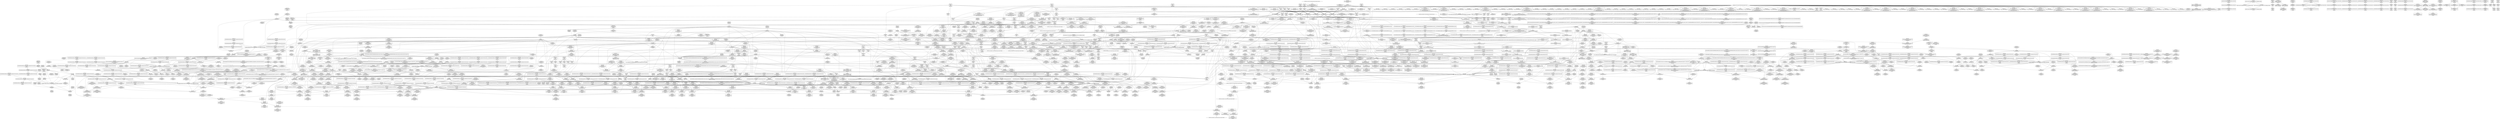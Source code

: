 digraph {
	CE0x3ee7d50 [shape=record,shape=Mrecord,label="{CE0x3ee7d50|cred_sid:tmp|*SummSink*}"]
	CE0x3f50f70 [shape=record,shape=Mrecord,label="{CE0x3f50f70|__preempt_count_add:tmp3|*SummSource*}"]
	CE0x3ec1ed0 [shape=record,shape=Mrecord,label="{CE0x3ec1ed0|task_sid:tmp6|security/selinux/hooks.c,208}"]
	CE0x3ee9830 [shape=record,shape=Mrecord,label="{CE0x3ee9830|i64*_getelementptr_inbounds_(_11_x_i64_,_11_x_i64_*___llvm_gcov_ctr125,_i64_0,_i64_6)|*Constant*}"]
	CE0x3e2d630 [shape=record,shape=Mrecord,label="{CE0x3e2d630|i32_12|*Constant*|*SummSource*}"]
	CE0x3e55f90 [shape=record,shape=Mrecord,label="{CE0x3e55f90|task_has_system:tmp}"]
	CE0x3eefa00 [shape=record,shape=Mrecord,label="{CE0x3eefa00|current_sid:tmp18|security/selinux/hooks.c,218}"]
	CE0x3effd30 [shape=record,shape=Mrecord,label="{CE0x3effd30|GLOBAL:rcu_read_unlock.__warned|Global_var:rcu_read_unlock.__warned|*SummSource*}"]
	CE0x3f8bbf0 [shape=record,shape=Mrecord,label="{CE0x3f8bbf0|i64*_getelementptr_inbounds_(_4_x_i64_,_4_x_i64_*___llvm_gcov_ctr129,_i64_0,_i64_3)|*Constant*|*SummSink*}"]
	CE0x3e8f8b0 [shape=record,shape=Mrecord,label="{CE0x3e8f8b0|i64*_getelementptr_inbounds_(_13_x_i64_,_13_x_i64_*___llvm_gcov_ctr126,_i64_0,_i64_11)|*Constant*}"]
	CE0x3f51070 [shape=record,shape=Mrecord,label="{CE0x3f51070|__preempt_count_add:tmp3|*SummSink*}"]
	CE0x3f051d0 [shape=record,shape=Mrecord,label="{CE0x3f051d0|rcu_read_lock:tobool|include/linux/rcupdate.h,882}"]
	CE0x3f757b0 [shape=record,shape=Mrecord,label="{CE0x3f757b0|__rcu_read_unlock:tmp7|include/linux/rcupdate.h,245|*SummSource*}"]
	CE0x3ef3710 [shape=record,shape=Mrecord,label="{CE0x3ef3710|current_sid:tmp21|security/selinux/hooks.c,218}"]
	CE0x3ed7fb0 [shape=record,shape=Mrecord,label="{CE0x3ed7fb0|rcu_read_unlock:tmp11|include/linux/rcupdate.h,933}"]
	CE0x3ee53b0 [shape=record,shape=Mrecord,label="{CE0x3ee53b0|i64_1|*Constant*}"]
	CE0x3f6f060 [shape=record,shape=Mrecord,label="{CE0x3f6f060|rcu_lock_release:tmp7}"]
	CE0x3ecf7b0 [shape=record,shape=Mrecord,label="{CE0x3ecf7b0|rcu_read_lock:tmp22|include/linux/rcupdate.h,884|*SummSink*}"]
	CE0x3eadb30 [shape=record,shape=Mrecord,label="{CE0x3eadb30|task_has_system:tmp1|*SummSink*}"]
	CE0x3e584c0 [shape=record,shape=Mrecord,label="{CE0x3e584c0|_call_void___llvm_gcov_indirect_counter_increment(i32*___llvm_gcov_global_state_pred307,_i64**_getelementptr_inbounds_(_5_x_i64*_,_5_x_i64*_*___llvm_gcda_edge_table306,_i64_0,_i64_3)),_!dbg_!27721|security/selinux/hooks.c,5210}"]
	CE0x3e67470 [shape=record,shape=Mrecord,label="{CE0x3e67470|_call_void___llvm_gcov_indirect_counter_increment(i32*___llvm_gcov_global_state_pred307,_i64**_getelementptr_inbounds_(_5_x_i64*_,_5_x_i64*_*___llvm_gcda_edge_table306,_i64_0,_i64_0)),_!dbg_!27725|security/selinux/hooks.c,5216|*SummSink*}"]
	CE0x3e381e0 [shape=record,shape=Mrecord,label="{CE0x3e381e0|i64_1|*Constant*|*SummSink*}"]
	CE0x3f04810 [shape=record,shape=Mrecord,label="{CE0x3f04810|rcu_read_lock:tmp13|include/linux/rcupdate.h,882|*SummSource*}"]
	CE0x3e8ce40 [shape=record,shape=Mrecord,label="{CE0x3e8ce40|task_has_system:tmp2}"]
	CE0x3ec9dd0 [shape=record,shape=Mrecord,label="{CE0x3ec9dd0|i64*_getelementptr_inbounds_(_11_x_i64_,_11_x_i64_*___llvm_gcov_ctr127,_i64_0,_i64_8)|*Constant*}"]
	CE0x3ee9fe0 [shape=record,shape=Mrecord,label="{CE0x3ee9fe0|cred_sid:tmp}"]
	CE0x3e383f0 [shape=record,shape=Mrecord,label="{CE0x3e383f0|GLOBAL:task_has_system|*Constant*}"]
	CE0x3e28b20 [shape=record,shape=Mrecord,label="{CE0x3e28b20|__llvm_gcov_indirect_counter_increment:tmp1}"]
	CE0x3e4a990 [shape=record,shape=Mrecord,label="{CE0x3e4a990|selinux_msg_queue_msgctl:tmp9|security/selinux/hooks.c,5213|*SummSource*}"]
	CE0x3f6de80 [shape=record,shape=Mrecord,label="{CE0x3f6de80|i64_ptrtoint_(i8*_blockaddress(_rcu_lock_release,_%__here)_to_i64)|*Constant*}"]
	CE0x3ef2fc0 [shape=record,shape=Mrecord,label="{CE0x3ef2fc0|get_current:entry}"]
	CE0x3f6d4b0 [shape=record,shape=Mrecord,label="{CE0x3f6d4b0|__preempt_count_add:tmp2|*SummSink*}"]
	CE0x3ee3fa0 [shape=record,shape=Mrecord,label="{CE0x3ee3fa0|_ret_void,_!dbg_!27735|include/linux/rcupdate.h,938|*SummSource*}"]
	CE0x3e8fd50 [shape=record,shape=Mrecord,label="{CE0x3e8fd50|i64*_getelementptr_inbounds_(_13_x_i64_,_13_x_i64_*___llvm_gcov_ctr126,_i64_0,_i64_11)|*Constant*|*SummSink*}"]
	CE0x3e2e120 [shape=record,shape=Mrecord,label="{CE0x3e2e120|selinux_msg_queue_msgctl:return|*SummSource*}"]
	CE0x3e91440 [shape=record,shape=Mrecord,label="{CE0x3e91440|__rcu_read_lock:bb|*SummSource*}"]
	CE0x3ef0b30 [shape=record,shape=Mrecord,label="{CE0x3ef0b30|_call_void_lockdep_rcu_suspicious(i8*_getelementptr_inbounds_(_25_x_i8_,_25_x_i8_*_.str3,_i32_0,_i32_0),_i32_218,_i8*_getelementptr_inbounds_(_45_x_i8_,_45_x_i8_*_.str12,_i32_0,_i32_0))_#10,_!dbg_!27727|security/selinux/hooks.c,218}"]
	CE0x3e61430 [shape=record,shape=Mrecord,label="{CE0x3e61430|80:_i32,_112:_i8*,_:_CRE_3,4_}"]
	CE0x3ebd3b0 [shape=record,shape=Mrecord,label="{CE0x3ebd3b0|GLOBAL:rcu_read_lock|*Constant*|*SummSource*}"]
	CE0x3ec2070 [shape=record,shape=Mrecord,label="{CE0x3ec2070|task_sid:tmp6|security/selinux/hooks.c,208|*SummSink*}"]
	CE0x3ec3d90 [shape=record,shape=Mrecord,label="{CE0x3ec3d90|task_sid:if.end|*SummSink*}"]
	CE0x3e871f0 [shape=record,shape=Mrecord,label="{CE0x3e871f0|selinux_msg_queue_msgctl:call5|security/selinux/hooks.c,5219|*SummSource*}"]
	CE0x3ee8940 [shape=record,shape=Mrecord,label="{CE0x3ee8940|current_sid:do.end|*SummSink*}"]
	CE0x3eb5390 [shape=record,shape=Mrecord,label="{CE0x3eb5390|get_current:tmp|*SummSource*}"]
	CE0x3ec3b30 [shape=record,shape=Mrecord,label="{CE0x3ec3b30|current_sid:tobool|security/selinux/hooks.c,218|*SummSource*}"]
	CE0x3ed1c60 [shape=record,shape=Mrecord,label="{CE0x3ed1c60|i64*_getelementptr_inbounds_(_4_x_i64_,_4_x_i64_*___llvm_gcov_ctr130,_i64_0,_i64_1)|*Constant*|*SummSource*}"]
	CE0x3ea71b0 [shape=record,shape=Mrecord,label="{CE0x3ea71b0|task_sid:tmp12|security/selinux/hooks.c,208|*SummSink*}"]
	CE0x3ed6970 [shape=record,shape=Mrecord,label="{CE0x3ed6970|rcu_read_unlock:tmp6|include/linux/rcupdate.h,933}"]
	CE0x3e97180 [shape=record,shape=Mrecord,label="{CE0x3e97180|rcu_read_unlock:do.end|*SummSink*}"]
	CE0x3efc460 [shape=record,shape=Mrecord,label="{CE0x3efc460|get_current:tmp3}"]
	CE0x3e5f8c0 [shape=record,shape=Mrecord,label="{CE0x3e5f8c0|80:_i32,_112:_i8*,_:_CRE_19,20_}"]
	CE0x3f4c210 [shape=record,shape=Mrecord,label="{CE0x3f4c210|__preempt_count_add:tmp7|./arch/x86/include/asm/preempt.h,73|*SummSource*}"]
	CE0x3e904a0 [shape=record,shape=Mrecord,label="{CE0x3e904a0|task_sid:tmp25|security/selinux/hooks.c,208|*SummSink*}"]
	CE0x3f6a3a0 [shape=record,shape=Mrecord,label="{CE0x3f6a3a0|rcu_lock_release:indirectgoto|*SummSink*}"]
	CE0x3e66cd0 [shape=record,shape=Mrecord,label="{CE0x3e66cd0|i32_0|*Constant*}"]
	CE0x3e95ff0 [shape=record,shape=Mrecord,label="{CE0x3e95ff0|rcu_lock_acquire:tmp2|*SummSource*}"]
	CE0x3f01d40 [shape=record,shape=Mrecord,label="{CE0x3f01d40|rcu_read_lock:tmp8|include/linux/rcupdate.h,882|*SummSink*}"]
	CE0x3ea29e0 [shape=record,shape=Mrecord,label="{CE0x3ea29e0|_call_void_lockdep_rcu_suspicious(i8*_getelementptr_inbounds_(_25_x_i8_,_25_x_i8_*_.str3,_i32_0,_i32_0),_i32_208,_i8*_getelementptr_inbounds_(_41_x_i8_,_41_x_i8_*_.str44,_i32_0,_i32_0))_#10,_!dbg_!27732|security/selinux/hooks.c,208|*SummSource*}"]
	CE0x3f032c0 [shape=record,shape=Mrecord,label="{CE0x3f032c0|rcu_read_lock:tmp11|include/linux/rcupdate.h,882|*SummSource*}"]
	CE0x3ee8640 [shape=record,shape=Mrecord,label="{CE0x3ee8640|GLOBAL:rcu_lock_acquire|*Constant*|*SummSink*}"]
	CE0x3e39430 [shape=record,shape=Mrecord,label="{CE0x3e39430|__llvm_gcov_indirect_counter_increment:counters|Function::__llvm_gcov_indirect_counter_increment&Arg::counters::|*SummSource*}"]
	CE0x3ec5730 [shape=record,shape=Mrecord,label="{CE0x3ec5730|task_sid:tmp11|security/selinux/hooks.c,208}"]
	CE0x3e875b0 [shape=record,shape=Mrecord,label="{CE0x3e875b0|GLOBAL:ipc_has_perm|*Constant*|*SummSource*}"]
	CE0x3e96b60 [shape=record,shape=Mrecord,label="{CE0x3e96b60|rcu_read_unlock:tobool|include/linux/rcupdate.h,933}"]
	CE0x3ed8660 [shape=record,shape=Mrecord,label="{CE0x3ed8660|i64*_getelementptr_inbounds_(_13_x_i64_,_13_x_i64_*___llvm_gcov_ctr126,_i64_0,_i64_9)|*Constant*}"]
	CE0x3e62b00 [shape=record,shape=Mrecord,label="{CE0x3e62b00|_call_void_mcount()_#3|*SummSink*}"]
	CE0x3e82f40 [shape=record,shape=Mrecord,label="{CE0x3e82f40|80:_i32,_112:_i8*,_:_CRE_54,55_}"]
	CE0x3eed320 [shape=record,shape=Mrecord,label="{CE0x3eed320|i64*_getelementptr_inbounds_(_11_x_i64_,_11_x_i64_*___llvm_gcov_ctr125,_i64_0,_i64_8)|*Constant*}"]
	CE0x3eb3180 [shape=record,shape=Mrecord,label="{CE0x3eb3180|_call_void___rcu_read_lock()_#10,_!dbg_!27710|include/linux/rcupdate.h,879|*SummSink*}"]
	CE0x3e9c780 [shape=record,shape=Mrecord,label="{CE0x3e9c780|GLOBAL:__rcu_read_lock|*Constant*}"]
	CE0x3e95600 [shape=record,shape=Mrecord,label="{CE0x3e95600|i64*_getelementptr_inbounds_(_4_x_i64_,_4_x_i64_*___llvm_gcov_ctr128,_i64_0,_i64_3)|*Constant*|*SummSink*}"]
	CE0x3eeace0 [shape=record,shape=Mrecord,label="{CE0x3eeace0|rcu_read_unlock:call|include/linux/rcupdate.h,933|*SummSink*}"]
	CE0x3e431d0 [shape=record,shape=Mrecord,label="{CE0x3e431d0|task_has_system:entry|*SummSource*}"]
	CE0x3ec3fb0 [shape=record,shape=Mrecord,label="{CE0x3ec3fb0|task_sid:do.body|*SummSink*}"]
	CE0x3e894c0 [shape=record,shape=Mrecord,label="{CE0x3e894c0|ipc_has_perm:ipc_perms|Function::ipc_has_perm&Arg::ipc_perms::|*SummSource*}"]
	CE0x3e8ac00 [shape=record,shape=Mrecord,label="{CE0x3e8ac00|__llvm_gcov_indirect_counter_increment:bb|*SummSource*}"]
	CE0x3e97dd0 [shape=record,shape=Mrecord,label="{CE0x3e97dd0|rcu_lock_acquire:indirectgoto}"]
	CE0x3e3c450 [shape=record,shape=Mrecord,label="{CE0x3e3c450|_ret_i32_%call1,_!dbg_!27716|security/selinux/hooks.c,1594}"]
	CE0x3ebf450 [shape=record,shape=Mrecord,label="{CE0x3ebf450|_call_void_rcu_lock_release(%struct.lockdep_map*_rcu_lock_map)_#10,_!dbg_!27733|include/linux/rcupdate.h,935|*SummSource*}"]
	CE0x3e48bc0 [shape=record,shape=Mrecord,label="{CE0x3e48bc0|avc_has_perm:requested|Function::avc_has_perm&Arg::requested::|*SummSource*}"]
	CE0x3efe0d0 [shape=record,shape=Mrecord,label="{CE0x3efe0d0|i64_3|*Constant*}"]
	CE0x3f6bdb0 [shape=record,shape=Mrecord,label="{CE0x3f6bdb0|void_(i32*,_i32,_i32*)*_asm_addl_$1,_%gs:$0_,_*m,ri,*m,_dirflag_,_fpsr_,_flags_|*SummSource*}"]
	CE0x3f00110 [shape=record,shape=Mrecord,label="{CE0x3f00110|rcu_lock_acquire:entry|*SummSource*}"]
	CE0x3ebc410 [shape=record,shape=Mrecord,label="{CE0x3ebc410|i64_2|*Constant*|*SummSink*}"]
	CE0x3e2e030 [shape=record,shape=Mrecord,label="{CE0x3e2e030|selinux_msg_queue_msgctl:return}"]
	CE0x3e819d0 [shape=record,shape=Mrecord,label="{CE0x3e819d0|80:_i32,_112:_i8*,_:_CRE_43,44_}"]
	CE0x3ec7b30 [shape=record,shape=Mrecord,label="{CE0x3ec7b30|task_sid:tmp19|security/selinux/hooks.c,208|*SummSource*}"]
	CE0x3f473b0 [shape=record,shape=Mrecord,label="{CE0x3f473b0|GLOBAL:rcu_lock_release|*Constant*}"]
	CE0x3eba690 [shape=record,shape=Mrecord,label="{CE0x3eba690|current_sid:tmp3}"]
	CE0x3ecd440 [shape=record,shape=Mrecord,label="{CE0x3ecd440|_call_void_lockdep_rcu_suspicious(i8*_getelementptr_inbounds_(_25_x_i8_,_25_x_i8_*_.str45,_i32_0,_i32_0),_i32_883,_i8*_getelementptr_inbounds_(_42_x_i8_,_42_x_i8_*_.str46,_i32_0,_i32_0))_#10,_!dbg_!27728|include/linux/rcupdate.h,882|*SummSource*}"]
	CE0x3e3fbe0 [shape=record,shape=Mrecord,label="{CE0x3e3fbe0|selinux_msg_queue_msgctl:sw.bb4|*SummSink*}"]
	CE0x3f78d70 [shape=record,shape=Mrecord,label="{CE0x3f78d70|_call_void_mcount()_#3}"]
	CE0x3f92a70 [shape=record,shape=Mrecord,label="{CE0x3f92a70|i64*_getelementptr_inbounds_(_4_x_i64_,_4_x_i64_*___llvm_gcov_ctr135,_i64_0,_i64_0)|*Constant*}"]
	CE0x3e52780 [shape=record,shape=Mrecord,label="{CE0x3e52780|i64_1|*Constant*}"]
	CE0x3e94090 [shape=record,shape=Mrecord,label="{CE0x3e94090|rcu_read_unlock:do.body}"]
	CE0x3f86d20 [shape=record,shape=Mrecord,label="{CE0x3f86d20|i64*_getelementptr_inbounds_(_4_x_i64_,_4_x_i64_*___llvm_gcov_ctr129,_i64_0,_i64_1)|*Constant*|*SummSink*}"]
	CE0x3efb1f0 [shape=record,shape=Mrecord,label="{CE0x3efb1f0|rcu_read_lock:do.body|*SummSink*}"]
	CE0x3ecb2a0 [shape=record,shape=Mrecord,label="{CE0x3ecb2a0|i32_883|*Constant*|*SummSink*}"]
	CE0x3ec04b0 [shape=record,shape=Mrecord,label="{CE0x3ec04b0|task_sid:tmp14|security/selinux/hooks.c,208|*SummSource*}"]
	CE0x3f87f50 [shape=record,shape=Mrecord,label="{CE0x3f87f50|GLOBAL:__preempt_count|Global_var:__preempt_count}"]
	CE0x3e61510 [shape=record,shape=Mrecord,label="{CE0x3e61510|80:_i32,_112:_i8*,_:_CRE_4,5_}"]
	CE0x3f57f30 [shape=record,shape=Mrecord,label="{CE0x3f57f30|GLOBAL:lock_acquire|*Constant*|*SummSink*}"]
	CE0x3ea1100 [shape=record,shape=Mrecord,label="{CE0x3ea1100|task_sid:bb|*SummSource*}"]
	CE0x3f65fe0 [shape=record,shape=Mrecord,label="{CE0x3f65fe0|__preempt_count_sub:sub|./arch/x86/include/asm/preempt.h,77|*SummSink*}"]
	CE0x3efb300 [shape=record,shape=Mrecord,label="{CE0x3efb300|rcu_read_lock:bb}"]
	CE0x3e45070 [shape=record,shape=Mrecord,label="{CE0x3e45070|__llvm_gcov_indirect_counter_increment:tmp2|*SummSource*}"]
	CE0x3e5a020 [shape=record,shape=Mrecord,label="{CE0x3e5a020|selinux_msg_queue_msgctl:tmp6|security/selinux/hooks.c,5210|*SummSink*}"]
	CE0x3f48d40 [shape=record,shape=Mrecord,label="{CE0x3f48d40|__rcu_read_unlock:entry|*SummSink*}"]
	CE0x3eef680 [shape=record,shape=Mrecord,label="{CE0x3eef680|current_sid:tmp17|security/selinux/hooks.c,218|*SummSource*}"]
	CE0x3f634f0 [shape=record,shape=Mrecord,label="{CE0x3f634f0|_call_void_asm_sideeffect_,_memory_,_dirflag_,_fpsr_,_flags_()_#3,_!dbg_!27711,_!srcloc_!27714|include/linux/rcupdate.h,244|*SummSource*}"]
	CE0x3f58750 [shape=record,shape=Mrecord,label="{CE0x3f58750|rcu_lock_release:tmp1|*SummSink*}"]
	CE0x3e58180 [shape=record,shape=Mrecord,label="{CE0x3e58180|selinux_msg_queue_msgctl:tmp5|security/selinux/hooks.c,5207|*SummSink*}"]
	CE0x3ee38d0 [shape=record,shape=Mrecord,label="{CE0x3ee38d0|GLOBAL:rcu_read_unlock|*Constant*|*SummSink*}"]
	CE0x3e3b4e0 [shape=record,shape=Mrecord,label="{CE0x3e3b4e0|_ret_i32_%call7,_!dbg_!27749|security/selinux/hooks.c,210|*SummSource*}"]
	CE0x3f69540 [shape=record,shape=Mrecord,label="{CE0x3f69540|__preempt_count_sub:tmp2|*SummSource*}"]
	CE0x3f62e50 [shape=record,shape=Mrecord,label="{CE0x3f62e50|i64*_getelementptr_inbounds_(_4_x_i64_,_4_x_i64_*___llvm_gcov_ctr128,_i64_0,_i64_0)|*Constant*|*SummSource*}"]
	CE0x3f53e60 [shape=record,shape=Mrecord,label="{CE0x3f53e60|__preempt_count_add:tmp5|./arch/x86/include/asm/preempt.h,72|*SummSink*}"]
	CE0x3e5d870 [shape=record,shape=Mrecord,label="{CE0x3e5d870|selinux_msg_queue_msgctl:tmp13|security/selinux/hooks.c,5219|*SummSource*}"]
	CE0x3ee4600 [shape=record,shape=Mrecord,label="{CE0x3ee4600|current_sid:do.body}"]
	CE0x3f550f0 [shape=record,shape=Mrecord,label="{CE0x3f550f0|__preempt_count_add:do.end|*SummSink*}"]
	CE0x3e8c9a0 [shape=record,shape=Mrecord,label="{CE0x3e8c9a0|i64*_getelementptr_inbounds_(_2_x_i64_,_2_x_i64_*___llvm_gcov_ctr159,_i64_0,_i64_1)|*Constant*|*SummSource*}"]
	CE0x3ee6bf0 [shape=record,shape=Mrecord,label="{CE0x3ee6bf0|cred_sid:tmp1|*SummSource*}"]
	CE0x3f6c6e0 [shape=record,shape=Mrecord,label="{CE0x3f6c6e0|i64_1|*Constant*}"]
	CE0x3f63eb0 [shape=record,shape=Mrecord,label="{CE0x3f63eb0|__rcu_read_lock:tmp4|include/linux/rcupdate.h,239|*SummSink*}"]
	CE0x3e58530 [shape=record,shape=Mrecord,label="{CE0x3e58530|_call_void___llvm_gcov_indirect_counter_increment(i32*___llvm_gcov_global_state_pred307,_i64**_getelementptr_inbounds_(_5_x_i64*_,_5_x_i64*_*___llvm_gcda_edge_table306,_i64_0,_i64_3)),_!dbg_!27721|security/selinux/hooks.c,5210|*SummSource*}"]
	CE0x3ea0340 [shape=record,shape=Mrecord,label="{CE0x3ea0340|ipc_has_perm:tmp1|*SummSink*}"]
	CE0x3e5fd80 [shape=record,shape=Mrecord,label="{CE0x3e5fd80|80:_i32,_112:_i8*,_:_CRE_23,24_}"]
	CE0x3e284a0 [shape=record,shape=Mrecord,label="{CE0x3e284a0|_call_void_rcu_read_lock()_#10,_!dbg_!27712|security/selinux/hooks.c,207}"]
	CE0x3ea7610 [shape=record,shape=Mrecord,label="{CE0x3ea7610|current_sid:tmp10|security/selinux/hooks.c,218|*SummSink*}"]
	CE0x3ec9c60 [shape=record,shape=Mrecord,label="{CE0x3ec9c60|rcu_read_lock:tmp16|include/linux/rcupdate.h,882|*SummSink*}"]
	CE0x3ec1d60 [shape=record,shape=Mrecord,label="{CE0x3ec1d60|task_sid:tmp7|security/selinux/hooks.c,208}"]
	CE0x3e8e910 [shape=record,shape=Mrecord,label="{CE0x3e8e910|rcu_read_unlock:tmp19|include/linux/rcupdate.h,933|*SummSource*}"]
	CE0x3ed3e40 [shape=record,shape=Mrecord,label="{CE0x3ed3e40|_call_void_asm_sideeffect_,_memory_,_dirflag_,_fpsr_,_flags_()_#3,_!dbg_!27714,_!srcloc_!27715|include/linux/rcupdate.h,239|*SummSource*}"]
	CE0x3e3dd40 [shape=record,shape=Mrecord,label="{CE0x3e3dd40|selinux_msg_queue_msgctl:tmp3|security/selinux/hooks.c,5204}"]
	CE0x3f88a70 [shape=record,shape=Mrecord,label="{CE0x3f88a70|__preempt_count_add:tmp1|*SummSource*}"]
	CE0x3e8bdb0 [shape=record,shape=Mrecord,label="{CE0x3e8bdb0|task_sid:call7|security/selinux/hooks.c,208|*SummSink*}"]
	CE0x3e5de10 [shape=record,shape=Mrecord,label="{CE0x3e5de10|selinux_msg_queue_msgctl:tmp13|security/selinux/hooks.c,5219|*SummSink*}"]
	CE0x3ea1850 [shape=record,shape=Mrecord,label="{CE0x3ea1850|%struct.common_audit_data*_null|*Constant*|*SummSource*}"]
	CE0x3f019c0 [shape=record,shape=Mrecord,label="{CE0x3f019c0|rcu_read_lock:tmp8|include/linux/rcupdate.h,882|*SummSource*}"]
	CE0x3f664f0 [shape=record,shape=Mrecord,label="{CE0x3f664f0|__rcu_read_unlock:tmp5|include/linux/rcupdate.h,244}"]
	CE0x3e38a10 [shape=record,shape=Mrecord,label="{CE0x3e38a10|80:_i32,_112:_i8*,_:_CRE_49,50_}"]
	CE0x3f58d80 [shape=record,shape=Mrecord,label="{CE0x3f58d80|i64*_getelementptr_inbounds_(_4_x_i64_,_4_x_i64_*___llvm_gcov_ctr134,_i64_0,_i64_2)|*Constant*}"]
	CE0x3ec0730 [shape=record,shape=Mrecord,label="{CE0x3ec0730|get_current:tmp2|*SummSink*}"]
	CE0x3e5f660 [shape=record,shape=Mrecord,label="{CE0x3e5f660|80:_i32,_112:_i8*,_:_CRE_17,18_}"]
	CE0x3ef0390 [shape=record,shape=Mrecord,label="{CE0x3ef0390|current_sid:tmp16|security/selinux/hooks.c,218}"]
	CE0x3ecdfe0 [shape=record,shape=Mrecord,label="{CE0x3ecdfe0|rcu_read_lock:tmp19|include/linux/rcupdate.h,882|*SummSink*}"]
	CE0x3e611b0 [shape=record,shape=Mrecord,label="{CE0x3e611b0|80:_i32,_112:_i8*,_:_CRE_40,41_}"]
	CE0x3f75660 [shape=record,shape=Mrecord,label="{CE0x3f75660|__preempt_count_add:do.body}"]
	CE0x3ec2a30 [shape=record,shape=Mrecord,label="{CE0x3ec2a30|i64_3|*Constant*}"]
	CE0x3eeffa0 [shape=record,shape=Mrecord,label="{CE0x3eeffa0|current_sid:tmp15|security/selinux/hooks.c,218}"]
	CE0x3ec8000 [shape=record,shape=Mrecord,label="{CE0x3ec8000|i8_1|*Constant*|*SummSink*}"]
	CE0x3e97f70 [shape=record,shape=Mrecord,label="{CE0x3e97f70|rcu_lock_acquire:indirectgoto|*SummSink*}"]
	CE0x3e48d30 [shape=record,shape=Mrecord,label="{CE0x3e48d30|avc_has_perm:requested|Function::avc_has_perm&Arg::requested::|*SummSink*}"]
	CE0x3ef4940 [shape=record,shape=Mrecord,label="{CE0x3ef4940|i32_0|*Constant*}"]
	CE0x3eba530 [shape=record,shape=Mrecord,label="{CE0x3eba530|current_sid:tmp2|*SummSink*}"]
	CE0x3f555e0 [shape=record,shape=Mrecord,label="{CE0x3f555e0|i32_2|*Constant*}"]
	CE0x3e84e50 [shape=record,shape=Mrecord,label="{CE0x3e84e50|80:_i32,_112:_i8*,_:_CRE_92,96_|*MultipleSource*|Function::selinux_msg_queue_msgctl&Arg::msq::|security/selinux/hooks.c,5219}"]
	CE0x3e63b10 [shape=record,shape=Mrecord,label="{CE0x3e63b10|avc_has_perm:tsid|Function::avc_has_perm&Arg::tsid::}"]
	CE0x3ec5690 [shape=record,shape=Mrecord,label="{CE0x3ec5690|task_sid:tmp10|security/selinux/hooks.c,208}"]
	CE0x3ea38a0 [shape=record,shape=Mrecord,label="{CE0x3ea38a0|rcu_read_lock:tmp2|*SummSource*}"]
	CE0x3e49fe0 [shape=record,shape=Mrecord,label="{CE0x3e49fe0|i64**_getelementptr_inbounds_(_5_x_i64*_,_5_x_i64*_*___llvm_gcda_edge_table306,_i64_0,_i64_4)|*Constant*|*SummSource*}"]
	CE0x3ea3390 [shape=record,shape=Mrecord,label="{CE0x3ea3390|i8*_getelementptr_inbounds_(_25_x_i8_,_25_x_i8_*_.str3,_i32_0,_i32_0)|*Constant*|*SummSource*}"]
	CE0x3eb7ea0 [shape=record,shape=Mrecord,label="{CE0x3eb7ea0|i64*_getelementptr_inbounds_(_11_x_i64_,_11_x_i64_*___llvm_gcov_ctr127,_i64_0,_i64_1)|*Constant*|*SummSource*}"]
	CE0x3e3a2f0 [shape=record,shape=Mrecord,label="{CE0x3e3a2f0|i64_3|*Constant*|*SummSource*}"]
	CE0x3f8b280 [shape=record,shape=Mrecord,label="{CE0x3f8b280|__preempt_count_add:tmp6|./arch/x86/include/asm/preempt.h,73}"]
	CE0x3e8f390 [shape=record,shape=Mrecord,label="{CE0x3e8f390|task_sid:tmp23|security/selinux/hooks.c,208|*SummSink*}"]
	CE0x3e33550 [shape=record,shape=Mrecord,label="{CE0x3e33550|_call_void_mcount()_#3|*SummSource*}"]
	CE0x3e8ffb0 [shape=record,shape=Mrecord,label="{CE0x3e8ffb0|task_sid:tmp26|security/selinux/hooks.c,208}"]
	CE0x3ed9080 [shape=record,shape=Mrecord,label="{CE0x3ed9080|task_sid:tmp20|security/selinux/hooks.c,208|*SummSink*}"]
	CE0x3e8c650 [shape=record,shape=Mrecord,label="{CE0x3e8c650|task_sid:do.body5|*SummSink*}"]
	CE0x3ea0dd0 [shape=record,shape=Mrecord,label="{CE0x3ea0dd0|task_sid:if.then|*SummSource*}"]
	CE0x3ee47e0 [shape=record,shape=Mrecord,label="{CE0x3ee47e0|i64*_getelementptr_inbounds_(_11_x_i64_,_11_x_i64_*___llvm_gcov_ctr125,_i64_0,_i64_1)|*Constant*}"]
	CE0x3e83400 [shape=record,shape=Mrecord,label="{CE0x3e83400|80:_i32,_112:_i8*,_:_CRE_58,59_}"]
	CE0x3e86e30 [shape=record,shape=Mrecord,label="{CE0x3e86e30|80:_i32,_112:_i8*,_:_CRE_208,216_|*MultipleSource*|Function::selinux_msg_queue_msgctl&Arg::msq::|security/selinux/hooks.c,5219}"]
	CE0x3e457f0 [shape=record,shape=Mrecord,label="{CE0x3e457f0|selinux_msg_queue_msgctl:bb}"]
	CE0x3e296e0 [shape=record,shape=Mrecord,label="{CE0x3e296e0|i64*_getelementptr_inbounds_(_2_x_i64_,_2_x_i64_*___llvm_gcov_ctr159,_i64_0,_i64_0)|*Constant*|*SummSink*}"]
	CE0x3eb27c0 [shape=record,shape=Mrecord,label="{CE0x3eb27c0|i64*_getelementptr_inbounds_(_13_x_i64_,_13_x_i64_*___llvm_gcov_ctr126,_i64_0,_i64_0)|*Constant*|*SummSource*}"]
	CE0x3e3b200 [shape=record,shape=Mrecord,label="{CE0x3e3b200|task_sid:task|Function::task_sid&Arg::task::|*SummSource*}"]
	CE0x3e51a00 [shape=record,shape=Mrecord,label="{CE0x3e51a00|__llvm_gcov_indirect_counter_increment:predecessor|Function::__llvm_gcov_indirect_counter_increment&Arg::predecessor::|*SummSource*}"]
	CE0x3f59980 [shape=record,shape=Mrecord,label="{CE0x3f59980|_call_void_mcount()_#3}"]
	CE0x3f73f60 [shape=record,shape=Mrecord,label="{CE0x3f73f60|i64*_getelementptr_inbounds_(_4_x_i64_,_4_x_i64_*___llvm_gcov_ctr130,_i64_0,_i64_3)|*Constant*|*SummSink*}"]
	CE0x3eebb70 [shape=record,shape=Mrecord,label="{CE0x3eebb70|current_sid:tmp13|security/selinux/hooks.c,218|*SummSource*}"]
	CE0x3e946c0 [shape=record,shape=Mrecord,label="{CE0x3e946c0|rcu_lock_acquire:tmp3}"]
	CE0x3e43420 [shape=record,shape=Mrecord,label="{CE0x3e43420|task_has_system:tsk|Function::task_has_system&Arg::tsk::|*SummSource*}"]
	CE0x3e47cd0 [shape=record,shape=Mrecord,label="{CE0x3e47cd0|current_sid:do.body|*SummSource*}"]
	CE0x3ee5320 [shape=record,shape=Mrecord,label="{CE0x3ee5320|rcu_read_lock:tmp|*SummSink*}"]
	"CONST[source:1(input),value:2(dynamic)][purpose:{operation}][SrcIdx:13]"
	CE0x3ed9400 [shape=record,shape=Mrecord,label="{CE0x3ed9400|task_sid:tmp21|security/selinux/hooks.c,208|*SummSink*}"]
	CE0x3ea02d0 [shape=record,shape=Mrecord,label="{CE0x3ea02d0|ipc_has_perm:tmp1|*SummSource*}"]
	CE0x3e61080 [shape=record,shape=Mrecord,label="{CE0x3e61080|80:_i32,_112:_i8*,_:_CRE_39,40_}"]
	CE0x3e96640 [shape=record,shape=Mrecord,label="{CE0x3e96640|_call_void___preempt_count_add(i32_1)_#10,_!dbg_!27711|include/linux/rcupdate.h,239}"]
	CE0x3ec9250 [shape=record,shape=Mrecord,label="{CE0x3ec9250|rcu_read_lock:tmp14|include/linux/rcupdate.h,882|*SummSink*}"]
	CE0x3e97970 [shape=record,shape=Mrecord,label="{CE0x3e97970|GLOBAL:__llvm_gcov_ctr132|Global_var:__llvm_gcov_ctr132|*SummSource*}"]
	CE0x3e9bf70 [shape=record,shape=Mrecord,label="{CE0x3e9bf70|GLOBAL:rcu_read_lock|*Constant*}"]
	CE0x3f48cd0 [shape=record,shape=Mrecord,label="{CE0x3f48cd0|__rcu_read_unlock:entry|*SummSource*}"]
	CE0x3f5cfa0 [shape=record,shape=Mrecord,label="{CE0x3f5cfa0|__preempt_count_add:bb|*SummSink*}"]
	CE0x3e9e160 [shape=record,shape=Mrecord,label="{CE0x3e9e160|task_sid:tobool|security/selinux/hooks.c,208|*SummSource*}"]
	CE0x3e99de0 [shape=record,shape=Mrecord,label="{CE0x3e99de0|ipc_has_perm:type|security/selinux/hooks.c,5133}"]
	CE0x3e64da0 [shape=record,shape=Mrecord,label="{CE0x3e64da0|task_sid:land.lhs.true2|*SummSink*}"]
	CE0x3f475a0 [shape=record,shape=Mrecord,label="{CE0x3f475a0|GLOBAL:rcu_lock_release|*Constant*|*SummSink*}"]
	CE0x3e46190 [shape=record,shape=Mrecord,label="{CE0x3e46190|selinux_msg_queue_msgctl:sw.bb3|*SummSource*}"]
	CE0x3f73780 [shape=record,shape=Mrecord,label="{CE0x3f73780|i64_ptrtoint_(i8*_blockaddress(_rcu_lock_acquire,_%__here)_to_i64)|*Constant*|*SummSink*}"]
	CE0x3ecd5b0 [shape=record,shape=Mrecord,label="{CE0x3ecd5b0|i8*_getelementptr_inbounds_(_25_x_i8_,_25_x_i8_*_.str45,_i32_0,_i32_0)|*Constant*|*SummSink*}"]
	CE0x3ee44d0 [shape=record,shape=Mrecord,label="{CE0x3ee44d0|current_sid:bb|*SummSink*}"]
	CE0x3ed5360 [shape=record,shape=Mrecord,label="{CE0x3ed5360|GLOBAL:__llvm_gcov_ctr132|Global_var:__llvm_gcov_ctr132}"]
	CE0x3ebc540 [shape=record,shape=Mrecord,label="{CE0x3ebc540|GLOBAL:__llvm_gcov_ctr126|Global_var:__llvm_gcov_ctr126}"]
	CE0x3e5a8c0 [shape=record,shape=Mrecord,label="{CE0x3e5a8c0|selinux_msg_queue_msgctl:tmp7|security/selinux/hooks.c,5210|*SummSink*}"]
	CE0x3ed3870 [shape=record,shape=Mrecord,label="{CE0x3ed3870|0:_i8,_:_GCMR_rcu_read_unlock.__warned_internal_global_i8_0,_section_.data.unlikely_,_align_1:_elem_0:default:}"]
	CE0x3f01380 [shape=record,shape=Mrecord,label="{CE0x3f01380|rcu_read_lock:tmp8|include/linux/rcupdate.h,882}"]
	CE0x3e9e360 [shape=record,shape=Mrecord,label="{CE0x3e9e360|i64_2|*Constant*}"]
	CE0x3eb2530 [shape=record,shape=Mrecord,label="{CE0x3eb2530|ipc_has_perm:tmp4|*LoadInst*|security/selinux/hooks.c,5131|*SummSource*}"]
	CE0x3ed1150 [shape=record,shape=Mrecord,label="{CE0x3ed1150|rcu_lock_release:tmp|*SummSource*}"]
	CE0x3f50c40 [shape=record,shape=Mrecord,label="{CE0x3f50c40|__preempt_count_sub:bb|*SummSource*}"]
	CE0x3f78270 [shape=record,shape=Mrecord,label="{CE0x3f78270|__preempt_count_add:do.end}"]
	CE0x3f4a140 [shape=record,shape=Mrecord,label="{CE0x3f4a140|_call_void_lock_acquire(%struct.lockdep_map*_%map,_i32_0,_i32_0,_i32_2,_i32_0,_%struct.lockdep_map*_null,_i64_ptrtoint_(i8*_blockaddress(_rcu_lock_acquire,_%__here)_to_i64))_#10,_!dbg_!27716|include/linux/rcupdate.h,418|*SummSink*}"]
	CE0x3e98c10 [shape=record,shape=Mrecord,label="{CE0x3e98c10|COLLAPSED:_GCMRE___llvm_gcov_ctr130_internal_global_4_x_i64_zeroinitializer:_elem_0:default:}"]
	CE0x3e99f60 [shape=record,shape=Mrecord,label="{CE0x3e99f60|ipc_has_perm:type|security/selinux/hooks.c,5133|*SummSource*}"]
	CE0x3f53270 [shape=record,shape=Mrecord,label="{CE0x3f53270|rcu_lock_release:__here|*SummSource*}"]
	CE0x3e9e2d0 [shape=record,shape=Mrecord,label="{CE0x3e9e2d0|task_sid:tobool|security/selinux/hooks.c,208|*SummSink*}"]
	CE0x3ef1f00 [shape=record,shape=Mrecord,label="{CE0x3ef1f00|current_sid:tmp19|security/selinux/hooks.c,218|*SummSink*}"]
	CE0x3ed4f30 [shape=record,shape=Mrecord,label="{CE0x3ed4f30|rcu_lock_acquire:__here}"]
	CE0x3efe6a0 [shape=record,shape=Mrecord,label="{CE0x3efe6a0|rcu_read_lock:tmp4|include/linux/rcupdate.h,882|*SummSink*}"]
	CE0x3f05740 [shape=record,shape=Mrecord,label="{CE0x3f05740|rcu_read_unlock:tmp}"]
	CE0x3eeebb0 [shape=record,shape=Mrecord,label="{CE0x3eeebb0|i8*_getelementptr_inbounds_(_45_x_i8_,_45_x_i8_*_.str12,_i32_0,_i32_0)|*Constant*|*SummSource*}"]
	CE0x3efb550 [shape=record,shape=Mrecord,label="{CE0x3efb550|rcu_read_unlock:tmp7|include/linux/rcupdate.h,933|*SummSink*}"]
	CE0x3ea1a10 [shape=record,shape=Mrecord,label="{CE0x3ea1a10|avc_has_perm:auditdata|Function::avc_has_perm&Arg::auditdata::|*SummSink*}"]
	CE0x3e37f20 [shape=record,shape=Mrecord,label="{CE0x3e37f20|selinux_msg_queue_msgctl:tmp1|*SummSource*}"]
	CE0x3ec2640 [shape=record,shape=Mrecord,label="{CE0x3ec2640|task_sid:land.lhs.true}"]
	CE0x3f4e440 [shape=record,shape=Mrecord,label="{CE0x3f4e440|i64*_getelementptr_inbounds_(_4_x_i64_,_4_x_i64_*___llvm_gcov_ctr133,_i64_0,_i64_2)|*Constant*|*SummSource*}"]
	CE0x3e3da60 [shape=record,shape=Mrecord,label="{CE0x3e3da60|selinux_msg_queue_msgctl:sw.bb2|*SummSink*}"]
	CE0x3f5b840 [shape=record,shape=Mrecord,label="{CE0x3f5b840|__rcu_read_unlock:do.end|*SummSource*}"]
	CE0x3f66280 [shape=record,shape=Mrecord,label="{CE0x3f66280|__rcu_read_unlock:tmp4|include/linux/rcupdate.h,244|*SummSink*}"]
	CE0x3ece150 [shape=record,shape=Mrecord,label="{CE0x3ece150|rcu_read_lock:tmp20|include/linux/rcupdate.h,882}"]
	CE0x3e3a570 [shape=record,shape=Mrecord,label="{CE0x3e3a570|task_sid:tmp5|security/selinux/hooks.c,208}"]
	CE0x3e32fd0 [shape=record,shape=Mrecord,label="{CE0x3e32fd0|i32_3|*Constant*|*SummSink*}"]
	CE0x3eb29a0 [shape=record,shape=Mrecord,label="{CE0x3eb29a0|i64*_getelementptr_inbounds_(_13_x_i64_,_13_x_i64_*___llvm_gcov_ctr126,_i64_0,_i64_0)|*Constant*|*SummSink*}"]
	CE0x3ed76f0 [shape=record,shape=Mrecord,label="{CE0x3ed76f0|rcu_lock_acquire:tmp|*SummSink*}"]
	CE0x3eec570 [shape=record,shape=Mrecord,label="{CE0x3eec570|rcu_read_lock:tmp6|include/linux/rcupdate.h,882|*SummSource*}"]
	CE0x3f76020 [shape=record,shape=Mrecord,label="{CE0x3f76020|__rcu_read_unlock:tmp3|*SummSink*}"]
	CE0x3e87360 [shape=record,shape=Mrecord,label="{CE0x3e87360|GLOBAL:ipc_has_perm|*Constant*}"]
	CE0x3f5c5d0 [shape=record,shape=Mrecord,label="{CE0x3f5c5d0|i64*_getelementptr_inbounds_(_4_x_i64_,_4_x_i64_*___llvm_gcov_ctr129,_i64_0,_i64_2)|*Constant*|*SummSink*}"]
	CE0x3ed8f30 [shape=record,shape=Mrecord,label="{CE0x3ed8f30|task_sid:tmp20|security/selinux/hooks.c,208|*SummSource*}"]
	CE0x3e563d0 [shape=record,shape=Mrecord,label="{CE0x3e563d0|_call_void___llvm_gcov_indirect_counter_increment(i32*___llvm_gcov_global_state_pred307,_i64**_getelementptr_inbounds_(_5_x_i64*_,_5_x_i64*_*___llvm_gcda_edge_table306,_i64_0,_i64_1)),_!dbg_!27714|security/selinux/hooks.c,5204|*SummSource*}"]
	CE0x3e5cc10 [shape=record,shape=Mrecord,label="{CE0x3e5cc10|selinux_msg_queue_msgctl:perms.0|*SummSource*}"]
	CE0x3ec3980 [shape=record,shape=Mrecord,label="{CE0x3ec3980|current_sid:tobool|security/selinux/hooks.c,218}"]
	CE0x3f48540 [shape=record,shape=Mrecord,label="{CE0x3f48540|_call_void___rcu_read_unlock()_#10,_!dbg_!27734|include/linux/rcupdate.h,937|*SummSource*}"]
	CE0x3e4cbd0 [shape=record,shape=Mrecord,label="{CE0x3e4cbd0|_call_void_mcount()_#3|*SummSink*}"]
	CE0x3e43a50 [shape=record,shape=Mrecord,label="{CE0x3e43a50|selinux_msg_queue_msgctl:call|security/selinux/hooks.c,5204|*SummSink*}"]
	CE0x3f6e150 [shape=record,shape=Mrecord,label="{CE0x3f6e150|i64*_getelementptr_inbounds_(_4_x_i64_,_4_x_i64_*___llvm_gcov_ctr133,_i64_0,_i64_3)|*Constant*}"]
	CE0x3e8e100 [shape=record,shape=Mrecord,label="{CE0x3e8e100|i64*_getelementptr_inbounds_(_11_x_i64_,_11_x_i64_*___llvm_gcov_ctr132,_i64_0,_i64_9)|*Constant*|*SummSource*}"]
	CE0x3ec9ae0 [shape=record,shape=Mrecord,label="{CE0x3ec9ae0|rcu_read_lock:tmp16|include/linux/rcupdate.h,882|*SummSource*}"]
	CE0x3e8ee60 [shape=record,shape=Mrecord,label="{CE0x3e8ee60|rcu_read_unlock:tmp20|include/linux/rcupdate.h,933|*SummSink*}"]
	CE0x3e5f2e0 [shape=record,shape=Mrecord,label="{CE0x3e5f2e0|80:_i32,_112:_i8*,_:_CRE_14,15_}"]
	CE0x3efe780 [shape=record,shape=Mrecord,label="{CE0x3efe780|rcu_read_unlock:tmp2|*SummSink*}"]
	CE0x3e84c70 [shape=record,shape=Mrecord,label="{CE0x3e84c70|80:_i32,_112:_i8*,_:_CRE_88,92_|*MultipleSource*|Function::selinux_msg_queue_msgctl&Arg::msq::|security/selinux/hooks.c,5219}"]
	CE0x3e916f0 [shape=record,shape=Mrecord,label="{CE0x3e916f0|COLLAPSED:_GCMRE___llvm_gcov_ctr128_internal_global_4_x_i64_zeroinitializer:_elem_0:default:}"]
	CE0x3ed6860 [shape=record,shape=Mrecord,label="{CE0x3ed6860|rcu_read_unlock:tmp5|include/linux/rcupdate.h,933|*SummSink*}"]
	CE0x3f001e0 [shape=record,shape=Mrecord,label="{CE0x3f001e0|rcu_lock_acquire:entry|*SummSink*}"]
	CE0x3f5c8e0 [shape=record,shape=Mrecord,label="{CE0x3f5c8e0|i64*_getelementptr_inbounds_(_4_x_i64_,_4_x_i64_*___llvm_gcov_ctr129,_i64_0,_i64_2)|*Constant*|*SummSource*}"]
	CE0x3eac070 [shape=record,shape=Mrecord,label="{CE0x3eac070|i64_1|*Constant*}"]
	CE0x3ec5a00 [shape=record,shape=Mrecord,label="{CE0x3ec5a00|current_sid:tmp5|security/selinux/hooks.c,218}"]
	"CONST[source:0(mediator),value:2(dynamic)][purpose:{object}][SnkIdx:1]"
	CE0x3e54320 [shape=record,shape=Mrecord,label="{CE0x3e54320|task_has_system:perms|Function::task_has_system&Arg::perms::}"]
	CE0x3ee9660 [shape=record,shape=Mrecord,label="{CE0x3ee9660|GLOBAL:__rcu_read_lock|*Constant*|*SummSource*}"]
	CE0x3e9d2d0 [shape=record,shape=Mrecord,label="{CE0x3e9d2d0|GLOBAL:task_sid|*Constant*|*SummSource*}"]
	CE0x3ef3ff0 [shape=record,shape=Mrecord,label="{CE0x3ef3ff0|i32_22|*Constant*}"]
	CE0x3e93f90 [shape=record,shape=Mrecord,label="{CE0x3e93f90|__rcu_read_lock:tmp4|include/linux/rcupdate.h,239}"]
	CE0x3ea40b0 [shape=record,shape=Mrecord,label="{CE0x3ea40b0|avc_has_perm:tsid|Function::avc_has_perm&Arg::tsid::|*SummSource*}"]
	CE0x3ee2990 [shape=record,shape=Mrecord,label="{CE0x3ee2990|cred_sid:cred|Function::cred_sid&Arg::cred::|*SummSource*}"]
	CE0x3e51cc0 [shape=record,shape=Mrecord,label="{CE0x3e51cc0|i64*_null|*Constant*|*SummSource*}"]
	CE0x3ee9f40 [shape=record,shape=Mrecord,label="{CE0x3ee9f40|i64*_getelementptr_inbounds_(_2_x_i64_,_2_x_i64_*___llvm_gcov_ctr131,_i64_0,_i64_0)|*Constant*|*SummSink*}"]
	CE0x3e8e090 [shape=record,shape=Mrecord,label="{CE0x3e8e090|i64*_getelementptr_inbounds_(_11_x_i64_,_11_x_i64_*___llvm_gcov_ctr132,_i64_0,_i64_9)|*Constant*}"]
	CE0x3ec6d20 [shape=record,shape=Mrecord,label="{CE0x3ec6d20|i64*_getelementptr_inbounds_(_11_x_i64_,_11_x_i64_*___llvm_gcov_ctr125,_i64_0,_i64_0)|*Constant*|*SummSink*}"]
	CE0x3eba8e0 [shape=record,shape=Mrecord,label="{CE0x3eba8e0|cred_sid:tmp3|*SummSink*}"]
	CE0x3ec0100 [shape=record,shape=Mrecord,label="{CE0x3ec0100|i64_7|*Constant*}"]
	CE0x3e357e0 [shape=record,shape=Mrecord,label="{CE0x3e357e0|rcu_read_unlock:tmp18|include/linux/rcupdate.h,933}"]
	CE0x3e4bb70 [shape=record,shape=Mrecord,label="{CE0x3e4bb70|i8*_getelementptr_inbounds_(_41_x_i8_,_41_x_i8_*_.str44,_i32_0,_i32_0)|*Constant*}"]
	CE0x3eb5bd0 [shape=record,shape=Mrecord,label="{CE0x3eb5bd0|task_sid:tmp3|*SummSource*}"]
	CE0x3ea8c20 [shape=record,shape=Mrecord,label="{CE0x3ea8c20|task_sid:do.end}"]
	CE0x3e909c0 [shape=record,shape=Mrecord,label="{CE0x3e909c0|i64*_getelementptr_inbounds_(_13_x_i64_,_13_x_i64_*___llvm_gcov_ctr126,_i64_0,_i64_12)|*Constant*}"]
	CE0x3e61f70 [shape=record,shape=Mrecord,label="{CE0x3e61f70|80:_i32,_112:_i8*,_:_CRE_13,14_}"]
	CE0x3eb6bd0 [shape=record,shape=Mrecord,label="{CE0x3eb6bd0|rcu_read_lock:tmp3}"]
	CE0x3e839f0 [shape=record,shape=Mrecord,label="{CE0x3e839f0|80:_i32,_112:_i8*,_:_CRE_63,64_}"]
	CE0x3f77e60 [shape=record,shape=Mrecord,label="{CE0x3f77e60|__preempt_count_sub:sub|./arch/x86/include/asm/preempt.h,77}"]
	CE0x3e89e20 [shape=record,shape=Mrecord,label="{CE0x3e89e20|_ret_i32_%call2,_!dbg_!27728|security/selinux/hooks.c,5136|*SummSink*}"]
	CE0x3eacb30 [shape=record,shape=Mrecord,label="{CE0x3eacb30|task_sid:tmp13|security/selinux/hooks.c,208}"]
	CE0x3e63610 [shape=record,shape=Mrecord,label="{CE0x3e63610|ipc_has_perm:call2|security/selinux/hooks.c,5136|*SummSink*}"]
	CE0x3e670d0 [shape=record,shape=Mrecord,label="{CE0x3e670d0|i64*_getelementptr_inbounds_(_2_x_i64_,_2_x_i64_*___llvm_gcov_ctr294,_i64_0,_i64_0)|*Constant*}"]
	CE0x3edfb10 [shape=record,shape=Mrecord,label="{CE0x3edfb10|_call_void_lockdep_rcu_suspicious(i8*_getelementptr_inbounds_(_25_x_i8_,_25_x_i8_*_.str45,_i32_0,_i32_0),_i32_934,_i8*_getelementptr_inbounds_(_44_x_i8_,_44_x_i8_*_.str47,_i32_0,_i32_0))_#10,_!dbg_!27726|include/linux/rcupdate.h,933|*SummSink*}"]
	CE0x3e91cb0 [shape=record,shape=Mrecord,label="{CE0x3e91cb0|__rcu_read_lock:tmp6|include/linux/rcupdate.h,240|*SummSource*}"]
	CE0x3ebc2b0 [shape=record,shape=Mrecord,label="{CE0x3ebc2b0|i64_2|*Constant*|*SummSource*}"]
	CE0x3efb6c0 [shape=record,shape=Mrecord,label="{CE0x3efb6c0|GLOBAL:rcu_read_unlock.__warned|Global_var:rcu_read_unlock.__warned}"]
	CE0x3eb2ef0 [shape=record,shape=Mrecord,label="{CE0x3eb2ef0|i64*_getelementptr_inbounds_(_2_x_i64_,_2_x_i64_*___llvm_gcov_ctr294,_i64_0,_i64_1)|*Constant*|*SummSink*}"]
	CE0x3ec3680 [shape=record,shape=Mrecord,label="{CE0x3ec3680|i64_5|*Constant*}"]
	CE0x3e63a00 [shape=record,shape=Mrecord,label="{CE0x3e63a00|avc_has_perm:ssid|Function::avc_has_perm&Arg::ssid::}"]
	CE0x3e90ed0 [shape=record,shape=Mrecord,label="{CE0x3e90ed0|task_sid:tmp26|security/selinux/hooks.c,208|*SummSource*}"]
	CE0x3ecea50 [shape=record,shape=Mrecord,label="{CE0x3ecea50|i64*_getelementptr_inbounds_(_11_x_i64_,_11_x_i64_*___llvm_gcov_ctr127,_i64_0,_i64_10)|*Constant*}"]
	CE0x3e50f00 [shape=record,shape=Mrecord,label="{CE0x3e50f00|i64*_getelementptr_inbounds_(_15_x_i64_,_15_x_i64_*___llvm_gcov_ctr305,_i64_0,_i64_8)|*Constant*|*SummSource*}"]
	CE0x3f73640 [shape=record,shape=Mrecord,label="{CE0x3f73640|i64_ptrtoint_(i8*_blockaddress(_rcu_lock_acquire,_%__here)_to_i64)|*Constant*|*SummSource*}"]
	CE0x3e64bc0 [shape=record,shape=Mrecord,label="{CE0x3e64bc0|task_sid:do.end6|*SummSink*}"]
	CE0x3efc110 [shape=record,shape=Mrecord,label="{CE0x3efc110|rcu_read_lock:do.end}"]
	CE0x3ee2d00 [shape=record,shape=Mrecord,label="{CE0x3ee2d00|_ret_i32_%tmp6,_!dbg_!27716|security/selinux/hooks.c,197|*SummSource*}"]
	CE0x3e87cf0 [shape=record,shape=Mrecord,label="{CE0x3e87cf0|i64*_getelementptr_inbounds_(_15_x_i64_,_15_x_i64_*___llvm_gcov_ctr305,_i64_0,_i64_14)|*Constant*}"]
	CE0x3ee5d90 [shape=record,shape=Mrecord,label="{CE0x3ee5d90|i64*_getelementptr_inbounds_(_11_x_i64_,_11_x_i64_*___llvm_gcov_ctr132,_i64_0,_i64_8)|*Constant*|*SummSource*}"]
	CE0x3eec280 [shape=record,shape=Mrecord,label="{CE0x3eec280|rcu_read_lock:tmp5|include/linux/rcupdate.h,882|*SummSource*}"]
	CE0x3ed3c00 [shape=record,shape=Mrecord,label="{CE0x3ed3c00|_ret_void,_!dbg_!27719|./arch/x86/include/asm/preempt.h,73|*SummSink*}"]
	CE0x3ec6140 [shape=record,shape=Mrecord,label="{CE0x3ec6140|i64_4|*Constant*|*SummSource*}"]
	CE0x3e66aa0 [shape=record,shape=Mrecord,label="{CE0x3e66aa0|_ret_i32_%tmp24,_!dbg_!27742|security/selinux/hooks.c,220|*SummSource*}"]
	CE0x3ecef30 [shape=record,shape=Mrecord,label="{CE0x3ecef30|rcu_read_lock:tmp21|include/linux/rcupdate.h,884|*SummSink*}"]
	CE0x3e3a360 [shape=record,shape=Mrecord,label="{CE0x3e3a360|task_sid:tmp8|security/selinux/hooks.c,208|*SummSource*}"]
	CE0x3e64080 [shape=record,shape=Mrecord,label="{CE0x3e64080|avc_has_perm:auditdata|Function::avc_has_perm&Arg::auditdata::}"]
	CE0x3ed23d0 [shape=record,shape=Mrecord,label="{CE0x3ed23d0|rcu_lock_release:tmp1}"]
	CE0x3edaf60 [shape=record,shape=Mrecord,label="{CE0x3edaf60|__rcu_read_unlock:tmp2|*SummSink*}"]
	CE0x3f04c40 [shape=record,shape=Mrecord,label="{CE0x3f04c40|__rcu_read_lock:tmp1|*SummSink*}"]
	CE0x3eaba80 [shape=record,shape=Mrecord,label="{CE0x3eaba80|task_sid:tmp4|*LoadInst*|security/selinux/hooks.c,208|*SummSource*}"]
	CE0x3f4b8d0 [shape=record,shape=Mrecord,label="{CE0x3f4b8d0|_call_void_mcount()_#3|*SummSource*}"]
	CE0x3e4fb70 [shape=record,shape=Mrecord,label="{CE0x3e4fb70|%struct.task_struct*_(%struct.task_struct**)*_asm_movq_%gs:$_1:P_,$0_,_r,im,_dirflag_,_fpsr_,_flags_}"]
	CE0x3ee5190 [shape=record,shape=Mrecord,label="{CE0x3ee5190|current_sid:do.end}"]
	CE0x3e85990 [shape=record,shape=Mrecord,label="{CE0x3e85990|80:_i32,_112:_i8*,_:_CRE_128,136_|*MultipleSource*|Function::selinux_msg_queue_msgctl&Arg::msq::|security/selinux/hooks.c,5219}"]
	CE0x3f588d0 [shape=record,shape=Mrecord,label="{CE0x3f588d0|i64*_getelementptr_inbounds_(_4_x_i64_,_4_x_i64_*___llvm_gcov_ctr133,_i64_0,_i64_1)|*Constant*|*SummSource*}"]
	CE0x3eaa320 [shape=record,shape=Mrecord,label="{CE0x3eaa320|task_sid:tmp16|security/selinux/hooks.c,208|*SummSource*}"]
	CE0x3ed4400 [shape=record,shape=Mrecord,label="{CE0x3ed4400|_call_void_mcount()_#3|*SummSource*}"]
	CE0x3ed9390 [shape=record,shape=Mrecord,label="{CE0x3ed9390|task_sid:tmp21|security/selinux/hooks.c,208|*SummSource*}"]
	CE0x3ea91f0 [shape=record,shape=Mrecord,label="{CE0x3ea91f0|_call_void_rcu_lock_acquire(%struct.lockdep_map*_rcu_lock_map)_#10,_!dbg_!27711|include/linux/rcupdate.h,881}"]
	CE0x3e3a280 [shape=record,shape=Mrecord,label="{CE0x3e3a280|i64_3|*Constant*}"]
	CE0x3e5d450 [shape=record,shape=Mrecord,label="{CE0x3e5d450|i64*_getelementptr_inbounds_(_15_x_i64_,_15_x_i64_*___llvm_gcov_ctr305,_i64_0,_i64_13)|*Constant*|*SummSource*}"]
	CE0x3e28d40 [shape=record,shape=Mrecord,label="{CE0x3e28d40|i64*_getelementptr_inbounds_(_2_x_i64_,_2_x_i64_*___llvm_gcov_ctr98,_i64_0,_i64_0)|*Constant*|*SummSink*}"]
	CE0x3eb1440 [shape=record,shape=Mrecord,label="{CE0x3eb1440|current_sid:tmp8|security/selinux/hooks.c,218}"]
	CE0x3eca3d0 [shape=record,shape=Mrecord,label="{CE0x3eca3d0|i64*_getelementptr_inbounds_(_11_x_i64_,_11_x_i64_*___llvm_gcov_ctr127,_i64_0,_i64_8)|*Constant*|*SummSink*}"]
	CE0x3efeba0 [shape=record,shape=Mrecord,label="{CE0x3efeba0|i64*_getelementptr_inbounds_(_4_x_i64_,_4_x_i64_*___llvm_gcov_ctr128,_i64_0,_i64_0)|*Constant*|*SummSink*}"]
	CE0x3e354e0 [shape=record,shape=Mrecord,label="{CE0x3e354e0|rcu_read_unlock:tmp17|include/linux/rcupdate.h,933|*SummSource*}"]
	CE0x3e98690 [shape=record,shape=Mrecord,label="{CE0x3e98690|i64*_getelementptr_inbounds_(_4_x_i64_,_4_x_i64_*___llvm_gcov_ctr130,_i64_0,_i64_1)|*Constant*}"]
	CE0x3ebb850 [shape=record,shape=Mrecord,label="{CE0x3ebb850|task_sid:tmp18|security/selinux/hooks.c,208|*SummSource*}"]
	CE0x3efee90 [shape=record,shape=Mrecord,label="{CE0x3efee90|i64*_getelementptr_inbounds_(_2_x_i64_,_2_x_i64_*___llvm_gcov_ctr98,_i64_0,_i64_1)|*Constant*}"]
	CE0x3e54210 [shape=record,shape=Mrecord,label="{CE0x3e54210|task_has_system:tsk|Function::task_has_system&Arg::tsk::|*SummSink*}"]
	CE0x3e81b00 [shape=record,shape=Mrecord,label="{CE0x3e81b00|80:_i32,_112:_i8*,_:_CRE_44,45_}"]
	CE0x3e2a3a0 [shape=record,shape=Mrecord,label="{CE0x3e2a3a0|selinux_msg_queue_msgctl:tmp}"]
	CE0x3eb1310 [shape=record,shape=Mrecord,label="{CE0x3eb1310|GLOBAL:current_sid.__warned|Global_var:current_sid.__warned|*SummSink*}"]
	CE0x3ec2530 [shape=record,shape=Mrecord,label="{CE0x3ec2530|task_sid:bb|*SummSink*}"]
	CE0x3e8ece0 [shape=record,shape=Mrecord,label="{CE0x3e8ece0|rcu_read_unlock:tmp20|include/linux/rcupdate.h,933|*SummSource*}"]
	CE0x3e4b630 [shape=record,shape=Mrecord,label="{CE0x3e4b630|i32_208|*Constant*|*SummSink*}"]
	CE0x3ef3270 [shape=record,shape=Mrecord,label="{CE0x3ef3270|_ret_%struct.task_struct*_%tmp4,_!dbg_!27714|./arch/x86/include/asm/current.h,14}"]
	CE0x3e4f4e0 [shape=record,shape=Mrecord,label="{CE0x3e4f4e0|_call_void___llvm_gcov_indirect_counter_increment(i32*___llvm_gcov_global_state_pred307,_i64**_getelementptr_inbounds_(_5_x_i64*_,_5_x_i64*_*___llvm_gcda_edge_table306,_i64_0,_i64_2)),_!dbg_!27718|security/selinux/hooks.c,5207}"]
	CE0x3ed2080 [shape=record,shape=Mrecord,label="{CE0x3ed2080|rcu_read_unlock:if.end}"]
	CE0x3ea1b90 [shape=record,shape=Mrecord,label="{CE0x3ea1b90|_ret_i32_%retval.0,_!dbg_!27728|security/selinux/avc.c,775}"]
	CE0x3e67140 [shape=record,shape=Mrecord,label="{CE0x3e67140|i64*_getelementptr_inbounds_(_2_x_i64_,_2_x_i64_*___llvm_gcov_ctr294,_i64_0,_i64_0)|*Constant*|*SummSource*}"]
	CE0x3eae7c0 [shape=record,shape=Mrecord,label="{CE0x3eae7c0|i32_1|*Constant*}"]
	CE0x3e61980 [shape=record,shape=Mrecord,label="{CE0x3e61980|80:_i32,_112:_i8*,_:_CRE_8,9_}"]
	CE0x3e5ca40 [shape=record,shape=Mrecord,label="{CE0x3e5ca40|i32_68|*Constant*|*SummSink*}"]
	CE0x3e8fdc0 [shape=record,shape=Mrecord,label="{CE0x3e8fdc0|task_sid:tmp24|security/selinux/hooks.c,208|*SummSource*}"]
	CE0x3e84700 [shape=record,shape=Mrecord,label="{CE0x3e84700|80:_i32,_112:_i8*,_:_CRE_76,80_|*MultipleSource*|Function::selinux_msg_queue_msgctl&Arg::msq::|security/selinux/hooks.c,5219}"]
	CE0x3e61850 [shape=record,shape=Mrecord,label="{CE0x3e61850|80:_i32,_112:_i8*,_:_CRE_7,8_}"]
	CE0x3eab390 [shape=record,shape=Mrecord,label="{CE0x3eab390|i64*_getelementptr_inbounds_(_13_x_i64_,_13_x_i64_*___llvm_gcov_ctr126,_i64_0,_i64_1)|*Constant*|*SummSource*}"]
	CE0x3e28db0 [shape=record,shape=Mrecord,label="{CE0x3e28db0|get_current:tmp}"]
	CE0x3ee9220 [shape=record,shape=Mrecord,label="{CE0x3ee9220|current_sid:tmp10|security/selinux/hooks.c,218}"]
	CE0x3ee2430 [shape=record,shape=Mrecord,label="{CE0x3ee2430|cred_sid:entry}"]
	CE0x3e91a30 [shape=record,shape=Mrecord,label="{CE0x3e91a30|i64*_getelementptr_inbounds_(_11_x_i64_,_11_x_i64_*___llvm_gcov_ctr132,_i64_0,_i64_1)|*Constant*|*SummSource*}"]
	CE0x3f5f430 [shape=record,shape=Mrecord,label="{CE0x3f5f430|_call_void_mcount()_#3|*SummSink*}"]
	CE0x3f47a70 [shape=record,shape=Mrecord,label="{CE0x3f47a70|rcu_lock_release:entry|*SummSink*}"]
	CE0x3f88ce0 [shape=record,shape=Mrecord,label="{CE0x3f88ce0|i64*_getelementptr_inbounds_(_4_x_i64_,_4_x_i64_*___llvm_gcov_ctr134,_i64_0,_i64_1)|*Constant*}"]
	"CONST[source:0(mediator),value:2(dynamic)][purpose:{object}][SnkIdx:5]"
	CE0x3e44300 [shape=record,shape=Mrecord,label="{CE0x3e44300|_call_void___llvm_gcov_indirect_counter_increment(i32*___llvm_gcov_global_state_pred307,_i64**_getelementptr_inbounds_(_5_x_i64*_,_5_x_i64*_*___llvm_gcda_edge_table306,_i64_0,_i64_1)),_!dbg_!27714|security/selinux/hooks.c,5204}"]
	CE0x3ef1b30 [shape=record,shape=Mrecord,label="{CE0x3ef1b30|current_sid:tmp19|security/selinux/hooks.c,218|*SummSource*}"]
	CE0x3ed9f60 [shape=record,shape=Mrecord,label="{CE0x3ed9f60|task_sid:tmp24|security/selinux/hooks.c,208}"]
	CE0x3e61ab0 [shape=record,shape=Mrecord,label="{CE0x3e61ab0|80:_i32,_112:_i8*,_:_CRE_9,10_}"]
	CE0x3e9dee0 [shape=record,shape=Mrecord,label="{CE0x3e9dee0|_ret_i32_%tmp24,_!dbg_!27742|security/selinux/hooks.c,220}"]
	CE0x3e61d10 [shape=record,shape=Mrecord,label="{CE0x3e61d10|80:_i32,_112:_i8*,_:_CRE_11,12_}"]
	CE0x3eb9e90 [shape=record,shape=Mrecord,label="{CE0x3eb9e90|task_sid:tmp17|security/selinux/hooks.c,208|*SummSink*}"]
	CE0x3e2d8f0 [shape=record,shape=Mrecord,label="{CE0x3e2d8f0|selinux_msg_queue_msgctl:sw.bb4|*SummSource*}"]
	CE0x3e8b530 [shape=record,shape=Mrecord,label="{CE0x3e8b530|task_sid:tmp27|security/selinux/hooks.c,208|*SummSource*}"]
	CE0x3f8ffe0 [shape=record,shape=Mrecord,label="{CE0x3f8ffe0|__preempt_count_add:tmp}"]
	CE0x3f06190 [shape=record,shape=Mrecord,label="{CE0x3f06190|rcu_read_lock:tmp5|include/linux/rcupdate.h,882}"]
	CE0x3efa610 [shape=record,shape=Mrecord,label="{CE0x3efa610|rcu_read_lock:land.lhs.true|*SummSink*}"]
	CE0x3ec3070 [shape=record,shape=Mrecord,label="{CE0x3ec3070|rcu_read_lock:tmp}"]
	CE0x3f875b0 [shape=record,shape=Mrecord,label="{CE0x3f875b0|GLOBAL:__preempt_count_sub|*Constant*|*SummSink*}"]
	CE0x3f52d30 [shape=record,shape=Mrecord,label="{CE0x3f52d30|GLOBAL:__preempt_count|Global_var:__preempt_count|*SummSource*}"]
	CE0x3e98580 [shape=record,shape=Mrecord,label="{CE0x3e98580|rcu_lock_acquire:tmp1|*SummSink*}"]
	CE0x3efd130 [shape=record,shape=Mrecord,label="{CE0x3efd130|rcu_read_lock:if.end|*SummSink*}"]
	CE0x3e69930 [shape=record,shape=Mrecord,label="{CE0x3e69930|__llvm_gcov_indirect_counter_increment:bb4|*SummSource*}"]
	CE0x3e9b430 [shape=record,shape=Mrecord,label="{CE0x3e9b430|ipc_has_perm:tmp6|*LoadInst*|security/selinux/hooks.c,5134|*SummSource*}"]
	CE0x3f04450 [shape=record,shape=Mrecord,label="{CE0x3f04450|i64_7|*Constant*}"]
	"CONST[source:0(mediator),value:0(static)][purpose:{operation}][SrcIdx:14]"
	CE0x3ea5a00 [shape=record,shape=Mrecord,label="{CE0x3ea5a00|GLOBAL:__llvm_gcov_ctr125|Global_var:__llvm_gcov_ctr125|*SummSink*}"]
	CE0x3eb0c90 [shape=record,shape=Mrecord,label="{CE0x3eb0c90|current_sid:tmp3|*SummSource*}"]
	CE0x3f4fd50 [shape=record,shape=Mrecord,label="{CE0x3f4fd50|_ret_void,_!dbg_!27720|./arch/x86/include/asm/preempt.h,78|*SummSource*}"]
	CE0x3f77be0 [shape=record,shape=Mrecord,label="{CE0x3f77be0|void_(i32*,_i32,_i32*)*_asm_addl_$1,_%gs:$0_,_*m,ri,*m,_dirflag_,_fpsr_,_flags_|*SummSink*}"]
	CE0x3ef3530 [shape=record,shape=Mrecord,label="{CE0x3ef3530|i32_78|*Constant*|*SummSink*}"]
	CE0x3e96230 [shape=record,shape=Mrecord,label="{CE0x3e96230|rcu_read_unlock:land.lhs.true}"]
	CE0x3e8d750 [shape=record,shape=Mrecord,label="{CE0x3e8d750|i32_934|*Constant*|*SummSink*}"]
	CE0x3eaa400 [shape=record,shape=Mrecord,label="{CE0x3eaa400|i32_0|*Constant*}"]
	CE0x3f5d7b0 [shape=record,shape=Mrecord,label="{CE0x3f5d7b0|__preempt_count_add:do.end|*SummSource*}"]
	CE0x3ee74b0 [shape=record,shape=Mrecord,label="{CE0x3ee74b0|_call_void_mcount()_#3}"]
	CE0x3e8dc00 [shape=record,shape=Mrecord,label="{CE0x3e8dc00|i8*_getelementptr_inbounds_(_44_x_i8_,_44_x_i8_*_.str47,_i32_0,_i32_0)|*Constant*|*SummSource*}"]
	CE0x3eeeb40 [shape=record,shape=Mrecord,label="{CE0x3eeeb40|i8*_getelementptr_inbounds_(_45_x_i8_,_45_x_i8_*_.str12,_i32_0,_i32_0)|*Constant*}"]
	CE0x3e475c0 [shape=record,shape=Mrecord,label="{CE0x3e475c0|get_current:tmp1|*SummSource*}"]
	CE0x3e4ec40 [shape=record,shape=Mrecord,label="{CE0x3e4ec40|GLOBAL:__llvm_gcov_indirect_counter_increment|*Constant*}"]
	CE0x3eb92b0 [shape=record,shape=Mrecord,label="{CE0x3eb92b0|task_sid:tmp4|*LoadInst*|security/selinux/hooks.c,208|*SummSink*}"]
	CE0x3e38080 [shape=record,shape=Mrecord,label="{CE0x3e38080|selinux_msg_queue_msgctl:entry|*SummSource*}"]
	CE0x3f6e9a0 [shape=record,shape=Mrecord,label="{CE0x3f6e9a0|i64*_getelementptr_inbounds_(_4_x_i64_,_4_x_i64_*___llvm_gcov_ctr133,_i64_0,_i64_3)|*Constant*|*SummSource*}"]
	CE0x3f4dd00 [shape=record,shape=Mrecord,label="{CE0x3f4dd00|_call_void_mcount()_#3|*SummSource*}"]
	CE0x3eb4f40 [shape=record,shape=Mrecord,label="{CE0x3eb4f40|task_has_system:bb|*SummSink*}"]
	CE0x3eb16a0 [shape=record,shape=Mrecord,label="{CE0x3eb16a0|i64*_getelementptr_inbounds_(_2_x_i64_,_2_x_i64_*___llvm_gcov_ctr294,_i64_0,_i64_0)|*Constant*|*SummSink*}"]
	CE0x3eb96c0 [shape=record,shape=Mrecord,label="{CE0x3eb96c0|current_sid:tmp4|security/selinux/hooks.c,218|*SummSource*}"]
	CE0x3f8b2f0 [shape=record,shape=Mrecord,label="{CE0x3f8b2f0|__preempt_count_add:tmp6|./arch/x86/include/asm/preempt.h,73|*SummSource*}"]
	CE0x3f57950 [shape=record,shape=Mrecord,label="{CE0x3f57950|_call_void___preempt_count_sub(i32_1)_#10,_!dbg_!27715|include/linux/rcupdate.h,244|*SummSource*}"]
	CE0x3e95b80 [shape=record,shape=Mrecord,label="{CE0x3e95b80|rcu_read_unlock:tmp4|include/linux/rcupdate.h,933|*SummSink*}"]
	CE0x3ebca40 [shape=record,shape=Mrecord,label="{CE0x3ebca40|task_sid:call|security/selinux/hooks.c,208|*SummSink*}"]
	CE0x3e48750 [shape=record,shape=Mrecord,label="{CE0x3e48750|avc_has_perm:tclass|Function::avc_has_perm&Arg::tclass::}"]
	CE0x3f54cd0 [shape=record,shape=Mrecord,label="{CE0x3f54cd0|__preempt_count_add:do.body|*SummSink*}"]
	CE0x3e4fa90 [shape=record,shape=Mrecord,label="{CE0x3e4fa90|GLOBAL:current_task|Global_var:current_task|*SummSink*}"]
	CE0x3efb420 [shape=record,shape=Mrecord,label="{CE0x3efb420|rcu_read_unlock:tmp7|include/linux/rcupdate.h,933|*SummSource*}"]
	CE0x3f52ef0 [shape=record,shape=Mrecord,label="{CE0x3f52ef0|_call_void_mcount()_#3|*SummSource*}"]
	CE0x3f6ed70 [shape=record,shape=Mrecord,label="{CE0x3f6ed70|rcu_lock_release:tmp6|*SummSource*}"]
	CE0x3f4a820 [shape=record,shape=Mrecord,label="{CE0x3f4a820|rcu_lock_release:tmp3|*SummSink*}"]
	CE0x3eec090 [shape=record,shape=Mrecord,label="{CE0x3eec090|current_sid:tmp14|security/selinux/hooks.c,218|*SummSource*}"]
	CE0x3e61e40 [shape=record,shape=Mrecord,label="{CE0x3e61e40|80:_i32,_112:_i8*,_:_CRE_12,13_}"]
	CE0x3e96300 [shape=record,shape=Mrecord,label="{CE0x3e96300|rcu_read_unlock:land.lhs.true|*SummSource*}"]
	CE0x3ebff40 [shape=record,shape=Mrecord,label="{CE0x3ebff40|i64_6|*Constant*|*SummSink*}"]
	CE0x3ef0cb0 [shape=record,shape=Mrecord,label="{CE0x3ef0cb0|_call_void_lockdep_rcu_suspicious(i8*_getelementptr_inbounds_(_25_x_i8_,_25_x_i8_*_.str3,_i32_0,_i32_0),_i32_218,_i8*_getelementptr_inbounds_(_45_x_i8_,_45_x_i8_*_.str12,_i32_0,_i32_0))_#10,_!dbg_!27727|security/selinux/hooks.c,218|*SummSource*}"]
	CE0x3e8a2e0 [shape=record,shape=Mrecord,label="{CE0x3e8a2e0|_ret_i32_%retval.0,_!dbg_!27731|security/selinux/hooks.c,5221}"]
	CE0x3ec1b90 [shape=record,shape=Mrecord,label="{CE0x3ec1b90|i64*_getelementptr_inbounds_(_11_x_i64_,_11_x_i64_*___llvm_gcov_ctr125,_i64_0,_i64_8)|*Constant*|*SummSink*}"]
	CE0x3e39160 [shape=record,shape=Mrecord,label="{CE0x3e39160|i64**_getelementptr_inbounds_(_5_x_i64*_,_5_x_i64*_*___llvm_gcda_edge_table306,_i64_0,_i64_2)|*Constant*|*SummSink*}"]
	CE0x3ecd010 [shape=record,shape=Mrecord,label="{CE0x3ecd010|i8_1|*Constant*}"]
	CE0x3e55530 [shape=record,shape=Mrecord,label="{CE0x3e55530|__llvm_gcov_indirect_counter_increment:tmp2}"]
	CE0x3ec4710 [shape=record,shape=Mrecord,label="{CE0x3ec4710|task_sid:tmp9|security/selinux/hooks.c,208|*SummSink*}"]
	CE0x3e5e980 [shape=record,shape=Mrecord,label="{CE0x3e5e980|selinux_msg_queue_msgctl:q_perm|security/selinux/hooks.c,5219|*SummSink*}"]
	CE0x3efdc10 [shape=record,shape=Mrecord,label="{CE0x3efdc10|_ret_void,_!dbg_!27717|include/linux/rcupdate.h,419|*SummSink*}"]
	CE0x3e52e70 [shape=record,shape=Mrecord,label="{CE0x3e52e70|__llvm_gcov_indirect_counter_increment:tmp6|*SummSink*}"]
	CE0x3f54910 [shape=record,shape=Mrecord,label="{CE0x3f54910|_call_void_asm_addl_$1,_%gs:$0_,_*m,ri,*m,_dirflag_,_fpsr_,_flags_(i32*___preempt_count,_i32_%val,_i32*___preempt_count)_#3,_!dbg_!27714,_!srcloc_!27717|./arch/x86/include/asm/preempt.h,72|*SummSource*}"]
	CE0x3f54b00 [shape=record,shape=Mrecord,label="{CE0x3f54b00|_call_void_asm_addl_$1,_%gs:$0_,_*m,ri,*m,_dirflag_,_fpsr_,_flags_(i32*___preempt_count,_i32_%val,_i32*___preempt_count)_#3,_!dbg_!27714,_!srcloc_!27717|./arch/x86/include/asm/preempt.h,72|*SummSink*}"]
	CE0x3f6eac0 [shape=record,shape=Mrecord,label="{CE0x3f6eac0|rcu_lock_release:tmp6}"]
	CE0x3e38ed0 [shape=record,shape=Mrecord,label="{CE0x3e38ed0|80:_i32,_112:_i8*,_:_CRE_53,54_}"]
	CE0x3ed6d50 [shape=record,shape=Mrecord,label="{CE0x3ed6d50|GLOBAL:__preempt_count_add|*Constant*|*SummSource*}"]
	CE0x3efe140 [shape=record,shape=Mrecord,label="{CE0x3efe140|i64_2|*Constant*}"]
	CE0x3f5a670 [shape=record,shape=Mrecord,label="{CE0x3f5a670|__rcu_read_unlock:bb}"]
	CE0x3ebeb70 [shape=record,shape=Mrecord,label="{CE0x3ebeb70|rcu_read_unlock:tmp22|include/linux/rcupdate.h,935|*SummSource*}"]
	CE0x3eaeba0 [shape=record,shape=Mrecord,label="{CE0x3eaeba0|current_sid:sid|security/selinux/hooks.c,220}"]
	CE0x3ef4810 [shape=record,shape=Mrecord,label="{CE0x3ef4810|rcu_read_lock:call|include/linux/rcupdate.h,882|*SummSink*}"]
	CE0x3ec3890 [shape=record,shape=Mrecord,label="{CE0x3ec3890|i64_5|*Constant*|*SummSource*}"]
	CE0x5992190 [shape=record,shape=Mrecord,label="{CE0x5992190|_call_void_mcount()_#3|*SummSource*}"]
	CE0x3e33e30 [shape=record,shape=Mrecord,label="{CE0x3e33e30|avc_has_perm:ssid|Function::avc_has_perm&Arg::ssid::|*SummSource*}"]
	CE0x3ed63a0 [shape=record,shape=Mrecord,label="{CE0x3ed63a0|__rcu_read_lock:tmp7|include/linux/rcupdate.h,240|*SummSource*}"]
	CE0x3e923f0 [shape=record,shape=Mrecord,label="{CE0x3e923f0|rcu_read_unlock:tmp9|include/linux/rcupdate.h,933|*SummSink*}"]
	CE0x3e83fe0 [shape=record,shape=Mrecord,label="{CE0x3e83fe0|80:_i32,_112:_i8*,_:_CRE_68,69_}"]
	CE0x3ec2770 [shape=record,shape=Mrecord,label="{CE0x3ec2770|task_sid:land.lhs.true|*SummSink*}"]
	CE0x3ebafe0 [shape=record,shape=Mrecord,label="{CE0x3ebafe0|rcu_read_unlock:tobool1|include/linux/rcupdate.h,933}"]
	CE0x3e939c0 [shape=record,shape=Mrecord,label="{CE0x3e939c0|__preempt_count_add:tmp4|./arch/x86/include/asm/preempt.h,72}"]
	CE0x3e5c960 [shape=record,shape=Mrecord,label="{CE0x3e5c960|i32_68|*Constant*}"]
	CE0x3ed36d0 [shape=record,shape=Mrecord,label="{CE0x3ed36d0|rcu_lock_release:tmp|*SummSink*}"]
	CE0x3e4a7f0 [shape=record,shape=Mrecord,label="{CE0x3e4a7f0|selinux_msg_queue_msgctl:tmp9|security/selinux/hooks.c,5213}"]
	CE0x3ebbb60 [shape=record,shape=Mrecord,label="{CE0x3ebbb60|i64*_getelementptr_inbounds_(_11_x_i64_,_11_x_i64_*___llvm_gcov_ctr125,_i64_0,_i64_1)|*Constant*|*SummSink*}"]
	CE0x3e2d1a0 [shape=record,shape=Mrecord,label="{CE0x3e2d1a0|selinux_msg_queue_msgctl:cmd|Function::selinux_msg_queue_msgctl&Arg::cmd::|*SummSource*}"]
	CE0x3e65700 [shape=record,shape=Mrecord,label="{CE0x3e65700|ipc_has_perm:ipc_id|security/selinux/hooks.c,5134|*SummSink*}"]
	CE0x3f02900 [shape=record,shape=Mrecord,label="{CE0x3f02900|rcu_read_lock:tmp9|include/linux/rcupdate.h,882|*SummSource*}"]
	CE0x3e444d0 [shape=record,shape=Mrecord,label="{CE0x3e444d0|ipc_has_perm:tmp3}"]
	CE0x3ea58d0 [shape=record,shape=Mrecord,label="{CE0x3ea58d0|GLOBAL:__llvm_gcov_ctr125|Global_var:__llvm_gcov_ctr125|*SummSource*}"]
	CE0x3ee6f90 [shape=record,shape=Mrecord,label="{CE0x3ee6f90|current_sid:tmp8|security/selinux/hooks.c,218|*SummSink*}"]
	CE0x3e51370 [shape=record,shape=Mrecord,label="{CE0x3e51370|_ret_void|*SummSink*}"]
	CE0x3e39550 [shape=record,shape=Mrecord,label="{CE0x3e39550|i64**_getelementptr_inbounds_(_5_x_i64*_,_5_x_i64*_*___llvm_gcda_edge_table306,_i64_0,_i64_1)|*Constant*|*SummSource*}"]
	CE0x3ed7290 [shape=record,shape=Mrecord,label="{CE0x3ed7290|i32_1|*Constant*}"]
	CE0x3f6e460 [shape=record,shape=Mrecord,label="{CE0x3f6e460|i64_ptrtoint_(i8*_blockaddress(_rcu_lock_release,_%__here)_to_i64)|*Constant*|*SummSink*}"]
	CE0x3e9dd60 [shape=record,shape=Mrecord,label="{CE0x3e9dd60|current_sid:entry|*SummSource*}"]
	CE0x3ea01b0 [shape=record,shape=Mrecord,label="{CE0x3ea01b0|i32_77|*Constant*|*SummSource*}"]
	CE0x3e545c0 [shape=record,shape=Mrecord,label="{CE0x3e545c0|task_has_system:perms|Function::task_has_system&Arg::perms::|*SummSource*}"]
	CE0x3f47d20 [shape=record,shape=Mrecord,label="{CE0x3f47d20|rcu_lock_release:map|Function::rcu_lock_release&Arg::map::|*SummSource*}"]
	CE0x3e52b90 [shape=record,shape=Mrecord,label="{CE0x3e52b90|__llvm_gcov_indirect_counter_increment:tmp6|*SummSource*}"]
	CE0x3f6f2f0 [shape=record,shape=Mrecord,label="{CE0x3f6f2f0|rcu_lock_release:tmp7|*SummSink*}"]
	CE0x3e59fb0 [shape=record,shape=Mrecord,label="{CE0x3e59fb0|i64*_getelementptr_inbounds_(_15_x_i64_,_15_x_i64_*___llvm_gcov_ctr305,_i64_0,_i64_10)|*Constant*|*SummSink*}"]
	CE0x3eb8b30 [shape=record,shape=Mrecord,label="{CE0x3eb8b30|task_sid:tmp2}"]
	CE0x3e83d80 [shape=record,shape=Mrecord,label="{CE0x3e83d80|80:_i32,_112:_i8*,_:_CRE_66,67_}"]
	CE0x3e93aa0 [shape=record,shape=Mrecord,label="{CE0x3e93aa0|__preempt_count_add:tmp4|./arch/x86/include/asm/preempt.h,72|*SummSink*}"]
	CE0x3e5d2b0 [shape=record,shape=Mrecord,label="{CE0x3e5d2b0|selinux_msg_queue_msgctl:tmp12|security/selinux/hooks.c,5219|*SummSource*}"]
	CE0x3f6d9e0 [shape=record,shape=Mrecord,label="{CE0x3f6d9e0|GLOBAL:lock_release|*Constant*}"]
	CE0x3e52100 [shape=record,shape=Mrecord,label="{CE0x3e52100|__llvm_gcov_indirect_counter_increment:counter|*SummSink*}"]
	CE0x3eacd70 [shape=record,shape=Mrecord,label="{CE0x3eacd70|ipc_has_perm:bb|*SummSink*}"]
	CE0x3e9b830 [shape=record,shape=Mrecord,label="{CE0x3e9b830|ipc_has_perm:tmp7|security/selinux/hooks.c,5136|*SummSink*}"]
	CE0x3ea3f80 [shape=record,shape=Mrecord,label="{CE0x3ea3f80|avc_has_perm:tsid|Function::avc_has_perm&Arg::tsid::}"]
	CE0x3e672d0 [shape=record,shape=Mrecord,label="{CE0x3e672d0|_call_void___llvm_gcov_indirect_counter_increment(i32*___llvm_gcov_global_state_pred307,_i64**_getelementptr_inbounds_(_5_x_i64*_,_5_x_i64*_*___llvm_gcda_edge_table306,_i64_0,_i64_0)),_!dbg_!27725|security/selinux/hooks.c,5216}"]
	CE0x3f03440 [shape=record,shape=Mrecord,label="{CE0x3f03440|rcu_read_lock:tmp11|include/linux/rcupdate.h,882|*SummSink*}"]
	CE0x3f045d0 [shape=record,shape=Mrecord,label="{CE0x3f045d0|rcu_read_lock:tmp13|include/linux/rcupdate.h,882}"]
	CE0x3e86680 [shape=record,shape=Mrecord,label="{CE0x3e86680|80:_i32,_112:_i8*,_:_CRE_176,184_|*MultipleSource*|Function::selinux_msg_queue_msgctl&Arg::msq::|security/selinux/hooks.c,5219}"]
	CE0x3e5c2c0 [shape=record,shape=Mrecord,label="{CE0x3e5c2c0|i32_8|*Constant*}"]
	CE0x3eccea0 [shape=record,shape=Mrecord,label="{CE0x3eccea0|rcu_read_lock:tmp18|include/linux/rcupdate.h,882|*SummSink*}"]
	CE0x3ec87b0 [shape=record,shape=Mrecord,label="{CE0x3ec87b0|rcu_read_unlock:call3|include/linux/rcupdate.h,933|*SummSink*}"]
	CE0x3e83c50 [shape=record,shape=Mrecord,label="{CE0x3e83c50|80:_i32,_112:_i8*,_:_CRE_65,66_}"]
	CE0x3e844a0 [shape=record,shape=Mrecord,label="{CE0x3e844a0|selinux_msg_queue_msgctl:call5|security/selinux/hooks.c,5219}"]
	CE0x3eb8470 [shape=record,shape=Mrecord,label="{CE0x3eb8470|task_sid:real_cred|security/selinux/hooks.c,208}"]
	CE0x3f62aa0 [shape=record,shape=Mrecord,label="{CE0x3f62aa0|i64*_getelementptr_inbounds_(_4_x_i64_,_4_x_i64_*___llvm_gcov_ctr134,_i64_0,_i64_2)|*Constant*|*SummSink*}"]
	CE0x3e55c70 [shape=record,shape=Mrecord,label="{CE0x3e55c70|__llvm_gcov_indirect_counter_increment:tmp|*SummSource*}"]
	CE0x3e94200 [shape=record,shape=Mrecord,label="{CE0x3e94200|rcu_read_unlock:do.body|*SummSource*}"]
	CE0x3f78790 [shape=record,shape=Mrecord,label="{CE0x3f78790|i64*_getelementptr_inbounds_(_4_x_i64_,_4_x_i64_*___llvm_gcov_ctr129,_i64_0,_i64_0)|*Constant*|*SummSink*}"]
	CE0x3efe710 [shape=record,shape=Mrecord,label="{CE0x3efe710|rcu_read_unlock:tmp2|*SummSource*}"]
	CE0x3ed26c0 [shape=record,shape=Mrecord,label="{CE0x3ed26c0|i64*_getelementptr_inbounds_(_4_x_i64_,_4_x_i64_*___llvm_gcov_ctr133,_i64_0,_i64_1)|*Constant*}"]
	CE0x3ec5a70 [shape=record,shape=Mrecord,label="{CE0x3ec5a70|current_sid:tmp5|security/selinux/hooks.c,218|*SummSource*}"]
	CE0x3ee72d0 [shape=record,shape=Mrecord,label="{CE0x3ee72d0|current_sid:tobool1|security/selinux/hooks.c,218|*SummSink*}"]
	CE0x3eb8c10 [shape=record,shape=Mrecord,label="{CE0x3eb8c10|task_sid:tmp2|*SummSink*}"]
	CE0x3f88830 [shape=record,shape=Mrecord,label="{CE0x3f88830|__preempt_count_sub:tmp3|*SummSink*}"]
	CE0x3e862c0 [shape=record,shape=Mrecord,label="{CE0x3e862c0|80:_i32,_112:_i8*,_:_CRE_168,172_|*MultipleSource*|Function::selinux_msg_queue_msgctl&Arg::msq::|security/selinux/hooks.c,5219}"]
	CE0x3ec8070 [shape=record,shape=Mrecord,label="{CE0x3ec8070|GLOBAL:lockdep_rcu_suspicious|*Constant*}"]
	CE0x3e94dd0 [shape=record,shape=Mrecord,label="{CE0x3e94dd0|__rcu_read_unlock:tmp5|include/linux/rcupdate.h,244|*SummSource*}"]
	CE0x3f5f540 [shape=record,shape=Mrecord,label="{CE0x3f5f540|i64*_getelementptr_inbounds_(_4_x_i64_,_4_x_i64_*___llvm_gcov_ctr135,_i64_0,_i64_2)|*Constant*}"]
	CE0x3ea7ee0 [shape=record,shape=Mrecord,label="{CE0x3ea7ee0|task_sid:tobool4|security/selinux/hooks.c,208}"]
	CE0x3e57a10 [shape=record,shape=Mrecord,label="{CE0x3e57a10|selinux_msg_queue_msgctl:call1|security/selinux/hooks.c,5204}"]
	CE0x3ef20f0 [shape=record,shape=Mrecord,label="{CE0x3ef20f0|current_sid:tmp20|security/selinux/hooks.c,218|*SummSource*}"]
	CE0x3e55d40 [shape=record,shape=Mrecord,label="{CE0x3e55d40|__llvm_gcov_indirect_counter_increment:tmp|*SummSink*}"]
	CE0x3ec2470 [shape=record,shape=Mrecord,label="{CE0x3ec2470|cred_sid:tmp5|security/selinux/hooks.c,196|*SummSource*}"]
	CE0x3ec1690 [shape=record,shape=Mrecord,label="{CE0x3ec1690|i1_true|*Constant*}"]
	CE0x3ed5dc0 [shape=record,shape=Mrecord,label="{CE0x3ed5dc0|rcu_read_unlock:tmp15|include/linux/rcupdate.h,933|*SummSource*}"]
	CE0x3e4a0c0 [shape=record,shape=Mrecord,label="{CE0x3e4a0c0|i64*_getelementptr_inbounds_(_15_x_i64_,_15_x_i64_*___llvm_gcov_ctr305,_i64_0,_i64_11)|*Constant*}"]
	CE0x3ee0720 [shape=record,shape=Mrecord,label="{CE0x3ee0720|__rcu_read_unlock:do.body|*SummSink*}"]
	CE0x3ea5bf0 [shape=record,shape=Mrecord,label="{CE0x3ea5bf0|task_sid:tmp|*SummSink*}"]
	CE0x3e963f0 [shape=record,shape=Mrecord,label="{CE0x3e963f0|rcu_read_unlock:land.lhs.true|*SummSink*}"]
	CE0x3e94f40 [shape=record,shape=Mrecord,label="{CE0x3e94f40|__rcu_read_unlock:tmp5|include/linux/rcupdate.h,244|*SummSink*}"]
	CE0x3e93700 [shape=record,shape=Mrecord,label="{CE0x3e93700|i64*_getelementptr_inbounds_(_4_x_i64_,_4_x_i64_*___llvm_gcov_ctr128,_i64_0,_i64_0)|*Constant*}"]
	CE0x3eef6f0 [shape=record,shape=Mrecord,label="{CE0x3eef6f0|current_sid:tmp17|security/selinux/hooks.c,218|*SummSink*}"]
	CE0x517acf0 [shape=record,shape=Mrecord,label="{CE0x517acf0|selinux_msg_queue_msgctl:sw.bb2|*SummSource*}"]
	CE0x3e9b3c0 [shape=record,shape=Mrecord,label="{CE0x3e9b3c0|ipc_has_perm:tmp6|*LoadInst*|security/selinux/hooks.c,5134}"]
	CE0x3ed83f0 [shape=record,shape=Mrecord,label="{CE0x3ed83f0|_ret_void,_!dbg_!27719|./arch/x86/include/asm/preempt.h,73}"]
	CE0x3ee7740 [shape=record,shape=Mrecord,label="{CE0x3ee7740|_call_void_mcount()_#3|*SummSource*}"]
	CE0x3edae80 [shape=record,shape=Mrecord,label="{CE0x3edae80|__rcu_read_unlock:tmp2}"]
	CE0x3e898e0 [shape=record,shape=Mrecord,label="{CE0x3e898e0|ipc_has_perm:perms|Function::ipc_has_perm&Arg::perms::|*SummSink*}"]
	CE0x3ea3c80 [shape=record,shape=Mrecord,label="{CE0x3ea3c80|task_sid:tmp8|security/selinux/hooks.c,208|*SummSink*}"]
	CE0x3e56440 [shape=record,shape=Mrecord,label="{CE0x3e56440|_call_void___llvm_gcov_indirect_counter_increment(i32*___llvm_gcov_global_state_pred307,_i64**_getelementptr_inbounds_(_5_x_i64*_,_5_x_i64*_*___llvm_gcda_edge_table306,_i64_0,_i64_1)),_!dbg_!27714|security/selinux/hooks.c,5204|*SummSink*}"]
	CE0x3e60960 [shape=record,shape=Mrecord,label="{CE0x3e60960|80:_i32,_112:_i8*,_:_CRE_33,34_}"]
	CE0x3e4e9e0 [shape=record,shape=Mrecord,label="{CE0x3e4e9e0|GLOBAL:current_task|Global_var:current_task|*SummSource*}"]
	CE0x3ebd420 [shape=record,shape=Mrecord,label="{CE0x3ebd420|GLOBAL:rcu_read_lock|*Constant*|*SummSink*}"]
	CE0x3ed2360 [shape=record,shape=Mrecord,label="{CE0x3ed2360|i64_1|*Constant*}"]
	CE0x3f6dcb0 [shape=record,shape=Mrecord,label="{CE0x3f6dcb0|GLOBAL:lock_release|*Constant*|*SummSink*}"]
	CE0x3ea1d30 [shape=record,shape=Mrecord,label="{CE0x3ea1d30|avc_has_perm:auditdata|Function::avc_has_perm&Arg::auditdata::}"]
	CE0x3e9f030 [shape=record,shape=Mrecord,label="{CE0x3e9f030|0:_i8,_:_GCMR_current_sid.__warned_internal_global_i8_0,_section_.data.unlikely_,_align_1:_elem_0:default:}"]
	CE0x3f88160 [shape=record,shape=Mrecord,label="{CE0x3f88160|i64*_getelementptr_inbounds_(_4_x_i64_,_4_x_i64_*___llvm_gcov_ctr135,_i64_0,_i64_3)|*Constant*|*SummSource*}"]
	CE0x3e289f0 [shape=record,shape=Mrecord,label="{CE0x3e289f0|i32_-1|*Constant*|*SummSink*}"]
	CE0x3e56330 [shape=record,shape=Mrecord,label="{CE0x3e56330|i64*_getelementptr_inbounds_(_2_x_i64_,_2_x_i64_*___llvm_gcov_ctr159,_i64_0,_i64_0)|*Constant*|*SummSource*}"]
	CE0x3f540f0 [shape=record,shape=Mrecord,label="{CE0x3f540f0|rcu_lock_release:bb|*SummSink*}"]
	CE0x3f87b80 [shape=record,shape=Mrecord,label="{CE0x3f87b80|i64*_getelementptr_inbounds_(_4_x_i64_,_4_x_i64_*___llvm_gcov_ctr134,_i64_0,_i64_0)|*Constant*|*SummSink*}"]
	CE0x3eab740 [shape=record,shape=Mrecord,label="{CE0x3eab740|cred_sid:security|security/selinux/hooks.c,196|*SummSink*}"]
	CE0x3efe2c0 [shape=record,shape=Mrecord,label="{CE0x3efe2c0|rcu_read_lock:tmp4|include/linux/rcupdate.h,882}"]
	CE0x3f6d440 [shape=record,shape=Mrecord,label="{CE0x3f6d440|__preempt_count_add:tmp2|*SummSource*}"]
	CE0x3eaace0 [shape=record,shape=Mrecord,label="{CE0x3eaace0|_call_void_mcount()_#3}"]
	CE0x3f62850 [shape=record,shape=Mrecord,label="{CE0x3f62850|i32_0|*Constant*}"]
	CE0x3ed6060 [shape=record,shape=Mrecord,label="{CE0x3ed6060|rcu_read_unlock:tmp16|include/linux/rcupdate.h,933}"]
	CE0x3e55360 [shape=record,shape=Mrecord,label="{CE0x3e55360|__llvm_gcov_indirect_counter_increment:tmp1|*SummSource*}"]
	CE0x3f038e0 [shape=record,shape=Mrecord,label="{CE0x3f038e0|rcu_read_lock:tmp12|include/linux/rcupdate.h,882|*SummSink*}"]
	CE0x3f5a750 [shape=record,shape=Mrecord,label="{CE0x3f5a750|__rcu_read_unlock:bb|*SummSource*}"]
	CE0x3f5c980 [shape=record,shape=Mrecord,label="{CE0x3f5c980|__preempt_count_sub:tmp3}"]
	CE0x3ee2770 [shape=record,shape=Mrecord,label="{CE0x3ee2770|cred_sid:cred|Function::cred_sid&Arg::cred::}"]
	CE0x3ed0820 [shape=record,shape=Mrecord,label="{CE0x3ed0820|rcu_read_unlock:call3|include/linux/rcupdate.h,933}"]
	CE0x3ed6dc0 [shape=record,shape=Mrecord,label="{CE0x3ed6dc0|GLOBAL:__preempt_count_add|*Constant*|*SummSink*}"]
	CE0x3ee3310 [shape=record,shape=Mrecord,label="{CE0x3ee3310|_call_void_rcu_read_unlock()_#10,_!dbg_!27748|security/selinux/hooks.c,209|*SummSource*}"]
	CE0x3ecba40 [shape=record,shape=Mrecord,label="{CE0x3ecba40|i8*_getelementptr_inbounds_(_42_x_i8_,_42_x_i8_*_.str46,_i32_0,_i32_0)|*Constant*|*SummSource*}"]
	CE0x3ebc5e0 [shape=record,shape=Mrecord,label="{CE0x3ebc5e0|i64_1|*Constant*}"]
	CE0x3efa6a0 [shape=record,shape=Mrecord,label="{CE0x3efa6a0|rcu_read_lock:if.end}"]
	CE0x3e9bab0 [shape=record,shape=Mrecord,label="{CE0x3e9bab0|ipc_has_perm:sclass|security/selinux/hooks.c,5136|*SummSink*}"]
	CE0x3ed6ee0 [shape=record,shape=Mrecord,label="{CE0x3ed6ee0|__preempt_count_add:entry|*SummSource*}"]
	CE0x3eb42c0 [shape=record,shape=Mrecord,label="{CE0x3eb42c0|i32_1|*Constant*}"]
	CE0x3ea5690 [shape=record,shape=Mrecord,label="{CE0x3ea5690|i64_0|*Constant*|*SummSink*}"]
	CE0x3f02490 [shape=record,shape=Mrecord,label="{CE0x3f02490|i64_4|*Constant*}"]
	CE0x3ebf6f0 [shape=record,shape=Mrecord,label="{CE0x3ebf6f0|rcu_lock_release:entry}"]
	CE0x3ea7c50 [shape=record,shape=Mrecord,label="{CE0x3ea7c50|rcu_lock_acquire:map|Function::rcu_lock_acquire&Arg::map::}"]
	CE0x3e60f50 [shape=record,shape=Mrecord,label="{CE0x3e60f50|80:_i32,_112:_i8*,_:_CRE_38,39_}"]
	CE0x3e62960 [shape=record,shape=Mrecord,label="{CE0x3e62960|_call_void_mcount()_#3}"]
	CE0x3ed8da0 [shape=record,shape=Mrecord,label="{CE0x3ed8da0|task_sid:tmp20|security/selinux/hooks.c,208}"]
	CE0x3f541b0 [shape=record,shape=Mrecord,label="{CE0x3f541b0|rcu_lock_release:indirectgoto}"]
	CE0x3e38760 [shape=record,shape=Mrecord,label="{CE0x3e38760|GLOBAL:task_has_system|*Constant*|*SummSource*}"]
	CE0x3ea6ab0 [shape=record,shape=Mrecord,label="{CE0x3ea6ab0|current_sid:tmp|*SummSink*}"]
	CE0x3ef0010 [shape=record,shape=Mrecord,label="{CE0x3ef0010|current_sid:tmp15|security/selinux/hooks.c,218|*SummSource*}"]
	CE0x3f494d0 [shape=record,shape=Mrecord,label="{CE0x3f494d0|i64*_getelementptr_inbounds_(_2_x_i64_,_2_x_i64_*___llvm_gcov_ctr98,_i64_0,_i64_0)|*Constant*}"]
	CE0x3e66900 [shape=record,shape=Mrecord,label="{CE0x3e66900|rcu_read_lock:entry|*SummSink*}"]
	CE0x3e8ceb0 [shape=record,shape=Mrecord,label="{CE0x3e8ceb0|task_has_system:tmp2|*SummSource*}"]
	CE0x3f5ee30 [shape=record,shape=Mrecord,label="{CE0x3f5ee30|__preempt_count_sub:tmp7|./arch/x86/include/asm/preempt.h,78|*SummSink*}"]
	CE0x3e44e10 [shape=record,shape=Mrecord,label="{CE0x3e44e10|GLOBAL:current_sid|*Constant*}"]
	CE0x3ec5b80 [shape=record,shape=Mrecord,label="{CE0x3ec5b80|current_sid:tmp6|security/selinux/hooks.c,218}"]
	CE0x3e8b8f0 [shape=record,shape=Mrecord,label="{CE0x3e8b8f0|GLOBAL:cred_sid|*Constant*}"]
	CE0x3ec77a0 [shape=record,shape=Mrecord,label="{CE0x3ec77a0|task_sid:tmp18|security/selinux/hooks.c,208|*SummSink*}"]
	CE0x3e85b70 [shape=record,shape=Mrecord,label="{CE0x3e85b70|80:_i32,_112:_i8*,_:_CRE_136,144_|*MultipleSource*|Function::selinux_msg_queue_msgctl&Arg::msq::|security/selinux/hooks.c,5219}"]
	CE0x3e407b0 [shape=record,shape=Mrecord,label="{CE0x3e407b0|task_has_system:bb}"]
	CE0x3e5e9f0 [shape=record,shape=Mrecord,label="{CE0x3e5e9f0|80:_i32,_112:_i8*,_:_CRE_0,1_}"]
	CE0x3f4e9c0 [shape=record,shape=Mrecord,label="{CE0x3f4e9c0|rcu_lock_release:tmp4|include/linux/rcupdate.h,423}"]
	CE0x3e64c30 [shape=record,shape=Mrecord,label="{CE0x3e64c30|task_sid:land.lhs.true2}"]
	CE0x3ee3a10 [shape=record,shape=Mrecord,label="{CE0x3ee3a10|rcu_read_unlock:entry|*SummSource*}"]
	CE0x3ed1070 [shape=record,shape=Mrecord,label="{CE0x3ed1070|rcu_lock_release:tmp}"]
	CE0x3f52da0 [shape=record,shape=Mrecord,label="{CE0x3f52da0|GLOBAL:__preempt_count|Global_var:__preempt_count}"]
	CE0x3e4ccc0 [shape=record,shape=Mrecord,label="{CE0x3e4ccc0|task_has_system:call|security/selinux/hooks.c,1592}"]
	CE0x3ea3490 [shape=record,shape=Mrecord,label="{CE0x3ea3490|i8*_getelementptr_inbounds_(_25_x_i8_,_25_x_i8_*_.str3,_i32_0,_i32_0)|*Constant*|*SummSink*}"]
	CE0x3ec2700 [shape=record,shape=Mrecord,label="{CE0x3ec2700|task_sid:land.lhs.true|*SummSource*}"]
	CE0x3ee5420 [shape=record,shape=Mrecord,label="{CE0x3ee5420|rcu_read_lock:tmp1}"]
	CE0x3e3b3a0 [shape=record,shape=Mrecord,label="{CE0x3e3b3a0|_ret_i32_%call7,_!dbg_!27749|security/selinux/hooks.c,210}"]
	CE0x3f73500 [shape=record,shape=Mrecord,label="{CE0x3f73500|i64_ptrtoint_(i8*_blockaddress(_rcu_lock_acquire,_%__here)_to_i64)|*Constant*}"]
	CE0x3ea2ef0 [shape=record,shape=Mrecord,label="{CE0x3ea2ef0|i8*_getelementptr_inbounds_(_25_x_i8_,_25_x_i8_*_.str3,_i32_0,_i32_0)|*Constant*}"]
	CE0x3eba9e0 [shape=record,shape=Mrecord,label="{CE0x3eba9e0|_call_void_mcount()_#3}"]
	CE0x3ebf3e0 [shape=record,shape=Mrecord,label="{CE0x3ebf3e0|_call_void_rcu_lock_release(%struct.lockdep_map*_rcu_lock_map)_#10,_!dbg_!27733|include/linux/rcupdate.h,935}"]
	CE0x3ea9d50 [shape=record,shape=Mrecord,label="{CE0x3ea9d50|task_sid:tmp16|security/selinux/hooks.c,208}"]
	CE0x3e832d0 [shape=record,shape=Mrecord,label="{CE0x3e832d0|80:_i32,_112:_i8*,_:_CRE_57,58_}"]
	CE0x3f53d70 [shape=record,shape=Mrecord,label="{CE0x3f53d70|__preempt_count_add:tmp5|./arch/x86/include/asm/preempt.h,72}"]
	CE0x3e9ab30 [shape=record,shape=Mrecord,label="{CE0x3e9ab30|i8_4|*Constant*|*SummSource*}"]
	CE0x3e98c80 [shape=record,shape=Mrecord,label="{CE0x3e98c80|rcu_lock_acquire:tmp|*SummSource*}"]
	CE0x3f5b5c0 [shape=record,shape=Mrecord,label="{CE0x3f5b5c0|__rcu_read_unlock:tmp6|include/linux/rcupdate.h,245}"]
	CE0x3ef5360 [shape=record,shape=Mrecord,label="{CE0x3ef5360|current_sid:tmp22|security/selinux/hooks.c,218|*SummSink*}"]
	CE0x3e69260 [shape=record,shape=Mrecord,label="{CE0x3e69260|selinux_msg_queue_msgctl:tmp10|security/selinux/hooks.c,5216|*SummSink*}"]
	CE0x3ef07b0 [shape=record,shape=Mrecord,label="{CE0x3ef07b0|current_sid:tmp16|security/selinux/hooks.c,218|*SummSink*}"]
	CE0x3e983f0 [shape=record,shape=Mrecord,label="{CE0x3e983f0|rcu_lock_acquire:tmp1|*SummSource*}"]
	CE0x3f00380 [shape=record,shape=Mrecord,label="{CE0x3f00380|__preempt_count_add:val|Function::__preempt_count_add&Arg::val::}"]
	CE0x3ea5140 [shape=record,shape=Mrecord,label="{CE0x3ea5140|cred_sid:tmp4|*LoadInst*|security/selinux/hooks.c,196|*SummSink*}"]
	CE0x3f8b9b0 [shape=record,shape=Mrecord,label="{CE0x3f8b9b0|i64*_getelementptr_inbounds_(_4_x_i64_,_4_x_i64_*___llvm_gcov_ctr129,_i64_0,_i64_3)|*Constant*}"]
	CE0x3e51690 [shape=record,shape=Mrecord,label="{CE0x3e51690|i64*_getelementptr_inbounds_(_15_x_i64_,_15_x_i64_*___llvm_gcov_ctr305,_i64_0,_i64_8)|*Constant*}"]
	CE0x3f4e5d0 [shape=record,shape=Mrecord,label="{CE0x3f4e5d0|GLOBAL:__preempt_count_sub|*Constant*}"]
	CE0x3ef4f30 [shape=record,shape=Mrecord,label="{CE0x3ef4f30|current_sid:tmp22|security/selinux/hooks.c,218}"]
	CE0x3efe5d0 [shape=record,shape=Mrecord,label="{CE0x3efe5d0|rcu_read_lock:tmp4|include/linux/rcupdate.h,882|*SummSource*}"]
	CE0x3e9cd30 [shape=record,shape=Mrecord,label="{CE0x3e9cd30|ipc_has_perm:ad|security/selinux/hooks.c, 5128|*SummSink*}"]
	CE0x3e68d20 [shape=record,shape=Mrecord,label="{CE0x3e68d20|i64*_getelementptr_inbounds_(_15_x_i64_,_15_x_i64_*___llvm_gcov_ctr305,_i64_0,_i64_12)|*Constant*}"]
	CE0x3efff70 [shape=record,shape=Mrecord,label="{CE0x3efff70|GLOBAL:rcu_lock_acquire|*Constant*|*SummSource*}"]
	CE0x3e3c870 [shape=record,shape=Mrecord,label="{CE0x3e3c870|i32_1|*Constant*|*SummSource*}"]
	CE0x3ecb0b0 [shape=record,shape=Mrecord,label="{CE0x3ecb0b0|i32_883|*Constant*}"]
	CE0x3f638e0 [shape=record,shape=Mrecord,label="{CE0x3f638e0|i64*_getelementptr_inbounds_(_4_x_i64_,_4_x_i64_*___llvm_gcov_ctr130,_i64_0,_i64_2)|*Constant*|*SummSource*}"]
	CE0x3e3b2d0 [shape=record,shape=Mrecord,label="{CE0x3e3b2d0|task_sid:task|Function::task_sid&Arg::task::|*SummSink*}"]
	CE0x3e5d190 [shape=record,shape=Mrecord,label="{CE0x3e5d190|i64*_getelementptr_inbounds_(_15_x_i64_,_15_x_i64_*___llvm_gcov_ctr305,_i64_0,_i64_13)|*Constant*}"]
	CE0x3ef3ec0 [shape=record,shape=Mrecord,label="{CE0x3ef3ec0|current_sid:tmp21|security/selinux/hooks.c,218|*SummSink*}"]
	CE0x3ea89c0 [shape=record,shape=Mrecord,label="{CE0x3ea89c0|GLOBAL:rcu_read_lock.__warned|Global_var:rcu_read_lock.__warned}"]
	CE0x3f06720 [shape=record,shape=Mrecord,label="{CE0x3f06720|rcu_read_unlock:tmp7|include/linux/rcupdate.h,933}"]
	CE0x3f50120 [shape=record,shape=Mrecord,label="{CE0x3f50120|i64*_getelementptr_inbounds_(_4_x_i64_,_4_x_i64_*___llvm_gcov_ctr134,_i64_0,_i64_3)|*Constant*|*SummSource*}"]
	CE0x3eeb3f0 [shape=record,shape=Mrecord,label="{CE0x3eeb3f0|rcu_read_unlock:tmp13|include/linux/rcupdate.h,933|*SummSink*}"]
	CE0x3ea7b40 [shape=record,shape=Mrecord,label="{CE0x3ea7b40|GLOBAL:rcu_lock_map|Global_var:rcu_lock_map|*SummSink*}"]
	CE0x3f5ca70 [shape=record,shape=Mrecord,label="{CE0x3f5ca70|__preempt_count_sub:tmp3|*SummSource*}"]
	CE0x3ea6e50 [shape=record,shape=Mrecord,label="{CE0x3ea6e50|i64*_getelementptr_inbounds_(_2_x_i64_,_2_x_i64_*___llvm_gcov_ctr131,_i64_0,_i64_1)|*Constant*|*SummSource*}"]
	CE0x3f4f850 [shape=record,shape=Mrecord,label="{CE0x3f4f850|i32_1|*Constant*}"]
	CE0x3eb8680 [shape=record,shape=Mrecord,label="{CE0x3eb8680|_call_void_rcu_lock_acquire(%struct.lockdep_map*_rcu_lock_map)_#10,_!dbg_!27711|include/linux/rcupdate.h,881|*SummSink*}"]
	CE0x3eaaa90 [shape=record,shape=Mrecord,label="{CE0x3eaaa90|task_sid:tmp5|security/selinux/hooks.c,208|*SummSource*}"]
	CE0x3eea240 [shape=record,shape=Mrecord,label="{CE0x3eea240|rcu_read_unlock:tmp3|*SummSink*}"]
	CE0x3f4a2b0 [shape=record,shape=Mrecord,label="{CE0x3f4a2b0|i32_0|*Constant*}"]
	CE0x3f81440 [shape=record,shape=Mrecord,label="{CE0x3f81440|__preempt_count_sub:do.end|*SummSource*}"]
	CE0x3ea0ab0 [shape=record,shape=Mrecord,label="{CE0x3ea0ab0|task_has_system:tmp|*SummSink*}"]
	CE0x3f65ca0 [shape=record,shape=Mrecord,label="{CE0x3f65ca0|__rcu_read_unlock:tmp1|*SummSink*}"]
	CE0x3e60cf0 [shape=record,shape=Mrecord,label="{CE0x3e60cf0|80:_i32,_112:_i8*,_:_CRE_36,37_}"]
	CE0x3e93390 [shape=record,shape=Mrecord,label="{CE0x3e93390|rcu_read_unlock:land.lhs.true2|*SummSource*}"]
	CE0x3ec5830 [shape=record,shape=Mrecord,label="{CE0x3ec5830|task_sid:tmp10|security/selinux/hooks.c,208|*SummSource*}"]
	CE0x3e93150 [shape=record,shape=Mrecord,label="{CE0x3e93150|rcu_read_unlock:if.then|*SummSink*}"]
	CE0x3f492c0 [shape=record,shape=Mrecord,label="{CE0x3f492c0|_ret_void,_!dbg_!27717|include/linux/rcupdate.h,245|*SummSource*}"]
	CE0x3ec9640 [shape=record,shape=Mrecord,label="{CE0x3ec9640|rcu_read_lock:tmp15|include/linux/rcupdate.h,882|*SummSource*}"]
	CE0x3e8a350 [shape=record,shape=Mrecord,label="{CE0x3e8a350|_ret_i32_%retval.0,_!dbg_!27731|security/selinux/hooks.c,5221|*SummSource*}"]
	CE0x3ee41f0 [shape=record,shape=Mrecord,label="{CE0x3ee41f0|current_sid:bb}"]
	CE0x3eb2b10 [shape=record,shape=Mrecord,label="{CE0x3eb2b10|task_sid:tmp}"]
	CE0x3ea8eb0 [shape=record,shape=Mrecord,label="{CE0x3ea8eb0|task_sid:do.body5}"]
	CE0x3f74440 [shape=record,shape=Mrecord,label="{CE0x3f74440|i64*_getelementptr_inbounds_(_4_x_i64_,_4_x_i64_*___llvm_gcov_ctr133,_i64_0,_i64_1)|*Constant*|*SummSink*}"]
	CE0x3f47de0 [shape=record,shape=Mrecord,label="{CE0x3f47de0|rcu_lock_release:map|Function::rcu_lock_release&Arg::map::|*SummSink*}"]
	CE0x3e3c950 [shape=record,shape=Mrecord,label="{CE0x3e3c950|i32_2|*Constant*|*SummSource*}"]
	CE0x3f92bf0 [shape=record,shape=Mrecord,label="{CE0x3f92bf0|i64*_getelementptr_inbounds_(_4_x_i64_,_4_x_i64_*___llvm_gcov_ctr135,_i64_0,_i64_0)|*Constant*|*SummSource*}"]
	CE0x3e51d30 [shape=record,shape=Mrecord,label="{CE0x3e51d30|i64*_null|*Constant*|*SummSink*}"]
	CE0x3e8aea0 [shape=record,shape=Mrecord,label="{CE0x3e8aea0|get_current:bb|*SummSource*}"]
	CE0x3e8cf90 [shape=record,shape=Mrecord,label="{CE0x3e8cf90|task_has_system:tmp3}"]
	CE0x3ecbf30 [shape=record,shape=Mrecord,label="{CE0x3ecbf30|i64*_getelementptr_inbounds_(_11_x_i64_,_11_x_i64_*___llvm_gcov_ctr127,_i64_0,_i64_9)|*Constant*|*SummSource*}"]
	CE0x3f54e00 [shape=record,shape=Mrecord,label="{CE0x3f54e00|__preempt_count_add:bb}"]
	"CONST[source:0(mediator),value:2(dynamic)][purpose:{object}][SnkIdx:6]"
	CE0x3ed9c00 [shape=record,shape=Mrecord,label="{CE0x3ed9c00|i64*_getelementptr_inbounds_(_13_x_i64_,_13_x_i64_*___llvm_gcov_ctr126,_i64_0,_i64_10)|*Constant*|*SummSource*}"]
	CE0x3ebe6c0 [shape=record,shape=Mrecord,label="{CE0x3ebe6c0|i64*_getelementptr_inbounds_(_11_x_i64_,_11_x_i64_*___llvm_gcov_ctr132,_i64_0,_i64_10)|*Constant*|*SummSource*}"]
	CE0x3f741a0 [shape=record,shape=Mrecord,label="{CE0x3f741a0|rcu_lock_acquire:tmp6|*SummSource*}"]
	CE0x3ee4be0 [shape=record,shape=Mrecord,label="{CE0x3ee4be0|i64*_getelementptr_inbounds_(_2_x_i64_,_2_x_i64_*___llvm_gcov_ctr131,_i64_0,_i64_1)|*Constant*|*SummSink*}"]
	CE0x3f06430 [shape=record,shape=Mrecord,label="{CE0x3f06430|GLOBAL:__llvm_gcov_ctr127|Global_var:__llvm_gcov_ctr127|*SummSink*}"]
	"CONST[source:0(mediator),value:2(dynamic)][purpose:{subject}][SrcIdx:16]"
	CE0x3e669e0 [shape=record,shape=Mrecord,label="{CE0x3e669e0|i32_77|*Constant*}"]
	CE0x3f029d0 [shape=record,shape=Mrecord,label="{CE0x3f029d0|rcu_read_lock:tmp9|include/linux/rcupdate.h,882|*SummSink*}"]
	CE0x3efb830 [shape=record,shape=Mrecord,label="{CE0x3efb830|rcu_lock_acquire:entry}"]
	CE0x3e3b010 [shape=record,shape=Mrecord,label="{CE0x3e3b010|selinux_msg_queue_msgctl:tmp2|security/selinux/hooks.c,5204|*SummSink*}"]
	CE0x3e59ca0 [shape=record,shape=Mrecord,label="{CE0x3e59ca0|selinux_msg_queue_msgctl:tmp6|security/selinux/hooks.c,5210|*SummSource*}"]
	CE0x3f55830 [shape=record,shape=Mrecord,label="{CE0x3f55830|i64*_getelementptr_inbounds_(_4_x_i64_,_4_x_i64_*___llvm_gcov_ctr130,_i64_0,_i64_3)|*Constant*}"]
	CE0x3f8fdd0 [shape=record,shape=Mrecord,label="{CE0x3f8fdd0|__preempt_count_sub:tmp2|*SummSink*}"]
	CE0x3eec1a0 [shape=record,shape=Mrecord,label="{CE0x3eec1a0|GLOBAL:__llvm_gcov_ctr127|Global_var:__llvm_gcov_ctr127|*SummSource*}"]
	CE0x3ec8680 [shape=record,shape=Mrecord,label="{CE0x3ec8680|rcu_read_unlock:call3|include/linux/rcupdate.h,933|*SummSource*}"]
	CE0x3e63d80 [shape=record,shape=Mrecord,label="{CE0x3e63d80|_ret_i32_%retval.0,_!dbg_!27728|security/selinux/avc.c,775}"]
	CE0x3f74790 [shape=record,shape=Mrecord,label="{CE0x3f74790|rcu_lock_acquire:bb}"]
	CE0x3e9ade0 [shape=record,shape=Mrecord,label="{CE0x3e9ade0|i32_3|*Constant*}"]
	CE0x3eb8760 [shape=record,shape=Mrecord,label="{CE0x3eb8760|GLOBAL:rcu_lock_acquire|*Constant*}"]
	CE0x3e3e940 [shape=record,shape=Mrecord,label="{CE0x3e3e940|i64*_getelementptr_inbounds_(_15_x_i64_,_15_x_i64_*___llvm_gcov_ctr305,_i64_0,_i64_0)|*Constant*|*SummSource*}"]
	CE0x3e83660 [shape=record,shape=Mrecord,label="{CE0x3e83660|80:_i32,_112:_i8*,_:_CRE_60,61_}"]
	CE0x3ef41a0 [shape=record,shape=Mrecord,label="{CE0x3ef41a0|i32_22|*Constant*|*SummSource*}"]
	CE0x3ec79d0 [shape=record,shape=Mrecord,label="{CE0x3ec79d0|i8_1|*Constant*}"]
	CE0x3e40e10 [shape=record,shape=Mrecord,label="{CE0x3e40e10|i64*_getelementptr_inbounds_(_2_x_i64_,_2_x_i64_*___llvm_gcov_ctr98,_i64_0,_i64_1)|*Constant*}"]
	CE0x3ea25a0 [shape=record,shape=Mrecord,label="{CE0x3ea25a0|get_current:tmp3|*SummSource*}"]
	CE0x3ec7ba0 [shape=record,shape=Mrecord,label="{CE0x3ec7ba0|task_sid:tmp19|security/selinux/hooks.c,208|*SummSink*}"]
	CE0x3ed8310 [shape=record,shape=Mrecord,label="{CE0x3ed8310|i64*_getelementptr_inbounds_(_4_x_i64_,_4_x_i64_*___llvm_gcov_ctr128,_i64_0,_i64_3)|*Constant*}"]
	CE0x3e48890 [shape=record,shape=Mrecord,label="{CE0x3e48890|avc_has_perm:tclass|Function::avc_has_perm&Arg::tclass::|*SummSink*}"]
	CE0x3ed9de0 [shape=record,shape=Mrecord,label="{CE0x3ed9de0|task_sid:tmp22|security/selinux/hooks.c,208|*SummSink*}"]
	CE0x3f50cb0 [shape=record,shape=Mrecord,label="{CE0x3f50cb0|__preempt_count_sub:do.body|*SummSink*}"]
	CE0x3e9ca10 [shape=record,shape=Mrecord,label="{CE0x3e9ca10|ipc_has_perm:ad|security/selinux/hooks.c, 5128}"]
	CE0x3e40c00 [shape=record,shape=Mrecord,label="{CE0x3e40c00|i64*_getelementptr_inbounds_(_2_x_i64_,_2_x_i64_*___llvm_gcov_ctr98,_i64_0,_i64_1)|*Constant*|*SummSource*}"]
	CE0x3eb5f10 [shape=record,shape=Mrecord,label="{CE0x3eb5f10|current_sid:call|security/selinux/hooks.c,218|*SummSink*}"]
	CE0x3f553e0 [shape=record,shape=Mrecord,label="{CE0x3f553e0|__preempt_count_add:tmp1|*SummSink*}"]
	CE0x3e5ac30 [shape=record,shape=Mrecord,label="{CE0x3e5ac30|_call_void___llvm_gcov_indirect_counter_increment(i32*___llvm_gcov_global_state_pred307,_i64**_getelementptr_inbounds_(_5_x_i64*_,_5_x_i64*_*___llvm_gcda_edge_table306,_i64_0,_i64_4)),_!dbg_!27723|security/selinux/hooks.c,5213}"]
	CE0x3ee6a20 [shape=record,shape=Mrecord,label="{CE0x3ee6a20|current_sid:land.lhs.true2|*SummSink*}"]
	CE0x3e44d50 [shape=record,shape=Mrecord,label="{CE0x3e44d50|ipc_has_perm:call|security/selinux/hooks.c,5129|*SummSink*}"]
	CE0x3eaab90 [shape=record,shape=Mrecord,label="{CE0x3eaab90|i64_0|*Constant*}"]
	CE0x3e97250 [shape=record,shape=Mrecord,label="{CE0x3e97250|rcu_read_unlock:if.then|*SummSource*}"]
	CE0x3eeeef0 [shape=record,shape=Mrecord,label="{CE0x3eeeef0|i64*_getelementptr_inbounds_(_11_x_i64_,_11_x_i64_*___llvm_gcov_ctr125,_i64_0,_i64_9)|*Constant*}"]
	CE0x3ed67f0 [shape=record,shape=Mrecord,label="{CE0x3ed67f0|rcu_read_unlock:tmp5|include/linux/rcupdate.h,933|*SummSource*}"]
	CE0x3e8afb0 [shape=record,shape=Mrecord,label="{CE0x3e8afb0|get_current:bb|*SummSink*}"]
	CE0x3f68eb0 [shape=record,shape=Mrecord,label="{CE0x3f68eb0|__preempt_count_sub:tmp5|./arch/x86/include/asm/preempt.h,77}"]
	CE0x3ed5240 [shape=record,shape=Mrecord,label="{CE0x3ed5240|rcu_read_unlock:tmp5|include/linux/rcupdate.h,933}"]
	CE0x3ea16e0 [shape=record,shape=Mrecord,label="{CE0x3ea16e0|GLOBAL:task_sid.__warned|Global_var:task_sid.__warned}"]
	CE0x3eab440 [shape=record,shape=Mrecord,label="{CE0x3eab440|i32_22|*Constant*}"]
	CE0x3f59430 [shape=record,shape=Mrecord,label="{CE0x3f59430|rcu_lock_acquire:tmp5|include/linux/rcupdate.h,418}"]
	CE0x3e87ff0 [shape=record,shape=Mrecord,label="{CE0x3e87ff0|i64*_getelementptr_inbounds_(_15_x_i64_,_15_x_i64_*___llvm_gcov_ctr305,_i64_0,_i64_14)|*Constant*|*SummSource*}"]
	CE0x3e4a600 [shape=record,shape=Mrecord,label="{CE0x3e4a600|selinux_msg_queue_msgctl:tmp8|security/selinux/hooks.c,5213|*SummSink*}"]
	CE0x3e98260 [shape=record,shape=Mrecord,label="{CE0x3e98260|i64*_getelementptr_inbounds_(_11_x_i64_,_11_x_i64_*___llvm_gcov_ctr132,_i64_0,_i64_0)|*Constant*|*SummSink*}"]
	CE0x3e857e0 [shape=record,shape=Mrecord,label="{CE0x3e857e0|80:_i32,_112:_i8*,_:_CRE_120,128_|*MultipleSource*|Function::selinux_msg_queue_msgctl&Arg::msq::|security/selinux/hooks.c,5219}"]
	CE0x3ea9ed0 [shape=record,shape=Mrecord,label="{CE0x3ea9ed0|task_sid:tmp15|security/selinux/hooks.c,208|*SummSink*}"]
	CE0x3e5a210 [shape=record,shape=Mrecord,label="{CE0x3e5a210|selinux_msg_queue_msgctl:tmp7|security/selinux/hooks.c,5210}"]
	CE0x3e9cf30 [shape=record,shape=Mrecord,label="{CE0x3e9cf30|task_has_system:call|security/selinux/hooks.c,1592|*SummSource*}"]
	CE0x3ea18c0 [shape=record,shape=Mrecord,label="{CE0x3ea18c0|%struct.common_audit_data*_null|*Constant*|*SummSink*}"]
	CE0x3e35060 [shape=record,shape=Mrecord,label="{CE0x3e35060|i64*_getelementptr_inbounds_(_11_x_i64_,_11_x_i64_*___llvm_gcov_ctr132,_i64_0,_i64_8)|*Constant*|*SummSink*}"]
	CE0x3e48ae0 [shape=record,shape=Mrecord,label="{CE0x3e48ae0|avc_has_perm:requested|Function::avc_has_perm&Arg::requested::}"]
	CE0x3e97670 [shape=record,shape=Mrecord,label="{CE0x3e97670|get_current:tmp4|./arch/x86/include/asm/current.h,14}"]
	CE0x3ebb7e0 [shape=record,shape=Mrecord,label="{CE0x3ebb7e0|task_sid:tmp19|security/selinux/hooks.c,208}"]
	CE0x3ee4a00 [shape=record,shape=Mrecord,label="{CE0x3ee4a00|current_sid:tmp1|*SummSink*}"]
	CE0x3e5e910 [shape=record,shape=Mrecord,label="{CE0x3e5e910|selinux_msg_queue_msgctl:q_perm|security/selinux/hooks.c,5219|*SummSource*}"]
	CE0x3e615f0 [shape=record,shape=Mrecord,label="{CE0x3e615f0|80:_i32,_112:_i8*,_:_CRE_5,6_}"]
	CE0x3ec9930 [shape=record,shape=Mrecord,label="{CE0x3ec9930|rcu_read_lock:tmp16|include/linux/rcupdate.h,882}"]
	CE0x3e5f9f0 [shape=record,shape=Mrecord,label="{CE0x3e5f9f0|80:_i32,_112:_i8*,_:_CRE_20,21_}"]
	CE0x3e63c80 [shape=record,shape=Mrecord,label="{CE0x3e63c80|avc_has_perm:tclass|Function::avc_has_perm&Arg::tclass::}"]
	CE0x3eb7260 [shape=record,shape=Mrecord,label="{CE0x3eb7260|current_sid:tmp7|security/selinux/hooks.c,218|*SummSink*}"]
	CE0x3e87010 [shape=record,shape=Mrecord,label="{CE0x3e87010|80:_i32,_112:_i8*,_:_CRE_216,224_|*MultipleSource*|Function::selinux_msg_queue_msgctl&Arg::msq::|security/selinux/hooks.c,5219}"]
	CE0x3e8c290 [shape=record,shape=Mrecord,label="{CE0x3e8c290|task_sid:entry|*SummSource*}"]
	CE0x3eb4050 [shape=record,shape=Mrecord,label="{CE0x3eb4050|i32_(i32,_i32,_i16,_i32,_%struct.common_audit_data*)*_bitcast_(i32_(i32,_i32,_i16,_i32,_%struct.common_audit_data.495*)*_avc_has_perm_to_i32_(i32,_i32,_i16,_i32,_%struct.common_audit_data*)*)|*Constant*|*SummSink*}"]
	CE0x3e57ac0 [shape=record,shape=Mrecord,label="{CE0x3e57ac0|selinux_msg_queue_msgctl:call1|security/selinux/hooks.c,5204|*SummSink*}"]
	CE0x3eccad0 [shape=record,shape=Mrecord,label="{CE0x3eccad0|rcu_read_lock:tmp18|include/linux/rcupdate.h,882}"]
	CE0x3e47320 [shape=record,shape=Mrecord,label="{CE0x3e47320|ipc_has_perm:tmp2|*SummSink*}"]
	CE0x3eb9110 [shape=record,shape=Mrecord,label="{CE0x3eb9110|current_sid:tmp7|security/selinux/hooks.c,218|*SummSource*}"]
	CE0x3ef50b0 [shape=record,shape=Mrecord,label="{CE0x3ef50b0|current_sid:tmp22|security/selinux/hooks.c,218|*SummSource*}"]
	CE0x3ef1550 [shape=record,shape=Mrecord,label="{CE0x3ef1550|current_sid:tmp18|security/selinux/hooks.c,218|*SummSink*}"]
	CE0x3e605d0 [shape=record,shape=Mrecord,label="{CE0x3e605d0|80:_i32,_112:_i8*,_:_CRE_30,31_}"]
	CE0x3e5aca0 [shape=record,shape=Mrecord,label="{CE0x3e5aca0|_call_void___llvm_gcov_indirect_counter_increment(i32*___llvm_gcov_global_state_pred307,_i64**_getelementptr_inbounds_(_5_x_i64*_,_5_x_i64*_*___llvm_gcda_edge_table306,_i64_0,_i64_4)),_!dbg_!27723|security/selinux/hooks.c,5213|*SummSource*}"]
	CE0x3f03d60 [shape=record,shape=Mrecord,label="{CE0x3f03d60|rcu_read_lock:call3|include/linux/rcupdate.h,882|*SummSource*}"]
	CE0x3e3fa40 [shape=record,shape=Mrecord,label="{CE0x3e3fa40|GLOBAL:__llvm_gcov_global_state_pred307|Global_var:__llvm_gcov_global_state_pred307|*SummSource*}"]
	CE0x3f6d3d0 [shape=record,shape=Mrecord,label="{CE0x3f6d3d0|__preempt_count_add:tmp2}"]
	CE0x3f4d3a0 [shape=record,shape=Mrecord,label="{CE0x3f4d3a0|%struct.task_struct*_(%struct.task_struct**)*_asm_movq_%gs:$_1:P_,$0_,_r,im,_dirflag_,_fpsr_,_flags_}"]
	CE0x3e83b20 [shape=record,shape=Mrecord,label="{CE0x3e83b20|80:_i32,_112:_i8*,_:_CRE_64,65_}"]
	CE0x3e96060 [shape=record,shape=Mrecord,label="{CE0x3e96060|rcu_lock_acquire:tmp2|*SummSink*}"]
	CE0x3f5ec20 [shape=record,shape=Mrecord,label="{CE0x3f5ec20|i64*_getelementptr_inbounds_(_4_x_i64_,_4_x_i64_*___llvm_gcov_ctr135,_i64_0,_i64_1)|*Constant*|*SummSink*}"]
	CE0x3e93260 [shape=record,shape=Mrecord,label="{CE0x3e93260|rcu_read_unlock:land.lhs.true2}"]
	CE0x3e2d4b0 [shape=record,shape=Mrecord,label="{CE0x3e2d4b0|i32_12|*Constant*}"]
	CE0x3eb4950 [shape=record,shape=Mrecord,label="{CE0x3eb4950|_call_void_mcount()_#3}"]
	CE0x3eb8050 [shape=record,shape=Mrecord,label="{CE0x3eb8050|i64*_getelementptr_inbounds_(_11_x_i64_,_11_x_i64_*___llvm_gcov_ctr127,_i64_0,_i64_1)|*Constant*|*SummSink*}"]
	CE0x3eb5d00 [shape=record,shape=Mrecord,label="{CE0x3eb5d00|_call_void_mcount()_#3}"]
	CE0x3e96c40 [shape=record,shape=Mrecord,label="{CE0x3e96c40|rcu_read_unlock:tobool|include/linux/rcupdate.h,933|*SummSource*}"]
	CE0x3e4f1d0 [shape=record,shape=Mrecord,label="{CE0x3e4f1d0|_ret_i32_%call1,_!dbg_!27716|security/selinux/hooks.c,1594|*SummSink*}"]
	CE0x3ea93c0 [shape=record,shape=Mrecord,label="{CE0x3ea93c0|task_sid:tmp7|security/selinux/hooks.c,208|*SummSink*}"]
	CE0x3e8b390 [shape=record,shape=Mrecord,label="{CE0x3e8b390|task_sid:call7|security/selinux/hooks.c,208}"]
	CE0x3e52280 [shape=record,shape=Mrecord,label="{CE0x3e52280|__llvm_gcov_indirect_counter_increment:tmp3|*SummSink*}"]
	CE0x3e60370 [shape=record,shape=Mrecord,label="{CE0x3e60370|80:_i32,_112:_i8*,_:_CRE_28,29_}"]
	CE0x3eac920 [shape=record,shape=Mrecord,label="{CE0x3eac920|task_sid:tmp12|security/selinux/hooks.c,208}"]
	CE0x3f78ae0 [shape=record,shape=Mrecord,label="{CE0x3f78ae0|__preempt_count_sub:tmp|*SummSink*}"]
	CE0x3eb8f60 [shape=record,shape=Mrecord,label="{CE0x3eb8f60|current_sid:tmp7|security/selinux/hooks.c,218}"]
	CE0x3f888f0 [shape=record,shape=Mrecord,label="{CE0x3f888f0|_call_void_mcount()_#3}"]
	CE0x3eb9e20 [shape=record,shape=Mrecord,label="{CE0x3eb9e20|task_sid:tmp17|security/selinux/hooks.c,208|*SummSource*}"]
	CE0x3e40a40 [shape=record,shape=Mrecord,label="{CE0x3e40a40|i64*_getelementptr_inbounds_(_2_x_i64_,_2_x_i64_*___llvm_gcov_ctr98,_i64_0,_i64_1)|*Constant*|*SummSink*}"]
	CE0x3e88420 [shape=record,shape=Mrecord,label="{CE0x3e88420|selinux_msg_queue_msgctl:tmp15|security/selinux/hooks.c,5221|*SummSource*}"]
	CE0x3eae630 [shape=record,shape=Mrecord,label="{CE0x3eae630|current_sid:tmp23|security/selinux/hooks.c,218|*SummSink*}"]
	CE0x3ec5310 [shape=record,shape=Mrecord,label="{CE0x3ec5310|i32_1|*Constant*}"]
	CE0x3ea7de0 [shape=record,shape=Mrecord,label="{CE0x3ea7de0|task_sid:tmp13|security/selinux/hooks.c,208|*SummSource*}"]
	CE0x3ea8520 [shape=record,shape=Mrecord,label="{CE0x3ea8520|rcu_read_lock:tmp7|include/linux/rcupdate.h,882}"]
	CE0x3ec2120 [shape=record,shape=Mrecord,label="{CE0x3ec2120|cred_sid:tmp4|*LoadInst*|security/selinux/hooks.c,196|*SummSource*}"]
	CE0x3f4a940 [shape=record,shape=Mrecord,label="{CE0x3f4a940|rcu_lock_acquire:__here|*SummSource*}"]
	CE0x3ea0260 [shape=record,shape=Mrecord,label="{CE0x3ea0260|ipc_has_perm:tmp1}"]
	CE0x3f04050 [shape=record,shape=Mrecord,label="{CE0x3f04050|i64_6|*Constant*}"]
	CE0x3eae230 [shape=record,shape=Mrecord,label="{CE0x3eae230|%struct.task_struct*_(%struct.task_struct**)*_asm_movq_%gs:$_1:P_,$0_,_r,im,_dirflag_,_fpsr_,_flags_|*SummSink*}"]
	CE0x3ed3c70 [shape=record,shape=Mrecord,label="{CE0x3ed3c70|_call_void_asm_sideeffect_,_memory_,_dirflag_,_fpsr_,_flags_()_#3,_!dbg_!27714,_!srcloc_!27715|include/linux/rcupdate.h,239}"]
	CE0x3f6c8f0 [shape=record,shape=Mrecord,label="{CE0x3f6c8f0|__preempt_count_add:tmp|*SummSource*}"]
	CE0x3f50e80 [shape=record,shape=Mrecord,label="{CE0x3f50e80|__preempt_count_add:tmp3}"]
	CE0x3ed9d70 [shape=record,shape=Mrecord,label="{CE0x3ed9d70|task_sid:tmp22|security/selinux/hooks.c,208|*SummSource*}"]
	CE0x3f53330 [shape=record,shape=Mrecord,label="{CE0x3f53330|rcu_lock_release:__here|*SummSink*}"]
	CE0x3ef9dc0 [shape=record,shape=Mrecord,label="{CE0x3ef9dc0|i64*_getelementptr_inbounds_(_11_x_i64_,_11_x_i64_*___llvm_gcov_ctr127,_i64_0,_i64_0)|*Constant*}"]
	CE0x3e9b0d0 [shape=record,shape=Mrecord,label="{CE0x3e9b0d0|ipc_has_perm:key|security/selinux/hooks.c,5134|*SummSource*}"]
	CE0x3e42da0 [shape=record,shape=Mrecord,label="{CE0x3e42da0|selinux_msg_queue_msgctl:sw.bb4}"]
	CE0x3eb3d60 [shape=record,shape=Mrecord,label="{CE0x3eb3d60|task_has_system:call1|security/selinux/hooks.c,1594|*SummSink*}"]
	CE0x3eceec0 [shape=record,shape=Mrecord,label="{CE0x3eceec0|i64*_getelementptr_inbounds_(_11_x_i64_,_11_x_i64_*___llvm_gcov_ctr127,_i64_0,_i64_10)|*Constant*|*SummSink*}"]
	CE0x3f47ef0 [shape=record,shape=Mrecord,label="{CE0x3f47ef0|GLOBAL:__rcu_read_unlock|*Constant*}"]
	CE0x3ea6010 [shape=record,shape=Mrecord,label="{CE0x3ea6010|current_sid:tmp11|security/selinux/hooks.c,218|*SummSource*}"]
	CE0x3e97ae0 [shape=record,shape=Mrecord,label="{CE0x3e97ae0|GLOBAL:__llvm_gcov_ctr132|Global_var:__llvm_gcov_ctr132|*SummSink*}"]
	CE0x3ece4b0 [shape=record,shape=Mrecord,label="{CE0x3ece4b0|rcu_read_lock:tmp20|include/linux/rcupdate.h,882|*SummSink*}"]
	CE0x3ea47d0 [shape=record,shape=Mrecord,label="{CE0x3ea47d0|current_sid:call|security/selinux/hooks.c,218}"]
	CE0x3e860e0 [shape=record,shape=Mrecord,label="{CE0x3e860e0|80:_i32,_112:_i8*,_:_CRE_160,168_|*MultipleSource*|Function::selinux_msg_queue_msgctl&Arg::msq::|security/selinux/hooks.c,5219}"]
	CE0x3ed0390 [shape=record,shape=Mrecord,label="{CE0x3ed0390|i64*_getelementptr_inbounds_(_4_x_i64_,_4_x_i64_*___llvm_gcov_ctr133,_i64_0,_i64_0)|*Constant*|*SummSink*}"]
	CE0x3ec73c0 [shape=record,shape=Mrecord,label="{CE0x3ec73c0|cred_sid:sid|security/selinux/hooks.c,197}"]
	CE0x3ea2310 [shape=record,shape=Mrecord,label="{CE0x3ea2310|GLOBAL:task_sid.__warned|Global_var:task_sid.__warned|*SummSink*}"]
	CE0x3f669e0 [shape=record,shape=Mrecord,label="{CE0x3f669e0|__rcu_read_unlock:tmp1}"]
	CE0x3efa540 [shape=record,shape=Mrecord,label="{CE0x3efa540|rcu_read_lock:land.lhs.true|*SummSource*}"]
	CE0x3eb2110 [shape=record,shape=Mrecord,label="{CE0x3eb2110|ipc_has_perm:security|security/selinux/hooks.c,5131|*SummSource*}"]
	CE0x3f53780 [shape=record,shape=Mrecord,label="{CE0x3f53780|void_(i32*,_i32,_i32*)*_asm_addl_$1,_%gs:$0_,_*m,ri,*m,_dirflag_,_fpsr_,_flags_}"]
	CE0x3eebbe0 [shape=record,shape=Mrecord,label="{CE0x3eebbe0|current_sid:tmp13|security/selinux/hooks.c,218|*SummSink*}"]
	CE0x3e5bf50 [shape=record,shape=Mrecord,label="{CE0x3e5bf50|selinux_msg_queue_msgctl:tmp11|security/selinux/hooks.c,5216|*SummSink*}"]
	CE0x3e524f0 [shape=record,shape=Mrecord,label="{CE0x3e524f0|__llvm_gcov_indirect_counter_increment:tmp5|*SummSource*}"]
	CE0x3e93090 [shape=record,shape=Mrecord,label="{CE0x3e93090|rcu_read_unlock:if.then}"]
	CE0x3f59f30 [shape=record,shape=Mrecord,label="{CE0x3f59f30|__preempt_count_sub:val|Function::__preempt_count_sub&Arg::val::}"]
	CE0x3ed7760 [shape=record,shape=Mrecord,label="{CE0x3ed7760|rcu_lock_acquire:tmp1}"]
	CE0x3e5b110 [shape=record,shape=Mrecord,label="{CE0x3e5b110|_ret_i32_%call7,_!dbg_!27749|security/selinux/hooks.c,210|*SummSink*}"]
	CE0x3e999b0 [shape=record,shape=Mrecord,label="{CE0x3e999b0|ipc_has_perm:tmp5|security/selinux/hooks.c,5131|*SummSink*}"]
	CE0x3ea6bc0 [shape=record,shape=Mrecord,label="{CE0x3ea6bc0|i64*_getelementptr_inbounds_(_2_x_i64_,_2_x_i64_*___llvm_gcov_ctr131,_i64_0,_i64_1)|*Constant*}"]
	CE0x3ee8d00 [shape=record,shape=Mrecord,label="{CE0x3ee8d00|COLLAPSED:_GCMRE___llvm_gcov_ctr131_internal_global_2_x_i64_zeroinitializer:_elem_0:default:}"]
	CE0x3ec4f60 [shape=record,shape=Mrecord,label="{CE0x3ec4f60|task_sid:tobool1|security/selinux/hooks.c,208|*SummSource*}"]
	CE0x3e35470 [shape=record,shape=Mrecord,label="{CE0x3e35470|rcu_read_unlock:tmp17|include/linux/rcupdate.h,933}"]
	CE0x3e62ba0 [shape=record,shape=Mrecord,label="{CE0x3e62ba0|ipc_has_perm:call|security/selinux/hooks.c,5129}"]
	CE0x3e8d380 [shape=record,shape=Mrecord,label="{CE0x3e8d380|i32_934|*Constant*|*SummSource*}"]
	CE0x35610c0 [shape=record,shape=Mrecord,label="{CE0x35610c0|i32_0|*Constant*}"]
	CE0x3e873d0 [shape=record,shape=Mrecord,label="{CE0x3e873d0|selinux_msg_queue_msgctl:call5|security/selinux/hooks.c,5219|*SummSink*}"]
	CE0x3eb7be0 [shape=record,shape=Mrecord,label="{CE0x3eb7be0|i64_6|*Constant*|*SummSource*}"]
	CE0x3eb1070 [shape=record,shape=Mrecord,label="{CE0x3eb1070|GLOBAL:current_sid|*Constant*|*SummSink*}"]
	CE0x3f6bb20 [shape=record,shape=Mrecord,label="{CE0x3f6bb20|void_(i32*,_i32,_i32*)*_asm_addl_$1,_%gs:$0_,_*m,ri,*m,_dirflag_,_fpsr_,_flags_}"]
	CE0x3560fe0 [shape=record,shape=Mrecord,label="{CE0x3560fe0|0:_i32,_:_GCMR___llvm_gcov_global_state_pred307_internal_unnamed_addr_global_i32_-1:_elem_0:default:}"]
	CE0x3ebcf80 [shape=record,shape=Mrecord,label="{CE0x3ebcf80|rcu_read_unlock:bb|*SummSource*}"]
	CE0x3f9c8f0 [shape=record,shape=Mrecord,label="{CE0x3f9c8f0|__preempt_count_sub:tmp7|./arch/x86/include/asm/preempt.h,78|*SummSource*}"]
	CE0x3e5ffe0 [shape=record,shape=Mrecord,label="{CE0x3e5ffe0|80:_i32,_112:_i8*,_:_CRE_25,26_}"]
	CE0x3e33600 [shape=record,shape=Mrecord,label="{CE0x3e33600|selinux_msg_queue_msgctl:entry|*SummSink*}"]
	CE0x3ecfe50 [shape=record,shape=Mrecord,label="{CE0x3ecfe50|i64*_getelementptr_inbounds_(_2_x_i64_,_2_x_i64_*___llvm_gcov_ctr131,_i64_0,_i64_0)|*Constant*}"]
	CE0x3eca7d0 [shape=record,shape=Mrecord,label="{CE0x3eca7d0|i8*_getelementptr_inbounds_(_25_x_i8_,_25_x_i8_*_.str45,_i32_0,_i32_0)|*Constant*}"]
	CE0x3e9b930 [shape=record,shape=Mrecord,label="{CE0x3e9b930|ipc_has_perm:sclass|security/selinux/hooks.c,5136|*SummSource*}"]
	CE0x3ecd8e0 [shape=record,shape=Mrecord,label="{CE0x3ecd8e0|_call_void_lockdep_rcu_suspicious(i8*_getelementptr_inbounds_(_25_x_i8_,_25_x_i8_*_.str45,_i32_0,_i32_0),_i32_883,_i8*_getelementptr_inbounds_(_42_x_i8_,_42_x_i8_*_.str46,_i32_0,_i32_0))_#10,_!dbg_!27728|include/linux/rcupdate.h,882|*SummSink*}"]
	CE0x3e8aa40 [shape=record,shape=Mrecord,label="{CE0x3e8aa40|__llvm_gcov_indirect_counter_increment:bb}"]
	CE0x3e5f530 [shape=record,shape=Mrecord,label="{CE0x3e5f530|80:_i32,_112:_i8*,_:_CRE_16,17_}"]
	CE0x3ef0630 [shape=record,shape=Mrecord,label="{CE0x3ef0630|current_sid:tmp16|security/selinux/hooks.c,218|*SummSource*}"]
	CE0x3e3cfa0 [shape=record,shape=Mrecord,label="{CE0x3e3cfa0|__llvm_gcov_indirect_counter_increment:counters|Function::__llvm_gcov_indirect_counter_increment&Arg::counters::|*SummSink*}"]
	CE0x3eebb00 [shape=record,shape=Mrecord,label="{CE0x3eebb00|current_sid:tmp13|security/selinux/hooks.c,218}"]
	CE0x3e989d0 [shape=record,shape=Mrecord,label="{CE0x3e989d0|__preempt_count_add:tmp5|./arch/x86/include/asm/preempt.h,72|*SummSource*}"]
	CE0x3e632b0 [shape=record,shape=Mrecord,label="{CE0x3e632b0|ipc_has_perm:call2|security/selinux/hooks.c,5136}"]
	CE0x3ee77b0 [shape=record,shape=Mrecord,label="{CE0x3ee77b0|current_sid:if.then|*SummSource*}"]
	CE0x3efa860 [shape=record,shape=Mrecord,label="{CE0x3efa860|rcu_read_unlock:tmp1|*SummSource*}"]
	CE0x3e3c8e0 [shape=record,shape=Mrecord,label="{CE0x3e3c8e0|i32_1|*Constant*|*SummSink*}"]
	CE0x3e4efa0 [shape=record,shape=Mrecord,label="{CE0x3e4efa0|COLLAPSED:_GCMRE___llvm_gcov_ctr305_internal_global_15_x_i64_zeroinitializer:_elem_0:default:}"]
	CE0x3ed84d0 [shape=record,shape=Mrecord,label="{CE0x3ed84d0|rcu_read_unlock:do.end}"]
	CE0x3e64ca0 [shape=record,shape=Mrecord,label="{CE0x3e64ca0|task_sid:land.lhs.true2|*SummSource*}"]
	CE0x3eb7670 [shape=record,shape=Mrecord,label="{CE0x3eb7670|task_sid:tobool4|security/selinux/hooks.c,208|*SummSource*}"]
	CE0x3ee9de0 [shape=record,shape=Mrecord,label="{CE0x3ee9de0|i64*_getelementptr_inbounds_(_2_x_i64_,_2_x_i64_*___llvm_gcov_ctr131,_i64_0,_i64_0)|*Constant*|*SummSource*}"]
	CE0x3e97fe0 [shape=record,shape=Mrecord,label="{CE0x3e97fe0|i64*_getelementptr_inbounds_(_11_x_i64_,_11_x_i64_*___llvm_gcov_ctr132,_i64_0,_i64_0)|*Constant*}"]
	CE0x3f508c0 [shape=record,shape=Mrecord,label="{CE0x3f508c0|__preempt_count_add:tmp7|./arch/x86/include/asm/preempt.h,73|*SummSink*}"]
	CE0x3ebb9b0 [shape=record,shape=Mrecord,label="{CE0x3ebb9b0|i64*_getelementptr_inbounds_(_11_x_i64_,_11_x_i64_*___llvm_gcov_ctr125,_i64_0,_i64_1)|*Constant*|*SummSource*}"]
	CE0x3eaa390 [shape=record,shape=Mrecord,label="{CE0x3eaa390|task_sid:tmp16|security/selinux/hooks.c,208|*SummSink*}"]
	CE0x3e65d10 [shape=record,shape=Mrecord,label="{CE0x3e65d10|ipc_has_perm:sid1|security/selinux/hooks.c,5136|*SummSink*}"]
	CE0x3eb0ec0 [shape=record,shape=Mrecord,label="{CE0x3eb0ec0|GLOBAL:current_sid|*Constant*|*SummSource*}"]
	CE0x3eb0720 [shape=record,shape=Mrecord,label="{CE0x3eb0720|i32_10|*Constant*|*SummSource*}"]
	CE0x3f03760 [shape=record,shape=Mrecord,label="{CE0x3f03760|rcu_read_lock:tmp12|include/linux/rcupdate.h,882|*SummSource*}"]
	CE0x3e920a0 [shape=record,shape=Mrecord,label="{CE0x3e920a0|rcu_read_unlock:tobool1|include/linux/rcupdate.h,933|*SummSink*}"]
	CE0x3ed2b80 [shape=record,shape=Mrecord,label="{CE0x3ed2b80|rcu_lock_acquire:tmp3|*SummSource*}"]
	CE0x3f4a7b0 [shape=record,shape=Mrecord,label="{CE0x3f4a7b0|rcu_lock_release:tmp3|*SummSource*}"]
	CE0x3ec8920 [shape=record,shape=Mrecord,label="{CE0x3ec8920|rcu_read_unlock:tmp13|include/linux/rcupdate.h,933}"]
	CE0x3e8cf20 [shape=record,shape=Mrecord,label="{CE0x3e8cf20|task_has_system:tmp2|*SummSink*}"]
	CE0x3e39e70 [shape=record,shape=Mrecord,label="{CE0x3e39e70|__llvm_gcov_indirect_counter_increment:exit|*SummSink*}"]
	CE0x3ec90d0 [shape=record,shape=Mrecord,label="{CE0x3ec90d0|rcu_read_lock:tmp14|include/linux/rcupdate.h,882|*SummSource*}"]
	CE0x3f75920 [shape=record,shape=Mrecord,label="{CE0x3f75920|__rcu_read_unlock:tmp7|include/linux/rcupdate.h,245|*SummSink*}"]
	CE0x3e3fe80 [shape=record,shape=Mrecord,label="{CE0x3e3fe80|get_current:entry}"]
	CE0x3e661e0 [shape=record,shape=Mrecord,label="{CE0x3e661e0|0:_i16,_4:_i32,_:_CRE_4,8_|*MultipleSource*|security/selinux/hooks.c,5136|*LoadInst*|security/selinux/hooks.c,5131|security/selinux/hooks.c,5131}"]
	CE0x3e85420 [shape=record,shape=Mrecord,label="{CE0x3e85420|80:_i32,_112:_i8*,_:_CRE_104,112_|*MultipleSource*|Function::selinux_msg_queue_msgctl&Arg::msq::|security/selinux/hooks.c,5219}"]
	CE0x3f6f280 [shape=record,shape=Mrecord,label="{CE0x3f6f280|rcu_lock_release:tmp7|*SummSource*}"]
	CE0x3eb1910 [shape=record,shape=Mrecord,label="{CE0x3eb1910|COLLAPSED:_GCMRE___llvm_gcov_ctr294_internal_global_2_x_i64_zeroinitializer:_elem_0:default:}"]
	CE0x3ed2bf0 [shape=record,shape=Mrecord,label="{CE0x3ed2bf0|rcu_lock_acquire:tmp3|*SummSink*}"]
	CE0x3e89bb0 [shape=record,shape=Mrecord,label="{CE0x3e89bb0|_ret_i32_%call2,_!dbg_!27728|security/selinux/hooks.c,5136|*SummSource*}"]
	CE0x3eb3080 [shape=record,shape=Mrecord,label="{CE0x3eb3080|_call_void___rcu_read_lock()_#10,_!dbg_!27710|include/linux/rcupdate.h,879|*SummSource*}"]
	CE0x3e9b4c0 [shape=record,shape=Mrecord,label="{CE0x3e9b4c0|ipc_has_perm:tmp6|*LoadInst*|security/selinux/hooks.c,5134|*SummSink*}"]
	CE0x3edaef0 [shape=record,shape=Mrecord,label="{CE0x3edaef0|__rcu_read_unlock:tmp2|*SummSource*}"]
	CE0x3ec4080 [shape=record,shape=Mrecord,label="{CE0x3ec4080|task_sid:if.then}"]
	CE0x3ea3210 [shape=record,shape=Mrecord,label="{CE0x3ea3210|GLOBAL:lockdep_rcu_suspicious|*Constant*|*SummSink*}"]
	CE0x3f02780 [shape=record,shape=Mrecord,label="{CE0x3f02780|rcu_read_lock:tmp10|include/linux/rcupdate.h,882}"]
	CE0x3ebbe70 [shape=record,shape=Mrecord,label="{CE0x3ebbe70|cred_sid:tmp2|*SummSource*}"]
	CE0x3ef3140 [shape=record,shape=Mrecord,label="{CE0x3ef3140|i32_78|*Constant*}"]
	CE0x3e66360 [shape=record,shape=Mrecord,label="{CE0x3e66360|ipc_has_perm:tmp7|security/selinux/hooks.c,5136}"]
	CE0x50494b0 [shape=record,shape=Mrecord,label="{CE0x50494b0|i32_0|*Constant*|*SummSink*}"]
	CE0x3e81e90 [shape=record,shape=Mrecord,label="{CE0x3e81e90|80:_i32,_112:_i8*,_:_CRE_47,48_}"]
	CE0x3e99860 [shape=record,shape=Mrecord,label="{CE0x3e99860|ipc_has_perm:tmp5|security/selinux/hooks.c,5131|*SummSource*}"]
	CE0x3f479a0 [shape=record,shape=Mrecord,label="{CE0x3f479a0|rcu_lock_release:entry|*SummSource*}"]
	CE0x3ef1de0 [shape=record,shape=Mrecord,label="{CE0x3ef1de0|i64*_getelementptr_inbounds_(_11_x_i64_,_11_x_i64_*___llvm_gcov_ctr125,_i64_0,_i64_10)|*Constant*|*SummSource*}"]
	CE0x3f78420 [shape=record,shape=Mrecord,label="{CE0x3f78420|__preempt_count_sub:tmp1|*SummSource*}"]
	CE0x3e9ac80 [shape=record,shape=Mrecord,label="{CE0x3e9ac80|i8_4|*Constant*|*SummSink*}"]
	CE0x3ee2ad0 [shape=record,shape=Mrecord,label="{CE0x3ee2ad0|_ret_i32_%tmp6,_!dbg_!27716|security/selinux/hooks.c,197}"]
	CE0x3e94b90 [shape=record,shape=Mrecord,label="{CE0x3e94b90|rcu_read_unlock:call|include/linux/rcupdate.h,933}"]
	CE0x3e94000 [shape=record,shape=Mrecord,label="{CE0x3e94000|__rcu_read_lock:tmp4|include/linux/rcupdate.h,239|*SummSource*}"]
	CE0x3e93500 [shape=record,shape=Mrecord,label="{CE0x3e93500|__rcu_read_unlock:tmp3}"]
	CE0x3e88110 [shape=record,shape=Mrecord,label="{CE0x3e88110|selinux_msg_queue_msgctl:tmp14|security/selinux/hooks.c,5221|*SummSink*}"]
	CE0x3e5add0 [shape=record,shape=Mrecord,label="{CE0x3e5add0|_call_void___llvm_gcov_indirect_counter_increment(i32*___llvm_gcov_global_state_pred307,_i64**_getelementptr_inbounds_(_5_x_i64*_,_5_x_i64*_*___llvm_gcda_edge_table306,_i64_0,_i64_4)),_!dbg_!27723|security/selinux/hooks.c,5213|*SummSink*}"]
	CE0x3e85d50 [shape=record,shape=Mrecord,label="{CE0x3e85d50|80:_i32,_112:_i8*,_:_CRE_144,152_|*MultipleSource*|Function::selinux_msg_queue_msgctl&Arg::msq::|security/selinux/hooks.c,5219}"]
	CE0x3f6d1e0 [shape=record,shape=Mrecord,label="{CE0x3f6d1e0|__rcu_read_unlock:tmp4|include/linux/rcupdate.h,244|*SummSource*}"]
	CE0x3e9d530 [shape=record,shape=Mrecord,label="{CE0x3e9d530|task_sid:entry}"]
	CE0x3eb89d0 [shape=record,shape=Mrecord,label="{CE0x3eb89d0|_call_void_rcu_lock_acquire(%struct.lockdep_map*_rcu_lock_map)_#10,_!dbg_!27711|include/linux/rcupdate.h,881|*SummSource*}"]
	CE0x3e4cb00 [shape=record,shape=Mrecord,label="{CE0x3e4cb00|_call_void_mcount()_#3|*SummSource*}"]
	CE0x3eb5320 [shape=record,shape=Mrecord,label="{CE0x3eb5320|COLLAPSED:_GCMRE___llvm_gcov_ctr98_internal_global_2_x_i64_zeroinitializer:_elem_0:default:}"]
	CE0x3f5a040 [shape=record,shape=Mrecord,label="{CE0x3f5a040|__preempt_count_sub:val|Function::__preempt_count_sub&Arg::val::|*SummSource*}"]
	CE0x3eb83d0 [shape=record,shape=Mrecord,label="{CE0x3eb83d0|i32_0|*Constant*}"]
	CE0x3ec03e0 [shape=record,shape=Mrecord,label="{CE0x3ec03e0|task_sid:tmp15|security/selinux/hooks.c,208}"]
	CE0x3e5fc50 [shape=record,shape=Mrecord,label="{CE0x3e5fc50|80:_i32,_112:_i8*,_:_CRE_22,23_}"]
	CE0x3eac480 [shape=record,shape=Mrecord,label="{CE0x3eac480|rcu_read_lock:tmp|*SummSource*}"]
	CE0x3f03ee0 [shape=record,shape=Mrecord,label="{CE0x3f03ee0|rcu_read_lock:call3|include/linux/rcupdate.h,882|*SummSink*}"]
	CE0x3f61250 [shape=record,shape=Mrecord,label="{CE0x3f61250|__preempt_count_sub:tmp}"]
	CE0x3f05be0 [shape=record,shape=Mrecord,label="{CE0x3f05be0|__rcu_read_lock:tmp5|include/linux/rcupdate.h,239|*SummSink*}"]
	CE0x3eb41c0 [shape=record,shape=Mrecord,label="{CE0x3eb41c0|avc_has_perm:entry}"]
	CE0x3ea96f0 [shape=record,shape=Mrecord,label="{CE0x3ea96f0|GLOBAL:__llvm_gcov_ctr126|Global_var:__llvm_gcov_ctr126|*SummSource*}"]
	CE0x3f556d0 [shape=record,shape=Mrecord,label="{CE0x3f556d0|%struct.lockdep_map*_null|*Constant*}"]
	CE0x3f56730 [shape=record,shape=Mrecord,label="{CE0x3f56730|rcu_lock_acquire:tmp7|*SummSink*}"]
	CE0x3efcfe0 [shape=record,shape=Mrecord,label="{CE0x3efcfe0|cred_sid:tmp6|security/selinux/hooks.c,197|*SummSource*}"]
	CE0x3e66c30 [shape=record,shape=Mrecord,label="{CE0x3e66c30|i32_10|*Constant*|*SummSink*}"]
	CE0x3eeac70 [shape=record,shape=Mrecord,label="{CE0x3eeac70|rcu_read_unlock:call|include/linux/rcupdate.h,933|*SummSource*}"]
	CE0x3e441b0 [shape=record,shape=Mrecord,label="{CE0x3e441b0|selinux_msg_queue_msgctl:cmd|Function::selinux_msg_queue_msgctl&Arg::cmd::|*SummSink*}"]
	CE0x3ec0170 [shape=record,shape=Mrecord,label="{CE0x3ec0170|i64_7|*Constant*|*SummSource*}"]
	CE0x3ee8350 [shape=record,shape=Mrecord,label="{CE0x3ee8350|i64_4|*Constant*}"]
	CE0x3f6f3f0 [shape=record,shape=Mrecord,label="{CE0x3f6f3f0|i8*_undef|*Constant*}"]
	CE0x3f01210 [shape=record,shape=Mrecord,label="{CE0x3f01210|GLOBAL:rcu_read_lock.__warned|Global_var:rcu_read_lock.__warned|*SummSink*}"]
	CE0x5992290 [shape=record,shape=Mrecord,label="{CE0x5992290|_call_void_mcount()_#3|*SummSink*}"]
	CE0x3e43310 [shape=record,shape=Mrecord,label="{CE0x3e43310|task_has_system:tsk|Function::task_has_system&Arg::tsk::}"]
	CE0x3ef1f70 [shape=record,shape=Mrecord,label="{CE0x3ef1f70|current_sid:tmp20|security/selinux/hooks.c,218}"]
	CE0x3e891c0 [shape=record,shape=Mrecord,label="{CE0x3e891c0|ipc_has_perm:entry|*SummSource*}"]
	CE0x3e3ea00 [shape=record,shape=Mrecord,label="{CE0x3e3ea00|_call_void___llvm_gcov_indirect_counter_increment(i32*___llvm_gcov_global_state_pred307,_i64**_getelementptr_inbounds_(_5_x_i64*_,_5_x_i64*_*___llvm_gcda_edge_table306,_i64_0,_i64_2)),_!dbg_!27718|security/selinux/hooks.c,5207|*SummSource*}"]
	CE0x3eb9790 [shape=record,shape=Mrecord,label="{CE0x3eb9790|current_sid:tmp4|security/selinux/hooks.c,218|*SummSink*}"]
	CE0x3ee2280 [shape=record,shape=Mrecord,label="{CE0x3ee2280|rcu_lock_release:bb|*SummSource*}"]
	CE0x3efd250 [shape=record,shape=Mrecord,label="{CE0x3efd250|rcu_read_lock:if.then}"]
	CE0x3ee5750 [shape=record,shape=Mrecord,label="{CE0x3ee5750|rcu_read_unlock:tmp16|include/linux/rcupdate.h,933|*SummSource*}"]
	CE0x3eb26b0 [shape=record,shape=Mrecord,label="{CE0x3eb26b0|ipc_has_perm:tmp4|*LoadInst*|security/selinux/hooks.c,5131|*SummSink*}"]
	CE0x3f01770 [shape=record,shape=Mrecord,label="{CE0x3f01770|0:_i8,_:_GCMR_rcu_read_lock.__warned_internal_global_i8_0,_section_.data.unlikely_,_align_1:_elem_0:default:}"]
	CE0x3e85600 [shape=record,shape=Mrecord,label="{CE0x3e85600|80:_i32,_112:_i8*,_:_CRE_112,120_|*MultipleSource*|Function::selinux_msg_queue_msgctl&Arg::msq::|security/selinux/hooks.c,5219}"]
	CE0x3e969e0 [shape=record,shape=Mrecord,label="{CE0x3e969e0|rcu_read_unlock:tmp4|include/linux/rcupdate.h,933}"]
	CE0x3f04cb0 [shape=record,shape=Mrecord,label="{CE0x3f04cb0|get_current:tmp2}"]
	CE0x3f04740 [shape=record,shape=Mrecord,label="{CE0x3f04740|rcu_read_lock:tmp14|include/linux/rcupdate.h,882}"]
	CE0x3ed4b90 [shape=record,shape=Mrecord,label="{CE0x3ed4b90|rcu_read_unlock:tmp11|include/linux/rcupdate.h,933|*SummSink*}"]
	CE0x3e81d60 [shape=record,shape=Mrecord,label="{CE0x3e81d60|80:_i32,_112:_i8*,_:_CRE_46,47_}"]
	CE0x3e2d100 [shape=record,shape=Mrecord,label="{CE0x3e2d100|i32_12|*Constant*|*SummSink*}"]
	CE0x3f03040 [shape=record,shape=Mrecord,label="{CE0x3f03040|rcu_read_lock:tmp11|include/linux/rcupdate.h,882}"]
	CE0x3e85060 [shape=record,shape=Mrecord,label="{CE0x3e85060|80:_i32,_112:_i8*,_:_CRE_96,100_|*MultipleSource*|Function::selinux_msg_queue_msgctl&Arg::msq::|security/selinux/hooks.c,5219}"]
	CE0x3f6be20 [shape=record,shape=Mrecord,label="{CE0x3f6be20|_call_void_mcount()_#3}"]
	CE0x3f9bf20 [shape=record,shape=Mrecord,label="{CE0x3f9bf20|__preempt_count_sub:tmp4|./arch/x86/include/asm/preempt.h,77}"]
	CE0x3ee2a00 [shape=record,shape=Mrecord,label="{CE0x3ee2a00|cred_sid:cred|Function::cred_sid&Arg::cred::|*SummSink*}"]
	CE0x3ef2290 [shape=record,shape=Mrecord,label="{CE0x3ef2290|current_sid:tmp20|security/selinux/hooks.c,218|*SummSink*}"]
	CE0x3e5e1f0 [shape=record,shape=Mrecord,label="{CE0x3e5e1f0|selinux_msg_queue_msgctl:msq|Function::selinux_msg_queue_msgctl&Arg::msq::|*SummSource*}"]
	CE0x3efda70 [shape=record,shape=Mrecord,label="{CE0x3efda70|_ret_void,_!dbg_!27717|include/linux/rcupdate.h,419|*SummSource*}"]
	CE0x3ea8d00 [shape=record,shape=Mrecord,label="{CE0x3ea8d00|task_sid:do.end|*SummSource*}"]
	"CONST[source:0(mediator),value:2(dynamic)][purpose:{subject}][SnkIdx:0]"
	CE0x3ed88a0 [shape=record,shape=Mrecord,label="{CE0x3ed88a0|i64*_getelementptr_inbounds_(_13_x_i64_,_13_x_i64_*___llvm_gcov_ctr126,_i64_0,_i64_9)|*Constant*|*SummSink*}"]
	CE0x3ec3f10 [shape=record,shape=Mrecord,label="{CE0x3ec3f10|task_sid:do.body|*SummSource*}"]
	CE0x3f4eaa0 [shape=record,shape=Mrecord,label="{CE0x3f4eaa0|rcu_lock_release:tmp4|include/linux/rcupdate.h,423|*SummSink*}"]
	CE0x3eb1d00 [shape=record,shape=Mrecord,label="{CE0x3eb1d00|_call_void_mcount()_#3|*SummSource*}"]
	CE0x3e86a40 [shape=record,shape=Mrecord,label="{CE0x3e86a40|80:_i32,_112:_i8*,_:_CRE_192,200_|*MultipleSource*|Function::selinux_msg_queue_msgctl&Arg::msq::|security/selinux/hooks.c,5219}"]
	CE0x3ed8070 [shape=record,shape=Mrecord,label="{CE0x3ed8070|_call_void_asm_sideeffect_,_memory_,_dirflag_,_fpsr_,_flags_()_#3,_!dbg_!27714,_!srcloc_!27715|include/linux/rcupdate.h,239|*SummSink*}"]
	CE0x3f78680 [shape=record,shape=Mrecord,label="{CE0x3f78680|i64_1|*Constant*}"]
	CE0x3ea4d00 [shape=record,shape=Mrecord,label="{CE0x3ea4d00|task_sid:tmp9|security/selinux/hooks.c,208|*SummSource*}"]
	CE0x3f69070 [shape=record,shape=Mrecord,label="{CE0x3f69070|__preempt_count_sub:tmp5|./arch/x86/include/asm/preempt.h,77|*SummSource*}"]
	CE0x3ea3140 [shape=record,shape=Mrecord,label="{CE0x3ea3140|GLOBAL:lockdep_rcu_suspicious|*Constant*|*SummSource*}"]
	CE0x3e42420 [shape=record,shape=Mrecord,label="{CE0x3e42420|__llvm_gcov_indirect_counter_increment:entry}"]
	CE0x3edb2c0 [shape=record,shape=Mrecord,label="{CE0x3edb2c0|i64*_getelementptr_inbounds_(_4_x_i64_,_4_x_i64_*___llvm_gcov_ctr128,_i64_0,_i64_2)|*Constant*|*SummSink*}"]
	CE0x3eaedf0 [shape=record,shape=Mrecord,label="{CE0x3eaedf0|current_sid:sid|security/selinux/hooks.c,220|*SummSource*}"]
	CE0x3e92be0 [shape=record,shape=Mrecord,label="{CE0x3e92be0|rcu_read_unlock:tmp2}"]
	CE0x3efaf20 [shape=record,shape=Mrecord,label="{CE0x3efaf20|__rcu_read_lock:do.body|*SummSource*}"]
	CE0x3e5f030 [shape=record,shape=Mrecord,label="{CE0x3e5f030|80:_i32,_112:_i8*,_:_CRE_2,3_}"]
	CE0x3ee2e60 [shape=record,shape=Mrecord,label="{CE0x3ee2e60|_ret_i32_%tmp6,_!dbg_!27716|security/selinux/hooks.c,197|*SummSink*}"]
	CE0x3e3d0a0 [shape=record,shape=Mrecord,label="{CE0x3e3d0a0|_ret_void}"]
	CE0x3e664d0 [shape=record,shape=Mrecord,label="{CE0x3e664d0|ipc_has_perm:sclass|security/selinux/hooks.c,5136}"]
	CE0x3f48b70 [shape=record,shape=Mrecord,label="{CE0x3f48b70|__rcu_read_unlock:entry}"]
	CE0x3e93810 [shape=record,shape=Mrecord,label="{CE0x3e93810|__rcu_read_unlock:tmp|*SummSink*}"]
	CE0x3e9dcb0 [shape=record,shape=Mrecord,label="{CE0x3e9dcb0|current_sid:entry}"]
	CE0x3ea3830 [shape=record,shape=Mrecord,label="{CE0x3ea3830|rcu_read_lock:tmp2}"]
	CE0x3eaac20 [shape=record,shape=Mrecord,label="{CE0x3eaac20|current_sid:tmp3|*SummSink*}"]
	CE0x3e83790 [shape=record,shape=Mrecord,label="{CE0x3e83790|80:_i32,_112:_i8*,_:_CRE_61,62_}"]
	CE0x3f612c0 [shape=record,shape=Mrecord,label="{CE0x3f612c0|COLLAPSED:_GCMRE___llvm_gcov_ctr135_internal_global_4_x_i64_zeroinitializer:_elem_0:default:}"]
	CE0x3e432a0 [shape=record,shape=Mrecord,label="{CE0x3e432a0|task_has_system:entry|*SummSink*}"]
	CE0x3e3d110 [shape=record,shape=Mrecord,label="{CE0x3e3d110|_ret_void|*SummSource*}"]
	CE0x3e412b0 [shape=record,shape=Mrecord,label="{CE0x3e412b0|_call_void___llvm_gcov_indirect_counter_increment(i32*___llvm_gcov_global_state_pred307,_i64**_getelementptr_inbounds_(_5_x_i64*_,_5_x_i64*_*___llvm_gcda_edge_table306,_i64_0,_i64_3)),_!dbg_!27721|security/selinux/hooks.c,5210|*SummSink*}"]
	CE0x3e61be0 [shape=record,shape=Mrecord,label="{CE0x3e61be0|80:_i32,_112:_i8*,_:_CRE_10,11_}"]
	CE0x3ead3c0 [shape=record,shape=Mrecord,label="{CE0x3ead3c0|ipc_has_perm:bb|*SummSource*}"]
	CE0x3ed6550 [shape=record,shape=Mrecord,label="{CE0x3ed6550|__rcu_read_lock:tmp7|include/linux/rcupdate.h,240|*SummSink*}"]
	CE0x3f542d0 [shape=record,shape=Mrecord,label="{CE0x3f542d0|rcu_lock_release:indirectgoto|*SummSource*}"]
	CE0x3ee23c0 [shape=record,shape=Mrecord,label="{CE0x3ee23c0|GLOBAL:cred_sid|*Constant*|*SummSink*}"]
	CE0x3e40370 [shape=record,shape=Mrecord,label="{CE0x3e40370|selinux_msg_queue_msgctl:return|*SummSink*}"]
	CE0x3eb85f0 [shape=record,shape=Mrecord,label="{CE0x3eb85f0|task_sid:real_cred|security/selinux/hooks.c,208|*SummSink*}"]
	CE0x3ea9e60 [shape=record,shape=Mrecord,label="{CE0x3ea9e60|task_sid:tmp15|security/selinux/hooks.c,208|*SummSource*}"]
	CE0x3ea1fa0 [shape=record,shape=Mrecord,label="{CE0x3ea1fa0|_ret_i32_%retval.0,_!dbg_!27728|security/selinux/avc.c,775|*SummSource*}"]
	CE0x3ebb2f0 [shape=record,shape=Mrecord,label="{CE0x3ebb2f0|i64*_getelementptr_inbounds_(_13_x_i64_,_13_x_i64_*___llvm_gcov_ctr126,_i64_0,_i64_8)|*Constant*|*SummSink*}"]
	CE0x3e980b0 [shape=record,shape=Mrecord,label="{CE0x3e980b0|i64*_getelementptr_inbounds_(_11_x_i64_,_11_x_i64_*___llvm_gcov_ctr132,_i64_0,_i64_0)|*Constant*|*SummSource*}"]
	CE0x3f4f5b0 [shape=record,shape=Mrecord,label="{CE0x3f4f5b0|_call_void_lock_release(%struct.lockdep_map*_%map,_i32_1,_i64_ptrtoint_(i8*_blockaddress(_rcu_lock_release,_%__here)_to_i64))_#10,_!dbg_!27716|include/linux/rcupdate.h,423|*SummSource*}"]
	CE0x3f76170 [shape=record,shape=Mrecord,label="{CE0x3f76170|__rcu_read_lock:tmp3}"]
	CE0x3e41f90 [shape=record,shape=Mrecord,label="{CE0x3e41f90|i64**_getelementptr_inbounds_(_5_x_i64*_,_5_x_i64*_*___llvm_gcda_edge_table306,_i64_0,_i64_3)|*Constant*|*SummSource*}"]
	CE0x3fa84f0 [shape=record,shape=Mrecord,label="{CE0x3fa84f0|i64*_getelementptr_inbounds_(_4_x_i64_,_4_x_i64_*___llvm_gcov_ctr135,_i64_0,_i64_0)|*Constant*|*SummSink*}"]
	CE0x3e4da70 [shape=record,shape=Mrecord,label="{CE0x3e4da70|GLOBAL:get_current|*Constant*|*SummSink*}"]
	CE0x3e561c0 [shape=record,shape=Mrecord,label="{CE0x3e561c0|task_has_system:tmp|*SummSource*}"]
	CE0x3e52cc0 [shape=record,shape=Mrecord,label="{CE0x3e52cc0|get_current:bb}"]
	CE0x3e66170 [shape=record,shape=Mrecord,label="{CE0x3e66170|0:_i16,_4:_i32,_:_CRE_0,2_|*MultipleSource*|security/selinux/hooks.c,5136|*LoadInst*|security/selinux/hooks.c,5131|security/selinux/hooks.c,5131}"]
	CE0x3e86c50 [shape=record,shape=Mrecord,label="{CE0x3e86c50|80:_i32,_112:_i8*,_:_CRE_200,208_|*MultipleSource*|Function::selinux_msg_queue_msgctl&Arg::msq::|security/selinux/hooks.c,5219}"]
	CE0x3ee50d0 [shape=record,shape=Mrecord,label="{CE0x3ee50d0|current_sid:land.lhs.true|*SummSink*}"]
	CE0x3e35550 [shape=record,shape=Mrecord,label="{CE0x3e35550|rcu_read_unlock:tmp17|include/linux/rcupdate.h,933|*SummSink*}"]
	CE0x3ea4380 [shape=record,shape=Mrecord,label="{CE0x3ea4380|avc_has_perm:tsid|Function::avc_has_perm&Arg::tsid::|*SummSink*}"]
	CE0x3f48390 [shape=record,shape=Mrecord,label="{CE0x3f48390|_ret_void,_!dbg_!27717|include/linux/rcupdate.h,424|*SummSink*}"]
	CE0x3e652f0 [shape=record,shape=Mrecord,label="{CE0x3e652f0|ipc_has_perm:u|security/selinux/hooks.c,5134|*SummSink*}"]
	CE0x3eab5b0 [shape=record,shape=Mrecord,label="{CE0x3eab5b0|cred_sid:security|security/selinux/hooks.c,196|*SummSource*}"]
	CE0x3f74210 [shape=record,shape=Mrecord,label="{CE0x3f74210|rcu_lock_acquire:tmp6|*SummSink*}"]
	CE0x3e9dbe0 [shape=record,shape=Mrecord,label="{CE0x3e9dbe0|i64*_getelementptr_inbounds_(_2_x_i64_,_2_x_i64_*___llvm_gcov_ctr98,_i64_0,_i64_0)|*Constant*|*SummSource*}"]
	CE0x3e83530 [shape=record,shape=Mrecord,label="{CE0x3e83530|80:_i32,_112:_i8*,_:_CRE_59,60_}"]
	CE0x3e95260 [shape=record,shape=Mrecord,label="{CE0x3e95260|rcu_read_unlock:tmp|*SummSink*}"]
	CE0x3f531e0 [shape=record,shape=Mrecord,label="{CE0x3f531e0|get_current:tmp1}"]
	CE0x3ea5750 [shape=record,shape=Mrecord,label="{CE0x3ea5750|GLOBAL:__llvm_gcov_ctr125|Global_var:__llvm_gcov_ctr125}"]
	CE0x3eec400 [shape=record,shape=Mrecord,label="{CE0x3eec400|rcu_read_lock:tmp6|include/linux/rcupdate.h,882}"]
	CE0x3e43c30 [shape=record,shape=Mrecord,label="{CE0x3e43c30|GLOBAL:get_current|*Constant*}"]
	CE0x3e65ba0 [shape=record,shape=Mrecord,label="{CE0x3e65ba0|ipc_has_perm:sid1|security/selinux/hooks.c,5136|*SummSource*}"]
	CE0x3f02070 [shape=record,shape=Mrecord,label="{CE0x3f02070|rcu_read_lock:tobool1|include/linux/rcupdate.h,882|*SummSink*}"]
	CE0x3e51920 [shape=record,shape=Mrecord,label="{CE0x3e51920|__llvm_gcov_indirect_counter_increment:entry|*SummSource*}"]
	CE0x3e3f7c0 [shape=record,shape=Mrecord,label="{CE0x3e3f7c0|_call_void_mcount()_#3}"]
	CE0x3e53270 [shape=record,shape=Mrecord,label="{CE0x3e53270|selinux_msg_queue_msgctl:tmp4|security/selinux/hooks.c,5207|*SummSource*}"]
	CE0x3e89250 [shape=record,shape=Mrecord,label="{CE0x3e89250|ipc_has_perm:entry|*SummSink*}"]
	CE0x3f9f3c0 [shape=record,shape=Mrecord,label="{CE0x3f9f3c0|i64*_getelementptr_inbounds_(_4_x_i64_,_4_x_i64_*___llvm_gcov_ctr135,_i64_0,_i64_1)|*Constant*}"]
	CE0x3ed3050 [shape=record,shape=Mrecord,label="{CE0x3ed3050|rcu_read_unlock:tmp10|include/linux/rcupdate.h,933}"]
	CE0x3e3e6b0 [shape=record,shape=Mrecord,label="{CE0x3e3e6b0|i64*_getelementptr_inbounds_(_15_x_i64_,_15_x_i64_*___llvm_gcov_ctr305,_i64_0,_i64_0)|*Constant*|*SummSink*}"]
	CE0x3f00250 [shape=record,shape=Mrecord,label="{CE0x3f00250|GLOBAL:rcu_lock_map|Global_var:rcu_lock_map}"]
	CE0x3f4ffa0 [shape=record,shape=Mrecord,label="{CE0x3f4ffa0|i64*_getelementptr_inbounds_(_4_x_i64_,_4_x_i64_*___llvm_gcov_ctr134,_i64_0,_i64_3)|*Constant*}"]
	CE0x3eba4c0 [shape=record,shape=Mrecord,label="{CE0x3eba4c0|current_sid:tmp2|*SummSource*}"]
	CE0x3ec4280 [shape=record,shape=Mrecord,label="{CE0x3ec4280|i64*_getelementptr_inbounds_(_11_x_i64_,_11_x_i64_*___llvm_gcov_ctr127,_i64_0,_i64_1)|*Constant*}"]
	CE0x3efd3b0 [shape=record,shape=Mrecord,label="{CE0x3efd3b0|rcu_read_lock:if.then|*SummSource*}"]
	CE0x3ece330 [shape=record,shape=Mrecord,label="{CE0x3ece330|rcu_read_lock:tmp20|include/linux/rcupdate.h,882|*SummSource*}"]
	CE0x3e9cfa0 [shape=record,shape=Mrecord,label="{CE0x3e9cfa0|task_has_system:call|security/selinux/hooks.c,1592|*SummSink*}"]
	CE0x3e8e980 [shape=record,shape=Mrecord,label="{CE0x3e8e980|rcu_read_unlock:tmp19|include/linux/rcupdate.h,933|*SummSink*}"]
	CE0x3e2d730 [shape=record,shape=Mrecord,label="{CE0x3e2d730|i32_11|*Constant*}"]
	CE0x3f762f0 [shape=record,shape=Mrecord,label="{CE0x3f762f0|__rcu_read_lock:tmp3|*SummSource*}"]
	CE0x3e966b0 [shape=record,shape=Mrecord,label="{CE0x3e966b0|_call_void___preempt_count_add(i32_1)_#10,_!dbg_!27711|include/linux/rcupdate.h,239|*SummSource*}"]
	CE0x3e967e0 [shape=record,shape=Mrecord,label="{CE0x3e967e0|_call_void___preempt_count_add(i32_1)_#10,_!dbg_!27711|include/linux/rcupdate.h,239|*SummSink*}"]
	CE0x3f78170 [shape=record,shape=Mrecord,label="{CE0x3f78170|_call_void_asm_addl_$1,_%gs:$0_,_*m,ri,*m,_dirflag_,_fpsr_,_flags_(i32*___preempt_count,_i32_%sub,_i32*___preempt_count)_#3,_!dbg_!27717,_!srcloc_!27718|./arch/x86/include/asm/preempt.h,77}"]
	CE0x3eb6f10 [shape=record,shape=Mrecord,label="{CE0x3eb6f10|i64*_getelementptr_inbounds_(_13_x_i64_,_13_x_i64_*___llvm_gcov_ctr126,_i64_0,_i64_1)|*Constant*|*SummSink*}"]
	CE0x3e9a9e0 [shape=record,shape=Mrecord,label="{CE0x3e9a9e0|i8_4|*Constant*}"]
	CE0x3e4bd20 [shape=record,shape=Mrecord,label="{CE0x3e4bd20|i8*_getelementptr_inbounds_(_41_x_i8_,_41_x_i8_*_.str44,_i32_0,_i32_0)|*Constant*|*SummSink*}"]
	CE0x3eac4f0 [shape=record,shape=Mrecord,label="{CE0x3eac4f0|COLLAPSED:_GCMRE___llvm_gcov_ctr127_internal_global_11_x_i64_zeroinitializer:_elem_0:default:}"]
	CE0x3e8f920 [shape=record,shape=Mrecord,label="{CE0x3e8f920|task_sid:tmp25|security/selinux/hooks.c,208}"]
	CE0x3eb2fe0 [shape=record,shape=Mrecord,label="{CE0x3eb2fe0|_call_void___rcu_read_lock()_#10,_!dbg_!27710|include/linux/rcupdate.h,879}"]
	CE0x3eeb9c0 [shape=record,shape=Mrecord,label="{CE0x3eeb9c0|rcu_read_unlock:tmp14|include/linux/rcupdate.h,933|*SummSink*}"]
	CE0x3f62920 [shape=record,shape=Mrecord,label="{CE0x3f62920|i64*_getelementptr_inbounds_(_4_x_i64_,_4_x_i64_*___llvm_gcov_ctr134,_i64_0,_i64_2)|*Constant*|*SummSource*}"]
	CE0x3e3eb40 [shape=record,shape=Mrecord,label="{CE0x3e3eb40|_call_void___llvm_gcov_indirect_counter_increment(i32*___llvm_gcov_global_state_pred307,_i64**_getelementptr_inbounds_(_5_x_i64*_,_5_x_i64*_*___llvm_gcda_edge_table306,_i64_0,_i64_2)),_!dbg_!27718|security/selinux/hooks.c,5207|*SummSink*}"]
	CE0x3eaca30 [shape=record,shape=Mrecord,label="{CE0x3eaca30|task_sid:tmp11|security/selinux/hooks.c,208|*SummSource*}"]
	CE0x3f881d0 [shape=record,shape=Mrecord,label="{CE0x3f881d0|i64*_getelementptr_inbounds_(_4_x_i64_,_4_x_i64_*___llvm_gcov_ctr135,_i64_0,_i64_3)|*Constant*|*SummSink*}"]
	CE0x3ed1f70 [shape=record,shape=Mrecord,label="{CE0x3ed1f70|rcu_read_unlock:land.lhs.true2|*SummSink*}"]
	CE0x3e8a6d0 [shape=record,shape=Mrecord,label="{CE0x3e8a6d0|__llvm_gcov_indirect_counter_increment:bb4}"]
	CE0x3ea4710 [shape=record,shape=Mrecord,label="{CE0x3ea4710|_call_void_mcount()_#3|*SummSink*}"]
	CE0x3e65130 [shape=record,shape=Mrecord,label="{CE0x3e65130|ipc_has_perm:u|security/selinux/hooks.c,5134|*SummSource*}"]
	CE0x3ea2440 [shape=record,shape=Mrecord,label="{CE0x3ea2440|get_current:tmp3}"]
	CE0x3e85f00 [shape=record,shape=Mrecord,label="{CE0x3e85f00|80:_i32,_112:_i8*,_:_CRE_152,160_|*MultipleSource*|Function::selinux_msg_queue_msgctl&Arg::msq::|security/selinux/hooks.c,5219}"]
	CE0x3ef1170 [shape=record,shape=Mrecord,label="{CE0x3ef1170|_call_void_lockdep_rcu_suspicious(i8*_getelementptr_inbounds_(_25_x_i8_,_25_x_i8_*_.str3,_i32_0,_i32_0),_i32_218,_i8*_getelementptr_inbounds_(_45_x_i8_,_45_x_i8_*_.str12,_i32_0,_i32_0))_#10,_!dbg_!27727|security/selinux/hooks.c,218|*SummSink*}"]
	CE0x3eea590 [shape=record,shape=Mrecord,label="{CE0x3eea590|__rcu_read_lock:tmp}"]
	CE0x3e554c0 [shape=record,shape=Mrecord,label="{CE0x3e554c0|__llvm_gcov_indirect_counter_increment:tmp1|*SummSink*}"]
	CE0x3e9f1e0 [shape=record,shape=Mrecord,label="{CE0x3e9f1e0|ipc_has_perm:tmp5|security/selinux/hooks.c,5131}"]
	CE0x3f6c7f0 [shape=record,shape=Mrecord,label="{CE0x3f6c7f0|i64*_getelementptr_inbounds_(_4_x_i64_,_4_x_i64_*___llvm_gcov_ctr134,_i64_0,_i64_0)|*Constant*}"]
	CE0x3f48ee0 [shape=record,shape=Mrecord,label="{CE0x3f48ee0|get_current:bb}"]
	CE0x3ea8320 [shape=record,shape=Mrecord,label="{CE0x3ea8320|task_sid:call3|security/selinux/hooks.c,208|*SummSink*}"]
	CE0x3ea8df0 [shape=record,shape=Mrecord,label="{CE0x3ea8df0|task_sid:do.end|*SummSink*}"]
	CE0x3f66a50 [shape=record,shape=Mrecord,label="{CE0x3f66a50|__rcu_read_unlock:tmp1|*SummSource*}"]
	CE0x3ebada0 [shape=record,shape=Mrecord,label="{CE0x3ebada0|rcu_read_unlock:tmp8|include/linux/rcupdate.h,933|*SummSink*}"]
	CE0x3ee9ad0 [shape=record,shape=Mrecord,label="{CE0x3ee9ad0|i64*_getelementptr_inbounds_(_11_x_i64_,_11_x_i64_*___llvm_gcov_ctr125,_i64_0,_i64_6)|*Constant*|*SummSource*}"]
	CE0x3f6a910 [shape=record,shape=Mrecord,label="{CE0x3f6a910|rcu_lock_acquire:tmp4|include/linux/rcupdate.h,418|*SummSource*}"]
	CE0x3eb9af0 [shape=record,shape=Mrecord,label="{CE0x3eb9af0|i64*_getelementptr_inbounds_(_13_x_i64_,_13_x_i64_*___llvm_gcov_ctr126,_i64_0,_i64_8)|*Constant*}"]
	CE0x3eb4890 [shape=record,shape=Mrecord,label="{CE0x3eb4890|task_has_system:tmp3|*SummSink*}"]
	CE0x3ec8140 [shape=record,shape=Mrecord,label="{CE0x3ec8140|_call_void_lockdep_rcu_suspicious(i8*_getelementptr_inbounds_(_25_x_i8_,_25_x_i8_*_.str3,_i32_0,_i32_0),_i32_208,_i8*_getelementptr_inbounds_(_41_x_i8_,_41_x_i8_*_.str44,_i32_0,_i32_0))_#10,_!dbg_!27732|security/selinux/hooks.c,208}"]
	CE0x3ea4c90 [shape=record,shape=Mrecord,label="{CE0x3ea4c90|0:_i8,_:_GCMR_task_sid.__warned_internal_global_i8_0,_section_.data.unlikely_,_align_1:_elem_0:default:}"]
	CE0x3eebe70 [shape=record,shape=Mrecord,label="{CE0x3eebe70|current_sid:tmp14|security/selinux/hooks.c,218}"]
	CE0x3f02610 [shape=record,shape=Mrecord,label="{CE0x3f02610|rcu_read_lock:tmp9|include/linux/rcupdate.h,882}"]
	CE0x3eac150 [shape=record,shape=Mrecord,label="{CE0x3eac150|task_sid:tmp1|*SummSource*}"]
	CE0x3f4dd70 [shape=record,shape=Mrecord,label="{CE0x3f4dd70|_call_void_mcount()_#3|*SummSink*}"]
	CE0x3e5b220 [shape=record,shape=Mrecord,label="{CE0x3e5b220|i32_(i32,_i32,_i16,_i32,_%struct.common_audit_data*)*_bitcast_(i32_(i32,_i32,_i16,_i32,_%struct.common_audit_data.495*)*_avc_has_perm_to_i32_(i32,_i32,_i16,_i32,_%struct.common_audit_data*)*)|*Constant*}"]
	CE0x3e408a0 [shape=record,shape=Mrecord,label="{CE0x3e408a0|selinux_msg_queue_msgctl:sw.bb2}"]
	CE0x3f58270 [shape=record,shape=Mrecord,label="{CE0x3f58270|GLOBAL:lock_acquire|*Constant*|*SummSource*}"]
	"CONST[source:1(input),value:2(dynamic)][purpose:{object}][SrcIdx:12]"
	CE0x3e3ffe0 [shape=record,shape=Mrecord,label="{CE0x3e3ffe0|get_current:entry|*SummSource*}"]
	CE0x3e818a0 [shape=record,shape=Mrecord,label="{CE0x3e818a0|80:_i32,_112:_i8*,_:_CRE_42,43_}"]
	CE0x3f493d0 [shape=record,shape=Mrecord,label="{CE0x3f493d0|_ret_void,_!dbg_!27717|include/linux/rcupdate.h,245|*SummSink*}"]
	CE0x3f786f0 [shape=record,shape=Mrecord,label="{CE0x3f786f0|__preempt_count_sub:tmp1}"]
	CE0x3ee6070 [shape=record,shape=Mrecord,label="{CE0x3ee6070|current_sid:tmp12|security/selinux/hooks.c,218|*SummSource*}"]
	CE0x3e92770 [shape=record,shape=Mrecord,label="{CE0x3e92770|_call_void_mcount()_#3|*SummSink*}"]
	CE0x3ec3a60 [shape=record,shape=Mrecord,label="{CE0x3ec3a60|current_sid:tobool|security/selinux/hooks.c,218|*SummSink*}"]
	CE0x3ea0ed0 [shape=record,shape=Mrecord,label="{CE0x3ea0ed0|task_sid:if.then|*SummSink*}"]
	CE0x3ed98d0 [shape=record,shape=Mrecord,label="{CE0x3ed98d0|task_sid:tmp23|security/selinux/hooks.c,208}"]
	CE0x3efa8d0 [shape=record,shape=Mrecord,label="{CE0x3efa8d0|rcu_read_unlock:tmp1|*SummSink*}"]
	CE0x3e8a510 [shape=record,shape=Mrecord,label="{CE0x3e8a510|_ret_i32_%retval.0,_!dbg_!27731|security/selinux/hooks.c,5221|*SummSink*}"]
	CE0x3e4a050 [shape=record,shape=Mrecord,label="{CE0x3e4a050|i64**_getelementptr_inbounds_(_5_x_i64*_,_5_x_i64*_*___llvm_gcda_edge_table306,_i64_0,_i64_4)|*Constant*|*SummSink*}"]
	CE0x3e51c50 [shape=record,shape=Mrecord,label="{CE0x3e51c50|__llvm_gcov_indirect_counter_increment:counter|*SummSource*}"]
	CE0x3f52fe0 [shape=record,shape=Mrecord,label="{CE0x3f52fe0|_call_void_mcount()_#3|*SummSink*}"]
	CE0x3ef5220 [shape=record,shape=Mrecord,label="{CE0x3ef5220|current_sid:tmp23|security/selinux/hooks.c,218}"]
	CE0x3f756d0 [shape=record,shape=Mrecord,label="{CE0x3f756d0|__rcu_read_unlock:tmp7|include/linux/rcupdate.h,245}"]
	CE0x3f54c60 [shape=record,shape=Mrecord,label="{CE0x3f54c60|__preempt_count_add:do.body|*SummSource*}"]
	CE0x3e631d0 [shape=record,shape=Mrecord,label="{CE0x3e631d0|ipc_has_perm:tmp8|security/selinux/hooks.c,5136|*SummSink*}"]
	CE0x3e8bd40 [shape=record,shape=Mrecord,label="{CE0x3e8bd40|task_sid:call7|security/selinux/hooks.c,208|*SummSource*}"]
	CE0x3e9b5a0 [shape=record,shape=Mrecord,label="{CE0x3e9b5a0|ipc_has_perm:u|security/selinux/hooks.c,5134}"]
	CE0x3ee4fd0 [shape=record,shape=Mrecord,label="{CE0x3ee4fd0|current_sid:land.lhs.true|*SummSource*}"]
	CE0x3e91c40 [shape=record,shape=Mrecord,label="{CE0x3e91c40|__rcu_read_lock:tmp6|include/linux/rcupdate.h,240}"]
	CE0x3ec4b10 [shape=record,shape=Mrecord,label="{CE0x3ec4b10|current_sid:tmp}"]
	CE0x3eef250 [shape=record,shape=Mrecord,label="{CE0x3eef250|i64*_getelementptr_inbounds_(_11_x_i64_,_11_x_i64_*___llvm_gcov_ctr125,_i64_0,_i64_9)|*Constant*|*SummSink*}"]
	CE0x3ed86d0 [shape=record,shape=Mrecord,label="{CE0x3ed86d0|i64*_getelementptr_inbounds_(_13_x_i64_,_13_x_i64_*___llvm_gcov_ctr126,_i64_0,_i64_9)|*Constant*|*SummSource*}"]
	CE0x3e93670 [shape=record,shape=Mrecord,label="{CE0x3e93670|__rcu_read_lock:do.end|*SummSink*}"]
	CE0x3eea1d0 [shape=record,shape=Mrecord,label="{CE0x3eea1d0|rcu_read_unlock:tmp3|*SummSource*}"]
	CE0x3ecd2c0 [shape=record,shape=Mrecord,label="{CE0x3ecd2c0|_call_void_lockdep_rcu_suspicious(i8*_getelementptr_inbounds_(_25_x_i8_,_25_x_i8_*_.str45,_i32_0,_i32_0),_i32_883,_i8*_getelementptr_inbounds_(_42_x_i8_,_42_x_i8_*_.str46,_i32_0,_i32_0))_#10,_!dbg_!27728|include/linux/rcupdate.h,882}"]
	CE0x3edf530 [shape=record,shape=Mrecord,label="{CE0x3edf530|rcu_read_unlock:tmp18|include/linux/rcupdate.h,933|*SummSink*}"]
	CE0x3ec5230 [shape=record,shape=Mrecord,label="{CE0x3ec5230|cred_sid:tmp5|security/selinux/hooks.c,196|*SummSink*}"]
	CE0x3f06640 [shape=record,shape=Mrecord,label="{CE0x3f06640|rcu_read_unlock:tmp6|include/linux/rcupdate.h,933|*SummSource*}"]
	CE0x3e92ce0 [shape=record,shape=Mrecord,label="{CE0x3e92ce0|i64*_getelementptr_inbounds_(_4_x_i64_,_4_x_i64_*___llvm_gcov_ctr128,_i64_0,_i64_1)|*Constant*|*SummSink*}"]
	CE0x3eab6d0 [shape=record,shape=Mrecord,label="{CE0x3eab6d0|cred_sid:tmp4|*LoadInst*|security/selinux/hooks.c,196}"]
	CE0x3e9aec0 [shape=record,shape=Mrecord,label="{CE0x3e9aec0|ipc_has_perm:key|security/selinux/hooks.c,5134}"]
	CE0x3e29670 [shape=record,shape=Mrecord,label="{CE0x3e29670|i64*_getelementptr_inbounds_(_2_x_i64_,_2_x_i64_*___llvm_gcov_ctr159,_i64_0,_i64_0)|*Constant*}"]
	CE0x3e558e0 [shape=record,shape=Mrecord,label="{CE0x3e558e0|i64*_getelementptr_inbounds_(_4_x_i64_,_4_x_i64_*___llvm_gcov_ctr130,_i64_0,_i64_0)|*Constant*|*SummSink*}"]
	CE0x3ea5390 [shape=record,shape=Mrecord,label="{CE0x3ea5390|GLOBAL:__llvm_gcov_ctr126|Global_var:__llvm_gcov_ctr126|*SummSink*}"]
	CE0x3e564b0 [shape=record,shape=Mrecord,label="{CE0x3e564b0|GLOBAL:__llvm_gcov_indirect_counter_increment|*Constant*|*SummSink*}"]
	CE0x3f8bb60 [shape=record,shape=Mrecord,label="{CE0x3f8bb60|i64*_getelementptr_inbounds_(_4_x_i64_,_4_x_i64_*___llvm_gcov_ctr129,_i64_0,_i64_3)|*Constant*|*SummSource*}"]
	CE0x3e95f80 [shape=record,shape=Mrecord,label="{CE0x3e95f80|rcu_lock_acquire:tmp2}"]
	CE0x3ea9020 [shape=record,shape=Mrecord,label="{CE0x3ea9020|__rcu_read_lock:entry|*SummSink*}"]
	CE0x3e9b650 [shape=record,shape=Mrecord,label="{CE0x3e9b650|ipc_has_perm:tmp7|security/selinux/hooks.c,5136|*SummSource*}"]
	CE0x3e9cc90 [shape=record,shape=Mrecord,label="{CE0x3e9cc90|ipc_has_perm:ad|security/selinux/hooks.c, 5128|*SummSource*}"]
	CE0x3effe60 [shape=record,shape=Mrecord,label="{CE0x3effe60|GLOBAL:rcu_read_unlock.__warned|Global_var:rcu_read_unlock.__warned|*SummSink*}"]
	CE0x3f00490 [shape=record,shape=Mrecord,label="{CE0x3f00490|__preempt_count_add:val|Function::__preempt_count_add&Arg::val::|*SummSink*}"]
	CE0x3ec8370 [shape=record,shape=Mrecord,label="{CE0x3ec8370|_ret_void,_!dbg_!27717|include/linux/rcupdate.h,240|*SummSource*}"]
	CE0x3ec2c40 [shape=record,shape=Mrecord,label="{CE0x3ec2c40|i64_0|*Constant*}"]
	CE0x3e89f90 [shape=record,shape=Mrecord,label="{CE0x3e89f90|selinux_msg_queue_msgctl:tmp14|security/selinux/hooks.c,5221}"]
	CE0x3eb5a80 [shape=record,shape=Mrecord,label="{CE0x3eb5a80|task_sid:tmp3}"]
	CE0x3eb9f60 [shape=record,shape=Mrecord,label="{CE0x3eb9f60|i64*_getelementptr_inbounds_(_13_x_i64_,_13_x_i64_*___llvm_gcov_ctr126,_i64_0,_i64_8)|*Constant*|*SummSource*}"]
	CE0x3f02da0 [shape=record,shape=Mrecord,label="{CE0x3f02da0|rcu_read_lock:tmp10|include/linux/rcupdate.h,882|*SummSource*}"]
	CE0x3e89450 [shape=record,shape=Mrecord,label="{CE0x3e89450|ipc_has_perm:ipc_perms|Function::ipc_has_perm&Arg::ipc_perms::}"]
	CE0x3e48650 [shape=record,shape=Mrecord,label="{CE0x3e48650|%struct.common_audit_data*_null|*Constant*}"]
	CE0x3eaed00 [shape=record,shape=Mrecord,label="{CE0x3eaed00|current_sid:sid|security/selinux/hooks.c,220|*SummSink*}"]
	CE0x3eaa810 [shape=record,shape=Mrecord,label="{CE0x3eaa810|task_sid:tmp7|security/selinux/hooks.c,208|*SummSource*}"]
	CE0x3e51e90 [shape=record,shape=Mrecord,label="{CE0x3e51e90|__llvm_gcov_indirect_counter_increment:tmp5}"]
	CE0x3ea8400 [shape=record,shape=Mrecord,label="{CE0x3ea8400|rcu_read_lock:tmp6|include/linux/rcupdate.h,882|*SummSink*}"]
	"CONST[source:0(mediator),value:2(dynamic)][purpose:{object}][SnkIdx:2]"
	CE0x3efac40 [shape=record,shape=Mrecord,label="{CE0x3efac40|__rcu_read_lock:do.body}"]
	CE0x3ef3950 [shape=record,shape=Mrecord,label="{CE0x3ef3950|current_sid:cred|security/selinux/hooks.c,218|*SummSink*}"]
	CE0x3eb6db0 [shape=record,shape=Mrecord,label="{CE0x3eb6db0|rcu_read_lock:tmp3|*SummSource*}"]
	CE0x3ebde40 [shape=record,shape=Mrecord,label="{CE0x3ebde40|rcu_read_unlock:tmp21|include/linux/rcupdate.h,935}"]
	CE0x3e3e720 [shape=record,shape=Mrecord,label="{CE0x3e3e720|selinux_msg_queue_msgctl:tmp|*SummSource*}"]
	CE0x3f062c0 [shape=record,shape=Mrecord,label="{CE0x3f062c0|GLOBAL:__llvm_gcov_ctr127|Global_var:__llvm_gcov_ctr127}"]
	CE0x3e463c0 [shape=record,shape=Mrecord,label="{CE0x3e463c0|__llvm_gcov_indirect_counter_increment:counters|Function::__llvm_gcov_indirect_counter_increment&Arg::counters::}"]
	CE0x3e47870 [shape=record,shape=Mrecord,label="{CE0x3e47870|COLLAPSED:_GCMRE_current_task_external_global_%struct.task_struct*:_elem_0:default:}"]
	CE0x3e5feb0 [shape=record,shape=Mrecord,label="{CE0x3e5feb0|80:_i32,_112:_i8*,_:_CRE_24,25_}"]
	CE0x5992330 [shape=record,shape=Mrecord,label="{CE0x5992330|get_current:tmp4|./arch/x86/include/asm/current.h,14}"]
	CE0x3e64fe0 [shape=record,shape=Mrecord,label="{CE0x3e64fe0|ipc_has_perm:ipc_id|security/selinux/hooks.c,5134}"]
	"CONST[source:0(mediator),value:2(dynamic)][purpose:{subject}][SnkIdx:4]"
	CE0x3f564e0 [shape=record,shape=Mrecord,label="{CE0x3f564e0|rcu_lock_acquire:tmp7}"]
	CE0x3efa4d0 [shape=record,shape=Mrecord,label="{CE0x3efa4d0|rcu_read_lock:land.lhs.true}"]
	CE0x3f78fb0 [shape=record,shape=Mrecord,label="{CE0x3f78fb0|i64*_getelementptr_inbounds_(_4_x_i64_,_4_x_i64_*___llvm_gcov_ctr129,_i64_0,_i64_0)|*Constant*}"]
	CE0x3ef0080 [shape=record,shape=Mrecord,label="{CE0x3ef0080|current_sid:tmp15|security/selinux/hooks.c,218|*SummSink*}"]
	CE0x3e8eb70 [shape=record,shape=Mrecord,label="{CE0x3e8eb70|rcu_read_unlock:tmp20|include/linux/rcupdate.h,933}"]
	CE0x3f598c0 [shape=record,shape=Mrecord,label="{CE0x3f598c0|__rcu_read_lock:tmp3|*SummSink*}"]
	CE0x3ed45c0 [shape=record,shape=Mrecord,label="{CE0x3ed45c0|i64*_getelementptr_inbounds_(_4_x_i64_,_4_x_i64_*___llvm_gcov_ctr130,_i64_0,_i64_2)|*Constant*}"]
	CE0x3ebd6e0 [shape=record,shape=Mrecord,label="{CE0x3ebd6e0|current_sid:tmp8|security/selinux/hooks.c,218|*SummSource*}"]
	CE0x3eee620 [shape=record,shape=Mrecord,label="{CE0x3eee620|i32_218|*Constant*|*SummSink*}"]
	CE0x3ec55f0 [shape=record,shape=Mrecord,label="{CE0x3ec55f0|i64_4|*Constant*|*SummSink*}"]
	CE0x3e38da0 [shape=record,shape=Mrecord,label="{CE0x3e38da0|80:_i32,_112:_i8*,_:_CRE_52,53_}"]
	CE0x3f00620 [shape=record,shape=Mrecord,label="{CE0x3f00620|__preempt_count_add:val|Function::__preempt_count_add&Arg::val::|*SummSource*}"]
	CE0x3ef1e90 [shape=record,shape=Mrecord,label="{CE0x3ef1e90|i64*_getelementptr_inbounds_(_11_x_i64_,_11_x_i64_*___llvm_gcov_ctr125,_i64_0,_i64_10)|*Constant*|*SummSink*}"]
	CE0x3e84240 [shape=record,shape=Mrecord,label="{CE0x3e84240|80:_i32,_112:_i8*,_:_CRE_70,71_}"]
	CE0x3ef1630 [shape=record,shape=Mrecord,label="{CE0x3ef1630|current_sid:tmp19|security/selinux/hooks.c,218}"]
	CE0x3efcc80 [shape=record,shape=Mrecord,label="{CE0x3efcc80|cred_sid:sid|security/selinux/hooks.c,197|*SummSink*}"]
	CE0x3e546a0 [shape=record,shape=Mrecord,label="{CE0x3e546a0|selinux_msg_queue_msgctl:sw.epilog}"]
	CE0x3f9c760 [shape=record,shape=Mrecord,label="{CE0x3f9c760|__preempt_count_sub:tmp7|./arch/x86/include/asm/preempt.h,78}"]
	CE0x3e9a2f0 [shape=record,shape=Mrecord,label="{CE0x3e9a2f0|0:_i8,_8:_i32,_24:_%struct.selinux_audit_data*,_:_SCMRE_0,1_|*MultipleSource*|security/selinux/hooks.c, 5128|security/selinux/hooks.c,5133|Function::avc_has_perm&Arg::auditdata::}"]
	CE0x3e690c0 [shape=record,shape=Mrecord,label="{CE0x3e690c0|i64*_getelementptr_inbounds_(_15_x_i64_,_15_x_i64_*___llvm_gcov_ctr305,_i64_0,_i64_12)|*Constant*|*SummSource*}"]
	CE0x3e534c0 [shape=record,shape=Mrecord,label="{CE0x3e534c0|selinux_msg_queue_msgctl:tmp4|security/selinux/hooks.c,5207|*SummSink*}"]
	CE0x3eb3590 [shape=record,shape=Mrecord,label="{CE0x3eb3590|task_sid:tmp|*SummSource*}"]
	CE0x3e81780 [shape=record,shape=Mrecord,label="{CE0x3e81780|80:_i32,_112:_i8*,_:_CRE_41,42_}"]
	CE0x3eee080 [shape=record,shape=Mrecord,label="{CE0x3eee080|i8*_getelementptr_inbounds_(_25_x_i8_,_25_x_i8_*_.str3,_i32_0,_i32_0)|*Constant*}"]
	CE0x3f50bd0 [shape=record,shape=Mrecord,label="{CE0x3f50bd0|__preempt_count_sub:bb}"]
	CE0x3e66b40 [shape=record,shape=Mrecord,label="{CE0x3e66b40|_ret_i32_%tmp24,_!dbg_!27742|security/selinux/hooks.c,220|*SummSink*}"]
	CE0x3edad20 [shape=record,shape=Mrecord,label="{CE0x3edad20|__rcu_read_lock:tmp1}"]
	CE0x3f6dff0 [shape=record,shape=Mrecord,label="{CE0x3f6dff0|i64_ptrtoint_(i8*_blockaddress(_rcu_lock_release,_%__here)_to_i64)|*Constant*|*SummSource*}"]
	CE0x3f87720 [shape=record,shape=Mrecord,label="{CE0x3f87720|__preempt_count_sub:entry}"]
	CE0x3e45300 [shape=record,shape=Mrecord,label="{CE0x3e45300|0:_i64*,_array:_GCR___llvm_gcda_edge_table306_internal_unnamed_addr_constant_5_x_i64*_i64*_getelementptr_inbounds_(_15_x_i64_,_15_x_i64_*___llvm_gcov_ctr305,_i64_0,_i64_1),_i64*_getelementptr_inbounds_(_15_x_i64_,_15_x_i64_*___llvm_gcov_ctr305,_i64_0,_i64_3),_i64*_getelementptr_inbounds_(_15_x_i64_,_15_x_i64_*___llvm_gcov_ctr305,_i64_0,_i64_5),_i64*_getelementptr_inbounds_(_15_x_i64_,_15_x_i64_*___llvm_gcov_ctr305,_i64_0,_i64_6),_i64*_getelementptr_inbounds_(_15_x_i64_,_15_x_i64_*___llvm_gcov_ctr305,_i64_0,_i64_7)_:_elem_0::}"]
	CE0x3e46ce0 [shape=record,shape=Mrecord,label="{CE0x3e46ce0|_ret_%struct.task_struct*_%tmp4,_!dbg_!27714|./arch/x86/include/asm/current.h,14}"]
	CE0x3eba720 [shape=record,shape=Mrecord,label="{CE0x3eba720|cred_sid:tmp3}"]
	CE0x3efb150 [shape=record,shape=Mrecord,label="{CE0x3efb150|rcu_read_lock:do.body|*SummSource*}"]
	CE0x3e90a30 [shape=record,shape=Mrecord,label="{CE0x3e90a30|task_sid:tmp27|security/selinux/hooks.c,208}"]
	CE0x3e60110 [shape=record,shape=Mrecord,label="{CE0x3e60110|80:_i32,_112:_i8*,_:_CRE_26,27_}"]
	CE0x3f6da50 [shape=record,shape=Mrecord,label="{CE0x3f6da50|GLOBAL:lock_release|*Constant*|*SummSource*}"]
	CE0x3ed0580 [shape=record,shape=Mrecord,label="{CE0x3ed0580|rcu_read_unlock:tmp12|include/linux/rcupdate.h,933|*SummSource*}"]
	CE0x3e5f790 [shape=record,shape=Mrecord,label="{CE0x3e5f790|80:_i32,_112:_i8*,_:_CRE_18,19_}"]
	CE0x3e3db20 [shape=record,shape=Mrecord,label="{CE0x3e3db20|selinux_msg_queue_msgctl:sw.bb3}"]
	CE0x3eb7b50 [shape=record,shape=Mrecord,label="{CE0x3eb7b50|i64_6|*Constant*}"]
	CE0x3e462b0 [shape=record,shape=Mrecord,label="{CE0x3e462b0|__llvm_gcov_indirect_counter_increment:predecessor|Function::__llvm_gcov_indirect_counter_increment&Arg::predecessor::|*SummSink*}"]
	CE0x3e62840 [shape=record,shape=Mrecord,label="{CE0x3e62840|selinux_msg_queue_msgctl:call|security/selinux/hooks.c,5204}"]
	CE0x3e9bde0 [shape=record,shape=Mrecord,label="{CE0x3e9bde0|_call_void_mcount()_#3|*SummSource*}"]
	CE0x3ed31c0 [shape=record,shape=Mrecord,label="{CE0x3ed31c0|rcu_read_unlock:tmp10|include/linux/rcupdate.h,933|*SummSource*}"]
	CE0x3e5f400 [shape=record,shape=Mrecord,label="{CE0x3e5f400|80:_i32,_112:_i8*,_:_CRE_15,16_}"]
	CE0x3f00e40 [shape=record,shape=Mrecord,label="{CE0x3f00e40|__rcu_read_lock:bb|*SummSink*}"]
	CE0x3e93a30 [shape=record,shape=Mrecord,label="{CE0x3e93a30|__preempt_count_add:tmp4|./arch/x86/include/asm/preempt.h,72|*SummSource*}"]
	CE0x3e895d0 [shape=record,shape=Mrecord,label="{CE0x3e895d0|ipc_has_perm:ipc_perms|Function::ipc_has_perm&Arg::ipc_perms::|*SummSink*}"]
	CE0x3f63560 [shape=record,shape=Mrecord,label="{CE0x3f63560|_call_void_asm_sideeffect_,_memory_,_dirflag_,_fpsr_,_flags_()_#3,_!dbg_!27711,_!srcloc_!27714|include/linux/rcupdate.h,244|*SummSink*}"]
	CE0x3e5b320 [shape=record,shape=Mrecord,label="{CE0x3e5b320|task_has_system:call1|security/selinux/hooks.c,1594}"]
	CE0x3ea2a50 [shape=record,shape=Mrecord,label="{CE0x3ea2a50|_call_void_lockdep_rcu_suspicious(i8*_getelementptr_inbounds_(_25_x_i8_,_25_x_i8_*_.str3,_i32_0,_i32_0),_i32_208,_i8*_getelementptr_inbounds_(_41_x_i8_,_41_x_i8_*_.str44,_i32_0,_i32_0))_#10,_!dbg_!27732|security/selinux/hooks.c,208|*SummSink*}"]
	CE0x3eafcd0 [shape=record,shape=Mrecord,label="{CE0x3eafcd0|current_sid:tmp24|security/selinux/hooks.c,220}"]
	CE0x3ecdf00 [shape=record,shape=Mrecord,label="{CE0x3ecdf00|rcu_read_lock:tmp19|include/linux/rcupdate.h,882}"]
	CE0x3f75f60 [shape=record,shape=Mrecord,label="{CE0x3f75f60|__rcu_read_unlock:tmp3|*SummSource*}"]
	CE0x3ee5490 [shape=record,shape=Mrecord,label="{CE0x3ee5490|rcu_read_lock:tmp1|*SummSource*}"]
	CE0x3ee7850 [shape=record,shape=Mrecord,label="{CE0x3ee7850|current_sid:if.then|*SummSink*}"]
	CE0x3eb4820 [shape=record,shape=Mrecord,label="{CE0x3eb4820|task_has_system:tmp3|*SummSource*}"]
	CE0x3f4fdc0 [shape=record,shape=Mrecord,label="{CE0x3f4fdc0|_ret_void,_!dbg_!27720|./arch/x86/include/asm/preempt.h,78|*SummSink*}"]
	CE0x3e4dba0 [shape=record,shape=Mrecord,label="{CE0x3e4dba0|GLOBAL:__llvm_gcov_global_state_pred307|Global_var:__llvm_gcov_global_state_pred307|*SummSink*}"]
	CE0x3eb2010 [shape=record,shape=Mrecord,label="{CE0x3eb2010|ipc_has_perm:security|security/selinux/hooks.c,5131}"]
	CE0x3f57470 [shape=record,shape=Mrecord,label="{CE0x3f57470|rcu_lock_release:bb}"]
	CE0x3ee8040 [shape=record,shape=Mrecord,label="{CE0x3ee8040|i64_5|*Constant*}"]
	CE0x3ee7ab0 [shape=record,shape=Mrecord,label="{CE0x3ee7ab0|current_sid:if.end|*SummSource*}"]
	CE0x3e9ffb0 [shape=record,shape=Mrecord,label="{CE0x3e9ffb0|task_sid:real_cred|security/selinux/hooks.c,208|*SummSource*}"]
	CE0x3f818c0 [shape=record,shape=Mrecord,label="{CE0x3f818c0|__preempt_count_sub:do.end}"]
	CE0x3f6af60 [shape=record,shape=Mrecord,label="{CE0x3f6af60|i64*_getelementptr_inbounds_(_4_x_i64_,_4_x_i64_*___llvm_gcov_ctr135,_i64_0,_i64_3)|*Constant*}"]
	CE0x3e5c6b0 [shape=record,shape=Mrecord,label="{CE0x3e5c6b0|selinux_msg_queue_msgctl:tmp12|security/selinux/hooks.c,5219}"]
	CE0x3ef36a0 [shape=record,shape=Mrecord,label="{CE0x3ef36a0|current_sid:cred|security/selinux/hooks.c,218}"]
	CE0x3ee30f0 [shape=record,shape=Mrecord,label="{CE0x3ee30f0|GLOBAL:rcu_read_unlock|*Constant*}"]
	CE0x3f6d170 [shape=record,shape=Mrecord,label="{CE0x3f6d170|__rcu_read_unlock:tmp4|include/linux/rcupdate.h,244}"]
	CE0x3e42070 [shape=record,shape=Mrecord,label="{CE0x3e42070|i64*_getelementptr_inbounds_(_15_x_i64_,_15_x_i64_*___llvm_gcov_ctr305,_i64_0,_i64_10)|*Constant*}"]
	CE0x3ec4b80 [shape=record,shape=Mrecord,label="{CE0x3ec4b80|COLLAPSED:_GCMRE___llvm_gcov_ctr125_internal_global_11_x_i64_zeroinitializer:_elem_0:default:}"]
	CE0x3ec6000 [shape=record,shape=Mrecord,label="{CE0x3ec6000|task_sid:tmp10|security/selinux/hooks.c,208|*SummSink*}"]
	CE0x3f00c50 [shape=record,shape=Mrecord,label="{CE0x3f00c50|i64*_getelementptr_inbounds_(_4_x_i64_,_4_x_i64_*___llvm_gcov_ctr128,_i64_0,_i64_1)|*Constant*|*SummSource*}"]
	CE0x3ef2b70 [shape=record,shape=Mrecord,label="{CE0x3ef2b70|current_sid:call4|security/selinux/hooks.c,218|*SummSink*}"]
	CE0x3f56180 [shape=record,shape=Mrecord,label="{CE0x3f56180|__rcu_read_lock:tmp5|include/linux/rcupdate.h,239}"]
	CE0x3ec5cd0 [shape=record,shape=Mrecord,label="{CE0x3ec5cd0|current_sid:tmp5|security/selinux/hooks.c,218|*SummSink*}"]
	CE0x3e84870 [shape=record,shape=Mrecord,label="{CE0x3e84870|80:_i32,_112:_i8*,_:_CRE_80,84_|*MultipleSource*|Function::selinux_msg_queue_msgctl&Arg::msq::|security/selinux/hooks.c,5219}"]
	CE0x3ee2690 [shape=record,shape=Mrecord,label="{CE0x3ee2690|cred_sid:entry|*SummSink*}"]
	CE0x3ebf010 [shape=record,shape=Mrecord,label="{CE0x3ebf010|rcu_read_unlock:tmp22|include/linux/rcupdate.h,935|*SummSink*}"]
	CE0x3ea8fb0 [shape=record,shape=Mrecord,label="{CE0x3ea8fb0|__rcu_read_lock:entry|*SummSource*}"]
	CE0x3e4ddd0 [shape=record,shape=Mrecord,label="{CE0x3e4ddd0|selinux_msg_queue_msgctl:sw.epilog|*SummSink*}"]
	CE0x3eb8580 [shape=record,shape=Mrecord,label="{CE0x3eb8580|task_sid:tmp4|*LoadInst*|security/selinux/hooks.c,208}"]
	CE0x3ef5600 [shape=record,shape=Mrecord,label="{CE0x3ef5600|current_sid:tmp23|security/selinux/hooks.c,218|*SummSource*}"]
	CE0x3e92870 [shape=record,shape=Mrecord,label="{CE0x3e92870|i64*_getelementptr_inbounds_(_11_x_i64_,_11_x_i64_*___llvm_gcov_ctr132,_i64_0,_i64_1)|*Constant*|*SummSink*}"]
	CE0x3f5a150 [shape=record,shape=Mrecord,label="{CE0x3f5a150|__preempt_count_sub:val|Function::__preempt_count_sub&Arg::val::|*SummSink*}"]
	CE0x3efc8d0 [shape=record,shape=Mrecord,label="{CE0x3efc8d0|rcu_lock_acquire:map|Function::rcu_lock_acquire&Arg::map::|*SummSource*}"]
	CE0x3ecfce0 [shape=record,shape=Mrecord,label="{CE0x3ecfce0|cred_sid:bb|*SummSink*}"]
	CE0x3f57dc0 [shape=record,shape=Mrecord,label="{CE0x3f57dc0|GLOBAL:lock_acquire|*Constant*}"]
	CE0x3e3af30 [shape=record,shape=Mrecord,label="{CE0x3e3af30|selinux_msg_queue_msgctl:tmp2|security/selinux/hooks.c,5204}"]
	CE0x3ecc840 [shape=record,shape=Mrecord,label="{CE0x3ecc840|rcu_read_lock:tmp17|include/linux/rcupdate.h,882|*SummSink*}"]
	CE0x3e97530 [shape=record,shape=Mrecord,label="{CE0x3e97530|__rcu_read_lock:tmp2|*SummSink*}"]
	CE0x3e4a590 [shape=record,shape=Mrecord,label="{CE0x3e4a590|i64*_getelementptr_inbounds_(_15_x_i64_,_15_x_i64_*___llvm_gcov_ctr305,_i64_0,_i64_11)|*Constant*|*SummSink*}"]
	CE0x3e8cad0 [shape=record,shape=Mrecord,label="{CE0x3e8cad0|i64*_getelementptr_inbounds_(_2_x_i64_,_2_x_i64_*___llvm_gcov_ctr159,_i64_0,_i64_1)|*Constant*|*SummSink*}"]
	CE0x3ea7140 [shape=record,shape=Mrecord,label="{CE0x3ea7140|task_sid:tmp12|security/selinux/hooks.c,208|*SummSource*}"]
	CE0x3e8ad80 [shape=record,shape=Mrecord,label="{CE0x3e8ad80|__llvm_gcov_indirect_counter_increment:bb|*SummSink*}"]
	CE0x3e2eb70 [shape=record,shape=Mrecord,label="{CE0x3e2eb70|selinux_msg_queue_msgctl:tmp1}"]
	CE0x3e91d20 [shape=record,shape=Mrecord,label="{CE0x3e91d20|__rcu_read_lock:tmp6|include/linux/rcupdate.h,240|*SummSink*}"]
	CE0x3f548a0 [shape=record,shape=Mrecord,label="{CE0x3f548a0|_call_void_asm_addl_$1,_%gs:$0_,_*m,ri,*m,_dirflag_,_fpsr_,_flags_(i32*___preempt_count,_i32_%val,_i32*___preempt_count)_#3,_!dbg_!27714,_!srcloc_!27717|./arch/x86/include/asm/preempt.h,72}"]
	CE0x3ec0650 [shape=record,shape=Mrecord,label="{CE0x3ec0650|get_current:tmp2}"]
	CE0x3e3eda0 [shape=record,shape=Mrecord,label="{CE0x3e3eda0|i64**_getelementptr_inbounds_(_5_x_i64*_,_5_x_i64*_*___llvm_gcda_edge_table306,_i64_0,_i64_2)|*Constant*|*SummSource*}"]
	CE0x3e2e7d0 [shape=record,shape=Mrecord,label="{CE0x3e2e7d0|_call_void_mcount()_#3|*SummSink*}"]
	CE0x3e60a90 [shape=record,shape=Mrecord,label="{CE0x3e60a90|80:_i32,_112:_i8*,_:_CRE_34,35_}"]
	CE0x3e628d0 [shape=record,shape=Mrecord,label="{CE0x3e628d0|ipc_has_perm:tmp3|*SummSink*}"]
	CE0x3f56830 [shape=record,shape=Mrecord,label="{CE0x3f56830|i8*_undef|*Constant*}"]
	CE0x3f6a4b0 [shape=record,shape=Mrecord,label="{CE0x3f6a4b0|i64*_getelementptr_inbounds_(_4_x_i64_,_4_x_i64_*___llvm_gcov_ctr133,_i64_0,_i64_0)|*Constant*}"]
	"CONST[source:0(mediator),value:0(static)][purpose:{operation}][SrcIdx:1]"
	CE0x3e2d7a0 [shape=record,shape=Mrecord,label="{CE0x3e2d7a0|i32_2|*Constant*|*SummSink*}"]
	CE0x3e48190 [shape=record,shape=Mrecord,label="{CE0x3e48190|_ret_void,_!dbg_!27735|include/linux/rcupdate.h,884}"]
	CE0x3eb2df0 [shape=record,shape=Mrecord,label="{CE0x3eb2df0|i64*_getelementptr_inbounds_(_2_x_i64_,_2_x_i64_*___llvm_gcov_ctr294,_i64_0,_i64_1)|*Constant*|*SummSource*}"]
	CE0x3efd520 [shape=record,shape=Mrecord,label="{CE0x3efd520|rcu_read_unlock:tmp9|include/linux/rcupdate.h,933}"]
	CE0x3f057b0 [shape=record,shape=Mrecord,label="{CE0x3f057b0|COLLAPSED:_GCMRE___llvm_gcov_ctr132_internal_global_11_x_i64_zeroinitializer:_elem_0:default:}"]
	CE0x3e8fe30 [shape=record,shape=Mrecord,label="{CE0x3e8fe30|task_sid:tmp24|security/selinux/hooks.c,208|*SummSink*}"]
	CE0x3f021e0 [shape=record,shape=Mrecord,label="{CE0x3f021e0|i64_5|*Constant*}"]
	CE0x3e53170 [shape=record,shape=Mrecord,label="{CE0x3e53170|selinux_msg_queue_msgctl:tmp4|security/selinux/hooks.c,5207}"]
	CE0x3ed7e40 [shape=record,shape=Mrecord,label="{CE0x3ed7e40|rcu_read_unlock:tmp10|include/linux/rcupdate.h,933|*SummSink*}"]
	CE0x3f47ae0 [shape=record,shape=Mrecord,label="{CE0x3f47ae0|rcu_lock_release:map|Function::rcu_lock_release&Arg::map::}"]
	CE0x3ec01e0 [shape=record,shape=Mrecord,label="{CE0x3ec01e0|i64_7|*Constant*|*SummSink*}"]
	CE0x3ed2210 [shape=record,shape=Mrecord,label="{CE0x3ed2210|rcu_read_unlock:if.end|*SummSource*}"]
	CE0x3ea1dd0 [shape=record,shape=Mrecord,label="{CE0x3ea1dd0|avc_has_perm:auditdata|Function::avc_has_perm&Arg::auditdata::|*SummSource*}"]
	CE0x3f02ed0 [shape=record,shape=Mrecord,label="{CE0x3f02ed0|rcu_read_lock:tmp10|include/linux/rcupdate.h,882|*SummSink*}"]
	CE0x3edf6a0 [shape=record,shape=Mrecord,label="{CE0x3edf6a0|_call_void_lockdep_rcu_suspicious(i8*_getelementptr_inbounds_(_25_x_i8_,_25_x_i8_*_.str45,_i32_0,_i32_0),_i32_934,_i8*_getelementptr_inbounds_(_44_x_i8_,_44_x_i8_*_.str47,_i32_0,_i32_0))_#10,_!dbg_!27726|include/linux/rcupdate.h,933}"]
	CE0x3ec3610 [shape=record,shape=Mrecord,label="{CE0x3ec3610|task_sid:tobool1|security/selinux/hooks.c,208|*SummSink*}"]
	CE0x3e62a00 [shape=record,shape=Mrecord,label="{CE0x3e62a00|_call_void_mcount()_#3|*SummSource*}"]
	CE0x3ecb120 [shape=record,shape=Mrecord,label="{CE0x3ecb120|i32_883|*Constant*|*SummSource*}"]
	CE0x3ef4480 [shape=record,shape=Mrecord,label="{CE0x3ef4480|COLLAPSED:_CMRE:_elem_0::|security/selinux/hooks.c,218}"]
	CE0x3ed7400 [shape=record,shape=Mrecord,label="{CE0x3ed7400|_ret_void,_!dbg_!27719|./arch/x86/include/asm/preempt.h,73|*SummSource*}"]
	CE0x3eaaf50 [shape=record,shape=Mrecord,label="{CE0x3eaaf50|_call_void_mcount()_#3|*SummSource*}"]
	CE0x3ee4260 [shape=record,shape=Mrecord,label="{CE0x3ee4260|current_sid:bb|*SummSource*}"]
	CE0x3e43070 [shape=record,shape=Mrecord,label="{CE0x3e43070|GLOBAL:task_has_system|*Constant*|*SummSink*}"]
	CE0x3e96110 [shape=record,shape=Mrecord,label="{CE0x3e96110|rcu_read_unlock:if.end|*SummSink*}"]
	CE0x3e30030 [shape=record,shape=Mrecord,label="{CE0x3e30030|selinux_msg_queue_msgctl:sw.epilog|*SummSource*}"]
	CE0x3ec1fd0 [shape=record,shape=Mrecord,label="{CE0x3ec1fd0|task_sid:tmp6|security/selinux/hooks.c,208|*SummSource*}"]
	CE0x3f59d30 [shape=record,shape=Mrecord,label="{CE0x3f59d30|__preempt_count_sub:entry|*SummSink*}"]
	CE0x3e57b30 [shape=record,shape=Mrecord,label="{CE0x3e57b30|selinux_msg_queue_msgctl:call1|security/selinux/hooks.c,5204|*SummSource*}"]
	CE0x3f01090 [shape=record,shape=Mrecord,label="{CE0x3f01090|GLOBAL:rcu_read_lock.__warned|Global_var:rcu_read_lock.__warned|*SummSource*}"]
	CE0x3f539b0 [shape=record,shape=Mrecord,label="{CE0x3f539b0|rcu_lock_release:tmp2|*SummSource*}"]
	CE0x3e658a0 [shape=record,shape=Mrecord,label="{CE0x3e658a0|ipc_has_perm:sid1|security/selinux/hooks.c,5136}"]
	CE0x3e54a90 [shape=record,shape=Mrecord,label="{CE0x3e54a90|selinux_msg_queue_msgctl:entry}"]
	CE0x3e3dde0 [shape=record,shape=Mrecord,label="{CE0x3e3dde0|selinux_msg_queue_msgctl:tmp3|security/selinux/hooks.c,5204|*SummSource*}"]
	CE0x3e57f10 [shape=record,shape=Mrecord,label="{CE0x3e57f10|selinux_msg_queue_msgctl:tmp5|security/selinux/hooks.c,5207}"]
	CE0x3f694d0 [shape=record,shape=Mrecord,label="{CE0x3f694d0|__preempt_count_sub:tmp2}"]
	CE0x3e2e470 [shape=record,shape=Mrecord,label="{CE0x3e2e470|selinux_msg_queue_msgctl:sw.default}"]
	CE0x3f883f0 [shape=record,shape=Mrecord,label="{CE0x3f883f0|_call_void_mcount()_#3|*SummSource*}"]
	CE0x3e5b950 [shape=record,shape=Mrecord,label="{CE0x3e5b950|selinux_msg_queue_msgctl:tmp11|security/selinux/hooks.c,5216|*SummSource*}"]
	CE0x3e44c50 [shape=record,shape=Mrecord,label="{CE0x3e44c50|ipc_has_perm:call|security/selinux/hooks.c,5129|*SummSource*}"]
	CE0x3e60240 [shape=record,shape=Mrecord,label="{CE0x3e60240|80:_i32,_112:_i8*,_:_CRE_27,28_}"]
	CE0x3e86860 [shape=record,shape=Mrecord,label="{CE0x3e86860|80:_i32,_112:_i8*,_:_CRE_184,192_|*MultipleSource*|Function::selinux_msg_queue_msgctl&Arg::msq::|security/selinux/hooks.c,5219}"]
	CE0x3f66480 [shape=record,shape=Mrecord,label="{CE0x3f66480|_call_void_asm_sideeffect_,_memory_,_dirflag_,_fpsr_,_flags_()_#3,_!dbg_!27711,_!srcloc_!27714|include/linux/rcupdate.h,244}"]
	CE0x3e3b710 [shape=record,shape=Mrecord,label="{CE0x3e3b710|__llvm_gcov_indirect_counter_increment:predecessor|Function::__llvm_gcov_indirect_counter_increment&Arg::predecessor::}"]
	CE0x3f60320 [shape=record,shape=Mrecord,label="{CE0x3f60320|__rcu_read_unlock:tmp|*SummSource*}"]
	CE0x3e2e210 [shape=record,shape=Mrecord,label="{CE0x3e2e210|selinux_msg_queue_msgctl:bb|*SummSource*}"]
	CE0x3eba870 [shape=record,shape=Mrecord,label="{CE0x3eba870|cred_sid:tmp3|*SummSource*}"]
	CE0x3ea7740 [shape=record,shape=Mrecord,label="{CE0x3ea7740|current_sid:tmp11|security/selinux/hooks.c,218}"]
	CE0x3f86590 [shape=record,shape=Mrecord,label="{CE0x3f86590|i64*_getelementptr_inbounds_(_4_x_i64_,_4_x_i64_*___llvm_gcov_ctr135,_i64_0,_i64_1)|*Constant*|*SummSource*}"]
	CE0x3e39ee0 [shape=record,shape=Mrecord,label="{CE0x3e39ee0|__llvm_gcov_indirect_counter_increment:pred}"]
	CE0x3e38380 [shape=record,shape=Mrecord,label="{CE0x3e38380|task_has_system:entry}"]
	CE0x3eba450 [shape=record,shape=Mrecord,label="{CE0x3eba450|current_sid:tmp2}"]
	CE0x3e57f80 [shape=record,shape=Mrecord,label="{CE0x3e57f80|selinux_msg_queue_msgctl:tmp5|security/selinux/hooks.c,5207|*SummSource*}"]
	CE0x3ef26e0 [shape=record,shape=Mrecord,label="{CE0x3ef26e0|current_sid:call4|security/selinux/hooks.c,218}"]
	CE0x3e482c0 [shape=record,shape=Mrecord,label="{CE0x3e482c0|_ret_void,_!dbg_!27735|include/linux/rcupdate.h,884|*SummSource*}"]
	CE0x3eb3c30 [shape=record,shape=Mrecord,label="{CE0x3eb3c30|task_has_system:call1|security/selinux/hooks.c,1594|*SummSource*}"]
	CE0x3ec4bf0 [shape=record,shape=Mrecord,label="{CE0x3ec4bf0|current_sid:tmp|*SummSource*}"]
	CE0x3f4af70 [shape=record,shape=Mrecord,label="{CE0x3f4af70|__preempt_count_sub:tmp6|./arch/x86/include/asm/preempt.h,78}"]
	CE0x3e60e20 [shape=record,shape=Mrecord,label="{CE0x3e60e20|80:_i32,_112:_i8*,_:_CRE_37,38_}"]
	CE0x3ebbe00 [shape=record,shape=Mrecord,label="{CE0x3ebbe00|cred_sid:tmp2}"]
	CE0x3e624e0 [shape=record,shape=Mrecord,label="{CE0x3e624e0|selinux_msg_queue_msgctl:tmp3|security/selinux/hooks.c,5204|*SummSink*}"]
	CE0x3efa460 [shape=record,shape=Mrecord,label="{CE0x3efa460|rcu_read_lock:land.lhs.true2|*SummSink*}"]
	CE0x3e4d5f0 [shape=record,shape=Mrecord,label="{CE0x3e4d5f0|selinux_msg_queue_msgctl:tmp|*SummSink*}"]
	CE0x3f4b340 [shape=record,shape=Mrecord,label="{CE0x3f4b340|__preempt_count_sub:bb|*SummSink*}"]
	CE0x3e48010 [shape=record,shape=Mrecord,label="{CE0x3e48010|get_current:tmp4|./arch/x86/include/asm/current.h,14|*SummSource*}"]
	CE0x3eb9450 [shape=record,shape=Mrecord,label="{CE0x3eb9450|task_sid:call|security/selinux/hooks.c,208}"]
	CE0x3ebac10 [shape=record,shape=Mrecord,label="{CE0x3ebac10|task_sid:do.end6|*SummSource*}"]
	CE0x3e84a00 [shape=record,shape=Mrecord,label="{CE0x3e84a00|80:_i32,_112:_i8*,_:_CRE_84,88_|*MultipleSource*|Function::selinux_msg_queue_msgctl&Arg::msq::|security/selinux/hooks.c,5219}"]
	CE0x3e8c300 [shape=record,shape=Mrecord,label="{CE0x3e8c300|task_sid:entry|*SummSink*}"]
	CE0x3eef2c0 [shape=record,shape=Mrecord,label="{CE0x3eef2c0|current_sid:tmp17|security/selinux/hooks.c,218}"]
	CE0x3e95aa0 [shape=record,shape=Mrecord,label="{CE0x3e95aa0|rcu_read_unlock:tobool|include/linux/rcupdate.h,933|*SummSink*}"]
	CE0x3eca0e0 [shape=record,shape=Mrecord,label="{CE0x3eca0e0|i64*_getelementptr_inbounds_(_11_x_i64_,_11_x_i64_*___llvm_gcov_ctr127,_i64_0,_i64_8)|*Constant*|*SummSource*}"]
	CE0x3e9a680 [shape=record,shape=Mrecord,label="{CE0x3e9a680|ipc_has_perm:key|security/selinux/hooks.c,5134|*SummSink*}"]
	CE0x3f50740 [shape=record,shape=Mrecord,label="{CE0x3f50740|rcu_lock_acquire:__here|*SummSink*}"]
	CE0x3e83070 [shape=record,shape=Mrecord,label="{CE0x3e83070|80:_i32,_112:_i8*,_:_CRE_55,56_}"]
	CE0x3ee9580 [shape=record,shape=Mrecord,label="{CE0x3ee9580|__rcu_read_lock:entry}"]
	CE0x3f75e50 [shape=record,shape=Mrecord,label="{CE0x3f75e50|i64*_getelementptr_inbounds_(_4_x_i64_,_4_x_i64_*___llvm_gcov_ctr130,_i64_0,_i64_0)|*Constant*|*SummSource*}"]
	CE0x3e3acf0 [shape=record,shape=Mrecord,label="{CE0x3e3acf0|selinux_msg_queue_msgctl:sw.default|*SummSource*}"]
	CE0x3e2d520 [shape=record,shape=Mrecord,label="{CE0x3e2d520|i32_11|*Constant*|*SummSource*}"]
	CE0x3e55b10 [shape=record,shape=Mrecord,label="{CE0x3e55b10|rcu_lock_acquire:tmp}"]
	CE0x3eae150 [shape=record,shape=Mrecord,label="{CE0x3eae150|%struct.task_struct*_(%struct.task_struct**)*_asm_movq_%gs:$_1:P_,$0_,_r,im,_dirflag_,_fpsr_,_flags_|*SummSource*}"]
	CE0x3f6ede0 [shape=record,shape=Mrecord,label="{CE0x3f6ede0|rcu_lock_release:tmp6|*SummSink*}"]
	CE0x3f872b0 [shape=record,shape=Mrecord,label="{CE0x3f872b0|__rcu_read_unlock:tmp}"]
	CE0x3ec5ed0 [shape=record,shape=Mrecord,label="{CE0x3ec5ed0|i64_5|*Constant*|*SummSink*}"]
	CE0x3e285d0 [shape=record,shape=Mrecord,label="{CE0x3e285d0|_call_void_rcu_read_lock()_#10,_!dbg_!27712|security/selinux/hooks.c,207|*SummSink*}"]
	CE0x3efc050 [shape=record,shape=Mrecord,label="{CE0x3efc050|rcu_read_lock:if.then|*SummSink*}"]
	CE0x3ef4bf0 [shape=record,shape=Mrecord,label="{CE0x3ef4bf0|current_sid:security|security/selinux/hooks.c,218|*SummSink*}"]
	CE0x3f6a980 [shape=record,shape=Mrecord,label="{CE0x3f6a980|rcu_lock_acquire:tmp4|include/linux/rcupdate.h,418|*SummSink*}"]
	CE0x3ec8480 [shape=record,shape=Mrecord,label="{CE0x3ec8480|_ret_void,_!dbg_!27717|include/linux/rcupdate.h,240|*SummSink*}"]
	CE0x3f9f9a0 [shape=record,shape=Mrecord,label="{CE0x3f9f9a0|i64*_getelementptr_inbounds_(_4_x_i64_,_4_x_i64_*___llvm_gcov_ctr135,_i64_0,_i64_2)|*Constant*|*SummSource*}"]
	CE0x3e60700 [shape=record,shape=Mrecord,label="{CE0x3e60700|80:_i32,_112:_i8*,_:_CRE_31,32_}"]
	CE0x3f63950 [shape=record,shape=Mrecord,label="{CE0x3f63950|i64*_getelementptr_inbounds_(_4_x_i64_,_4_x_i64_*___llvm_gcov_ctr130,_i64_0,_i64_2)|*Constant*|*SummSink*}"]
	CE0x3ea8850 [shape=record,shape=Mrecord,label="{CE0x3ea8850|rcu_read_lock:tmp7|include/linux/rcupdate.h,882|*SummSink*}"]
	CE0x3f73ef0 [shape=record,shape=Mrecord,label="{CE0x3f73ef0|rcu_lock_acquire:tmp6}"]
	CE0x3ed5ef0 [shape=record,shape=Mrecord,label="{CE0x3ed5ef0|rcu_read_unlock:tmp15|include/linux/rcupdate.h,933|*SummSink*}"]
	CE0x3f57320 [shape=record,shape=Mrecord,label="{CE0x3f57320|i8*_undef|*Constant*|*SummSink*}"]
	CE0x3eb5c40 [shape=record,shape=Mrecord,label="{CE0x3eb5c40|task_sid:tmp3|*SummSink*}"]
	CE0x3e388e0 [shape=record,shape=Mrecord,label="{CE0x3e388e0|80:_i32,_112:_i8*,_:_CRE_48,49_}"]
	CE0x3e4d660 [shape=record,shape=Mrecord,label="{CE0x3e4d660|i64_1|*Constant*}"]
	CE0x3ed71a0 [shape=record,shape=Mrecord,label="{CE0x3ed71a0|__preempt_count_add:entry|*SummSink*}"]
	CE0x3edf9e0 [shape=record,shape=Mrecord,label="{CE0x3edf9e0|_call_void_lockdep_rcu_suspicious(i8*_getelementptr_inbounds_(_25_x_i8_,_25_x_i8_*_.str45,_i32_0,_i32_0),_i32_934,_i8*_getelementptr_inbounds_(_44_x_i8_,_44_x_i8_*_.str47,_i32_0,_i32_0))_#10,_!dbg_!27726|include/linux/rcupdate.h,933|*SummSource*}"]
	CE0x3e8fc50 [shape=record,shape=Mrecord,label="{CE0x3e8fc50|i64*_getelementptr_inbounds_(_13_x_i64_,_13_x_i64_*___llvm_gcov_ctr126,_i64_0,_i64_11)|*Constant*|*SummSource*}"]
	CE0x3e87e50 [shape=record,shape=Mrecord,label="{CE0x3e87e50|selinux_msg_queue_msgctl:tmp14|security/selinux/hooks.c,5221|*SummSource*}"]
	CE0x3ec02e0 [shape=record,shape=Mrecord,label="{CE0x3ec02e0|task_sid:tmp14|security/selinux/hooks.c,208}"]
	CE0x3ecb980 [shape=record,shape=Mrecord,label="{CE0x3ecb980|i8*_getelementptr_inbounds_(_42_x_i8_,_42_x_i8_*_.str46,_i32_0,_i32_0)|*Constant*}"]
	CE0x3e42000 [shape=record,shape=Mrecord,label="{CE0x3e42000|i64**_getelementptr_inbounds_(_5_x_i64*_,_5_x_i64*_*___llvm_gcda_edge_table306,_i64_0,_i64_3)|*Constant*|*SummSink*}"]
	CE0x3eeb560 [shape=record,shape=Mrecord,label="{CE0x3eeb560|rcu_read_unlock:tmp14|include/linux/rcupdate.h,933}"]
	CE0x3f58a20 [shape=record,shape=Mrecord,label="{CE0x3f58a20|rcu_lock_acquire:bb|*SummSink*}"]
	CE0x3ea5620 [shape=record,shape=Mrecord,label="{CE0x3ea5620|i64_0|*Constant*|*SummSource*}"]
	CE0x3eb2bd0 [shape=record,shape=Mrecord,label="{CE0x3eb2bd0|i64*_getelementptr_inbounds_(_2_x_i64_,_2_x_i64_*___llvm_gcov_ctr294,_i64_0,_i64_1)|*Constant*}"]
	CE0x3e92700 [shape=record,shape=Mrecord,label="{CE0x3e92700|_call_void_mcount()_#3|*SummSource*}"]
	CE0x3e89a30 [shape=record,shape=Mrecord,label="{CE0x3e89a30|_ret_i32_%call2,_!dbg_!27728|security/selinux/hooks.c,5136}"]
	CE0x3e9be80 [shape=record,shape=Mrecord,label="{CE0x3e9be80|_call_void_mcount()_#3|*SummSink*}"]
	CE0x3f53940 [shape=record,shape=Mrecord,label="{CE0x3f53940|rcu_lock_release:tmp2}"]
	CE0x3e8c720 [shape=record,shape=Mrecord,label="{CE0x3e8c720|task_sid:if.end}"]
	CE0x3f566c0 [shape=record,shape=Mrecord,label="{CE0x3f566c0|rcu_lock_acquire:tmp7|*SummSource*}"]
	CE0x3eb9570 [shape=record,shape=Mrecord,label="{CE0x3eb9570|task_sid:call|security/selinux/hooks.c,208|*SummSource*}"]
	CE0x3e56150 [shape=record,shape=Mrecord,label="{CE0x3e56150|COLLAPSED:_GCMRE___llvm_gcov_ctr159_internal_global_2_x_i64_zeroinitializer:_elem_0:default:}"]
	CE0x3ef9f30 [shape=record,shape=Mrecord,label="{CE0x3ef9f30|i64*_getelementptr_inbounds_(_11_x_i64_,_11_x_i64_*___llvm_gcov_ctr127,_i64_0,_i64_0)|*Constant*|*SummSource*}"]
	CE0x3eefc70 [shape=record,shape=Mrecord,label="{CE0x3eefc70|current_sid:tmp18|security/selinux/hooks.c,218|*SummSource*}"]
	CE0x3f05410 [shape=record,shape=Mrecord,label="{CE0x3f05410|rcu_read_lock:tobool|include/linux/rcupdate.h,882|*SummSource*}"]
	CE0x3f55b40 [shape=record,shape=Mrecord,label="{CE0x3f55b40|%struct.lockdep_map*_null|*Constant*|*SummSource*}"]
	CE0x3e40140 [shape=record,shape=Mrecord,label="{CE0x3e40140|get_current:entry|*SummSink*}"]
	CE0x3eada50 [shape=record,shape=Mrecord,label="{CE0x3eada50|task_has_system:tmp1}"]
	CE0x3eb18a0 [shape=record,shape=Mrecord,label="{CE0x3eb18a0|ipc_has_perm:tmp}"]
	CE0x3f66e10 [shape=record,shape=Mrecord,label="{CE0x3f66e10|i64*_getelementptr_inbounds_(_4_x_i64_,_4_x_i64_*___llvm_gcov_ctr134,_i64_0,_i64_1)|*Constant*|*SummSource*}"]
	CE0x3f4ea30 [shape=record,shape=Mrecord,label="{CE0x3f4ea30|rcu_lock_release:tmp4|include/linux/rcupdate.h,423|*SummSource*}"]
	CE0x3e3f3d0 [shape=record,shape=Mrecord,label="{CE0x3e3f3d0|i32_3|*Constant*}"]
	CE0x3ebb3c0 [shape=record,shape=Mrecord,label="{CE0x3ebb3c0|task_sid:tmp18|security/selinux/hooks.c,208}"]
	CE0x3ecfb60 [shape=record,shape=Mrecord,label="{CE0x3ecfb60|cred_sid:bb|*SummSource*}"]
	CE0x3f87320 [shape=record,shape=Mrecord,label="{CE0x3f87320|COLLAPSED:_GCMRE___llvm_gcov_ctr134_internal_global_4_x_i64_zeroinitializer:_elem_0:default:}"]
	CE0x3e655f0 [shape=record,shape=Mrecord,label="{CE0x3e655f0|ipc_has_perm:ipc_id|security/selinux/hooks.c,5134|*SummSource*}"]
	CE0x3e59eb0 [shape=record,shape=Mrecord,label="{CE0x3e59eb0|i64*_getelementptr_inbounds_(_15_x_i64_,_15_x_i64_*___llvm_gcov_ctr305,_i64_0,_i64_10)|*Constant*|*SummSource*}"]
	CE0x3e64540 [shape=record,shape=Mrecord,label="{CE0x3e64540|task_sid:do.end6}"]
	CE0x3e66690 [shape=record,shape=Mrecord,label="{CE0x3e66690|rcu_read_lock:entry|*SummSource*}"]
	CE0x3ebc650 [shape=record,shape=Mrecord,label="{CE0x3ebc650|current_sid:tmp1}"]
	CE0x3f77ff0 [shape=record,shape=Mrecord,label="{CE0x3f77ff0|__preempt_count_sub:sub|./arch/x86/include/asm/preempt.h,77|*SummSource*}"]
	CE0x3e5e180 [shape=record,shape=Mrecord,label="{CE0x3e5e180|selinux_msg_queue_msgctl:msq|Function::selinux_msg_queue_msgctl&Arg::msq::}"]
	CE0x3f929e0 [shape=record,shape=Mrecord,label="{CE0x3f929e0|__preempt_count_sub:do.end|*SummSink*}"]
	CE0x3f62510 [shape=record,shape=Mrecord,label="{CE0x3f62510|__preempt_count_sub:tmp5|./arch/x86/include/asm/preempt.h,77|*SummSink*}"]
	CE0x3ec6b00 [shape=record,shape=Mrecord,label="{CE0x3ec6b00|i64*_getelementptr_inbounds_(_11_x_i64_,_11_x_i64_*___llvm_gcov_ctr125,_i64_0,_i64_0)|*Constant*|*SummSource*}"]
	CE0x3f01fe0 [shape=record,shape=Mrecord,label="{CE0x3f01fe0|rcu_read_lock:tobool1|include/linux/rcupdate.h,882|*SummSource*}"]
	CE0x3ed4d00 [shape=record,shape=Mrecord,label="{CE0x3ed4d00|rcu_read_unlock:tmp12|include/linux/rcupdate.h,933}"]
	CE0x3edf400 [shape=record,shape=Mrecord,label="{CE0x3edf400|rcu_read_unlock:tmp18|include/linux/rcupdate.h,933|*SummSource*}"]
	CE0x3ef9cb0 [shape=record,shape=Mrecord,label="{CE0x3ef9cb0|rcu_read_lock:bb|*SummSink*}"]
	CE0x3eede30 [shape=record,shape=Mrecord,label="{CE0x3eede30|GLOBAL:lockdep_rcu_suspicious|*Constant*}"]
	CE0x3f54f70 [shape=record,shape=Mrecord,label="{CE0x3f54f70|__preempt_count_add:bb|*SummSource*}"]
	CE0x3eac0e0 [shape=record,shape=Mrecord,label="{CE0x3eac0e0|task_sid:tmp1}"]
	CE0x3e4b300 [shape=record,shape=Mrecord,label="{CE0x3e4b300|i32_208|*Constant*}"]
	CE0x3e3f700 [shape=record,shape=Mrecord,label="{CE0x3e3f700|get_current:tmp3|*SummSink*}"]
	CE0x3e94330 [shape=record,shape=Mrecord,label="{CE0x3e94330|rcu_read_unlock:do.body|*SummSink*}"]
	CE0x3e4a250 [shape=record,shape=Mrecord,label="{CE0x3e4a250|selinux_msg_queue_msgctl:tmp8|security/selinux/hooks.c,5213|*SummSource*}"]
	CE0x3e5d6d0 [shape=record,shape=Mrecord,label="{CE0x3e5d6d0|selinux_msg_queue_msgctl:tmp13|security/selinux/hooks.c,5219}"]
	CE0x3ea2010 [shape=record,shape=Mrecord,label="{CE0x3ea2010|_ret_i32_%retval.0,_!dbg_!27728|security/selinux/avc.c,775|*SummSink*}"]
	CE0x3ec18e0 [shape=record,shape=Mrecord,label="{CE0x3ec18e0|i1_true|*Constant*|*SummSource*}"]
	CE0x3e8b820 [shape=record,shape=Mrecord,label="{CE0x3e8b820|task_sid:tmp27|security/selinux/hooks.c,208|*SummSink*}"]
	CE0x3e60bc0 [shape=record,shape=Mrecord,label="{CE0x3e60bc0|80:_i32,_112:_i8*,_:_CRE_35,36_}"]
	CE0x3ec0cc0 [shape=record,shape=Mrecord,label="{CE0x3ec0cc0|ipc_has_perm:tmp|*SummSource*}"]
	CE0x3e691f0 [shape=record,shape=Mrecord,label="{CE0x3e691f0|i64*_getelementptr_inbounds_(_15_x_i64_,_15_x_i64_*___llvm_gcov_ctr305,_i64_0,_i64_12)|*Constant*|*SummSink*}"]
	CE0x3eeb2c0 [shape=record,shape=Mrecord,label="{CE0x3eeb2c0|rcu_read_unlock:tmp13|include/linux/rcupdate.h,933|*SummSource*}"]
	CE0x3f59e20 [shape=record,shape=Mrecord,label="{CE0x3f59e20|_ret_void,_!dbg_!27720|./arch/x86/include/asm/preempt.h,78}"]
	CE0x3e52a30 [shape=record,shape=Mrecord,label="{CE0x3e52a30|__llvm_gcov_indirect_counter_increment:tmp6}"]
	CE0x3e40ff0 [shape=record,shape=Mrecord,label="{CE0x3e40ff0|get_current:tmp1|*SummSink*}"]
	CE0x3e41100 [shape=record,shape=Mrecord,label="{CE0x3e41100|selinux_msg_queue_msgctl:sw.bb}"]
	CE0x3f49fa0 [shape=record,shape=Mrecord,label="{CE0x3f49fa0|_call_void_lock_acquire(%struct.lockdep_map*_%map,_i32_0,_i32_0,_i32_2,_i32_0,_%struct.lockdep_map*_null,_i64_ptrtoint_(i8*_blockaddress(_rcu_lock_acquire,_%__here)_to_i64))_#10,_!dbg_!27716|include/linux/rcupdate.h,418}"]
	CE0x3e845d0 [shape=record,shape=Mrecord,label="{CE0x3e845d0|80:_i32,_112:_i8*,_:_CRE_72,73_|*MultipleSource*|Function::selinux_msg_queue_msgctl&Arg::msq::|security/selinux/hooks.c,5219}"]
	CE0x3e57890 [shape=record,shape=Mrecord,label="{CE0x3e57890|i64*_getelementptr_inbounds_(_15_x_i64_,_15_x_i64_*___llvm_gcov_ctr305,_i64_0,_i64_9)|*Constant*|*SummSink*}"]
	CE0x3f4f540 [shape=record,shape=Mrecord,label="{CE0x3f4f540|_call_void_lock_release(%struct.lockdep_map*_%map,_i32_1,_i64_ptrtoint_(i8*_blockaddress(_rcu_lock_release,_%__here)_to_i64))_#10,_!dbg_!27716|include/linux/rcupdate.h,423}"]
	CE0x3ee7940 [shape=record,shape=Mrecord,label="{CE0x3ee7940|current_sid:if.end}"]
	CE0x3ef08e0 [shape=record,shape=Mrecord,label="{CE0x3ef08e0|i8_1|*Constant*}"]
	CE0x3f5b310 [shape=record,shape=Mrecord,label="{CE0x3f5b310|i64*_getelementptr_inbounds_(_4_x_i64_,_4_x_i64_*___llvm_gcov_ctr134,_i64_0,_i64_3)|*Constant*|*SummSink*}"]
	CE0x3ef4320 [shape=record,shape=Mrecord,label="{CE0x3ef4320|i32_22|*Constant*|*SummSink*}"]
	CE0x3ecdaf0 [shape=record,shape=Mrecord,label="{CE0x3ecdaf0|GLOBAL:lockdep_rcu_suspicious|*Constant*}"]
	CE0x3e5fb20 [shape=record,shape=Mrecord,label="{CE0x3e5fb20|80:_i32,_112:_i8*,_:_CRE_21,22_}"]
	CE0x3e4f830 [shape=record,shape=Mrecord,label="{CE0x3e4f830|selinux_msg_queue_msgctl:sw.bb3|*SummSink*}"]
	CE0x3f9c000 [shape=record,shape=Mrecord,label="{CE0x3f9c000|__preempt_count_sub:tmp4|./arch/x86/include/asm/preempt.h,77|*SummSink*}"]
	CE0x3e45550 [shape=record,shape=Mrecord,label="{CE0x3e45550|i64*_null|*Constant*}"]
	CE0x3efcb20 [shape=record,shape=Mrecord,label="{CE0x3efcb20|rcu_read_lock:call|include/linux/rcupdate.h,882}"]
	CE0x3efd920 [shape=record,shape=Mrecord,label="{CE0x3efd920|_ret_void,_!dbg_!27717|include/linux/rcupdate.h,419}"]
	CE0x3ec0070 [shape=record,shape=Mrecord,label="{CE0x3ec0070|task_sid:tmp14|security/selinux/hooks.c,208|*SummSink*}"]
	CE0x3eeb890 [shape=record,shape=Mrecord,label="{CE0x3eeb890|rcu_read_unlock:tmp14|include/linux/rcupdate.h,933|*SummSource*}"]
	CE0x3ed6f50 [shape=record,shape=Mrecord,label="{CE0x3ed6f50|__preempt_count_add:entry}"]
	CE0x3ea7240 [shape=record,shape=Mrecord,label="{CE0x3ea7240|task_sid:call3|security/selinux/hooks.c,208}"]
	CE0x3ec7490 [shape=record,shape=Mrecord,label="{CE0x3ec7490|cred_sid:sid|security/selinux/hooks.c,197|*SummSource*}"]
	CE0x3ec97c0 [shape=record,shape=Mrecord,label="{CE0x3ec97c0|rcu_read_lock:tmp15|include/linux/rcupdate.h,882|*SummSink*}"]
	CE0x3e339f0 [shape=record,shape=Mrecord,label="{CE0x3e339f0|avc_has_perm:entry|*SummSink*}"]
	CE0x3ea9f60 [shape=record,shape=Mrecord,label="{CE0x3ea9f60|task_sid:tmp17|security/selinux/hooks.c,208}"]
	CE0x3ea3910 [shape=record,shape=Mrecord,label="{CE0x3ea3910|rcu_read_lock:tmp2|*SummSink*}"]
	CE0x3e68990 [shape=record,shape=Mrecord,label="{CE0x3e68990|i64**_getelementptr_inbounds_(_5_x_i64*_,_5_x_i64*_*___llvm_gcda_edge_table306,_i64_0,_i64_0)|*Constant*}"]
	CE0x3f9d6f0 [shape=record,shape=Mrecord,label="{CE0x3f9d6f0|__preempt_count_sub:do.body|*SummSource*}"]
	CE0x3f48220 [shape=record,shape=Mrecord,label="{CE0x3f48220|_ret_void,_!dbg_!27717|include/linux/rcupdate.h,424|*SummSource*}"]
	CE0x3f884c0 [shape=record,shape=Mrecord,label="{CE0x3f884c0|_call_void_mcount()_#3|*SummSink*}"]
	CE0x3ec60d0 [shape=record,shape=Mrecord,label="{CE0x3ec60d0|i64_4|*Constant*}"]
	CE0x3ee96d0 [shape=record,shape=Mrecord,label="{CE0x3ee96d0|GLOBAL:__rcu_read_lock|*Constant*|*SummSink*}"]
	CE0x3ee0a90 [shape=record,shape=Mrecord,label="{CE0x3ee0a90|__rcu_read_unlock:do.body|*SummSource*}"]
	CE0x3e84110 [shape=record,shape=Mrecord,label="{CE0x3e84110|80:_i32,_112:_i8*,_:_CRE_69,70_}"]
	CE0x3efea10 [shape=record,shape=Mrecord,label="{CE0x3efea10|rcu_read_unlock:tmp3}"]
	CE0x3ecbec0 [shape=record,shape=Mrecord,label="{CE0x3ecbec0|i64*_getelementptr_inbounds_(_11_x_i64_,_11_x_i64_*___llvm_gcov_ctr127,_i64_0,_i64_9)|*Constant*}"]
	CE0x3f48130 [shape=record,shape=Mrecord,label="{CE0x3f48130|_ret_void,_!dbg_!27717|include/linux/rcupdate.h,424}"]
	CE0x3ef38b0 [shape=record,shape=Mrecord,label="{CE0x3ef38b0|current_sid:cred|security/selinux/hooks.c,218|*SummSource*}"]
	CE0x3f6acb0 [shape=record,shape=Mrecord,label="{CE0x3f6acb0|__rcu_read_lock:do.body|*SummSink*}"]
	CE0x3e9fe50 [shape=record,shape=Mrecord,label="{CE0x3e9fe50|i32_77|*Constant*|*SummSink*}"]
	CE0x3eaaa20 [shape=record,shape=Mrecord,label="{CE0x3eaaa20|i64_3|*Constant*|*SummSink*}"]
	CE0x3e63490 [shape=record,shape=Mrecord,label="{CE0x3e63490|ipc_has_perm:call2|security/selinux/hooks.c,5136|*SummSource*}"]
	CE0x3f5ace0 [shape=record,shape=Mrecord,label="{CE0x3f5ace0|i64*_getelementptr_inbounds_(_4_x_i64_,_4_x_i64_*___llvm_gcov_ctr129,_i64_0,_i64_2)|*Constant*}"]
	CE0x3f9f2f0 [shape=record,shape=Mrecord,label="{CE0x3f9f2f0|i64*_getelementptr_inbounds_(_4_x_i64_,_4_x_i64_*___llvm_gcov_ctr129,_i64_0,_i64_0)|*Constant*|*SummSource*}"]
	CE0x3ef3320 [shape=record,shape=Mrecord,label="{CE0x3ef3320|i32_78|*Constant*|*SummSource*}"]
	CE0x3ed27e0 [shape=record,shape=Mrecord,label="{CE0x3ed27e0|rcu_read_unlock:tmp8|include/linux/rcupdate.h,933}"]
	CE0x3e28510 [shape=record,shape=Mrecord,label="{CE0x3e28510|_call_void_rcu_read_lock()_#10,_!dbg_!27712|security/selinux/hooks.c,207|*SummSource*}"]
	CE0x3e949d0 [shape=record,shape=Mrecord,label="{CE0x3e949d0|_call_void_mcount()_#3|*SummSource*}"]
	CE0x3e5e3b0 [shape=record,shape=Mrecord,label="{CE0x3e5e3b0|selinux_msg_queue_msgctl:msq|Function::selinux_msg_queue_msgctl&Arg::msq::|*SummSink*}"]
	CE0x3efb010 [shape=record,shape=Mrecord,label="{CE0x3efb010|rcu_read_lock:do.body}"]
	CE0x3f49540 [shape=record,shape=Mrecord,label="{CE0x3f49540|get_current:tmp}"]
	CE0x3e456b0 [shape=record,shape=Mrecord,label="{CE0x3e456b0|__llvm_gcov_indirect_counter_increment:counter}"]
	CE0x3ec1560 [shape=record,shape=Mrecord,label="{CE0x3ec1560|current_sid:tmp14|security/selinux/hooks.c,218|*SummSink*}"]
	CE0x3ef9a10 [shape=record,shape=Mrecord,label="{CE0x3ef9a10|rcu_read_lock:land.lhs.true2|*SummSource*}"]
	CE0x3ecdf70 [shape=record,shape=Mrecord,label="{CE0x3ecdf70|rcu_read_lock:tmp19|include/linux/rcupdate.h,882|*SummSource*}"]
	CE0x3e2d6c0 [shape=record,shape=Mrecord,label="{CE0x3e2d6c0|i32_2|*Constant*}"]
	CE0x3ec06c0 [shape=record,shape=Mrecord,label="{CE0x3ec06c0|get_current:tmp2|*SummSource*}"]
	CE0x3f00db0 [shape=record,shape=Mrecord,label="{CE0x3f00db0|__rcu_read_lock:bb}"]
	CE0x3e67a40 [shape=record,shape=Mrecord,label="{CE0x3e67a40|selinux_msg_queue_msgctl:tmp10|security/selinux/hooks.c,5216}"]
	CE0x3e3b960 [shape=record,shape=Mrecord,label="{CE0x3e3b960|GLOBAL:__llvm_gcov_indirect_counter_increment|*Constant*|*SummSource*}"]
	CE0x3f4a5d0 [shape=record,shape=Mrecord,label="{CE0x3f4a5d0|rcu_lock_release:tmp3}"]
	CE0x3e68c40 [shape=record,shape=Mrecord,label="{CE0x3e68c40|i64**_getelementptr_inbounds_(_5_x_i64*_,_5_x_i64*_*___llvm_gcda_edge_table306,_i64_0,_i64_0)|*Constant*|*SummSource*}"]
	CE0x3f63d50 [shape=record,shape=Mrecord,label="{CE0x3f63d50|__rcu_read_lock:do.end|*SummSource*}"]
	CE0x3ef29f0 [shape=record,shape=Mrecord,label="{CE0x3ef29f0|current_sid:call4|security/selinux/hooks.c,218|*SummSource*}"]
	CE0x3eb21e0 [shape=record,shape=Mrecord,label="{CE0x3eb21e0|ipc_has_perm:security|security/selinux/hooks.c,5131|*SummSink*}"]
	CE0x3ea4220 [shape=record,shape=Mrecord,label="{CE0x3ea4220|i16_3|*Constant*}"]
	CE0x3e34090 [shape=record,shape=Mrecord,label="{CE0x3e34090|i64**_getelementptr_inbounds_(_5_x_i64*_,_5_x_i64*_*___llvm_gcda_edge_table306,_i64_0,_i64_3)|*Constant*}"]
	CE0x3f53140 [shape=record,shape=Mrecord,label="{CE0x3f53140|__rcu_read_unlock:do.end|*SummSink*}"]
	CE0x3e49c90 [shape=record,shape=Mrecord,label="{CE0x3e49c90|i64**_getelementptr_inbounds_(_5_x_i64*_,_5_x_i64*_*___llvm_gcda_edge_table306,_i64_0,_i64_4)|*Constant*}"]
	CE0x3e3f910 [shape=record,shape=Mrecord,label="{CE0x3e3f910|selinux_msg_queue_msgctl:tmp1|*SummSink*}"]
	CE0x3e4bcb0 [shape=record,shape=Mrecord,label="{CE0x3e4bcb0|i8*_getelementptr_inbounds_(_41_x_i8_,_41_x_i8_*_.str44,_i32_0,_i32_0)|*Constant*|*SummSource*}"]
	CE0x3e50f70 [shape=record,shape=Mrecord,label="{CE0x3e50f70|i64*_getelementptr_inbounds_(_15_x_i64_,_15_x_i64_*___llvm_gcov_ctr305,_i64_0,_i64_8)|*Constant*|*SummSink*}"]
	CE0x3f6c480 [shape=record,shape=Mrecord,label="{CE0x3f6c480|i64*_getelementptr_inbounds_(_4_x_i64_,_4_x_i64_*___llvm_gcov_ctr129,_i64_0,_i64_1)|*Constant*}"]
	CE0x3eac000 [shape=record,shape=Mrecord,label="{CE0x3eac000|current_sid:tmp6|security/selinux/hooks.c,218|*SummSink*}"]
	CE0x3ebc6c0 [shape=record,shape=Mrecord,label="{CE0x3ebc6c0|current_sid:tmp1|*SummSource*}"]
	CE0x3ee61f0 [shape=record,shape=Mrecord,label="{CE0x3ee61f0|current_sid:tmp12|security/selinux/hooks.c,218|*SummSink*}"]
	CE0x3ed1e10 [shape=record,shape=Mrecord,label="{CE0x3ed1e10|i64*_getelementptr_inbounds_(_4_x_i64_,_4_x_i64_*___llvm_gcov_ctr130,_i64_0,_i64_1)|*Constant*|*SummSink*}"]
	CE0x3eb8ba0 [shape=record,shape=Mrecord,label="{CE0x3eb8ba0|task_sid:tmp2|*SummSource*}"]
	CE0x3e91760 [shape=record,shape=Mrecord,label="{CE0x3e91760|__rcu_read_lock:tmp|*SummSource*}"]
	CE0x3ea62c0 [shape=record,shape=Mrecord,label="{CE0x3ea62c0|current_sid:tmp12|security/selinux/hooks.c,218}"]
	CE0x3f595b0 [shape=record,shape=Mrecord,label="{CE0x3f595b0|rcu_lock_acquire:tmp5|include/linux/rcupdate.h,418|*SummSource*}"]
	CE0x3efed30 [shape=record,shape=Mrecord,label="{CE0x3efed30|i64_1|*Constant*}"]
	CE0x3e8db90 [shape=record,shape=Mrecord,label="{CE0x3e8db90|i8*_getelementptr_inbounds_(_44_x_i8_,_44_x_i8_*_.str47,_i32_0,_i32_0)|*Constant*}"]
	CE0x3ec6a40 [shape=record,shape=Mrecord,label="{CE0x3ec6a40|i64*_getelementptr_inbounds_(_11_x_i64_,_11_x_i64_*___llvm_gcov_ctr125,_i64_0,_i64_0)|*Constant*}"]
	CE0x3e9de50 [shape=record,shape=Mrecord,label="{CE0x3e9de50|current_sid:entry|*SummSink*}"]
	CE0x3e2d090 [shape=record,shape=Mrecord,label="{CE0x3e2d090|selinux_msg_queue_msgctl:cmd|Function::selinux_msg_queue_msgctl&Arg::cmd::}"]
	CE0x3ef9c20 [shape=record,shape=Mrecord,label="{CE0x3ef9c20|rcu_read_lock:bb|*SummSource*}"]
	CE0x3e63780 [shape=record,shape=Mrecord,label="{CE0x3e63780|avc_has_perm:entry}"]
	CE0x3e3afa0 [shape=record,shape=Mrecord,label="{CE0x3e3afa0|selinux_msg_queue_msgctl:tmp2|security/selinux/hooks.c,5204|*SummSource*}"]
	CE0x3eee300 [shape=record,shape=Mrecord,label="{CE0x3eee300|i32_218|*Constant*}"]
	CE0x3e9d090 [shape=record,shape=Mrecord,label="{CE0x3e9d090|GLOBAL:task_sid|*Constant*}"]
	CE0x3f75ce0 [shape=record,shape=Mrecord,label="{CE0x3f75ce0|i64*_getelementptr_inbounds_(_4_x_i64_,_4_x_i64_*___llvm_gcov_ctr130,_i64_0,_i64_0)|*Constant*}"]
	CE0x3e63f00 [shape=record,shape=Mrecord,label="{CE0x3e63f00|avc_has_perm:requested|Function::avc_has_perm&Arg::requested::}"]
	CE0x3ee59f0 [shape=record,shape=Mrecord,label="{CE0x3ee59f0|i64*_getelementptr_inbounds_(_11_x_i64_,_11_x_i64_*___llvm_gcov_ctr132,_i64_0,_i64_8)|*Constant*}"]
	CE0x3e48080 [shape=record,shape=Mrecord,label="{CE0x3e48080|get_current:tmp4|./arch/x86/include/asm/current.h,14|*SummSink*}"]
	CE0x3f4eee0 [shape=record,shape=Mrecord,label="{CE0x3f4eee0|rcu_lock_release:tmp5|include/linux/rcupdate.h,423}"]
	CE0x3efeda0 [shape=record,shape=Mrecord,label="{CE0x3efeda0|__rcu_read_lock:tmp1|*SummSource*}"]
	CE0x3e67340 [shape=record,shape=Mrecord,label="{CE0x3e67340|_call_void___llvm_gcov_indirect_counter_increment(i32*___llvm_gcov_global_state_pred307,_i64**_getelementptr_inbounds_(_5_x_i64*_,_5_x_i64*_*___llvm_gcda_edge_table306,_i64_0,_i64_0)),_!dbg_!27725|security/selinux/hooks.c,5216|*SummSource*}"]
	CE0x3ecf120 [shape=record,shape=Mrecord,label="{CE0x3ecf120|rcu_read_lock:tmp22|include/linux/rcupdate.h,884}"]
	CE0x3e2e300 [shape=record,shape=Mrecord,label="{CE0x3e2e300|selinux_msg_queue_msgctl:bb|*SummSink*}"]
	CE0x3f47800 [shape=record,shape=Mrecord,label="{CE0x3f47800|GLOBAL:rcu_lock_release|*Constant*|*SummSource*}"]
	CE0x3f05820 [shape=record,shape=Mrecord,label="{CE0x3f05820|rcu_read_unlock:tmp|*SummSource*}"]
	CE0x3ee6c60 [shape=record,shape=Mrecord,label="{CE0x3ee6c60|cred_sid:tmp1|*SummSink*}"]
	CE0x3e447b0 [shape=record,shape=Mrecord,label="{CE0x3e447b0|current_sid:tmp9|security/selinux/hooks.c,218|*SummSink*}"]
	CE0x3e61720 [shape=record,shape=Mrecord,label="{CE0x3e61720|80:_i32,_112:_i8*,_:_CRE_6,7_}"]
	CE0x3ee7b50 [shape=record,shape=Mrecord,label="{CE0x3ee7b50|current_sid:if.end|*SummSink*}"]
	CE0x3ecbab0 [shape=record,shape=Mrecord,label="{CE0x3ecbab0|i8*_getelementptr_inbounds_(_42_x_i8_,_42_x_i8_*_.str46,_i32_0,_i32_0)|*Constant*|*SummSink*}"]
	CE0x3e889c0 [shape=record,shape=Mrecord,label="{CE0x3e889c0|selinux_msg_queue_msgctl:tmp15|security/selinux/hooks.c,5221|*SummSink*}"]
	CE0x3f8ba20 [shape=record,shape=Mrecord,label="{CE0x3f8ba20|GLOBAL:__preempt_count|Global_var:__preempt_count|*SummSink*}"]
	CE0x3ebe7e0 [shape=record,shape=Mrecord,label="{CE0x3ebe7e0|rcu_read_unlock:tmp21|include/linux/rcupdate.h,935|*SummSink*}"]
	CE0x3ed0180 [shape=record,shape=Mrecord,label="{CE0x3ed0180|i64*_getelementptr_inbounds_(_4_x_i64_,_4_x_i64_*___llvm_gcov_ctr133,_i64_0,_i64_0)|*Constant*|*SummSource*}"]
	CE0x3ee9310 [shape=record,shape=Mrecord,label="{CE0x3ee9310|current_sid:tmp9|security/selinux/hooks.c,218|*SummSource*}"]
	CE0x3ee7150 [shape=record,shape=Mrecord,label="{CE0x3ee7150|current_sid:tobool1|security/selinux/hooks.c,218|*SummSource*}"]
	CE0x3e4d580 [shape=record,shape=Mrecord,label="{CE0x3e4d580|i64_1|*Constant*|*SummSource*}"]
	CE0x3ec1a60 [shape=record,shape=Mrecord,label="{CE0x3ec1a60|i1_true|*Constant*|*SummSink*}"]
	CE0x3ea9480 [shape=record,shape=Mrecord,label="{CE0x3ea9480|task_sid:tmp8|security/selinux/hooks.c,208}"]
	CE0x3ecc7d0 [shape=record,shape=Mrecord,label="{CE0x3ecc7d0|rcu_read_lock:tmp17|include/linux/rcupdate.h,882|*SummSource*}"]
	CE0x3f60260 [shape=record,shape=Mrecord,label="{CE0x3f60260|__rcu_read_lock:do.end}"]
	CE0x3efa780 [shape=record,shape=Mrecord,label="{CE0x3efa780|rcu_read_lock:if.end|*SummSource*}"]
	CE0x3e573e0 [shape=record,shape=Mrecord,label="{CE0x3e573e0|i64**_getelementptr_inbounds_(_5_x_i64*_,_5_x_i64*_*___llvm_gcda_edge_table306,_i64_0,_i64_2)|*Constant*}"]
	CE0x3ed8460 [shape=record,shape=Mrecord,label="{CE0x3ed8460|rcu_read_unlock:bb|*SummSink*}"]
	CE0x3e5afc0 [shape=record,shape=Mrecord,label="{CE0x3e5afc0|selinux_msg_queue_msgctl:tmp11|security/selinux/hooks.c,5216}"]
	CE0x3ea7a80 [shape=record,shape=Mrecord,label="{CE0x3ea7a80|GLOBAL:rcu_lock_map|Global_var:rcu_lock_map|*SummSource*}"]
	CE0x3f9bf90 [shape=record,shape=Mrecord,label="{CE0x3f9bf90|__preempt_count_sub:tmp4|./arch/x86/include/asm/preempt.h,77|*SummSource*}"]
	CE0x3f75450 [shape=record,shape=Mrecord,label="{CE0x3f75450|__rcu_read_unlock:tmp6|include/linux/rcupdate.h,245|*SummSink*}"]
	CE0x3eacaa0 [shape=record,shape=Mrecord,label="{CE0x3eacaa0|task_sid:tmp11|security/selinux/hooks.c,208|*SummSink*}"]
	CE0x3e4f350 [shape=record,shape=Mrecord,label="{CE0x3e4f350|i64*_getelementptr_inbounds_(_15_x_i64_,_15_x_i64_*___llvm_gcov_ctr305,_i64_0,_i64_9)|*Constant*|*SummSource*}"]
	CE0x3e60830 [shape=record,shape=Mrecord,label="{CE0x3e60830|80:_i32,_112:_i8*,_:_CRE_32,33_}"]
	CE0x3f53a20 [shape=record,shape=Mrecord,label="{CE0x3f53a20|rcu_lock_release:tmp2|*SummSink*}"]
	CE0x3e8dcb0 [shape=record,shape=Mrecord,label="{CE0x3e8dcb0|i8*_getelementptr_inbounds_(_44_x_i8_,_44_x_i8_*_.str47,_i32_0,_i32_0)|*Constant*|*SummSink*}"]
	CE0x3ec2e90 [shape=record,shape=Mrecord,label="{CE0x3ec2e90|i64*_getelementptr_inbounds_(_11_x_i64_,_11_x_i64_*___llvm_gcov_ctr127,_i64_0,_i64_0)|*Constant*|*SummSink*}"]
	CE0x3e55b80 [shape=record,shape=Mrecord,label="{CE0x3e55b80|__llvm_gcov_indirect_counter_increment:tmp}"]
	CE0x3e33ed0 [shape=record,shape=Mrecord,label="{CE0x3e33ed0|avc_has_perm:ssid|Function::avc_has_perm&Arg::ssid::|*SummSink*}"]
	CE0x3e85240 [shape=record,shape=Mrecord,label="{CE0x3e85240|80:_i32,_112:_i8*,_:_CRE_100,102_|*MultipleSource*|Function::selinux_msg_queue_msgctl&Arg::msq::|security/selinux/hooks.c,5219}"]
	CE0x3e68eb0 [shape=record,shape=Mrecord,label="{CE0x3e68eb0|selinux_msg_queue_msgctl:tmp10|security/selinux/hooks.c,5216|*SummSource*}"]
	CE0x3eccd20 [shape=record,shape=Mrecord,label="{CE0x3eccd20|rcu_read_lock:tmp18|include/linux/rcupdate.h,882|*SummSource*}"]
	CE0x3e33040 [shape=record,shape=Mrecord,label="{CE0x3e33040|i32_3|*Constant*|*SummSource*}"]
	CE0x3f5a820 [shape=record,shape=Mrecord,label="{CE0x3f5a820|__preempt_count_add:tmp|*SummSink*}"]
	CE0x3ece620 [shape=record,shape=Mrecord,label="{CE0x3ece620|rcu_read_lock:tmp21|include/linux/rcupdate.h,884}"]
	CE0x3f8b360 [shape=record,shape=Mrecord,label="{CE0x3f8b360|__preempt_count_add:tmp6|./arch/x86/include/asm/preempt.h,73|*SummSink*}"]
	CE0x3ed2cf0 [shape=record,shape=Mrecord,label="{CE0x3ed2cf0|_call_void_mcount()_#3}"]
	CE0x3f035b0 [shape=record,shape=Mrecord,label="{CE0x3f035b0|rcu_read_lock:tmp12|include/linux/rcupdate.h,882}"]
	CE0x3f6c750 [shape=record,shape=Mrecord,label="{CE0x3f6c750|__preempt_count_add:tmp1}"]
	CE0x3e5cb40 [shape=record,shape=Mrecord,label="{CE0x3e5cb40|selinux_msg_queue_msgctl:perms.0}"]
	CE0x3eb3520 [shape=record,shape=Mrecord,label="{CE0x3eb3520|COLLAPSED:_GCMRE___llvm_gcov_ctr126_internal_global_13_x_i64_zeroinitializer:_elem_0:default:}"]
	CE0x3e3bfb0 [shape=record,shape=Mrecord,label="{CE0x3e3bfb0|__llvm_gcov_indirect_counter_increment:bb4|*SummSink*}"]
	CE0x3efcf70 [shape=record,shape=Mrecord,label="{CE0x3efcf70|cred_sid:tmp6|security/selinux/hooks.c,197}"]
	CE0x3f90050 [shape=record,shape=Mrecord,label="{CE0x3f90050|COLLAPSED:_GCMRE___llvm_gcov_ctr129_internal_global_4_x_i64_zeroinitializer:_elem_0:default:}"]
	CE0x3f860e0 [shape=record,shape=Mrecord,label="{CE0x3f860e0|__preempt_count_sub:tmp6|./arch/x86/include/asm/preempt.h,78|*SummSource*}"]
	CE0x3e630c0 [shape=record,shape=Mrecord,label="{CE0x3e630c0|ipc_has_perm:tmp8|security/selinux/hooks.c,5136|*SummSource*}"]
	CE0x3eb7370 [shape=record,shape=Mrecord,label="{CE0x3eb7370|GLOBAL:current_sid.__warned|Global_var:current_sid.__warned}"]
	CE0x3e90150 [shape=record,shape=Mrecord,label="{CE0x3e90150|task_sid:tmp25|security/selinux/hooks.c,208|*SummSource*}"]
	CE0x3ea3d10 [shape=record,shape=Mrecord,label="{CE0x3ea3d10|task_sid:tmp9|security/selinux/hooks.c,208}"]
	CE0x3ea2280 [shape=record,shape=Mrecord,label="{CE0x3ea2280|GLOBAL:task_sid.__warned|Global_var:task_sid.__warned|*SummSource*}"]
	CE0x3eec2f0 [shape=record,shape=Mrecord,label="{CE0x3eec2f0|rcu_read_lock:tmp5|include/linux/rcupdate.h,882|*SummSink*}"]
	CE0x3f03a50 [shape=record,shape=Mrecord,label="{CE0x3f03a50|rcu_read_lock:call3|include/linux/rcupdate.h,882}"]
	CE0x3e89330 [shape=record,shape=Mrecord,label="{CE0x3e89330|ipc_has_perm:perms|Function::ipc_has_perm&Arg::perms::}"]
	CE0x3e52650 [shape=record,shape=Mrecord,label="{CE0x3e52650|__llvm_gcov_indirect_counter_increment:tmp5|*SummSink*}"]
	CE0x3ed3a30 [shape=record,shape=Mrecord,label="{CE0x3ed3a30|rcu_read_unlock:tmp8|include/linux/rcupdate.h,933|*SummSource*}"]
	CE0x3ee6b80 [shape=record,shape=Mrecord,label="{CE0x3ee6b80|cred_sid:tmp1}"]
	CE0x3eeaef0 [shape=record,shape=Mrecord,label="{CE0x3eeaef0|i64*_getelementptr_inbounds_(_11_x_i64_,_11_x_i64_*___llvm_gcov_ctr125,_i64_0,_i64_6)|*Constant*|*SummSink*}"]
	CE0x3eb00f0 [shape=record,shape=Mrecord,label="{CE0x3eb00f0|current_sid:tmp24|security/selinux/hooks.c,220|*SummSink*}"]
	CE0x3eab4b0 [shape=record,shape=Mrecord,label="{CE0x3eab4b0|cred_sid:security|security/selinux/hooks.c,196}"]
	CE0x3ea86d0 [shape=record,shape=Mrecord,label="{CE0x3ea86d0|rcu_read_lock:tmp7|include/linux/rcupdate.h,882|*SummSource*}"]
	CE0x3f73dd0 [shape=record,shape=Mrecord,label="{CE0x3f73dd0|i64*_getelementptr_inbounds_(_4_x_i64_,_4_x_i64_*___llvm_gcov_ctr130,_i64_0,_i64_3)|*Constant*|*SummSource*}"]
	CE0x3e838c0 [shape=record,shape=Mrecord,label="{CE0x3e838c0|80:_i32,_112:_i8*,_:_CRE_62,63_}"]
	CE0x3e5a3b0 [shape=record,shape=Mrecord,label="{CE0x3e5a3b0|selinux_msg_queue_msgctl:tmp7|security/selinux/hooks.c,5210|*SummSource*}"]
	CE0x3eadd50 [shape=record,shape=Mrecord,label="{CE0x3eadd50|i64*_getelementptr_inbounds_(_2_x_i64_,_2_x_i64_*___llvm_gcov_ctr159,_i64_0,_i64_1)|*Constant*}"]
	CE0x3eb05a0 [shape=record,shape=Mrecord,label="{CE0x3eb05a0|i32_10|*Constant*}"]
	CE0x3ea44f0 [shape=record,shape=Mrecord,label="{CE0x3ea44f0|i16_3|*Constant*|*SummSource*}"]
	CE0x3ec2b60 [shape=record,shape=Mrecord,label="{CE0x3ec2b60|current_sid:tmp4|security/selinux/hooks.c,218}"]
	CE0x3e521c0 [shape=record,shape=Mrecord,label="{CE0x3e521c0|__llvm_gcov_indirect_counter_increment:tmp3|*SummSource*}"]
	CE0x3ecf2c0 [shape=record,shape=Mrecord,label="{CE0x3ecf2c0|rcu_read_lock:tmp22|include/linux/rcupdate.h,884|*SummSource*}"]
	CE0x3e3c2b0 [shape=record,shape=Mrecord,label="{CE0x3e3c2b0|task_has_system:perms|Function::task_has_system&Arg::perms::|*SummSink*}"]
	CE0x3e4b4a0 [shape=record,shape=Mrecord,label="{CE0x3e4b4a0|i32_208|*Constant*|*SummSource*}"]
	CE0x3f78890 [shape=record,shape=Mrecord,label="{CE0x3f78890|__preempt_count_sub:tmp|*SummSource*}"]
	CE0x3f56aa0 [shape=record,shape=Mrecord,label="{CE0x3f56aa0|i8*_undef|*Constant*|*SummSource*}"]
	CE0x3e81c30 [shape=record,shape=Mrecord,label="{CE0x3e81c30|80:_i32,_112:_i8*,_:_CRE_45,46_}"]
	CE0x3ea4620 [shape=record,shape=Mrecord,label="{CE0x3ea4620|i16_3|*Constant*|*SummSink*}"]
	CE0x3ef0de0 [shape=record,shape=Mrecord,label="{CE0x3ef0de0|i32_218|*Constant*|*SummSource*}"]
	CE0x3e5cd20 [shape=record,shape=Mrecord,label="{CE0x3e5cd20|selinux_msg_queue_msgctl:perms.0|*SummSink*}"]
	CE0x3e43920 [shape=record,shape=Mrecord,label="{CE0x3e43920|selinux_msg_queue_msgctl:call|security/selinux/hooks.c,5204|*SummSource*}"]
	CE0x3f48670 [shape=record,shape=Mrecord,label="{CE0x3f48670|_call_void___rcu_read_unlock()_#10,_!dbg_!27734|include/linux/rcupdate.h,937|*SummSink*}"]
	CE0x3f4f6e0 [shape=record,shape=Mrecord,label="{CE0x3f4f6e0|_call_void_lock_release(%struct.lockdep_map*_%map,_i32_1,_i64_ptrtoint_(i8*_blockaddress(_rcu_lock_release,_%__here)_to_i64))_#10,_!dbg_!27716|include/linux/rcupdate.h,423|*SummSink*}"]
	CE0x3f489e0 [shape=record,shape=Mrecord,label="{CE0x3f489e0|GLOBAL:__rcu_read_unlock|*Constant*|*SummSink*}"]
	CE0x3ef98e0 [shape=record,shape=Mrecord,label="{CE0x3ef98e0|rcu_read_lock:land.lhs.true2}"]
	CE0x3e39a60 [shape=record,shape=Mrecord,label="{CE0x3e39a60|task_has_system:bb|*SummSource*}"]
	CE0x3ea0fe0 [shape=record,shape=Mrecord,label="{CE0x3ea0fe0|task_sid:bb}"]
	CE0x3eafee0 [shape=record,shape=Mrecord,label="{CE0x3eafee0|current_sid:tmp24|security/selinux/hooks.c,220|*SummSource*}"]
	CE0x3ecc760 [shape=record,shape=Mrecord,label="{CE0x3ecc760|rcu_read_lock:tmp17|include/linux/rcupdate.h,882}"]
	CE0x3ebd850 [shape=record,shape=Mrecord,label="{CE0x3ebd850|current_sid:tobool1|security/selinux/hooks.c,218}"]
	CE0x3ea7e50 [shape=record,shape=Mrecord,label="{CE0x3ea7e50|task_sid:tmp13|security/selinux/hooks.c,208|*SummSink*}"]
	CE0x3e974c0 [shape=record,shape=Mrecord,label="{CE0x3e974c0|__rcu_read_lock:tmp2|*SummSource*}"]
	CE0x3e46600 [shape=record,shape=Mrecord,label="{CE0x3e46600|i64**_getelementptr_inbounds_(_5_x_i64*_,_5_x_i64*_*___llvm_gcda_edge_table306,_i64_0,_i64_1)|*Constant*}"]
	CE0x3f4a010 [shape=record,shape=Mrecord,label="{CE0x3f4a010|_call_void_lock_acquire(%struct.lockdep_map*_%map,_i32_0,_i32_0,_i32_2,_i32_0,_%struct.lockdep_map*_null,_i64_ptrtoint_(i8*_blockaddress(_rcu_lock_acquire,_%__here)_to_i64))_#10,_!dbg_!27716|include/linux/rcupdate.h,418|*SummSource*}"]
	CE0x3e5d500 [shape=record,shape=Mrecord,label="{CE0x3e5d500|i64*_getelementptr_inbounds_(_15_x_i64_,_15_x_i64_*___llvm_gcov_ctr305,_i64_0,_i64_13)|*Constant*|*SummSink*}"]
	CE0x3e3a210 [shape=record,shape=Mrecord,label="{CE0x3e3a210|i32_-1|*Constant*}"]
	CE0x3e92460 [shape=record,shape=Mrecord,label="{CE0x3e92460|_call_void_mcount()_#3}"]
	CE0x3e9d450 [shape=record,shape=Mrecord,label="{CE0x3e9d450|GLOBAL:task_sid|*Constant*|*SummSink*}"]
	CE0x3e3a100 [shape=record,shape=Mrecord,label="{CE0x3e3a100|__llvm_gcov_indirect_counter_increment:pred|*SummSink*}"]
	CE0x3ec7c70 [shape=record,shape=Mrecord,label="{CE0x3ec7c70|i8_1|*Constant*|*SummSource*}"]
	CE0x3e87540 [shape=record,shape=Mrecord,label="{CE0x3e87540|GLOBAL:ipc_has_perm|*Constant*|*SummSink*}"]
	CE0x3e47550 [shape=record,shape=Mrecord,label="{CE0x3e47550|get_current:tmp1}"]
	CE0x3ee0120 [shape=record,shape=Mrecord,label="{CE0x3ee0120|i32_934|*Constant*}"]
	CE0x3e8c560 [shape=record,shape=Mrecord,label="{CE0x3e8c560|task_sid:do.body5|*SummSource*}"]
	CE0x3e46d80 [shape=record,shape=Mrecord,label="{CE0x3e46d80|_ret_%struct.task_struct*_%tmp4,_!dbg_!27714|./arch/x86/include/asm/current.h,14|*SummSink*}"]
	CE0x3efdd70 [shape=record,shape=Mrecord,label="{CE0x3efdd70|cred_sid:tmp6|security/selinux/hooks.c,197|*SummSink*}"]
	CE0x3ebd490 [shape=record,shape=Mrecord,label="{CE0x3ebd490|rcu_read_lock:entry}"]
	CE0x3ee6810 [shape=record,shape=Mrecord,label="{CE0x3ee6810|current_sid:land.lhs.true2}"]
	CE0x3e90f40 [shape=record,shape=Mrecord,label="{CE0x3e90f40|task_sid:tmp26|security/selinux/hooks.c,208|*SummSink*}"]
	CE0x3efc280 [shape=record,shape=Mrecord,label="{CE0x3efc280|rcu_read_lock:do.end|*SummSource*}"]
	CE0x3e89060 [shape=record,shape=Mrecord,label="{CE0x3e89060|ipc_has_perm:entry}"]
	"CONST[source:0(mediator),value:0(static)][purpose:{operation}][SnkIdx:3]"
	CE0x3ee3860 [shape=record,shape=Mrecord,label="{CE0x3ee3860|GLOBAL:rcu_read_unlock|*Constant*|*SummSource*}"]
	CE0x3e3c020 [shape=record,shape=Mrecord,label="{CE0x3e3c020|__llvm_gcov_indirect_counter_increment:exit}"]
	CE0x3f59720 [shape=record,shape=Mrecord,label="{CE0x3f59720|rcu_lock_acquire:tmp5|include/linux/rcupdate.h,418|*SummSink*}"]
	CE0x3e47d70 [shape=record,shape=Mrecord,label="{CE0x3e47d70|current_sid:do.body|*SummSink*}"]
	CE0x3ee40b0 [shape=record,shape=Mrecord,label="{CE0x3ee40b0|_ret_void,_!dbg_!27735|include/linux/rcupdate.h,938|*SummSink*}"]
	CE0x3e56cb0 [shape=record,shape=Mrecord,label="{CE0x3e56cb0|i64*_getelementptr_inbounds_(_15_x_i64_,_15_x_i64_*___llvm_gcov_ctr305,_i64_0,_i64_9)|*Constant*}"]
	CE0x3efab30 [shape=record,shape=Mrecord,label="{CE0x3efab30|i64*_getelementptr_inbounds_(_11_x_i64_,_11_x_i64_*___llvm_gcov_ctr132,_i64_0,_i64_1)|*Constant*}"]
	CE0x3ee5880 [shape=record,shape=Mrecord,label="{CE0x3ee5880|rcu_read_unlock:tmp16|include/linux/rcupdate.h,933|*SummSink*}"]
	CE0x3eb5290 [shape=record,shape=Mrecord,label="{CE0x3eb5290|_call_void_mcount()_#3}"]
	CE0x3efca50 [shape=record,shape=Mrecord,label="{CE0x3efca50|rcu_lock_acquire:map|Function::rcu_lock_acquire&Arg::map::|*SummSink*}"]
	CE0x3e5c9d0 [shape=record,shape=Mrecord,label="{CE0x3e5c9d0|i32_68|*Constant*|*SummSource*}"]
	CE0x3f876b0 [shape=record,shape=Mrecord,label="{CE0x3f876b0|__preempt_count_sub:entry|*SummSource*}"]
	CE0x3e4e930 [shape=record,shape=Mrecord,label="{CE0x3e4e930|GLOBAL:current_task|Global_var:current_task}"]
	CE0x3f4f060 [shape=record,shape=Mrecord,label="{CE0x3f4f060|rcu_lock_release:tmp5|include/linux/rcupdate.h,423|*SummSource*}"]
	CE0x3eb1d70 [shape=record,shape=Mrecord,label="{CE0x3eb1d70|_call_void_mcount()_#3|*SummSink*}"]
	CE0x3f6eb30 [shape=record,shape=Mrecord,label="{CE0x3f6eb30|i64*_getelementptr_inbounds_(_4_x_i64_,_4_x_i64_*___llvm_gcov_ctr133,_i64_0,_i64_3)|*Constant*|*SummSink*}"]
	CE0x3ee2f90 [shape=record,shape=Mrecord,label="{CE0x3ee2f90|_call_void_rcu_read_unlock()_#10,_!dbg_!27748|security/selinux/hooks.c,209|*SummSink*}"]
	CE0x3f86a40 [shape=record,shape=Mrecord,label="{CE0x3f86a40|i64*_getelementptr_inbounds_(_4_x_i64_,_4_x_i64_*___llvm_gcov_ctr135,_i64_0,_i64_2)|*Constant*|*SummSink*}"]
	CE0x3e97e40 [shape=record,shape=Mrecord,label="{CE0x3e97e40|rcu_lock_acquire:indirectgoto|*SummSource*}"]
	CE0x3e47240 [shape=record,shape=Mrecord,label="{CE0x3e47240|ipc_has_perm:tmp2}"]
	CE0x3ea4e60 [shape=record,shape=Mrecord,label="{CE0x3ea4e60|task_sid:tobool1|security/selinux/hooks.c,208}"]
	CE0x3ef4ae0 [shape=record,shape=Mrecord,label="{CE0x3ef4ae0|current_sid:security|security/selinux/hooks.c,218}"]
	CE0x3e878d0 [shape=record,shape=Mrecord,label="{CE0x3e878d0|selinux_msg_queue_msgctl:retval.0|*SummSink*}"]
	CE0x3e880a0 [shape=record,shape=Mrecord,label="{CE0x3e880a0|i64*_getelementptr_inbounds_(_15_x_i64_,_15_x_i64_*___llvm_gcov_ctr305,_i64_0,_i64_14)|*Constant*|*SummSink*}"]
	CE0x3ecaa90 [shape=record,shape=Mrecord,label="{CE0x3ecaa90|i8*_getelementptr_inbounds_(_25_x_i8_,_25_x_i8_*_.str45,_i32_0,_i32_0)|*Constant*|*SummSource*}"]
	CE0x3e51f50 [shape=record,shape=Mrecord,label="{CE0x3e51f50|__llvm_gcov_indirect_counter_increment:tmp3}"]
	CE0x3ea6190 [shape=record,shape=Mrecord,label="{CE0x3ea6190|current_sid:tmp11|security/selinux/hooks.c,218|*SummSink*}"]
	CE0x3e3f9d0 [shape=record,shape=Mrecord,label="{CE0x3e3f9d0|GLOBAL:__llvm_gcov_global_state_pred307|Global_var:__llvm_gcov_global_state_pred307}"]
	CE0x3e51990 [shape=record,shape=Mrecord,label="{CE0x3e51990|__llvm_gcov_indirect_counter_increment:entry|*SummSink*}"]
	CE0x3ed4a60 [shape=record,shape=Mrecord,label="{CE0x3ed4a60|rcu_read_unlock:tmp11|include/linux/rcupdate.h,933|*SummSource*}"]
	CE0x3f53610 [shape=record,shape=Mrecord,label="{CE0x3f53610|_call_void_asm_addl_$1,_%gs:$0_,_*m,ri,*m,_dirflag_,_fpsr_,_flags_(i32*___preempt_count,_i32_%sub,_i32*___preempt_count)_#3,_!dbg_!27717,_!srcloc_!27718|./arch/x86/include/asm/preempt.h,77|*SummSink*}"]
	CE0x3ee3230 [shape=record,shape=Mrecord,label="{CE0x3ee3230|_call_void_rcu_read_unlock()_#10,_!dbg_!27748|security/selinux/hooks.c,209}"]
	CE0x3ecebc0 [shape=record,shape=Mrecord,label="{CE0x3ecebc0|rcu_read_lock:tmp21|include/linux/rcupdate.h,884|*SummSource*}"]
	CE0x3eea390 [shape=record,shape=Mrecord,label="{CE0x3eea390|_call_void_mcount()_#3}"]
	CE0x3ee87f0 [shape=record,shape=Mrecord,label="{CE0x3ee87f0|current_sid:do.end|*SummSource*}"]
	CE0x3e90d60 [shape=record,shape=Mrecord,label="{CE0x3e90d60|i64*_getelementptr_inbounds_(_13_x_i64_,_13_x_i64_*___llvm_gcov_ctr126,_i64_0,_i64_12)|*Constant*|*SummSource*}"]
	CE0x3e472b0 [shape=record,shape=Mrecord,label="{CE0x3e472b0|ipc_has_perm:tmp2|*SummSource*}"]
	CE0x3e5c4f0 [shape=record,shape=Mrecord,label="{CE0x3e5c4f0|i32_8|*Constant*|*SummSink*}"]
	CE0x3e40460 [shape=record,shape=Mrecord,label="{CE0x3e40460|i64*_getelementptr_inbounds_(_15_x_i64_,_15_x_i64_*___llvm_gcov_ctr305,_i64_0,_i64_0)|*Constant*}"]
	CE0x3e338f0 [shape=record,shape=Mrecord,label="{CE0x3e338f0|avc_has_perm:entry|*SummSource*}"]
	CE0x3eb7ae0 [shape=record,shape=Mrecord,label="{CE0x3eb7ae0|task_sid:tobool4|security/selinux/hooks.c,208|*SummSink*}"]
	CE0x3ed8540 [shape=record,shape=Mrecord,label="{CE0x3ed8540|rcu_read_unlock:do.end|*SummSource*}"]
	CE0x3e9a100 [shape=record,shape=Mrecord,label="{CE0x3e9a100|ipc_has_perm:type|security/selinux/hooks.c,5133|*SummSink*}"]
	CE0x3ef3d40 [shape=record,shape=Mrecord,label="{CE0x3ef3d40|current_sid:tmp21|security/selinux/hooks.c,218|*SummSource*}"]
	CE0x3ed9280 [shape=record,shape=Mrecord,label="{CE0x3ed9280|task_sid:tmp22|security/selinux/hooks.c,208}"]
	CE0x3f484d0 [shape=record,shape=Mrecord,label="{CE0x3f484d0|_call_void___rcu_read_unlock()_#10,_!dbg_!27734|include/linux/rcupdate.h,937}"]
	CE0x3ed06b0 [shape=record,shape=Mrecord,label="{CE0x3ed06b0|rcu_read_unlock:tmp12|include/linux/rcupdate.h,933|*SummSink*}"]
	CE0x3ee8a50 [shape=record,shape=Mrecord,label="{CE0x3ee8a50|current_sid:if.then}"]
	CE0x3e40d10 [shape=record,shape=Mrecord,label="{CE0x3e40d10|selinux_msg_queue_msgctl:sw.bb|*SummSource*}"]
	CE0x3e877a0 [shape=record,shape=Mrecord,label="{CE0x3e877a0|selinux_msg_queue_msgctl:retval.0|*SummSource*}"]
	CE0x3e47e40 [shape=record,shape=Mrecord,label="{CE0x3e47e40|current_sid:land.lhs.true}"]
	CE0x3e483b0 [shape=record,shape=Mrecord,label="{CE0x3e483b0|_ret_void,_!dbg_!27735|include/linux/rcupdate.h,884|*SummSink*}"]
	CE0x3eab270 [shape=record,shape=Mrecord,label="{CE0x3eab270|task_sid:tmp1|*SummSink*}"]
	CE0x3ebbee0 [shape=record,shape=Mrecord,label="{CE0x3ebbee0|cred_sid:tmp2|*SummSink*}"]
	CE0x3e2d5c0 [shape=record,shape=Mrecord,label="{CE0x3e2d5c0|i32_11|*Constant*|*SummSink*}"]
	CE0x3f87620 [shape=record,shape=Mrecord,label="{CE0x3f87620|GLOBAL:__preempt_count_sub|*Constant*|*SummSource*}"]
	CE0x3ecc0c0 [shape=record,shape=Mrecord,label="{CE0x3ecc0c0|i64*_getelementptr_inbounds_(_11_x_i64_,_11_x_i64_*___llvm_gcov_ctr127,_i64_0,_i64_9)|*Constant*|*SummSink*}"]
	"CONST[source:2(external),value:2(dynamic)][purpose:{subject}][SrcIdx:15]"
	CE0x3e5ede0 [shape=record,shape=Mrecord,label="{CE0x3e5ede0|80:_i32,_112:_i8*,_:_CRE_1,2_}"]
	CE0x3e90e60 [shape=record,shape=Mrecord,label="{CE0x3e90e60|i64*_getelementptr_inbounds_(_13_x_i64_,_13_x_i64_*___llvm_gcov_ctr126,_i64_0,_i64_12)|*Constant*|*SummSink*}"]
	CE0x3eef0c0 [shape=record,shape=Mrecord,label="{CE0x3eef0c0|i64*_getelementptr_inbounds_(_11_x_i64_,_11_x_i64_*___llvm_gcov_ctr125,_i64_0,_i64_9)|*Constant*|*SummSource*}"]
	CE0x3eabe80 [shape=record,shape=Mrecord,label="{CE0x3eabe80|current_sid:tmp6|security/selinux/hooks.c,218|*SummSource*}"]
	CE0x3e92380 [shape=record,shape=Mrecord,label="{CE0x3e92380|rcu_read_unlock:tmp9|include/linux/rcupdate.h,933|*SummSource*}"]
	CE0x3f4e1d0 [shape=record,shape=Mrecord,label="{CE0x3f4e1d0|i64*_getelementptr_inbounds_(_4_x_i64_,_4_x_i64_*___llvm_gcov_ctr133,_i64_0,_i64_2)|*Constant*|*SummSink*}"]
	CE0x3eb1fa0 [shape=record,shape=Mrecord,label="{CE0x3eb1fa0|ipc_has_perm:tmp4|*LoadInst*|security/selinux/hooks.c,5131}"]
	CE0x3e8be80 [shape=record,shape=Mrecord,label="{CE0x3e8be80|GLOBAL:cred_sid|*Constant*|*SummSource*}"]
	CE0x3f590f0 [shape=record,shape=Mrecord,label="{CE0x3f590f0|__rcu_read_lock:tmp|*SummSink*}"]
	CE0x3ed9860 [shape=record,shape=Mrecord,label="{CE0x3ed9860|i64*_getelementptr_inbounds_(_13_x_i64_,_13_x_i64_*___llvm_gcov_ctr126,_i64_0,_i64_10)|*Constant*}"]
	CE0x3efc5f0 [shape=record,shape=Mrecord,label="{CE0x3efc5f0|GLOBAL:__preempt_count_add|*Constant*}"]
	CE0x3ee6980 [shape=record,shape=Mrecord,label="{CE0x3ee6980|current_sid:land.lhs.true2|*SummSource*}"]
	CE0x3ec93c0 [shape=record,shape=Mrecord,label="{CE0x3ec93c0|rcu_read_lock:tmp15|include/linux/rcupdate.h,882}"]
	CE0x3ee2500 [shape=record,shape=Mrecord,label="{CE0x3ee2500|cred_sid:entry|*SummSource*}"]
	CE0x3ecee10 [shape=record,shape=Mrecord,label="{CE0x3ecee10|i64*_getelementptr_inbounds_(_11_x_i64_,_11_x_i64_*___llvm_gcov_ctr127,_i64_0,_i64_10)|*Constant*|*SummSource*}"]
	CE0x3efc320 [shape=record,shape=Mrecord,label="{CE0x3efc320|rcu_read_lock:do.end|*SummSink*}"]
	CE0x3e446e0 [shape=record,shape=Mrecord,label="{CE0x3e446e0|ipc_has_perm:tmp3|*SummSource*}"]
	CE0x3ec2860 [shape=record,shape=Mrecord,label="{CE0x3ec2860|i64*_getelementptr_inbounds_(_13_x_i64_,_13_x_i64_*___llvm_gcov_ctr126,_i64_0,_i64_0)|*Constant*}"]
	CE0x3ee3690 [shape=record,shape=Mrecord,label="{CE0x3ee3690|rcu_read_unlock:entry}"]
	CE0x3ee3a80 [shape=record,shape=Mrecord,label="{CE0x3ee3a80|rcu_read_unlock:entry|*SummSink*}"]
	CE0x3e33b80 [shape=record,shape=Mrecord,label="{CE0x3e33b80|avc_has_perm:ssid|Function::avc_has_perm&Arg::ssid::}"]
	CE0x3ebe3e0 [shape=record,shape=Mrecord,label="{CE0x3ebe3e0|rcu_read_unlock:tmp21|include/linux/rcupdate.h,935|*SummSource*}"]
	CE0x3edb120 [shape=record,shape=Mrecord,label="{CE0x3edb120|i64*_getelementptr_inbounds_(_4_x_i64_,_4_x_i64_*___llvm_gcov_ctr128,_i64_0,_i64_2)|*Constant*|*SummSource*}"]
	CE0x3f58990 [shape=record,shape=Mrecord,label="{CE0x3f58990|rcu_lock_acquire:bb|*SummSource*}"]
	CE0x3e8b0e0 [shape=record,shape=Mrecord,label="{CE0x3e8b0e0|i64*_getelementptr_inbounds_(_2_x_i64_,_2_x_i64_*___llvm_gcov_ctr98,_i64_0,_i64_0)|*Constant*}"]
	CE0x3e68cb0 [shape=record,shape=Mrecord,label="{CE0x3e68cb0|i64**_getelementptr_inbounds_(_5_x_i64*_,_5_x_i64*_*___llvm_gcda_edge_table306,_i64_0,_i64_0)|*Constant*|*SummSink*}"]
	CE0x3e8c840 [shape=record,shape=Mrecord,label="{CE0x3e8c840|task_sid:if.end|*SummSource*}"]
	CE0x3f63040 [shape=record,shape=Mrecord,label="{CE0x3f63040|i64*_getelementptr_inbounds_(_4_x_i64_,_4_x_i64_*___llvm_gcov_ctr133,_i64_0,_i64_2)|*Constant*}"]
	CE0x3ef47a0 [shape=record,shape=Mrecord,label="{CE0x3ef47a0|rcu_read_lock:call|include/linux/rcupdate.h,882|*SummSource*}"]
	CE0x3ef4b50 [shape=record,shape=Mrecord,label="{CE0x3ef4b50|current_sid:security|security/selinux/hooks.c,218|*SummSource*}"]
	CE0x3eb5e70 [shape=record,shape=Mrecord,label="{CE0x3eb5e70|current_sid:call|security/selinux/hooks.c,218|*SummSource*}"]
	CE0x3f6ad80 [shape=record,shape=Mrecord,label="{CE0x3f6ad80|i64*_getelementptr_inbounds_(_4_x_i64_,_4_x_i64_*___llvm_gcov_ctr134,_i64_0,_i64_1)|*Constant*|*SummSink*}"]
	CE0x3f86150 [shape=record,shape=Mrecord,label="{CE0x3f86150|__preempt_count_sub:tmp6|./arch/x86/include/asm/preempt.h,78|*SummSink*}"]
	CE0x3f4d980 [shape=record,shape=Mrecord,label="{CE0x3f4d980|i64*_getelementptr_inbounds_(_4_x_i64_,_4_x_i64_*___llvm_gcov_ctr128,_i64_0,_i64_2)|*Constant*}"]
	CE0x3e44b30 [shape=record,shape=Mrecord,label="{CE0x3e44b30|current_sid:tmp10|security/selinux/hooks.c,218|*SummSource*}"]
	CE0x3e94a40 [shape=record,shape=Mrecord,label="{CE0x3e94a40|_call_void_mcount()_#3|*SummSink*}"]
	CE0x3e4a460 [shape=record,shape=Mrecord,label="{CE0x3e4a460|i64*_getelementptr_inbounds_(_15_x_i64_,_15_x_i64_*___llvm_gcov_ctr305,_i64_0,_i64_11)|*Constant*|*SummSource*}"]
	CE0x3ed5ab0 [shape=record,shape=Mrecord,label="{CE0x3ed5ab0|rcu_read_unlock:tmp15|include/linux/rcupdate.h,933}"]
	CE0x3f5b630 [shape=record,shape=Mrecord,label="{CE0x3f5b630|__rcu_read_unlock:tmp6|include/linux/rcupdate.h,245|*SummSource*}"]
	CE0x3e88b90 [shape=record,shape=Mrecord,label="{CE0x3e88b90|selinux_msg_queue_msgctl:retval.0}"]
	CE0x3ed4470 [shape=record,shape=Mrecord,label="{CE0x3ed4470|_call_void_mcount()_#3|*SummSink*}"]
	CE0x3e831a0 [shape=record,shape=Mrecord,label="{CE0x3e831a0|80:_i32,_112:_i8*,_:_CRE_56,57_}"]
	CE0x3e38b40 [shape=record,shape=Mrecord,label="{CE0x3e38b40|80:_i32,_112:_i8*,_:_CRE_50,51_}"]
	CE0x3ed8ec0 [shape=record,shape=Mrecord,label="{CE0x3ed8ec0|task_sid:tmp21|security/selinux/hooks.c,208}"]
	CE0x3e84370 [shape=record,shape=Mrecord,label="{CE0x3e84370|80:_i32,_112:_i8*,_:_CRE_71,72_}"]
	CE0x3f6a8a0 [shape=record,shape=Mrecord,label="{CE0x3f6a8a0|rcu_lock_acquire:tmp4|include/linux/rcupdate.h,418}"]
	CE0x3f6c590 [shape=record,shape=Mrecord,label="{CE0x3f6c590|__rcu_read_unlock:bb|*SummSink*}"]
	CE0x3eb1190 [shape=record,shape=Mrecord,label="{CE0x3eb1190|GLOBAL:current_sid.__warned|Global_var:current_sid.__warned|*SummSource*}"]
	CE0x3f00af0 [shape=record,shape=Mrecord,label="{CE0x3f00af0|_call_void___preempt_count_sub(i32_1)_#10,_!dbg_!27715|include/linux/rcupdate.h,244|*SummSink*}"]
	CE0x3f4c050 [shape=record,shape=Mrecord,label="{CE0x3f4c050|__preempt_count_add:tmp7|./arch/x86/include/asm/preempt.h,73}"]
	CE0x3ebcc10 [shape=record,shape=Mrecord,label="{CE0x3ebcc10|task_sid:tobool|security/selinux/hooks.c,208}"]
	CE0x3f05340 [shape=record,shape=Mrecord,label="{CE0x3f05340|rcu_read_lock:tobool|include/linux/rcupdate.h,882|*SummSink*}"]
	CE0x3e40ab0 [shape=record,shape=Mrecord,label="{CE0x3e40ab0|selinux_msg_queue_msgctl:sw.bb|*SummSink*}"]
	"CONST[source:0(mediator),value:0(static)][purpose:{operation}][SnkIdx:7]"
	CE0x3e976e0 [shape=record,shape=Mrecord,label="{CE0x3e976e0|GLOBAL:current_task|Global_var:current_task}"]
	CE0x3ec1060 [shape=record,shape=Mrecord,label="{CE0x3ec1060|ipc_has_perm:tmp|*SummSink*}"]
	CE0x3f49200 [shape=record,shape=Mrecord,label="{CE0x3f49200|_ret_void,_!dbg_!27717|include/linux/rcupdate.h,245}"]
	CE0x3e97450 [shape=record,shape=Mrecord,label="{CE0x3e97450|__rcu_read_lock:tmp2}"]
	CE0x3ebb070 [shape=record,shape=Mrecord,label="{CE0x3ebb070|rcu_read_unlock:tobool1|include/linux/rcupdate.h,933|*SummSource*}"]
	CE0x3eb3f20 [shape=record,shape=Mrecord,label="{CE0x3eb3f20|i32_(i32,_i32,_i16,_i32,_%struct.common_audit_data*)*_bitcast_(i32_(i32,_i32,_i16,_i32,_%struct.common_audit_data.495*)*_avc_has_perm_to_i32_(i32,_i32,_i16,_i32,_%struct.common_audit_data*)*)|*Constant*|*SummSource*}"]
	CE0x3ea9760 [shape=record,shape=Mrecord,label="{CE0x3ea9760|task_sid:tmp5|security/selinux/hooks.c,208|*SummSink*}"]
	CE0x3e9c630 [shape=record,shape=Mrecord,label="{CE0x3e9c630|_call_void_mcount()_#3|*SummSink*}"]
	CE0x3f534c0 [shape=record,shape=Mrecord,label="{CE0x3f534c0|_call_void_asm_addl_$1,_%gs:$0_,_*m,ri,*m,_dirflag_,_fpsr_,_flags_(i32*___preempt_count,_i32_%sub,_i32*___preempt_count)_#3,_!dbg_!27717,_!srcloc_!27718|./arch/x86/include/asm/preempt.h,77|*SummSource*}"]
	CE0x3f04d70 [shape=record,shape=Mrecord,label="{CE0x3f04d70|rcu_read_unlock:tmp6|include/linux/rcupdate.h,933|*SummSink*}"]
	CE0x3e496b0 [shape=record,shape=Mrecord,label="{CE0x3e496b0|selinux_msg_queue_msgctl:tmp8|security/selinux/hooks.c,5213}"]
	CE0x3ed9d00 [shape=record,shape=Mrecord,label="{CE0x3ed9d00|i64*_getelementptr_inbounds_(_13_x_i64_,_13_x_i64_*___llvm_gcov_ctr126,_i64_0,_i64_10)|*Constant*|*SummSink*}"]
	CE0x3ebe9d0 [shape=record,shape=Mrecord,label="{CE0x3ebe9d0|rcu_read_unlock:tmp22|include/linux/rcupdate.h,935}"]
	CE0x3e95b10 [shape=record,shape=Mrecord,label="{CE0x3e95b10|rcu_read_unlock:tmp4|include/linux/rcupdate.h,933|*SummSource*}"]
	CE0x3eab030 [shape=record,shape=Mrecord,label="{CE0x3eab030|i64*_getelementptr_inbounds_(_13_x_i64_,_13_x_i64_*___llvm_gcov_ctr126,_i64_0,_i64_1)|*Constant*}"]
	CE0x3e3c6f0 [shape=record,shape=Mrecord,label="{CE0x3e3c6f0|_ret_i32_%call1,_!dbg_!27716|security/selinux/hooks.c,1594|*SummSource*}"]
	CE0x3f4b4e0 [shape=record,shape=Mrecord,label="{CE0x3f4b4e0|__preempt_count_sub:do.body}"]
	CE0x3eb5420 [shape=record,shape=Mrecord,label="{CE0x3eb5420|get_current:tmp|*SummSink*}"]
	CE0x3ec8df0 [shape=record,shape=Mrecord,label="{CE0x3ec8df0|rcu_read_lock:tmp13|include/linux/rcupdate.h,882|*SummSink*}"]
	CE0x3ee05d0 [shape=record,shape=Mrecord,label="{CE0x3ee05d0|__rcu_read_unlock:do.body}"]
	CE0x3ecfaf0 [shape=record,shape=Mrecord,label="{CE0x3ecfaf0|cred_sid:bb}"]
	CE0x3f577e0 [shape=record,shape=Mrecord,label="{CE0x3f577e0|rcu_lock_release:__here}"]
	CE0x3ed2440 [shape=record,shape=Mrecord,label="{CE0x3ed2440|rcu_lock_release:tmp1|*SummSource*}"]
	CE0x3f04aa0 [shape=record,shape=Mrecord,label="{CE0x3f04aa0|i64*_getelementptr_inbounds_(_4_x_i64_,_4_x_i64_*___llvm_gcov_ctr128,_i64_0,_i64_1)|*Constant*}"]
	CE0x3ec3e70 [shape=record,shape=Mrecord,label="{CE0x3ec3e70|task_sid:do.body}"]
	CE0x3e3c0e0 [shape=record,shape=Mrecord,label="{CE0x3e3c0e0|__llvm_gcov_indirect_counter_increment:exit|*SummSource*}"]
	CE0x3e8c3e0 [shape=record,shape=Mrecord,label="{CE0x3e8c3e0|task_sid:task|Function::task_sid&Arg::task::}"]
	CE0x3f886f0 [shape=record,shape=Mrecord,label="{CE0x3f886f0|i64*_getelementptr_inbounds_(_4_x_i64_,_4_x_i64_*___llvm_gcov_ctr129,_i64_0,_i64_1)|*Constant*|*SummSource*}"]
	CE0x3ee73a0 [shape=record,shape=Mrecord,label="{CE0x3ee73a0|rcu_read_lock:tmp3|*SummSink*}"]
	CE0x3e8e320 [shape=record,shape=Mrecord,label="{CE0x3e8e320|i64*_getelementptr_inbounds_(_11_x_i64_,_11_x_i64_*___llvm_gcov_ctr132,_i64_0,_i64_9)|*Constant*|*SummSink*}"]
	CE0x3e41830 [shape=record,shape=Mrecord,label="{CE0x3e41830|selinux_msg_queue_msgctl:tmp6|security/selinux/hooks.c,5210}"]
	CE0x3e50330 [shape=record,shape=Mrecord,label="{CE0x3e50330|i32_1|*Constant*}"]
	CE0x3e28890 [shape=record,shape=Mrecord,label="{CE0x3e28890|i32_-1|*Constant*|*SummSource*}"]
	CE0x3ef1a00 [shape=record,shape=Mrecord,label="{CE0x3ef1a00|i64*_getelementptr_inbounds_(_11_x_i64_,_11_x_i64_*___llvm_gcov_ctr125,_i64_0,_i64_10)|*Constant*}"]
	CE0x3e451d0 [shape=record,shape=Mrecord,label="{CE0x3e451d0|__llvm_gcov_indirect_counter_increment:tmp2|*SummSink*}"]
	CE0x3e37a00 [shape=record,shape=Mrecord,label="{CE0x3e37a00|selinux_msg_queue_msgctl:sw.default|*SummSink*}"]
	CE0x3e4d940 [shape=record,shape=Mrecord,label="{CE0x3e4d940|GLOBAL:get_current|*Constant*|*SummSource*}"]
	CE0x3e89870 [shape=record,shape=Mrecord,label="{CE0x3e89870|ipc_has_perm:perms|Function::ipc_has_perm&Arg::perms::|*SummSource*}"]
	CE0x3ebe770 [shape=record,shape=Mrecord,label="{CE0x3ebe770|i64*_getelementptr_inbounds_(_11_x_i64_,_11_x_i64_*___llvm_gcov_ctr132,_i64_0,_i64_10)|*Constant*|*SummSink*}"]
	CE0x3e46ad0 [shape=record,shape=Mrecord,label="{CE0x3e46ad0|_ret_%struct.task_struct*_%tmp4,_!dbg_!27714|./arch/x86/include/asm/current.h,14|*SummSource*}"]
	CE0x3ebe270 [shape=record,shape=Mrecord,label="{CE0x3ebe270|i64*_getelementptr_inbounds_(_11_x_i64_,_11_x_i64_*___llvm_gcov_ctr132,_i64_0,_i64_10)|*Constant*}"]
	CE0x3f498b0 [shape=record,shape=Mrecord,label="{CE0x3f498b0|i64_1|*Constant*}"]
	CE0x3ead1b0 [shape=record,shape=Mrecord,label="{CE0x3ead1b0|ipc_has_perm:bb}"]
	CE0x3e39fa0 [shape=record,shape=Mrecord,label="{CE0x3e39fa0|__llvm_gcov_indirect_counter_increment:pred|*SummSource*}"]
	CE0x3eeec20 [shape=record,shape=Mrecord,label="{CE0x3eeec20|i8*_getelementptr_inbounds_(_45_x_i8_,_45_x_i8_*_.str12,_i32_0,_i32_0)|*Constant*|*SummSink*}"]
	CE0x3eda060 [shape=record,shape=Mrecord,label="{CE0x3eda060|task_sid:tmp23|security/selinux/hooks.c,208|*SummSource*}"]
	CE0x3ed8380 [shape=record,shape=Mrecord,label="{CE0x3ed8380|i64*_getelementptr_inbounds_(_4_x_i64_,_4_x_i64_*___llvm_gcov_ctr128,_i64_0,_i64_3)|*Constant*|*SummSource*}"]
	CE0x3ec29c0 [shape=record,shape=Mrecord,label="{CE0x3ec29c0|i64_2|*Constant*}"]
	CE0x3e487c0 [shape=record,shape=Mrecord,label="{CE0x3e487c0|avc_has_perm:tclass|Function::avc_has_perm&Arg::tclass::|*SummSource*}"]
	CE0x3ea82b0 [shape=record,shape=Mrecord,label="{CE0x3ea82b0|task_sid:call3|security/selinux/hooks.c,208|*SummSource*}"]
	CE0x3eadac0 [shape=record,shape=Mrecord,label="{CE0x3eadac0|task_has_system:tmp1|*SummSource*}"]
	CE0x3efe430 [shape=record,shape=Mrecord,label="{CE0x3efe430|i64_0|*Constant*}"]
	CE0x3ebf580 [shape=record,shape=Mrecord,label="{CE0x3ebf580|_call_void_rcu_lock_release(%struct.lockdep_map*_rcu_lock_map)_#10,_!dbg_!27733|include/linux/rcupdate.h,935|*SummSink*}"]
	CE0x3f48b00 [shape=record,shape=Mrecord,label="{CE0x3f48b00|GLOBAL:__rcu_read_unlock|*Constant*|*SummSource*}"]
	CE0x3e3cf30 [shape=record,shape=Mrecord,label="{CE0x3e3cf30|i64**_getelementptr_inbounds_(_5_x_i64*_,_5_x_i64*_*___llvm_gcda_edge_table306,_i64_0,_i64_1)|*Constant*|*SummSink*}"]
	CE0x3e5e8a0 [shape=record,shape=Mrecord,label="{CE0x3e5e8a0|selinux_msg_queue_msgctl:q_perm|security/selinux/hooks.c,5219}"]
	CE0x3e88280 [shape=record,shape=Mrecord,label="{CE0x3e88280|selinux_msg_queue_msgctl:tmp15|security/selinux/hooks.c,5221}"]
	CE0x3e9bb90 [shape=record,shape=Mrecord,label="{CE0x3e9bb90|ipc_has_perm:tmp8|security/selinux/hooks.c,5136}"]
	CE0x3ebcef0 [shape=record,shape=Mrecord,label="{CE0x3ebcef0|rcu_read_unlock:bb}"]
	CE0x3e5d570 [shape=record,shape=Mrecord,label="{CE0x3e5d570|selinux_msg_queue_msgctl:tmp12|security/selinux/hooks.c,5219|*SummSink*}"]
	CE0x3eaf140 [shape=record,shape=Mrecord,label="{CE0x3eaf140|0:_i32,_4:_i32,_8:_i32,_12:_i32,_:_CMRE_4,8_|*MultipleSource*|security/selinux/hooks.c,218|security/selinux/hooks.c,218|security/selinux/hooks.c,220}"]
	CE0x3ed62c0 [shape=record,shape=Mrecord,label="{CE0x3ed62c0|__rcu_read_lock:tmp7|include/linux/rcupdate.h,240}"]
	CE0x3f61800 [shape=record,shape=Mrecord,label="{CE0x3f61800|__preempt_count_sub:tmp1|*SummSink*}"]
	CE0x3ee90b0 [shape=record,shape=Mrecord,label="{CE0x3ee90b0|current_sid:tmp9|security/selinux/hooks.c,218}"]
	CE0x3e83eb0 [shape=record,shape=Mrecord,label="{CE0x3e83eb0|80:_i32,_112:_i8*,_:_CRE_67,68_}"]
	CE0x3f58cb0 [shape=record,shape=Mrecord,label="{CE0x3f58cb0|__rcu_read_unlock:do.end}"]
	CE0x3ee3d90 [shape=record,shape=Mrecord,label="{CE0x3ee3d90|_ret_void,_!dbg_!27735|include/linux/rcupdate.h,938}"]
	CE0x3efa7f0 [shape=record,shape=Mrecord,label="{CE0x3efa7f0|rcu_read_unlock:tmp1}"]
	CE0x3ea9350 [shape=record,shape=Mrecord,label="{CE0x3ea9350|_ret_void,_!dbg_!27717|include/linux/rcupdate.h,240}"]
	CE0x3e8e7d0 [shape=record,shape=Mrecord,label="{CE0x3e8e7d0|rcu_read_unlock:tmp19|include/linux/rcupdate.h,933}"]
	CE0x3e604a0 [shape=record,shape=Mrecord,label="{CE0x3e604a0|80:_i32,_112:_i8*,_:_CRE_29,30_}"]
	CE0x3eedba0 [shape=record,shape=Mrecord,label="{CE0x3eedba0|i64*_getelementptr_inbounds_(_11_x_i64_,_11_x_i64_*___llvm_gcov_ctr125,_i64_0,_i64_8)|*Constant*|*SummSource*}"]
	CE0x3561130 [shape=record,shape=Mrecord,label="{CE0x3561130|i32_0|*Constant*|*SummSource*}"]
	CE0x3ee8d70 [shape=record,shape=Mrecord,label="{CE0x3ee8d70|cred_sid:tmp|*SummSource*}"]
	CE0x3f63690 [shape=record,shape=Mrecord,label="{CE0x3f63690|_call_void___preempt_count_sub(i32_1)_#10,_!dbg_!27715|include/linux/rcupdate.h,244}"]
	CE0x3ec4470 [shape=record,shape=Mrecord,label="{CE0x3ec4470|rcu_read_lock:tmp1|*SummSink*}"]
	CE0x3f4f1d0 [shape=record,shape=Mrecord,label="{CE0x3f4f1d0|rcu_lock_release:tmp5|include/linux/rcupdate.h,423|*SummSink*}"]
	CE0x3f6cbe0 [shape=record,shape=Mrecord,label="{CE0x3f6cbe0|i64*_getelementptr_inbounds_(_4_x_i64_,_4_x_i64_*___llvm_gcov_ctr134,_i64_0,_i64_0)|*Constant*|*SummSource*}"]
	CE0x3f01ba0 [shape=record,shape=Mrecord,label="{CE0x3f01ba0|rcu_read_lock:tobool1|include/linux/rcupdate.h,882}"]
	CE0x3e864a0 [shape=record,shape=Mrecord,label="{CE0x3e864a0|80:_i32,_112:_i8*,_:_CRE_172,176_|*MultipleSource*|Function::selinux_msg_queue_msgctl&Arg::msq::|security/selinux/hooks.c,5219}"]
	CE0x3e5c330 [shape=record,shape=Mrecord,label="{CE0x3e5c330|i32_8|*Constant*|*SummSource*}"]
	CE0x5049440 [shape=record,shape=Mrecord,label="{CE0x5049440|_call_void_mcount()_#3}"]
	CE0x3e38c70 [shape=record,shape=Mrecord,label="{CE0x3e38c70|80:_i32,_112:_i8*,_:_CRE_51,52_}"]
	CE0x3ec2250 [shape=record,shape=Mrecord,label="{CE0x3ec2250|cred_sid:tmp5|security/selinux/hooks.c,196}"]
	CE0x3ef2ca0 [shape=record,shape=Mrecord,label="{CE0x3ef2ca0|GLOBAL:get_current|*Constant*}"]
	CE0x3e4aee0 [shape=record,shape=Mrecord,label="{CE0x3e4aee0|selinux_msg_queue_msgctl:tmp9|security/selinux/hooks.c,5213|*SummSink*}"]
	CE0x3f56300 [shape=record,shape=Mrecord,label="{CE0x3f56300|__rcu_read_lock:tmp5|include/linux/rcupdate.h,239|*SummSource*}"]
	CE0x3ed10e0 [shape=record,shape=Mrecord,label="{CE0x3ed10e0|COLLAPSED:_GCMRE___llvm_gcov_ctr133_internal_global_4_x_i64_zeroinitializer:_elem_0:default:}"]
	CE0x3f55d30 [shape=record,shape=Mrecord,label="{CE0x3f55d30|%struct.lockdep_map*_null|*Constant*|*SummSink*}"]
	CE0x3ec02e0 -> CE0x3ec0070
	CE0x3e64c30 -> CE0x3ea7240
	CE0x3f78270 -> CE0x3f90050
	CE0x3e41100 -> CE0x3e62840
	CE0x3ed9390 -> CE0x3ed8ec0
	CE0x3ec6a40 -> CE0x3ec6d20
	CE0x3e8f8b0 -> CE0x3e8fd50
	CE0x3f6c6e0 -> CE0x3f53d70
	CE0x3e47e40 -> CE0x3ee9220
	CE0x3e457f0 -> CE0x5049440
	CE0x3e59ca0 -> CE0x3e41830
	CE0x3ec3f10 -> CE0x3ec3e70
	CE0x3ead1b0 -> CE0x3e63780
	CE0x3ec4b80 -> CE0x3ef1630
	CE0x3f73dd0 -> CE0x3f55830
	CE0x3eae7c0 -> CE0x3e3c8e0
	CE0x3f76170 -> CE0x3f598c0
	CE0x3f8b9b0 -> CE0x3f8b280
	CE0x3ee90b0 -> CE0x3ee9220
	CE0x3e97450 -> CE0x3f76170
	CE0x3e55f90 -> CE0x3ea0ab0
	"CONST[source:1(input),value:2(dynamic)][purpose:{object}][SrcIdx:12]" -> CE0x3e85d50
	CE0x3e4ccc0 -> CE0x3e33b80
	CE0x3ec4280 -> CE0x3eb8050
	CE0x3f78890 -> CE0x3f61250
	CE0x3f818c0 -> CE0x3f4af70
	CE0x3e2d6c0 -> CE0x3e3db20
	CE0x3eb42c0 -> CE0x3ea3f80
	CE0x3ee3690 -> CE0x3f057b0
	CE0x3e47870 -> CE0x3e47870
	CE0x3e94090 -> CE0x3f057b0
	CE0x3e93260 -> CE0x3ed0820
	CE0x3efb6c0 -> CE0x3ed27e0
	CE0x3e9b5a0 -> CE0x3e652f0
	"CONST[source:1(input),value:2(dynamic)][purpose:{object}][SrcIdx:12]" -> CE0x3e605d0
	CE0x3eab440 -> CE0x3ef4320
	CE0x3e5e180 -> CE0x3e5e8a0
	CE0x3e94090 -> CE0x3ed5240
	CE0x3efe430 -> CE0x3eeb560
	CE0x3e9f1e0 -> CE0x3e658a0
	CE0x3e407b0 -> CE0x3e8ce40
	CE0x3f74790 -> CE0x3e946c0
	CE0x3ec4080 -> CE0x3ebb3c0
	CE0x3e41100 -> CE0x3e4efa0
	CE0x3eb9110 -> CE0x3eb8f60
	CE0x3e42070 -> CE0x3e41830
	CE0x3ebafe0 -> CE0x3e93090
	CE0x3ef3270 -> CE0x3ef26e0
	CE0x3ee8a50 -> CE0x3e9f030
	CE0x3ee9de0 -> CE0x3ecfe50
	CE0x3e99f60 -> CE0x3e99de0
	CE0x3ee2280 -> CE0x3f57470
	CE0x3e38080 -> CE0x3e54a90
	CE0x3f05410 -> CE0x3f051d0
	CE0x3eb3520 -> CE0x3eb2b10
	CE0x3f564e0 -> CE0x3e98c10
	CE0x3ee53b0 -> CE0x3ebe9d0
	CE0x3efc8d0 -> CE0x3ea7c50
	CE0x3f4f5b0 -> CE0x3f4f540
	CE0x3e98690 -> CE0x3e95f80
	CE0x3f762f0 -> CE0x3f76170
	CE0x3ee9220 -> CE0x3ea7740
	CE0x3ef2ca0 -> CE0x3ef2fc0
	CE0x3f03040 -> CE0x3f03440
	CE0x3e63b10 -> CE0x3ea4380
	CE0x3efac40 -> CE0x3f6acb0
	CE0x3f5a670 -> CE0x3e93500
	CE0x3e5e8a0 -> CE0x3e5e980
	CE0x3e3a570 -> CE0x3ec1ed0
	CE0x3e93090 -> CE0x3e35470
	CE0x3f6e150 -> CE0x3ed10e0
	CE0x3f5f540 -> CE0x3f86a40
	CE0x3f9bf20 -> CE0x3f9c000
	CE0x3eb18a0 -> CE0x3ec1060
	CE0x3f62920 -> CE0x3f58d80
	CE0x3ea0fe0 -> CE0x3eb3520
	CE0x3f47d20 -> CE0x3f47ae0
	CE0x3ebc5e0 -> CE0x3eebe70
	CE0x3e5afc0 -> CE0x3e5bf50
	CE0x3e88b90 -> CE0x3e8a2e0
	CE0x3efab30 -> CE0x3e92be0
	CE0x3eac070 -> CE0x3ed8ec0
	CE0x3e475c0 -> CE0x3f531e0
	CE0x3f87320 -> CE0x3f6d170
	"CONST[source:1(input),value:2(dynamic)][purpose:{object}][SrcIdx:12]" -> CE0x3e61be0
	CE0x3e94090 -> CE0x3e93260
	CE0x3efe0d0 -> CE0x3e969e0
	CE0x3f48b70 -> CE0x3f669e0
	CE0x3ef4f30 -> CE0x3ef5360
	CE0x3efa7f0 -> CE0x3f057b0
	CE0x3f50e80 -> CE0x3f90050
	CE0x3e2d730 -> CE0x3e2e470
	CE0x3e3f3d0 -> CE0x3e42da0
	CE0x3e9d530 -> CE0x3e64540
	CE0x3efb010 -> CE0x3eec400
	CE0x3e3a210 -> CE0x3e289f0
	CE0x3eaab90 -> CE0x3ec03e0
	CE0x3ebc5e0 -> CE0x3ef1f70
	CE0x3e62960 -> CE0x3e62b00
	CE0x3eb2110 -> CE0x3eb2010
	"CONST[source:1(input),value:2(dynamic)][purpose:{object}][SrcIdx:12]" -> CE0x3e85600
	CE0x3f48ee0 -> CE0x3e47870
	CE0x3ecfe50 -> CE0x3ee9f40
	"CONST[source:1(input),value:2(dynamic)][purpose:{object}][SrcIdx:12]" -> CE0x3e5f8c0
	CE0x3eaa320 -> CE0x3ea9d50
	CE0x3e9e360 -> CE0x3ebc410
	CE0x3ec0100 -> CE0x3ec01e0
	CE0x3e5d6d0 -> CE0x3e4efa0
	CE0x3eb5d00 -> CE0x3e9be80
	CE0x3e844a0 -> CE0x3e88b90
	CE0x3e2d520 -> CE0x3e2d730
	CE0x3e8f920 -> CE0x3e904a0
	CE0x3eede30 -> CE0x3ea3210
	CE0x3561130 -> CE0x3eb83d0
	CE0x3e407b0 -> CE0x3e3c450
	CE0x3f577e0 -> CE0x3ed10e0
	CE0x3e8aa40 -> CE0x3e55530
	CE0x3ec3e70 -> CE0x3e3a570
	CE0x3e49c90 -> CE0x3e4a050
	CE0x3e54a90 -> CE0x3e2a3a0
	CE0x3ebafe0 -> CE0x3efd520
	CE0x3e2d6c0 -> CE0x3e546a0
	CE0x3f4fd50 -> CE0x3f59e20
	CE0x3e8cf90 -> CE0x3eb4890
	"CONST[source:1(input),value:2(dynamic)][purpose:{object}][SrcIdx:12]" -> CE0x3e61ab0
	CE0x3e90ed0 -> CE0x3e8ffb0
	CE0x3eb6bd0 -> CE0x3ee73a0
	CE0x3f035b0 -> CE0x3f038e0
	CE0x3f50bd0 -> CE0x3f4b340
	CE0x3e96230 -> CE0x3ed27e0
	CE0x3e48190 -> CE0x3e483b0
	CE0x3ed9860 -> CE0x3ed9d00
	CE0x3f664f0 -> CE0x3e94f40
	CE0x3eafee0 -> CE0x3eafcd0
	CE0x3f66e10 -> CE0x3f88ce0
	CE0x3e3d0a0 -> CE0x3e44300
	"CONST[source:1(input),value:2(dynamic)][purpose:{object}][SrcIdx:12]" -> CE0x3e38a10
	CE0x3ee9580 -> CE0x3f00db0
	CE0x3e63d80 -> CE0x3ea2010
	CE0x3e9dcb0 -> CE0x3ee5190
	CE0x3e48bc0 -> CE0x3e63f00
	CE0x3f051d0 -> CE0x3efd250
	CE0x3e8b0e0 -> CE0x3e28db0
	CE0x3ebde40 -> CE0x3ebe9d0
	CE0x3ee3860 -> CE0x3ee30f0
	CE0x3ebd490 -> CE0x3efc110
	CE0x3e3b3a0 -> CE0x3e5b110
	CE0x3eab4b0 -> CE0x3eab6d0
	CE0x3e3fe80 -> CE0x3e47550
	"CONST[source:1(input),value:2(dynamic)][purpose:{object}][SrcIdx:12]" -> CE0x3e61510
	CE0x3eaa400 -> CE0x3ec3980
	CE0x3ec4b80 -> CE0x3eeffa0
	CE0x3f55b40 -> CE0x3f556d0
	CE0x3f6c480 -> CE0x3f6d3d0
	CE0x3ec5a70 -> CE0x3ec5a00
	CE0x3ed86d0 -> CE0x3ed8660
	CE0x3efed30 -> CE0x3f76170
	CE0x3ecfe50 -> CE0x3ee9fe0
	CE0x3eec1a0 -> CE0x3f062c0
	CE0x3ed2080 -> CE0x3e96110
	CE0x3eb1190 -> CE0x3eb7370
	CE0x3ebc650 -> CE0x3ee4a00
	CE0x3ee9580 -> CE0x3efac40
	"CONST[source:2(external),value:2(dynamic)][purpose:{subject}][SrcIdx:15]" -> CE0x3e4e9e0
	CE0x3e50330 -> CE0x3e3c8e0
	"CONST[source:1(input),value:2(dynamic)][purpose:{object}][SrcIdx:12]" -> CE0x3e83fe0
	CE0x3e8a2e0 -> CE0x3e8a510
	CE0x3ebf3e0 -> CE0x3ebf580
	CE0x3ea0260 -> CE0x3ea0340
	CE0x3ec3980 -> CE0x3ec2b60
	CE0x3e93700 -> CE0x3efeba0
	CE0x3eccd20 -> CE0x3eccad0
	CE0x3f54e00 -> CE0x3f78d70
	"CONST[source:1(input),value:2(dynamic)][purpose:{object}][SrcIdx:12]" -> CE0x3e86860
	CE0x3efe5d0 -> CE0x3efe2c0
	CE0x3f57950 -> CE0x3f63690
	CE0x3ee9220 -> CE0x3ec4b80
	CE0x3f051d0 -> CE0x3ef98e0
	CE0x3ed84d0 -> CE0x3f48b70
	CE0x3ea47d0 -> CE0x3eb5f10
	"CONST[source:0(mediator),value:2(dynamic)][purpose:{subject}][SrcIdx:16]" -> CE0x3e44c50
	CE0x3ead1b0 -> CE0x3e664d0
	CE0x3e92700 -> CE0x3e92460
	CE0x3e546a0 -> CE0x3e844a0
	CE0x3e46ce0 -> CE0x3e62840
	CE0x3ea1d30 -> CE0x3ea1a10
	CE0x3e5c2c0 -> CE0x3e5c4f0
	CE0x3e39fa0 -> CE0x3e39ee0
	CE0x3e68d20 -> CE0x3e691f0
	CE0x3ef0de0 -> CE0x3eee300
	CE0x3e89060 -> CE0x3eb18a0
	CE0x3f00250 -> CE0x3ea7c50
	CE0x3e5d6d0 -> CE0x3e5de10
	CE0x3ead1b0 -> CE0x3e99de0
	"CONST[source:1(input),value:2(dynamic)][purpose:{object}][SrcIdx:12]" -> CE0x3e84a00
	CE0x3e5d2b0 -> CE0x3e5c6b0
	CE0x3e338f0 -> CE0x3eb41c0
	CE0x3efe430 -> CE0x3ea5690
	CE0x3ea86d0 -> CE0x3ea8520
	CE0x3e54320 -> CE0x3e3c2b0
	CE0x3e62840 -> CE0x3e43a50
	CE0x5992190 -> CE0x3eb5290
	CE0x3e8aa40 -> CE0x3e8ad80
	CE0x3f4a7b0 -> CE0x3f4a5d0
	CE0x3e9d530 -> CE0x3eb3520
	CE0x3ed10e0 -> CE0x3f6eac0
	CE0x3e8c290 -> CE0x3e9d530
	CE0x3ead1b0 -> CE0x3e47240
	CE0x3efed30 -> CE0x3f59430
	CE0x3e655f0 -> CE0x3e64fe0
	CE0x3efd520 -> CE0x3ed3050
	CE0x3f669e0 -> CE0x3f65ca0
	CE0x3ee8040 -> CE0x3ee90b0
	"CONST[source:1(input),value:2(dynamic)][purpose:{object}][SrcIdx:12]" -> CE0x3e61430
	CE0x3ef4480 -> CE0x3eab6d0
	CE0x3ea5620 -> CE0x3ec2c40
	CE0x3ef29f0 -> CE0x3ef26e0
	CE0x3efcf70 -> CE0x3efdd70
	CE0x3ed98d0 -> CE0x3eb3520
	CE0x3f49fa0 -> CE0x3f4a140
	CE0x3efb830 -> CE0x3ed7760
	CE0x3ec4b80 -> CE0x3ec5b80
	CE0x3ef98e0 -> CE0x3efd250
	CE0x3ee9580 -> CE0x3edad20
	CE0x3e9d090 -> CE0x3e9d450
	CE0x3efcfe0 -> CE0x3efcf70
	CE0x3eb18a0 -> CE0x3ea0260
	CE0x3e52cc0 -> CE0x3ea2440
	CE0x3ed9860 -> CE0x3ed9280
	CE0x3ee53b0 -> CE0x3ea8520
	CE0x3ef5220 -> CE0x3eae630
	CE0x3e59eb0 -> CE0x3e42070
	CE0x3e8aea0 -> CE0x3f48ee0
	CE0x3ee7ab0 -> CE0x3ee7940
	CE0x3eea590 -> CE0x3edad20
	CE0x3e64540 -> CE0x3ee3690
	CE0x3e63d80 -> CE0x3e632b0
	CE0x3ef0390 -> CE0x3ec4b80
	CE0x3e43920 -> CE0x3e62840
	CE0x3e64fe0 -> CE0x3e65700
	CE0x3eb05a0 -> CE0x3eb2010
	CE0x3ee6b80 -> CE0x3ee8d00
	CE0x3e93090 -> CE0x3e357e0
	CE0x3e85600 -> CE0x3eb1fa0
	CE0x3e357e0 -> CE0x3f057b0
	CE0x3ee5190 -> CE0x3ef26e0
	CE0x3ea3140 -> CE0x3ecdaf0
	CE0x3f494d0 -> CE0x3e28d40
	CE0x3e87cf0 -> CE0x3e880a0
	CE0x3eb83d0 -> CE0x3ea7ee0
	CE0x3ec4080 -> CE0x3ebb7e0
	CE0x3f6c6e0 -> CE0x3e381e0
	CE0x3ec60d0 -> CE0x3ec55f0
	CE0x3ee3690 -> CE0x3e93090
	CE0x3f9c8f0 -> CE0x3f9c760
	CE0x3e3ffe0 -> CE0x3ef2fc0
	CE0x3eb3590 -> CE0x3eb2b10
	CE0x3f75660 -> CE0x3f90050
	CE0x3e48190 -> CE0x3e284a0
	CE0x3ee87f0 -> CE0x3ee5190
	CE0x3e9c780 -> CE0x3ee9580
	"CONST[source:1(input),value:2(dynamic)][purpose:{object}][SrcIdx:12]" -> CE0x3e85240
	CE0x3eef2c0 -> CE0x3eef6f0
	CE0x3e44c50 -> CE0x3e62ba0
	CE0x3e47870 -> CE0x3e97670
	CE0x3eac070 -> CE0x3e8f920
	CE0x3efcf70 -> CE0x3ee2ad0
	CE0x3f542d0 -> CE0x3f541b0
	CE0x3ed83f0 -> CE0x3e96640
	CE0x3e2d090 -> CE0x3e546a0
	CE0x3ec3e70 -> CE0x3eb9450
	CE0x3e2d6c0 -> CE0x3e2d7a0
	CE0x3e56cb0 -> CE0x3e4efa0
	CE0x3f88160 -> CE0x3f6af60
	CE0x3e563d0 -> CE0x3e44300
	CE0x3eb0c90 -> CE0x3eba690
	CE0x3ef26e0 -> CE0x3ef2b70
	CE0x3f78fb0 -> CE0x3f8ffe0
	CE0x3ec4b80 -> CE0x3eba450
	CE0x3e487c0 -> CE0x3e63c80
	CE0x3eb42c0 -> CE0x3e3c8e0
	CE0x3ea1b90 -> CE0x3ea2010
	CE0x3f6d9e0 -> CE0x3f6dcb0
	CE0x3ee3690 -> CE0x3ed84d0
	CE0x3ecf120 -> CE0x3eac4f0
	CE0x3e4d660 -> CE0x3e2eb70
	CE0x3ee6070 -> CE0x3ea62c0
	CE0x3ef3ff0 -> CE0x3ef4ae0
	CE0x3f48130 -> CE0x3f48390
	CE0x3ee47e0 -> CE0x3ec4b80
	CE0x3ed2080 -> CE0x3e8eb70
	CE0x3f75660 -> CE0x3f548a0
	CE0x3e4efa0 -> CE0x3e89f90
	CE0x3e8ffb0 -> CE0x3e90a30
	CE0x3f78fb0 -> CE0x3f90050
	CE0x3ebd490 -> CE0x3efb300
	CE0x3ebcf80 -> CE0x3ebcef0
	CE0x3ead1b0 -> CE0x3e632b0
	CE0x3ee53b0 -> CE0x3ec9930
	CE0x3f01ba0 -> CE0x3efd250
	CE0x3f56830 -> CE0x3f57320
	CE0x3e8aea0 -> CE0x3e52cc0
	CE0x3e67140 -> CE0x3e670d0
	CE0x3ef5600 -> CE0x3ef5220
	CE0x3e47cd0 -> CE0x3ee4600
	CE0x3e28b20 -> CE0x3e554c0
	CE0x3e8e090 -> CE0x3f057b0
	CE0x3f00db0 -> CE0x3f00e40
	CE0x3e2d8f0 -> CE0x3e42da0
	CE0x3e44b30 -> CE0x3ee9220
	CE0x3edae80 -> CE0x3edaf60
	CE0x3f786f0 -> CE0x3f612c0
	CE0x3e56330 -> CE0x3e29670
	CE0x3f818c0 -> CE0x3f612c0
	CE0x3e2e120 -> CE0x3e2e030
	CE0x3ef0390 -> CE0x3ef07b0
	CE0x3e4efa0 -> CE0x3e41830
	CE0x3efa4d0 -> CE0x3f03040
	CE0x3f04cb0 -> CE0x3ec0730
	CE0x3e92460 -> CE0x3e92770
	CE0x3ee9ad0 -> CE0x3ee9830
	CE0x3e54a90 -> CE0x3e3db20
	CE0x3ee5190 -> CE0x3ef36a0
	CE0x3eaeba0 -> CE0x3eaed00
	CE0x3eab390 -> CE0x3eab030
	CE0x3e3c870 -> CE0x3ed7290
	CE0x3ed6f50 -> CE0x3f8ffe0
	CE0x3e55b80 -> CE0x3e8a6d0
	CE0x3f818c0 -> CE0x3f929e0
	CE0x3f63040 -> CE0x3ed10e0
	CE0x3ec0170 -> CE0x3f04450
	CE0x3e3af30 -> CE0x3e3b010
	CE0x3e4d940 -> CE0x3e43c30
	"CONST[source:1(input),value:2(dynamic)][purpose:{object}][SrcIdx:12]" -> CE0x3e5fc50
	CE0x3ea89c0 -> CE0x3f01770
	CE0x3f541b0 -> CE0x3f6eac0
	CE0x3eb1fa0 -> CE0x3e9f1e0
	CE0x3ed7760 -> CE0x3e98c10
	CE0x3efb010 -> CE0x3efb1f0
	CE0x3f48cd0 -> CE0x3f48b70
	CE0x3ee5190 -> CE0x3ef1f70
	CE0x3f04740 -> CE0x3ec9250
	CE0x3e43310 -> CE0x3e8c3e0
	CE0x3ea8d00 -> CE0x3ea8c20
	CE0x3e2e030 -> CE0x3e89f90
	CE0x3e976e0 -> CE0x3e47870
	CE0x3f00c50 -> CE0x3f04aa0
	CE0x3eb8760 -> CE0x3ee8640
	CE0x3ef08e0 -> CE0x3e9f030
	CE0x3ec29c0 -> CE0x3ebc410
	CE0x3f49200 -> CE0x3f493d0
	CE0x3e3fe80 -> CE0x3e52cc0
	CE0x3e9e360 -> CE0x3e3a570
	CE0x3e8b8f0 -> CE0x3ee2430
	CE0x3e584c0 -> CE0x3e412b0
	CE0x3ec3070 -> CE0x3ee5320
	CE0x3ea5750 -> CE0x3ee9220
	CE0x3ee7940 -> CE0x3ee7b50
	CE0x5049440 -> CE0x3e2e7d0
	CE0x3e3b4e0 -> CE0x3e3b3a0
	CE0x3ec7b30 -> CE0x3ebb7e0
	CE0x3ec2a30 -> CE0x3ec2b60
	CE0x3f756d0 -> CE0x3f87320
	CE0x3e40d10 -> CE0x3e41100
	CE0x3ed31c0 -> CE0x3ed3050
	CE0x3ed8660 -> CE0x3eb3520
	CE0x3ebb070 -> CE0x3ebafe0
	CE0x3e64ca0 -> CE0x3e64c30
	CE0x3eba720 -> CE0x3eba8e0
	CE0x3e66360 -> CE0x3e63b10
	CE0x3eaedf0 -> CE0x3eaeba0
	CE0x3e41100 -> CE0x3e44300
	CE0x3e96640 -> CE0x3e967e0
	CE0x3e49c90 -> CE0x3e463c0
	CE0x3ea2ef0 -> CE0x3ea3490
	CE0x3e4d660 -> CE0x3e381e0
	"CONST[source:1(input),value:2(dynamic)][purpose:{object}][SrcIdx:12]" -> CE0x3e60370
	CE0x3e47550 -> CE0x3e40ff0
	CE0x3ea5750 -> CE0x3ea5a00
	CE0x3f69540 -> CE0x3f694d0
	CE0x3e64c30 -> CE0x3ea7ee0
	CE0x3e68eb0 -> CE0x3e67a40
	CE0x3efb010 -> CE0x3efd250
	CE0x3eb3f20 -> CE0x3e5b220
	CE0x3f019c0 -> CE0x3f01380
	CE0x3e56cb0 -> CE0x3e53170
	CE0x3f56300 -> CE0x3f56180
	CE0x3eba690 -> CE0x3eaac20
	CE0x3efb300 -> CE0x3eb6bd0
	CE0x3ec90d0 -> CE0x3f04740
	CE0x3ebde40 -> CE0x3ebe7e0
	CE0x3f02780 -> CE0x3f02ed0
	CE0x3ef4b50 -> CE0x3ef4ae0
	CE0x3f60320 -> CE0x3f872b0
	CE0x3e89330 -> CE0x3e898e0
	CE0x3f9bf20 -> CE0x3f68eb0
	CE0x3ebb3c0 -> CE0x3ebb7e0
	CE0x3561130 -> CE0x3eaa400
	CE0x3ee5190 -> CE0x3ef1630
	CE0x3ed98d0 -> CE0x3e8f390
	CE0x3ef3ff0 -> CE0x3ef4320
	CE0x3f00380 -> CE0x3f00490
	CE0x3f63690 -> CE0x3f00af0
	CE0x3eadd50 -> CE0x3e8ce40
	CE0x3f062c0 -> CE0x3f04740
	CE0x3ea4220 -> CE0x3e48750
	CE0x3e54320 -> CE0x3e48ae0
	CE0x3ee5190 -> CE0x3eafcd0
	CE0x3ee7940 -> CE0x3eef2c0
	CE0x3e9dcb0 -> CE0x3e9de50
	CE0x3ed2360 -> CE0x3ed23d0
	CE0x3ec4b80 -> CE0x3eebb00
	"CONST[source:1(input),value:2(dynamic)][purpose:{object}][SrcIdx:12]" -> CE0x3e81b00
	CE0x3f5a750 -> CE0x3f5a670
	CE0x3eb5290 -> CE0x5992290
	CE0x3eeeb40 -> CE0x3eeec20
	CE0x3e41f90 -> CE0x3e34090
	CE0x3e354e0 -> CE0x3e35470
	CE0x3f74790 -> CE0x3e98c10
	CE0x3efac40 -> CE0x3ed6f50
	CE0x3e34090 -> CE0x3e42000
	CE0x3e55360 -> CE0x3e28b20
	CE0x3f541b0 -> CE0x3ed10e0
	CE0x3ee41f0 -> CE0x3eba690
	CE0x3e4efa0 -> CE0x3e496b0
	CE0x3e8ffb0 -> CE0x3e90f40
	CE0x3e95ff0 -> CE0x3e95f80
	CE0x3e5a3b0 -> CE0x3e5a210
	CE0x3f8b280 -> CE0x3f4c050
	CE0x3eea590 -> CE0x3f590f0
	CE0x3f04aa0 -> CE0x3e92ce0
	CE0x3ef9a10 -> CE0x3ef98e0
	CE0x3e2e210 -> CE0x3e457f0
	CE0x3f78270 -> CE0x3f8b280
	CE0x5992330 -> CE0x3e48080
	CE0x3ed4400 -> CE0x3ed2cf0
	CE0x3eb1910 -> CE0x3e47240
	CE0x3e64c30 -> CE0x3ec02e0
	CE0x3e456b0 -> CE0x3e51f50
	"CONST[source:1(input),value:2(dynamic)][purpose:{object}][SrcIdx:12]" -> CE0x3e832d0
	"CONST[source:1(input),value:2(dynamic)][purpose:{object}][SrcIdx:12]" -> CE0x3e860e0
	CE0x3f01ba0 -> CE0x3ef98e0
	CE0x3ec0cc0 -> CE0x3eb18a0
	"CONST[source:1(input),value:2(dynamic)][purpose:{object}][SrcIdx:12]" -> CE0x3e818a0
	CE0x3eba9e0 -> CE0x3eb1d70
	CE0x3ebc540 -> CE0x3ec03e0
	CE0x3e28db0 -> CE0x3eb5420
	CE0x3ec2b60 -> CE0x3ec5a00
	CE0x3e966b0 -> CE0x3e96640
	CE0x3f6af60 -> CE0x3f612c0
	CE0x3eab440 -> CE0x3eab4b0
	CE0x3ec3980 -> CE0x3ec3a60
	CE0x3efd3b0 -> CE0x3efd250
	CE0x3ef98e0 -> CE0x3f045d0
	CE0x3eb8b30 -> CE0x3eb5a80
	CE0x3f48b70 -> CE0x3f58cb0
	CE0x3e47e40 -> CE0x3ee6810
	CE0x3ea9480 -> CE0x3ea3c80
	CE0x3ea0fe0 -> CE0x3ebd490
	CE0x3eac4f0 -> CE0x3eec400
	CE0x3f03d60 -> CE0x3f03a50
	CE0x3ed6060 -> CE0x3f057b0
	CE0x3f9f2f0 -> CE0x3f78fb0
	CE0x3f01ba0 -> CE0x3f02610
	CE0x3e45550 -> CE0x3e51f50
	CE0x3e33b80 -> CE0x3e33ed0
	CE0x3efb300 -> CE0x3eac4f0
	CE0x3e97970 -> CE0x3ed5360
	CE0x3e91cb0 -> CE0x3e91c40
	CE0x3eef680 -> CE0x3eef2c0
	CE0x3e2e470 -> CE0x3e42420
	"CONST[source:1(input),value:2(dynamic)][purpose:{object}][SrcIdx:12]" -> CE0x3e61720
	CE0x3ec7c70 -> CE0x3ef08e0
	CE0x3e66cd0 -> CE0x3eb2010
	CE0x3ea1dd0 -> CE0x3ea1d30
	CE0x3efe430 -> CE0x3f02780
	CE0x3e96b60 -> CE0x3e93260
	CE0x3ebb3c0 -> CE0x3ec77a0
	CE0x3eeffa0 -> CE0x3ef0080
	CE0x3ecdaf0 -> CE0x3ea3210
	CE0x3e844a0 -> CE0x3e873d0
	CE0x3e89450 -> CE0x3e9aec0
	CE0x3ed45c0 -> CE0x3f63950
	CE0x3ec6140 -> CE0x3ee8350
	CE0x3ee53b0 -> CE0x3eba720
	CE0x3ed8310 -> CE0x3e91c40
	CE0x3ece150 -> CE0x3ece4b0
	CE0x3e949d0 -> CE0x3eea390
	CE0x3f47ef0 -> CE0x3f489e0
	CE0x3ee53b0 -> CE0x3eb6bd0
	CE0x3e57a10 -> CE0x3e88b90
	CE0x3e47e40 -> CE0x3ea62c0
	CE0x3e9dd60 -> CE0x3e9dcb0
	"CONST[source:1(input),value:2(dynamic)][purpose:{object}][SrcIdx:12]" -> CE0x3e5f660
	CE0x3e63780 -> CE0x3e339f0
	CE0x3f577e0 -> CE0x3f4eee0
	"CONST[source:1(input),value:2(dynamic)][purpose:{object}][SrcIdx:12]" -> CE0x3e388e0
	CE0x3eb2b10 -> CE0x3eac0e0
	CE0x3ea82b0 -> CE0x3ea7240
	CE0x3e664d0 -> CE0x3e9bb90
	CE0x3f59430 -> CE0x3f59720
	CE0x3e47e40 -> CE0x3eb1440
	CE0x3e56150 -> CE0x3e55f90
	"CONST[source:1(input),value:2(dynamic)][purpose:{object}][SrcIdx:12]" -> CE0x3e86c50
	CE0x3e66cd0 -> CE0x3e9b5a0
	CE0x3ec2640 -> CE0x3ea3d10
	CE0x3e4cb00 -> CE0x3eb4950
	CE0x3efee90 -> CE0x3e40a40
	CE0x3e9dcb0 -> CE0x3e47e40
	CE0x3e88420 -> CE0x3e88280
	CE0x3eb7670 -> CE0x3ea7ee0
	CE0x3e39a60 -> CE0x3e407b0
	CE0x3e3db20 -> CE0x3e41830
	CE0x3e4efa0 -> CE0x3e67a40
	CE0x3f01ba0 -> CE0x3f02070
	"CONST[source:1(input),value:2(dynamic)][purpose:{object}][SrcIdx:12]" -> CE0x3e38da0
	CE0x3ed5360 -> CE0x3e97ae0
	CE0x3f057b0 -> CE0x3ed7fb0
	CE0x3e96230 -> CE0x3ed4d00
	CE0x3e48010 -> CE0x3e97670
	CE0x3ec5b80 -> CE0x3eb8f60
	CE0x3eb5320 -> CE0x3f04cb0
	CE0x3e45300 -> CE0x3e456b0
	CE0x3e3b710 -> CE0x3e39ee0
	CE0x3f612c0 -> CE0x3f61250
	CE0x3e8fdc0 -> CE0x3ed9f60
	CE0x3ef1de0 -> CE0x3ef1a00
	CE0x3e939c0 -> CE0x3f53d70
	CE0x3e5afc0 -> CE0x3e4efa0
	CE0x3e5c9d0 -> CE0x3e5c960
	CE0x3ec5830 -> CE0x3ec5690
	CE0x3e95b10 -> CE0x3e969e0
	CE0x3e51a00 -> CE0x3e3b710
	CE0x3eada50 -> CE0x3eadb30
	CE0x3ea7ee0 -> CE0x3ec4080
	CE0x3f9f3c0 -> CE0x3f694d0
	CE0x3e52cc0 -> CE0x3eb5320
	CE0x3e5c2c0 -> CE0x3e5cb40
	CE0x3ef4f30 -> CE0x3ef5220
	CE0x3ee5190 -> CE0x3eaeba0
	CE0x3eb8580 -> CE0x3eb92b0
	CE0x3f59e20 -> CE0x3f4fdc0
	CE0x3f78420 -> CE0x3f786f0
	CE0x3e67a40 -> CE0x3e5afc0
	CE0x3eadd50 -> CE0x3e8cad0
	CE0x3f6a8a0 -> CE0x3f59430
	CE0x3e632b0 -> CE0x3e63610
	CE0x3f01090 -> CE0x3ea89c0
	CE0x3eea1d0 -> CE0x3efea10
	CE0x3e457f0 -> CE0x3e2e470
	CE0x3e52b90 -> CE0x3e52a30
	CE0x3e43c30 -> CE0x3e3fe80
	CE0x3e4a0c0 -> CE0x3e4a590
	CE0x3ee4fd0 -> CE0x3e47e40
	CE0x3efd250 -> CE0x3eac4f0
	CE0x3e9ca10 -> CE0x3e99de0
	CE0x3f75660 -> CE0x3f53d70
	CE0x3ebc650 -> CE0x3ec4b80
	CE0x3ecfaf0 -> CE0x3eab6d0
	CE0x3eefc70 -> CE0x3eefa00
	CE0x3e89060 -> CE0x3ead1b0
	CE0x3e39550 -> CE0x3e46600
	CE0x3f051d0 -> CE0x3f05340
	CE0x3eb9af0 -> CE0x3ebb2f0
	CE0x3f56aa0 -> CE0x3f56830
	CE0x3ea0fe0 -> CE0x3eb5a80
	CE0x3ef26e0 -> CE0x3ef36a0
	CE0x3e87e50 -> CE0x3e89f90
	CE0x3e546a0 -> CE0x3e5e8a0
	CE0x3ed4d00 -> CE0x3ed06b0
	CE0x3e38380 -> CE0x3e432a0
	CE0x3f48ee0 -> CE0x3e97670
	CE0x3e669e0 -> CE0x3eb8470
	CE0x3ef36a0 -> CE0x3ef3710
	CE0x3ef08e0 -> CE0x3ec8000
	CE0x3ec4080 -> CE0x3ea0ed0
	CE0x3eb2bd0 -> CE0x3eb1910
	CE0x3e8aa40 -> CE0x3e8a6d0
	"CONST[source:1(input),value:2(dynamic)][purpose:{object}][SrcIdx:12]" -> CE0x3e831a0
	CE0x3e3a570 -> CE0x3ea9760
	CE0x3ec2640 -> CE0x3ec4080
	CE0x3e44d50 -> "CONST[source:0(mediator),value:2(dynamic)][purpose:{subject}][SnkIdx:4]"
	CE0x3e3c870 -> CE0x3ec5310
	CE0x3f87320 -> CE0x3f5b5c0
	CE0x3e2d4b0 -> CE0x3e546a0
	CE0x3f62e50 -> CE0x3e93700
	CE0x3f60260 -> CE0x3e91c40
	CE0x3e3f9d0 -> CE0x3560fe0
	CE0x3e8c720 -> CE0x3ec3d90
	CE0x3ecbec0 -> CE0x3ecc0c0
	CE0x3ebe270 -> CE0x3ebe770
	CE0x3e97fe0 -> CE0x3f057b0
	CE0x3e90a30 -> CE0x3e8b820
	CE0x3f5a670 -> CE0x3f87320
	CE0x3ee4600 -> CE0x3ec2b60
	CE0x3ecbec0 -> CE0x3ecdf00
	CE0x3f6d3d0 -> CE0x3f50e80
	CE0x3e4bb70 -> CE0x3e4bd20
	CE0x3ee05d0 -> CE0x3f66480
	CE0x3e8fc50 -> CE0x3e8f8b0
	CE0x3ee0a90 -> CE0x3ee05d0
	CE0x3ee41f0 -> CE0x3eba450
	CE0x3e8c560 -> CE0x3ea8eb0
	CE0x3f78d70 -> CE0x3f884c0
	CE0x3ec2860 -> CE0x3eb3520
	"CONST[source:1(input),value:2(dynamic)][purpose:{object}][SrcIdx:12]" -> CE0x3e85f00
	CE0x3ea9d50 -> CE0x3eaa390
	CE0x3f73ef0 -> CE0x3f564e0
	CE0x3ed3050 -> CE0x3f057b0
	CE0x3ee53b0 -> CE0x3efea10
	CE0x3ef2fc0 -> CE0x3e40140
	CE0x3e3f3d0 -> CE0x3e41100
	CE0x3f6af60 -> CE0x3f4af70
	CE0x3e457f0 -> CE0x3e41100
	CE0x3e58530 -> CE0x3e584c0
	CE0x3e980b0 -> CE0x3e97fe0
	CE0x3f02610 -> CE0x3f02780
	CE0x3eacb30 -> CE0x3ea7e50
	CE0x3f50bd0 -> CE0x3f5c980
	CE0x3e94090 -> CE0x3e96230
	CE0x3e8ce40 -> CE0x3e8cf90
	CE0x3ea4c90 -> CE0x3ea3d10
	CE0x3f4b4e0 -> CE0x3f50cb0
	CE0x3e4d660 -> CE0x3e5a210
	CE0x3ebcc10 -> CE0x3e64c30
	CE0x3ecfaf0 -> CE0x3efcf70
	CE0x3e545c0 -> CE0x3e54320
	CE0x3e57f10 -> CE0x3e4efa0
	CE0x3e3b200 -> CE0x3e8c3e0
	CE0x3e96b60 -> CE0x3e95aa0
	CE0x3f78270 -> CE0x3f550f0
	CE0x3f5c8e0 -> CE0x3f5ace0
	CE0x3eb3520 -> CE0x3eac920
	CE0x3ec7490 -> CE0x3ec73c0
	"CONST[source:1(input),value:2(dynamic)][purpose:{object}][SrcIdx:12]" -> CE0x3e85420
	CE0x3f61250 -> CE0x3f78ae0
	CE0x3e4bcb0 -> CE0x3e4bb70
	CE0x3ebd490 -> CE0x3ef98e0
	CE0x3ea7740 -> CE0x3ea6190
	CE0x3ece620 -> CE0x3ecef30
	CE0x3e29670 -> CE0x3e55f90
	CE0x3ead1b0 -> CE0x3e9aec0
	CE0x3f56aa0 -> CE0x3f6f3f0
	CE0x3e89060 -> CE0x3e9ca10
	CE0x3eeeef0 -> CE0x3ec4b80
	CE0x3e9ffb0 -> CE0x3eb8470
	CE0x3ea0dd0 -> CE0x3ec4080
	CE0x3e5cb40 -> CE0x3e89330
	CE0x3ec8920 -> CE0x3eeb3f0
	CE0x3ec29c0 -> CE0x3ec2b60
	CE0x3ead1b0 -> CE0x3e9dcb0
	"CONST[source:1(input),value:2(dynamic)][purpose:{object}][SrcIdx:12]" -> CE0x3e604a0
	CE0x3ebf6f0 -> CE0x3ed1070
	CE0x3ee47e0 -> CE0x3eba450
	CE0x3ed6f50 -> CE0x3f90050
	CE0x3e9d530 -> CE0x3e64c30
	CE0x3eada50 -> CE0x3e56150
	CE0x3ebe9d0 -> CE0x3ebf010
	CE0x3e45070 -> CE0x3e55530
	CE0x3e9bde0 -> CE0x3eb5d00
	CE0x3e93390 -> CE0x3e93260
	CE0x3eec570 -> CE0x3eec400
	CE0x3ead1b0 -> CE0x3e9b3c0
	CE0x3f6c480 -> CE0x3f90050
	CE0x3ed23d0 -> CE0x3ed10e0
	CE0x3ef1a00 -> CE0x3ef1e90
	CE0x3ef47a0 -> CE0x3efcb20
	CE0x3e47870 -> CE0x3ef4f30
	CE0x3ebd850 -> CE0x3ee6810
	CE0x3e41100 -> CE0x3e57a10
	CE0x3f52da0 -> CE0x3f8ba20
	"CONST[source:1(input),value:2(dynamic)][purpose:{object}][SrcIdx:12]" -> CE0x3e83530
	CE0x3ed3c70 -> CE0x3ed8070
	CE0x3f4d980 -> CE0x3edb2c0
	CE0x3ea02d0 -> CE0x3ea0260
	CE0x3eac070 -> CE0x3eacb30
	CE0x3f4b8d0 -> CE0x3f888f0
	CE0x3e94090 -> CE0x3e93090
	CE0x3ea40b0 -> CE0x3e63b10
	CE0x3e4fb70 -> CE0x5992330
	CE0x3ee59f0 -> CE0x3f057b0
	CE0x3e94090 -> CE0x3f06720
	CE0x3efc460 -> CE0x3e3f700
	CE0x3ec2250 -> CE0x3ec73c0
	CE0x3e8e910 -> CE0x3e8e7d0
	CE0x3e29670 -> CE0x3e56150
	CE0x3ea1b90 -> CE0x3e5b320
	CE0x3ec3e70 -> CE0x3ec2640
	CE0x3ed67f0 -> CE0x3ed5240
	CE0x3ea25a0 -> CE0x3efc460
	CE0x3ee8040 -> CE0x3ec5ed0
	CE0x3e573e0 -> CE0x3e463c0
	CE0x3e52780 -> CE0x3ea0260
	CE0x3ee3690 -> CE0x3f05740
	CE0x3ed0820 -> CE0x3ec87b0
	CE0x3ef2fc0 -> CE0x3f531e0
	CE0x3f05740 -> CE0x3e95260
	CE0x3f62850 -> CE0x50494b0
	CE0x3e50330 -> CE0x3e54320
	CE0x3f75f60 -> CE0x3e93500
	CE0x3e8aa40 -> CE0x3e51f50
	CE0x3e47240 -> CE0x3e47320
	CE0x3f057b0 -> CE0x3f05740
	CE0x3eb7be0 -> CE0x3eb7b50
	CE0x3ead1b0 -> CE0x3e66360
	CE0x3e54a90 -> CE0x3e2eb70
	CE0x3eb5390 -> CE0x3e28db0
	CE0x3e91440 -> CE0x3f00db0
	CE0x3efa860 -> CE0x3efa7f0
	CE0x3f8b9b0 -> CE0x3f8bbf0
	CE0x3e9d2d0 -> CE0x3e9d090
	CE0x3e8b390 -> CE0x3e8bdb0
	"CONST[source:1(input),value:2(dynamic)][purpose:{object}][SrcIdx:12]" -> CE0x3e66170
	CE0x3e4fb70 -> CE0x3eae230
	CE0x3ea3390 -> CE0x3eee080
	CE0x3ebbe70 -> CE0x3ebbe00
	CE0x3f88a70 -> CE0x3f6c750
	CE0x3eca0e0 -> CE0x3ec9dd0
	CE0x3efac40 -> CE0x3f56180
	CE0x3e43310 -> CE0x3e54210
	CE0x3ec03e0 -> CE0x3ea9ed0
	CE0x3f54e00 -> CE0x3f90050
	CE0x3ef2fc0 -> CE0x3f48ee0
	CE0x3f01380 -> CE0x3f01ba0
	CE0x3edaef0 -> CE0x3edae80
	CE0x3ee2500 -> CE0x3ee2430
	CE0x3e50330 -> CE0x3e408a0
	CE0x3ef9c20 -> CE0x3efb300
	CE0x3ec7c70 -> CE0x3ecd010
	CE0x3f59430 -> CE0x3e98c10
	CE0x3ecaa90 -> CE0x3eca7d0
	CE0x3e98c10 -> CE0x3f73ef0
	"CONST[source:1(input),value:2(dynamic)][purpose:{object}][SrcIdx:12]" -> CE0x3e864a0
	CE0x3e96230 -> CE0x3f057b0
	CE0x3ed5360 -> CE0x3ed5240
	CE0x3561130 -> CE0x3e66cd0
	CE0x3f54f70 -> CE0x3f54e00
	CE0x3e974c0 -> CE0x3e97450
	CE0x3e9d530 -> CE0x3ea0fe0
	CE0x3e89060 -> CE0x3eb1910
	CE0x3f48b70 -> CE0x3f48d40
	CE0x3ebe6c0 -> CE0x3ebe270
	CE0x3ec3890 -> CE0x3ee8040
	CE0x3e41100 -> CE0x3e3fe80
	CE0x3e9ca10 -> CE0x3e9b5a0
	CE0x3ea16e0 -> CE0x3ea2310
	"CONST[source:1(input),value:2(dynamic)][purpose:{object}][SrcIdx:12]" -> CE0x3e83b20
	CE0x3e69930 -> CE0x3e8a6d0
	CE0x3eeeef0 -> CE0x3eef250
	CE0x3ef4940 -> CE0x3eab4b0
	CE0x3ec4f60 -> CE0x3ea4e60
	CE0x3ebc5e0 -> CE0x3e381e0
	CE0x3e9aec0 -> CE0x3e9a680
	CE0x3eb27c0 -> CE0x3ec2860
	CE0x3eac920 -> CE0x3eacb30
	CE0x3eb5a80 -> CE0x3eb5c40
	CE0x3e44300 -> CE0x3e56440
	CE0x3ef1a00 -> CE0x3ec4b80
	CE0x3f4c050 -> CE0x3f508c0
	CE0x3f6da50 -> CE0x3f6d9e0
	CE0x3e42420 -> CE0x3e8aa40
	CE0x3edf400 -> CE0x3e357e0
	CE0x3e92380 -> CE0x3efd520
	CE0x3ec0650 -> CE0x3ec0730
	CE0x3ecf2c0 -> CE0x3ecf120
	CE0x3e2d090 -> CE0x3e42da0
	CE0x3e457f0 -> CE0x3e408a0
	CE0x3ed2360 -> CE0x3f664f0
	CE0x3f045d0 -> CE0x3ec8df0
	CE0x3f539b0 -> CE0x3f53940
	CE0x3eeac70 -> CE0x3e94b90
	CE0x3edb120 -> CE0x3f4d980
	CE0x3e475c0 -> CE0x3e47550
	CE0x35610c0 -> CE0x3e41100
	CE0x3e3c450 -> CE0x3e4f1d0
	CE0x3f62850 -> CE0x3f77e60
	CE0x3e5d190 -> CE0x3e4efa0
	CE0x3e871f0 -> CE0x3e844a0
	CE0x3e8c840 -> CE0x3e8c720
	CE0x3e63490 -> CE0x3e632b0
	CE0x3efa4d0 -> CE0x3f02780
	CE0x3ec2640 -> CE0x3ec5730
	CE0x3e5d190 -> CE0x3e5d500
	CE0x3efff70 -> CE0x3eb8760
	CE0x3e521c0 -> CE0x3e51f50
	CE0x3f9f3c0 -> CE0x3f612c0
	CE0x3f48b70 -> CE0x3f872b0
	CE0x3e670d0 -> CE0x3eb16a0
	CE0x3ed8ec0 -> CE0x3eb3520
	CE0x3e916f0 -> CE0x3e97450
	CE0x3f01770 -> CE0x3f01380
	CE0x3eb7b50 -> CE0x3ec02e0
	CE0x3f87720 -> CE0x3f818c0
	CE0x3e44e10 -> CE0x3eb1070
	"CONST[source:1(input),value:2(dynamic)][purpose:{object}][SrcIdx:12]" -> CE0x3e60700
	CE0x3efe710 -> CE0x3e92be0
	CE0x3e90a30 -> CE0x3eb3520
	CE0x3ee5190 -> CE0x3ef4ae0
	CE0x3e87360 -> CE0x3e87540
	CE0x3f78680 -> CE0x3f786f0
	CE0x3f54910 -> CE0x3f548a0
	CE0x3f5c980 -> CE0x3f612c0
	CE0x3ed62c0 -> CE0x3ed6550
	CE0x3eaba80 -> CE0x3eb8580
	CE0x3ebc2b0 -> CE0x3e9e360
	CE0x3ea0fe0 -> CE0x3e284a0
	CE0x3e3e940 -> CE0x3e40460
	CE0x3e4efa0 -> CE0x3e51e90
	CE0x3e444d0 -> CE0x3e628d0
	CE0x3f06190 -> CE0x3eac4f0
	CE0x3ee74b0 -> CE0x3e9c630
	CE0x3f87720 -> CE0x3f50bd0
	CE0x3eebe70 -> CE0x3ec4b80
	CE0x3e40e10 -> CE0x3eb5320
	CE0x3e383f0 -> CE0x3e43070
	CE0x3ec5a00 -> CE0x3ec4b80
	CE0x3e9b830 -> "CONST[source:0(mediator),value:2(dynamic)][purpose:{object}][SnkIdx:5]"
	CE0x3e4f4e0 -> CE0x3e3eb40
	CE0x3ec7c70 -> CE0x3ec79d0
	CE0x3e5aca0 -> CE0x3e5ac30
	CE0x3ec2700 -> CE0x3ec2640
	CE0x3e3c870 -> CE0x3f4f850
	CE0x3ed10e0 -> CE0x3f4e9c0
	CE0x3ece620 -> CE0x3ecf120
	CE0x3ec4280 -> CE0x3eac4f0
	"CONST[source:1(input),value:2(dynamic)][purpose:{object}][SrcIdx:12]" -> CE0x3e84870
	CE0x3eb4820 -> CE0x3e8cf90
	CE0x3e96230 -> CE0x3efd520
	CE0x3e46600 -> CE0x3e3cf30
	CE0x3e97250 -> CE0x3e93090
	CE0x3e4ccc0 -> CE0x3e9cfa0
	CE0x3ed8da0 -> CE0x3ed8ec0
	CE0x3e9e160 -> CE0x3ebcc10
	"CONST[source:1(input),value:2(dynamic)][purpose:{object}][SrcIdx:12]" -> CE0x3e82f40
	CE0x3ed84d0 -> CE0x3ebf3e0
	CE0x3ec2c40 -> CE0x3ec5a00
	CE0x35610c0 -> CE0x3e2e470
	CE0x3e3db20 -> CE0x3e42420
	"CONST[source:1(input),value:2(dynamic)][purpose:{object}][SrcIdx:12]" -> CE0x3e60e20
	CE0x3efb300 -> CE0x3ef9cb0
	CE0x3e33040 -> CE0x3e3f3d0
	CE0x3f78680 -> CE0x3f9c760
	CE0x3ec9dd0 -> CE0x3eca3d0
	CE0x3eb3520 -> CE0x3ea9d50
	CE0x3e284a0 -> CE0x3e285d0
	CE0x3f58270 -> CE0x3f57dc0
	CE0x3ed8380 -> CE0x3ed8310
	CE0x3eb5bd0 -> CE0x3eb5a80
	CE0x3e5c6b0 -> CE0x3e5d6d0
	CE0x3ebafe0 -> CE0x3e93260
	CE0x3e42da0 -> CE0x3e4efa0
	CE0x3e46600 -> CE0x3e463c0
	CE0x3f057b0 -> CE0x3e92be0
	CE0x3ef9dc0 -> CE0x3ec2e90
	CE0x3ee0120 -> CE0x3e8d750
	CE0x3e3fe80 -> CE0x3e28db0
	CE0x3eaa400 -> CE0x50494b0
	CE0x3f8ffe0 -> CE0x3f6c750
	CE0x3f5ace0 -> CE0x3e939c0
	CE0x3e43420 -> CE0x3e43310
	CE0x3e93260 -> CE0x3ed5ab0
	CE0x3ed4f30 -> CE0x3f50740
	CE0x3f6d3d0 -> CE0x3f6d4b0
	CE0x3ea2280 -> CE0x3ea16e0
	CE0x3f669e0 -> CE0x3f87320
	CE0x3ea29e0 -> CE0x3ec8140
	CE0x3e496b0 -> CE0x3e4a600
	CE0x3ecc760 -> CE0x3eccad0
	CE0x3ec1690 -> CE0x3ec1a60
	CE0x3eb83d0 -> CE0x50494b0
	CE0x3eac920 -> CE0x3ea71b0
	CE0x3e3ffe0 -> CE0x3e3fe80
	CE0x3e2d090 -> CE0x3e2e470
	CE0x3f4e9c0 -> CE0x3f4eaa0
	CE0x3f48ee0 -> CE0x3eb5320
	CE0x3eba450 -> CE0x3eba530
	CE0x3e97dd0 -> CE0x3f564e0
	CE0x3eb4950 -> CE0x3e4cbd0
	CE0x3ec3980 -> CE0x3ee8a50
	CE0x3f555e0 -> CE0x3e2d7a0
	CE0x3ec5730 -> CE0x3eb3520
	CE0x3ee53b0 -> CE0x3e357e0
	CE0x3efe430 -> CE0x3f06190
	CE0x3e969e0 -> CE0x3e95b80
	CE0x3f00db0 -> CE0x3e97450
	CE0x3ea47d0 -> CE0x3ec3980
	CE0x3e52780 -> CE0x3eada50
	CE0x3ec4b80 -> CE0x3ec4b10
	CE0x3e8d380 -> CE0x3ee0120
	CE0x3ec4b10 -> CE0x3ea6ab0
	CE0x3e3c950 -> CE0x3e2d6c0
	CE0x3e3c020 -> CE0x3e39e70
	CE0x3f577e0 -> CE0x3f4e9c0
	CE0x3f75ce0 -> CE0x3e55b10
	CE0x3ef41a0 -> CE0x3eab440
	CE0x3e42da0 -> CE0x3e496b0
	CE0x3ea4e60 -> CE0x3ec4080
	CE0x3ee4600 -> CE0x3ec4b80
	CE0x3e457f0 -> CE0x3e42da0
	CE0x3ed2b80 -> CE0x3e946c0
	CE0x3efea10 -> CE0x3eea240
	CE0x3e5e8a0 -> CE0x3e89450
	CE0x3e9b0d0 -> CE0x3e9aec0
	CE0x3f57470 -> CE0x3ed10e0
	CE0x3eb41c0 -> CE0x3e339f0
	CE0x3f6c7f0 -> CE0x3f872b0
	CE0x3e3e720 -> CE0x3e2a3a0
	CE0x3e3f7c0 -> CE0x5992290
	CE0x3ebd6e0 -> CE0x3eb1440
	CE0x3e51cc0 -> CE0x3e45550
	CE0x3f564e0 -> CE0x3f56730
	CE0x3e55b80 -> CE0x3e8aa40
	CE0x3ef4480 -> CE0x3ef4f30
	CE0x3ece330 -> CE0x3ece150
	CE0x3ee9830 -> CE0x3ec4b80
	CE0x3e52780 -> CE0x3ea2440
	CE0x3e97dd0 -> CE0x3e97f70
	CE0x3e97fe0 -> CE0x3f05740
	CE0x3e64540 -> CE0x3e64bc0
	CE0x3ecfaf0 -> CE0x3ee8d00
	CE0x3ef0010 -> CE0x3eeffa0
	CE0x3f4a010 -> CE0x3f49fa0
	CE0x3ef1f70 -> CE0x3ec4b80
	CE0x3f76170 -> CE0x3e916f0
	CE0x3e3dd40 -> CE0x3e624e0
	CE0x3efa6a0 -> CE0x3efd130
	CE0x3f68eb0 -> CE0x3f62510
	CE0x3f04050 -> CE0x3ec8920
	CE0x3ee3310 -> CE0x3ee3230
	CE0x3ecb0b0 -> CE0x3ecb2a0
	CE0x3e546a0 -> CE0x3e5d6d0
	CE0x3eb2530 -> CE0x3eb1fa0
	CE0x3ead1b0 -> CE0x3e658a0
	CE0x3e63c80 -> CE0x3e48890
	CE0x3ec93c0 -> CE0x3ec9930
	CE0x3ec2470 -> CE0x3ec2250
	CE0x3ec2640 -> CE0x3eac920
	CE0x3ee3a10 -> CE0x3ee3690
	CE0x3e93500 -> CE0x3f87320
	CE0x3f48b70 -> CE0x3ee05d0
	CE0x3e463c0 -> CE0x3e55530
	CE0x3f4ffa0 -> CE0x3f5b310
	CE0x3ead3c0 -> CE0x3ead1b0
	CE0x3e40460 -> CE0x3e3e6b0
	CE0x3561130 -> CE0x35610c0
	CE0x3e5d450 -> CE0x3e5d190
	CE0x3ed0820 -> CE0x3ec8920
	CE0x3ed9f60 -> CE0x3e8f920
	CE0x3ea3830 -> CE0x3ea3910
	"CONST[source:1(input),value:2(dynamic)][purpose:{object}][SrcIdx:12]" -> CE0x3e5f400
	CE0x3ebd490 -> CE0x3efa6a0
	CE0x3efac40 -> CE0x3e96640
	"CONST[source:1(input),value:2(dynamic)][purpose:{object}][SrcIdx:12]" -> CE0x3e5fb20
	CE0x3e4d660 -> CE0x3e4a7f0
	CE0x3e8a6d0 -> CE0x3e52a30
	CE0x3e408a0 -> CE0x3e3da60
	CE0x3f577e0 -> CE0x3f4f540
	CE0x3f786f0 -> CE0x3f61800
	CE0x3f04aa0 -> CE0x3e97450
	CE0x3f5b840 -> CE0x3f58cb0
	CE0x3efb300 -> CE0x3ee74b0
	CE0x3ee2430 -> CE0x3ecfaf0
	CE0x3eaa400 -> CE0x3eaeba0
	CE0x3ee7940 -> CE0x3ec4b80
	CE0x3eda060 -> CE0x3ed98d0
	CE0x3e57a10 -> CE0x3e57ac0
	CE0x3eaace0 -> CE0x3ea4710
	CE0x3ec9dd0 -> CE0x3eac4f0
	CE0x3e3fa40 -> CE0x3e3f9d0
	CE0x3eb2b10 -> CE0x3ea5bf0
	CE0x3eac070 -> CE0x3e90a30
	CE0x3ef9dc0 -> CE0x3ec3070
	CE0x3efb010 -> CE0x3ea8520
	CE0x3e9b3c0 -> CE0x3e9b4c0
	CE0x3e50330 -> CE0x3e42da0
	"CONST[source:1(input),value:2(dynamic)][purpose:{object}][SrcIdx:12]" -> CE0x3e61980
	CE0x3e41100 -> CE0x3e3dd40
	CE0x3ea38a0 -> CE0x3ea3830
	CE0x3e4d660 -> CE0x3e5afc0
	CE0x3e3b710 -> CE0x3e462b0
	CE0x3f58cb0 -> CE0x3f756d0
	CE0x3ec2860 -> CE0x3eb2b10
	CE0x3f63040 -> CE0x3f4e9c0
	CE0x3ed84d0 -> CE0x3e97180
	CE0x3f03040 -> CE0x3f035b0
	CE0x3ef3710 -> CE0x3ef4ae0
	CE0x3ee5190 -> CE0x3ef3710
	"CONST[source:1(input),value:2(dynamic)][purpose:{object}][SrcIdx:12]" -> CE0x3e857e0
	CE0x3e916f0 -> CE0x3e91c40
	CE0x3eed320 -> CE0x3ec4b80
	CE0x3f4a2b0 -> CE0x50494b0
	CE0x3ec4080 -> CE0x3eb3520
	CE0x3e3c950 -> CE0x3f555e0
	CE0x3e8be80 -> CE0x3e8b8f0
	CE0x3f73ef0 -> CE0x3f74210
	CE0x3ebcef0 -> CE0x3eea390
	CE0x3e87ff0 -> CE0x3e87cf0
	CE0x3f06190 -> CE0x3eec2f0
	CE0x3f051d0 -> CE0x3efe2c0
	CE0x3ed2210 -> CE0x3ed2080
	CE0x3f04450 -> CE0x3ec01e0
	CE0x3e2e030 -> CE0x3e40370
	CE0x3ec5a00 -> CE0x3ec5cd0
	CE0x3efed30 -> CE0x3f56180
	CE0x3e91c40 -> CE0x3ed62c0
	CE0x3efa4d0 -> CE0x3efa610
	CE0x3eb42c0 -> CE0x3e658a0
	CE0x3eba870 -> CE0x3eba720
	"CONST[source:1(input),value:2(dynamic)][purpose:{object}][SrcIdx:12]" -> CE0x3e615f0
	CE0x3e916f0 -> CE0x3eea590
	CE0x3f48130 -> CE0x3ebf3e0
	CE0x3e446e0 -> CE0x3e444d0
	CE0x3e9bb90 -> CE0x3e63c80
	CE0x3ebb7e0 -> CE0x3ec7ba0
	CE0x3e93090 -> CE0x3ed3870
	CE0x3ed27e0 -> CE0x3ebada0
	CE0x3eae7c0 -> CE0x3eaeba0
	CE0x3ee6bf0 -> CE0x3ee6b80
	CE0x3eb8b30 -> CE0x3eb8c10
	CE0x3e51690 -> CE0x3e3af30
	CE0x3ed7400 -> CE0x3ed83f0
	CE0x3ea1850 -> CE0x3e48650
	CE0x3e5c6b0 -> CE0x3e5d570
	CE0x3f6dff0 -> CE0x3f6de80
	CE0x3e57b30 -> CE0x3e57a10
	CE0x3e55f90 -> CE0x3eada50
	CE0x3e3a2f0 -> CE0x3ec2a30
	CE0x3ed26c0 -> CE0x3f74440
	CE0x3f68eb0 -> CE0x3f612c0
	CE0x3f59e20 -> CE0x3f63690
	CE0x3e66690 -> CE0x3ebd490
	CE0x3e91c40 -> CE0x3e91d20
	CE0x3f53d70 -> CE0x3f53e60
	CE0x3e561c0 -> CE0x3e55f90
	CE0x3e93090 -> CE0x3e93150
	CE0x3f531e0 -> CE0x3eb5320
	CE0x3f5ace0 -> CE0x3f5c5d0
	CE0x3f90050 -> CE0x3e939c0
	CE0x3e8bd40 -> CE0x3e8b390
	CE0x3ebf6f0 -> CE0x3f47a70
	CE0x3e8ce40 -> CE0x3e8cf20
	CE0x3e99de0 -> CE0x3e9a100
	CE0x3f057b0 -> CE0x3e35470
	CE0x3ed4f30 -> CE0x3f6a8a0
	CE0x3e664d0 -> CE0x3e9bab0
	CE0x3e51f50 -> CE0x3e8a6d0
	CE0x3ed6f50 -> CE0x3f78270
	CE0x3ecb980 -> CE0x3ecbab0
	CE0x3e95f80 -> CE0x3e946c0
	CE0x3ef2ca0 -> CE0x3e4da70
	CE0x3f48b70 -> CE0x3f5a670
	CE0x3ecfaf0 -> CE0x3ec2250
	CE0x3e89a30 -> CE0x3e844a0
	CE0x3e64540 -> CE0x3e3b3a0
	CE0x3eb2010 -> CE0x3eb21e0
	CE0x3ef0630 -> CE0x3ef0390
	CE0x3e54a90 -> CE0x3e4efa0
	CE0x3e66cd0 -> CE0x3e99de0
	CE0x3ee5190 -> CE0x3ef5220
	CE0x3ebd490 -> CE0x3efa4d0
	CE0x3e68c40 -> CE0x3e68990
	CE0x3e546a0 -> CE0x3e4ddd0
	CE0x3e28510 -> CE0x3e284a0
	CE0x3f02900 -> CE0x3f02610
	CE0x3ed6060 -> CE0x3ee5880
	CE0x3e976e0 -> CE0x3e97670
	CE0x3e3acf0 -> CE0x3e2e470
	CE0x3efaf20 -> CE0x3efac40
	CE0x3f50c40 -> CE0x3f50bd0
	CE0x3efb300 -> CE0x3ea3830
	CE0x3ec4b10 -> CE0x3ebc650
	CE0x3f5ca70 -> CE0x3f5c980
	CE0x3eac4f0 -> CE0x3ecdf00
	CE0x3e939c0 -> CE0x3e93aa0
	CE0x3f92a70 -> CE0x3fa84f0
	CE0x3e3d0a0 -> CE0x3e51370
	CE0x3e62a00 -> CE0x3e62960
	CE0x3f63d50 -> CE0x3f60260
	CE0x3e38380 -> CE0x3e55f90
	CE0x3ec03e0 -> CE0x3ea9d50
	CE0x3e9bf70 -> CE0x3ebd490
	CE0x3eb0720 -> CE0x3eb05a0
	CE0x3eac070 -> CE0x3eb5a80
	"CONST[source:1(input),value:2(dynamic)][purpose:{object}][SrcIdx:12]" -> CE0x3e5e1f0
	CE0x3f48b70 -> CE0x3f87320
	CE0x3ea8520 -> CE0x3ea8850
	CE0x3e5cc10 -> CE0x3e5cb40
	CE0x3e47e40 -> CE0x3ea7740
	CE0x3e94090 -> CE0x3e96b60
	CE0x3ec1ed0 -> CE0x3ec1d60
	CE0x3e42da0 -> CE0x3e3fbe0
	CE0x3f612c0 -> CE0x3f9bf20
	CE0x3f498b0 -> CE0x3efc460
	CE0x3f4b4e0 -> CE0x3f9bf20
	CE0x3efed30 -> CE0x3edad20
	CE0x3f77e60 -> CE0x3f65fe0
	CE0x3e66170 -> CE0x3e9bb90
	CE0x3e93090 -> CE0x3f057b0
	CE0x3eab4b0 -> CE0x3eab740
	CE0x3e50330 -> CE0x3e41100
	CE0x3e3d0a0 -> CE0x3e4f4e0
	CE0x3ea3d10 -> CE0x3ea4e60
	CE0x3ec4bf0 -> CE0x3ec4b10
	CE0x3f883f0 -> CE0x3f78d70
	CE0x3eac0e0 -> CE0x3eab270
	CE0x3ec8920 -> CE0x3eeb560
	CE0x3ea4e60 -> CE0x3ec5690
	CE0x3eac4f0 -> CE0x3f03040
	CE0x3e66aa0 -> CE0x3e9dee0
	CE0x3f6a910 -> CE0x3f6a8a0
	CE0x3ef41a0 -> CE0x3ef3ff0
	CE0x3f92a70 -> CE0x3f61250
	CE0x3eb3080 -> CE0x3eb2fe0
	CE0x3eb7ea0 -> CE0x3ec4280
	CE0x3ec2640 -> CE0x3eacb30
	CE0x3ebc5e0 -> CE0x3ebc650
	CE0x3ee8a50 -> CE0x3ec4b80
	CE0x3efd250 -> CE0x3efc050
	CE0x3ebd850 -> CE0x3ee72d0
	CE0x3e64fe0 -> CE0x3e9a2f0
	CE0x3f6c480 -> CE0x3f86d20
	CE0x3e4e930 -> CE0x5992330
	CE0x3e42420 -> CE0x3e3c020
	"CONST[source:1(input),value:2(dynamic)][purpose:{object}][SrcIdx:12]" -> CE0x3e83660
	CE0x3e407b0 -> CE0x3eb4950
	CE0x3e2d730 -> CE0x3e546a0
	CE0x3f5d7b0 -> CE0x3f78270
	CE0x3f48ee0 -> CE0x3eb5290
	CE0x3ef5220 -> CE0x3eaeba0
	CE0x3ea8fb0 -> CE0x3ee9580
	CE0x3e408a0 -> CE0x3e4efa0
	CE0x3ee6810 -> CE0x3ec4b80
	CE0x3f6c6e0 -> CE0x3f6c750
	CE0x3ed4f30 -> CE0x3f49fa0
	CE0x3ed6f50 -> CE0x3f54e00
	CE0x3e41830 -> CE0x3e5a020
	CE0x3e4d660 -> CE0x3e57f10
	CE0x3e9dcb0 -> CE0x3ee6810
	CE0x3e89330 -> CE0x3e63f00
	CE0x3ed4a60 -> CE0x3ed7fb0
	CE0x3e64c30 -> CE0x3ec4080
	CE0x3e99860 -> CE0x3e9f1e0
	CE0x3e8a6d0 -> CE0x3e4efa0
	CE0x3ea1fa0 -> CE0x3e63d80
	"CONST[source:1(input),value:2(dynamic)][purpose:{object}][SrcIdx:12]" -> CE0x3e83d80
	CE0x3ea7240 -> CE0x3ea7ee0
	CE0x3ee5190 -> CE0x3e9dee0
	CE0x3eaab90 -> CE0x3ec1ed0
	CE0x3ee3fa0 -> CE0x3ee3d90
	CE0x3ee4600 -> CE0x3ea47d0
	"CONST[source:1(input),value:2(dynamic)][purpose:{object}][SrcIdx:12]" -> CE0x3e83400
	CE0x3f6eac0 -> CE0x3f6f060
	CE0x3f4f540 -> CE0x3f4f6e0
	CE0x3e90150 -> CE0x3e8f920
	CE0x3e894c0 -> CE0x3e89450
	CE0x3ec2640 -> CE0x3e64c30
	CE0x3e407b0 -> CE0x3e8cf90
	CE0x3f5c980 -> CE0x3f88830
	CE0x3f021e0 -> CE0x3ec5ed0
	CE0x3efc110 -> CE0x3ecf120
	"CONST[source:1(input),value:2(dynamic)][purpose:{object}][SrcIdx:12]" -> CE0x3e819d0
	CE0x3f58cb0 -> CE0x3f53140
	CE0x3f694d0 -> CE0x3f5c980
	CE0x3e93260 -> CE0x3ed1f70
	CE0x3ee4600 -> CE0x3e47d70
	CE0x3ec06c0 -> CE0x3f04cb0
	CE0x3f04740 -> CE0x3ec93c0
	CE0x3ee53b0 -> CE0x3f06720
	CE0x3ee05d0 -> CE0x3f6d170
	CE0x3ee2430 -> CE0x3ee8d00
	CE0x3e4d580 -> CE0x3eac070
	CE0x3e46ad0 -> CE0x3e46ce0
	CE0x3eb5320 -> CE0x3e28db0
	CE0x3ed8660 -> CE0x3ed88a0
	CE0x3eac070 -> CE0x3eac0e0
	CE0x3e40c00 -> CE0x3e40e10
	CE0x3ee4260 -> CE0x3ee41f0
	CE0x3f6cbe0 -> CE0x3f6c7f0
	CE0x3f062c0 -> CE0x3f02780
	CE0x3e41830 -> CE0x3e5a210
	CE0x3f5a670 -> CE0x3edae80
	CE0x3ee2770 -> CE0x3eab4b0
	CE0x3eb3520 -> CE0x3ebb3c0
	CE0x3eab030 -> CE0x3eb3520
	CE0x3efa4d0 -> CE0x3eac4f0
	CE0x3ee53b0 -> CE0x3ece150
	CE0x3ecfaf0 -> CE0x3eab4b0
	CE0x3e3a210 -> CE0x3e55b80
	CE0x3ebbe00 -> CE0x3ebbee0
	CE0x3f59f30 -> CE0x3f5a150
	CE0x3f49200 -> CE0x3f484d0
	CE0x3ead1b0 -> CE0x3e9bb90
	CE0x3f06720 -> CE0x3f057b0
	CE0x3ed3050 -> CE0x3ed7fb0
	CE0x3f73640 -> CE0x3f73500
	CE0x3ec4080 -> CE0x3ea4c90
	CE0x3e4a7f0 -> CE0x3e4aee0
	CE0x3ec3e70 -> CE0x3e64c30
	CE0x3ee6810 -> CE0x3ee6a20
	CE0x3f48ee0 -> CE0x3f04cb0
	CE0x3eb3c30 -> CE0x3e5b320
	CE0x3f66480 -> CE0x3f63560
	CE0x3f4f850 -> CE0x3f59f30
	CE0x3e4a0c0 -> CE0x3e496b0
	CE0x3e3db20 -> CE0x3e5a210
	CE0x3e909c0 -> CE0x3e90e60
	CE0x3ea8eb0 -> CE0x3e8c650
	CE0x3ee9310 -> CE0x3ee90b0
	"CONST[source:1(input),value:2(dynamic)][purpose:{object}][SrcIdx:12]" -> CE0x3e839f0
	CE0x3e3c450 -> CE0x3e57a10
	CE0x3e2e030 -> CE0x3e4efa0
	CE0x3ed9c00 -> CE0x3ed9860
	CE0x3e47e40 -> CE0x3ee50d0
	CE0x3e46ad0 -> CE0x3ef3270
	CE0x3ed2360 -> CE0x3e93500
	CE0x3ee6980 -> CE0x3ee6810
	CE0x3e3a280 -> CE0x3e3a570
	CE0x3eb9450 -> CE0x3ebca40
	CE0x3e98c80 -> CE0x3e55b10
	CE0x3f4ffa0 -> CE0x3f5b5c0
	CE0x3e407b0 -> CE0x3e9d530
	CE0x3ee5750 -> CE0x3ed6060
	CE0x3ed10e0 -> CE0x3f53940
	"CONST[source:1(input),value:2(dynamic)][purpose:{object}][SrcIdx:12]" -> CE0x3e84700
	"CONST[source:1(input),value:2(dynamic)][purpose:{object}][SrcIdx:12]" -> CE0x3e838c0
	CE0x3ebd490 -> CE0x3ee5420
	CE0x3ea96f0 -> CE0x3ebc540
	CE0x3f53940 -> CE0x3f53a20
	CE0x3e3dde0 -> CE0x3e3dd40
	CE0x3eb5320 -> CE0x3ec0650
	CE0x3e9ca10 -> CE0x3e9cd30
	CE0x3ebc5e0 -> CE0x3eba690
	CE0x3e46190 -> CE0x3e3db20
	CE0x3f87320 -> CE0x3f872b0
	CE0x3ea6bc0 -> CE0x3ee8d00
	CE0x3eb8f60 -> CE0x3ec4b80
	CE0x3ec3890 -> CE0x3f021e0
	CE0x3ee30f0 -> CE0x3ee38d0
	CE0x3e9dcb0 -> CE0x3ec4b10
	CE0x3ef2fc0 -> CE0x3f49540
	CE0x3eb1fa0 -> CE0x3eb26b0
	CE0x3e96b60 -> CE0x3e969e0
	CE0x3f4b4e0 -> CE0x3f78170
	CE0x3f6d440 -> CE0x3f6d3d0
	CE0x3e9dbe0 -> CE0x3f494d0
	CE0x3eaab90 -> CE0x3ea5690
	CE0x3eaaa90 -> CE0x3e3a570
	CE0x3eb9570 -> CE0x3eb9450
	CE0x3efa4d0 -> CE0x3f01ba0
	CE0x3e408a0 -> CE0x3e4f4e0
	CE0x3e2e470 -> CE0x3e67a40
	CE0x3e93700 -> CE0x3eea590
	CE0x3e2d6c0 -> CE0x3e408a0
	CE0x3e8aa40 -> CE0x3e28b20
	CE0x3ecd010 -> CE0x3ed3870
	CE0x3ecebc0 -> CE0x3ece620
	CE0x3eeb2c0 -> CE0x3ec8920
	CE0x3e3db20 -> CE0x3e584c0
	CE0x3eb6db0 -> CE0x3eb6bd0
	CE0x3f52d30 -> CE0x3f87f50
	CE0x3f52ef0 -> CE0x3f6be20
	CE0x3f8ffe0 -> CE0x3f5a820
	CE0x35610c0 -> CE0x3e546a0
	CE0x3efee90 -> CE0x3f04cb0
	CE0x3e9b3c0 -> CE0x3e9a2f0
	CE0x3f860e0 -> CE0x3f4af70
	CE0x3ea7240 -> CE0x3ea8320
	CE0x3f6c750 -> CE0x3f90050
	CE0x3f886f0 -> CE0x3f6c480
	CE0x3ebcc10 -> CE0x3ec2640
	CE0x3e52780 -> CE0x3e52a30
	CE0x35610c0 -> CE0x50494b0
	CE0x3eefa00 -> CE0x3ec4b80
	CE0x3e54a90 -> CE0x3e2e030
	"CONST[source:1(input),value:2(dynamic)][purpose:{object}][SrcIdx:12]" -> CE0x3e61e40
	CE0x3ee2430 -> CE0x3ee2690
	CE0x3efed30 -> CE0x3e946c0
	CE0x3ec9930 -> CE0x3eac4f0
	CE0x3e42420 -> CE0x3e39ee0
	CE0x3eb7370 -> CE0x3eb1310
	CE0x3f04cb0 -> CE0x3efc460
	CE0x3e40e10 -> CE0x3ec0650
	CE0x3e8e100 -> CE0x3e8e090
	CE0x3e94090 -> CE0x3ed6970
	CE0x3f04aa0 -> CE0x3e916f0
	"CONST[source:1(input),value:2(dynamic)][purpose:{object}][SrcIdx:12]" -> CE0x3e611b0
	CE0x3ee3d90 -> CE0x3ee3230
	CE0x3e5b220 -> CE0x3eb4050
	CE0x3e456b0 -> CE0x3e52100
	CE0x3ed2360 -> CE0x3f4a5d0
	CE0x3e4ec40 -> CE0x3e42420
	CE0x3ebf6f0 -> CE0x3ed23d0
	CE0x3e2e470 -> CE0x3e37a00
	CE0x3f04050 -> CE0x3ebff40
	CE0x3f50bd0 -> CE0x3f694d0
	CE0x3f5b5c0 -> CE0x3f756d0
	CE0x3ee3690 -> CE0x3ed2080
	CE0x3ee8a50 -> CE0x3ef0b30
	CE0x3e2d730 -> CE0x3e42da0
	CE0x3ea7de0 -> CE0x3eacb30
	CE0x3ebe270 -> CE0x3f057b0
	CE0x3e9dcb0 -> CE0x3ebc650
	CE0x3f58cb0 -> CE0x3f87320
	CE0x3ec9dd0 -> CE0x3ecc760
	CE0x3ea5620 -> CE0x3efe430
	CE0x3ea7c50 -> CE0x3efca50
	CE0x3e9b5a0 -> CE0x3e64fe0
	CE0x3f61250 -> CE0x3f786f0
	CE0x3e52780 -> CE0x3e444d0
	CE0x3eaf140 -> CE0x3eafcd0
	CE0x3e52cc0 -> CE0x3e8afb0
	CE0x3e546a0 -> CE0x3e89060
	CE0x3e62ba0 -> CE0x3e44d50
	CE0x3eec280 -> CE0x3f06190
	CE0x3ee41f0 -> CE0x3eaace0
	CE0x3e4e930 -> CE0x3e4fa90
	CE0x3e33040 -> CE0x3e9ade0
	CE0x3ec2c40 -> CE0x3ee9220
	CE0x3e44e10 -> CE0x3e9dcb0
	CE0x3e48650 -> CE0x3ea18c0
	CE0x3e65ba0 -> CE0x3e658a0
	CE0x3ecfaf0 -> CE0x3ee2ad0
	CE0x3ee53b0 -> CE0x3ee6b80
	CE0x3e62ba0 -> CE0x3e63a00
	CE0x3f057b0 -> CE0x3ebde40
	CE0x3f57470 -> CE0x3f53940
	CE0x3e52cc0 -> CE0x3ec0650
	CE0x3eb9e20 -> CE0x3ea9f60
	CE0x3e8eb70 -> CE0x3f057b0
	CE0x3e946c0 -> CE0x3ed2bf0
	CE0x3ea5620 -> CE0x3eaab90
	CE0x3efb830 -> CE0x3e55b10
	CE0x3ecfaf0 -> CE0x3eba9e0
	CE0x3ed8660 -> CE0x3ed8da0
	CE0x3efed30 -> CE0x3ed7760
	CE0x3f8bb60 -> CE0x3f8b9b0
	CE0x3f69070 -> CE0x3f68eb0
	CE0x3f87320 -> CE0x3edae80
	CE0x35610c0 -> CE0x3e88b90
	CE0x3ee59f0 -> CE0x3e35060
	CE0x3e28db0 -> CE0x3e47550
	CE0x3f06720 -> CE0x3efb550
	CE0x3ee5d90 -> CE0x3ee59f0
	CE0x3efed30 -> CE0x3f564e0
	CE0x3ee6b80 -> CE0x3ee6c60
	CE0x3ed3870 -> CE0x3ed27e0
	CE0x3e2d090 -> CE0x3e3db20
	CE0x3efb300 -> CE0x3eb2fe0
	CE0x3e4e9e0 -> CE0x3e976e0
	"CONST[source:1(input),value:2(dynamic)][purpose:{object}][SrcIdx:12]" -> CE0x3e84e50
	CE0x3e47550 -> CE0x3eb5320
	CE0x3560fe0 -> CE0x3e39ee0
	CE0x3ec3e70 -> CE0x3ec4080
	CE0x3f531e0 -> CE0x3e40ff0
	CE0x3ec2a30 -> CE0x3eaaa20
	CE0x3e8eb70 -> CE0x3e8ee60
	CE0x3f78270 -> CE0x3f4c050
	CE0x3e9ab30 -> CE0x3e9a9e0
	CE0x3e457f0 -> CE0x3e546a0
	CE0x3eae150 -> CE0x3e4fb70
	CE0x3ec6140 -> CE0x3ec60d0
	CE0x3ead1b0 -> CE0x3e62960
	CE0x3e3a280 -> CE0x3eaaa20
	CE0x3e9ca10 -> CE0x3e64080
	CE0x3e40460 -> CE0x3e4efa0
	CE0x3f6bb20 -> CE0x3f77be0
	CE0x3e91760 -> CE0x3eea590
	CE0x3f87720 -> CE0x3f612c0
	CE0x3e47870 -> CE0x3eb8580
	CE0x3e93f90 -> CE0x3f56180
	CE0x3e64540 -> CE0x3ee2430
	CE0x3f021e0 -> CE0x3f02610
	CE0x3efc280 -> CE0x3efc110
	CE0x3ef98e0 -> CE0x3ec93c0
	CE0x3e94b90 -> CE0x3eeace0
	CE0x3e93260 -> CE0x3eeb560
	CE0x3f6c7f0 -> CE0x3f87b80
	CE0x3e2d630 -> CE0x3e2d4b0
	CE0x3f52d30 -> CE0x3f52da0
	CE0x3f4a5d0 -> CE0x3ed10e0
	CE0x3e54a90 -> CE0x3e33600
	CE0x3e5e1f0 -> CE0x3e5e180
	CE0x3efb830 -> CE0x3ed4f30
	CE0x3ebc5e0 -> CE0x3ea62c0
	CE0x3ead1b0 -> CE0x3e89a30
	CE0x3e47870 -> CE0x3ef3710
	CE0x3f5b630 -> CE0x3f5b5c0
	CE0x3e42da0 -> CE0x3e4a7f0
	CE0x3e2e470 -> CE0x3e4efa0
	CE0x3e53270 -> CE0x3e53170
	CE0x3efb6c0 -> CE0x3effe60
	CE0x3ea9f60 -> CE0x3eb9e90
	CE0x3ec5690 -> CE0x3ec5730
	CE0x3f4e440 -> CE0x3f63040
	CE0x3e55c70 -> CE0x3e55b80
	CE0x3e4d940 -> CE0x3ef2ca0
	CE0x3e98c10 -> CE0x3e55b10
	CE0x3e50330 -> CE0x3e3db20
	CE0x3eb05a0 -> CE0x3e66c30
	CE0x3e30030 -> CE0x3e546a0
	CE0x3e3ea00 -> CE0x3e4f4e0
	CE0x3e51e90 -> CE0x3e52650
	CE0x3ec0170 -> CE0x3ec0100
	CE0x3f58990 -> CE0x3f74790
	CE0x3f4f060 -> CE0x3f4eee0
	CE0x3ec03e0 -> CE0x3eb3520
	CE0x3e89870 -> CE0x3e89330
	CE0x3e670d0 -> CE0x3eb1910
	CE0x3e52cc0 -> CE0x3e3f7c0
	CE0x3f4d3a0 -> CE0x3e97670
	CE0x3eb6bd0 -> CE0x3eac4f0
	CE0x3ebe3e0 -> CE0x3ebde40
	CE0x3e4b4a0 -> CE0x3e4b300
	CE0x3f50f70 -> CE0x3f50e80
	CE0x3f87720 -> CE0x3f4b4e0
	CE0x3e8e090 -> CE0x3e8e7d0
	CE0x3e97e40 -> CE0x3e97dd0
	CE0x3ed6f50 -> CE0x3f75660
	CE0x3eccad0 -> CE0x3eac4f0
	CE0x3ef3140 -> CE0x3ef3530
	CE0x3f492c0 -> CE0x3f49200
	CE0x3ec2860 -> CE0x3eb29a0
	CE0x3e482c0 -> CE0x3e48190
	CE0x3f6c6e0 -> CE0x3f50e80
	CE0x3ec6a40 -> CE0x3ec4b80
	CE0x3e52a30 -> CE0x3e4efa0
	CE0x3ebcef0 -> CE0x3efea10
	CE0x3efb010 -> CE0x3f06190
	CE0x3ed2360 -> CE0x3e381e0
	CE0x3e2d090 -> CE0x3e441b0
	CE0x3f5a670 -> CE0x3f6c590
	CE0x3e898e0 -> "CONST[source:0(mediator),value:0(static)][purpose:{operation}][SnkIdx:7]"
	CE0x3e55b80 -> CE0x3e55d40
	CE0x3e98c10 -> CE0x3e95f80
	CE0x3ed5240 -> CE0x3ed6860
	"CONST[source:0(mediator),value:0(static)][purpose:{operation}][SrcIdx:1]" -> CE0x3e4d660
	"CONST[source:1(input),value:2(dynamic)][purpose:{object}][SrcIdx:12]" -> CE0x3e60240
	CE0x3e2d4b0 -> CE0x3e408a0
	CE0x3efa540 -> CE0x3efa4d0
	CE0x3e546a0 -> CE0x3e5cb40
	CE0x3e8b0e0 -> CE0x3e28d40
	CE0x3ed0580 -> CE0x3ed4d00
	CE0x3ebe9d0 -> CE0x3f057b0
	CE0x3f4b4e0 -> CE0x3f77e60
	CE0x3ea25a0 -> CE0x3ea2440
	CE0x3e5e180 -> CE0x3e5e3b0
	CE0x3f051d0 -> CE0x3efa4d0
	CE0x3f876b0 -> CE0x3f87720
	CE0x3ee41f0 -> CE0x3ee44d0
	CE0x3e28890 -> CE0x3e3a210
	CE0x3f86590 -> CE0x3f9f3c0
	CE0x3ed4f30 -> CE0x3e98c10
	CE0x3ed26c0 -> CE0x3ed10e0
	CE0x3ecd440 -> CE0x3ecd2c0
	"CONST[source:1(input),value:2(dynamic)][purpose:{object}][SrcIdx:12]" -> CE0x3e38b40
	CE0x3e3c870 -> CE0x3e50330
	CE0x3ed7290 -> CE0x3e3c8e0
	CE0x3e2d4b0 -> CE0x3e2e470
	CE0x3efa4d0 -> CE0x3f035b0
	CE0x3e8c9a0 -> CE0x3eadd50
	CE0x3e4d580 -> CE0x3efed30
	CE0x3effd30 -> CE0x3efb6c0
	CE0x3e4efa0 -> CE0x3e53170
	CE0x3efa6a0 -> CE0x3ece150
	CE0x3ee9580 -> CE0x3ea9020
	CE0x3ef20f0 -> CE0x3ef1f70
	CE0x3e4a250 -> CE0x3e496b0
	CE0x3f04450 -> CE0x3f045d0
	CE0x3f87620 -> CE0x3f4e5d0
	CE0x3f577e0 -> CE0x3f53330
	CE0x3e3fe80 -> CE0x3eb5320
	CE0x3efa4d0 -> CE0x3efd250
	CE0x3eeeef0 -> CE0x3eef2c0
	CE0x3ea7a80 -> CE0x3f00250
	CE0x3efc5f0 -> CE0x3ed6f50
	CE0x3eef2c0 -> CE0x3eefa00
	CE0x3e8ece0 -> CE0x3e8eb70
	CE0x3ef1f70 -> CE0x3ef2290
	CE0x3ed8ec0 -> CE0x3ed9400
	CE0x3e2a3a0 -> CE0x3e2eb70
	CE0x3ebafe0 -> CE0x3e920a0
	CE0x3e50330 -> CE0x3e2e470
	CE0x3e875b0 -> CE0x3e87360
	CE0x3e546a0 -> CE0x3e4efa0
	CE0x3e33e30 -> CE0x3e63a00
	CE0x3e3db20 -> CE0x3e4f830
	CE0x3f4ffa0 -> CE0x3f87320
	CE0x3e42070 -> CE0x3e59fb0
	CE0x3f035b0 -> CE0x3eac4f0
	CE0x3e3a2f0 -> CE0x3e3a280
	CE0x3ed5240 -> CE0x3f057b0
	CE0x3f58cb0 -> CE0x3f5b5c0
	CE0x3ed84d0 -> CE0x3f484d0
	CE0x3f06190 -> CE0x3eec400
	"CONST[source:1(input),value:2(dynamic)][purpose:{object}][SrcIdx:12]" -> CE0x3e61080
	CE0x3ec9640 -> CE0x3ec93c0
	CE0x3e33e30 -> CE0x3e33b80
	CE0x3f5a040 -> CE0x3f59f30
	CE0x3e97670 -> CE0x3e48080
	CE0x3f48ee0 -> CE0x3ef3270
	CE0x3e84870 -> CE0x3e9b3c0
	CE0x3ef3270 -> CE0x3e46d80
	CE0x3ed2cf0 -> CE0x3ed4470
	CE0x3e96b60 -> CE0x3e93090
	CE0x3f4f850 -> CE0x3e3c8e0
	CE0x3e3afa0 -> CE0x3e3af30
	CE0x3e2d090 -> CE0x3e41100
	CE0x3eac070 -> CE0x3e381e0
	CE0x3ee8d00 -> CE0x3ebbe00
	CE0x3ebeb70 -> CE0x3ebe9d0
	CE0x3ea7740 -> CE0x3ea62c0
	CE0x3efab30 -> CE0x3f057b0
	CE0x3ec8370 -> CE0x3ea9350
	CE0x3e4d580 -> CE0x3ed2360
	CE0x3ed4d00 -> CE0x3f057b0
	CE0x3f75ce0 -> CE0x3e98c10
	CE0x3e50f00 -> CE0x3e51690
	CE0x3ea62c0 -> CE0x3ec4b80
	CE0x3e9dcb0 -> CE0x3ee41f0
	CE0x3e88b90 -> CE0x3e878d0
	CE0x3e52780 -> CE0x3e381e0
	CE0x3ebb850 -> CE0x3ebb3c0
	CE0x3f56180 -> CE0x3e916f0
	CE0x3ee7940 -> CE0x3eefa00
	CE0x3ee8a50 -> CE0x3eeffa0
	CE0x3f6f3f0 -> CE0x3f57320
	CE0x3ee2770 -> CE0x3ee2a00
	CE0x3ee47e0 -> CE0x3ebbb60
	CE0x3f58d80 -> CE0x3f62aa0
	CE0x3ed6970 -> CE0x3f06720
	CE0x3e89450 -> CE0x3eb2010
	CE0x3e66cd0 -> CE0x3e9aec0
	CE0x3e89060 -> CE0x3ea0260
	CE0x3eb7b50 -> CE0x3ebff40
	CE0x3e9bb90 -> CE0x3e631d0
	CE0x3eaa400 -> CE0x3ef4ae0
	CE0x3ea89c0 -> CE0x3f01380
	CE0x3ecea50 -> CE0x3ece620
	CE0x3ec3e70 -> CE0x3ec1d60
	"CONST[source:1(input),value:2(dynamic)][purpose:{object}][SrcIdx:12]" -> CE0x3e60a90
	CE0x3eb8470 -> CE0x3eb85f0
	CE0x3e94dd0 -> CE0x3f664f0
	CE0x3e4d580 -> CE0x3ebc5e0
	CE0x3eb1440 -> CE0x3ee6f90
	CE0x3ee9580 -> CE0x3eea590
	CE0x3eaeba0 -> CE0x3eafcd0
	CE0x3f48540 -> CE0x3f484d0
	CE0x3e5c960 -> CE0x3e5ca40
	CE0x3f6e150 -> CE0x3f6eac0
	CE0x3f53270 -> CE0x3f577e0
	CE0x3eb3520 -> CE0x3ed9f60
	CE0x3ec2250 -> CE0x3ec5230
	CE0x3e4d580 -> CE0x3f6c6e0
	CE0x3e8b530 -> CE0x3e90a30
	CE0x3ee2d00 -> CE0x3ee2ad0
	CE0x3e3f9d0 -> CE0x3e3b710
	CE0x3e47e40 -> CE0x3ec4b80
	CE0x3ef1b30 -> CE0x3ef1630
	CE0x3f4b4e0 -> CE0x3f68eb0
	CE0x3ed84d0 -> CE0x3ebe9d0
	CE0x3e407b0 -> CE0x3e5b320
	CE0x3f6f060 -> CE0x3f6f2f0
	CE0x3ebc540 -> CE0x3ec5730
	CE0x3f88ce0 -> CE0x3f6ad80
	CE0x3e631d0 -> "CONST[source:0(mediator),value:2(dynamic)][purpose:{object}][SnkIdx:6]"
	CE0x3e3c6f0 -> CE0x3e3c450
	CE0x3ec73c0 -> CE0x3efcf70
	CE0x3f56180 -> CE0x3f05be0
	CE0x3eb8ba0 -> CE0x3eb8b30
	CE0x3ee8d00 -> CE0x3ee9fe0
	CE0x3eb5320 -> CE0x3f49540
	CE0x3e661e0 -> CE0x3e66360
	CE0x3e97fe0 -> CE0x3e98260
	CE0x3e8a350 -> CE0x3e8a2e0
	CE0x3ef9dc0 -> CE0x3eac4f0
	CE0x3efb010 -> CE0x3ef98e0
	CE0x3ea3390 -> CE0x3ea2ef0
	CE0x3e41100 -> CE0x3e42420
	CE0x3e93260 -> CE0x3e93090
	CE0x3e64540 -> CE0x3e8ffb0
	CE0x3e9bf70 -> CE0x3ebd420
	CE0x3ee9830 -> CE0x3eeaef0
	CE0x3e2d730 -> CE0x3e408a0
	CE0x3eb5e70 -> CE0x3ea47d0
	CE0x3f6d170 -> CE0x3f664f0
	CE0x3f06640 -> CE0x3ed6970
	"CONST[source:1(input),value:2(dynamic)][purpose:{object}][SrcIdx:12]" -> CE0x3e85060
	CE0x3eb7370 -> CE0x3eb1440
	CE0x3e338f0 -> CE0x3e63780
	CE0x3e2e030 -> CE0x3e8a2e0
	CE0x3eac070 -> CE0x3ea9f60
	CE0x3eac4f0 -> CE0x3ec3070
	CE0x3f66a50 -> CE0x3f669e0
	CE0x3ed84d0 -> CE0x3ebf6f0
	"CONST[source:1(input),value:2(dynamic)][purpose:{object}][SrcIdx:12]" -> CE0x3e5f030
	CE0x3e40c00 -> CE0x3efee90
	CE0x3f90050 -> CE0x3f6d3d0
	CE0x3e41100 -> CE0x3e40ab0
	CE0x3f47800 -> CE0x3f473b0
	CE0x3ed26c0 -> CE0x3f53940
	CE0x3ee5420 -> CE0x3eac4f0
	CE0x3eaab90 -> CE0x3ec5730
	CE0x3ef4ae0 -> CE0x3ef4f30
	CE0x3ebf6f0 -> CE0x3f541b0
	CE0x3ead1b0 -> CE0x3eacd70
	CE0x3e9ade0 -> CE0x3e32fd0
	CE0x3ef0b30 -> CE0x3ef1170
	CE0x3e9cf30 -> CE0x3e4ccc0
	CE0x3f59980 -> CE0x3f4dd70
	CE0x3efb830 -> CE0x3f74790
	CE0x3f92a70 -> CE0x3f612c0
	CE0x3e5a210 -> CE0x3e4efa0
	CE0x3e983f0 -> CE0x3ed7760
	CE0x3f54c60 -> CE0x3f75660
	CE0x3ee5190 -> CE0x3ef2fc0
	CE0x3e9aec0 -> CE0x3e9b3c0
	CE0x3ecd010 -> CE0x3ec8000
	CE0x3ecd010 -> CE0x3f01770
	CE0x3e90d60 -> CE0x3e909c0
	CE0x3f6eac0 -> CE0x3f6ede0
	CE0x3e669e0 -> CE0x3e9fe50
	CE0x3e53170 -> CE0x3e57f10
	CE0x3e2d6c0 -> CE0x3e5cb40
	CE0x3e672d0 -> CE0x3e67470
	CE0x3eaca30 -> CE0x3ec5730
	CE0x3edad20 -> CE0x3f04c40
	CE0x3ed6f50 -> CE0x3f6c750
	CE0x3e47e40 -> CE0x3ebd850
	CE0x3ed9280 -> CE0x3ed9de0
	CE0x3efb300 -> CE0x3ea91f0
	CE0x3e8ac00 -> CE0x3e8aa40
	CE0x3ec9ae0 -> CE0x3ec9930
	CE0x3e66cd0 -> CE0x3e664d0
	CE0x3f588d0 -> CE0x3ed26c0
	CE0x3ea6010 -> CE0x3ea7740
	CE0x3ee6810 -> CE0x3eebe70
	"CONST[source:1(input),value:2(dynamic)][purpose:{object}][SrcIdx:12]" -> CE0x3e61f70
	CE0x3e48650 -> CE0x3ea1d30
	CE0x3e42da0 -> CE0x3e5ac30
	CE0x3eb8470 -> CE0x3eb8580
	CE0x3ef98e0 -> CE0x3efa460
	CE0x3e34090 -> CE0x3e463c0
	CE0x3e3f3d0 -> CE0x3e2e470
	CE0x3ecdf70 -> CE0x3ecdf00
	CE0x3edf6a0 -> CE0x3edfb10
	CE0x3ef3710 -> CE0x3ef3ec0
	CE0x3f49540 -> CE0x3eb5420
	CE0x3f4ea30 -> CE0x3f4e9c0
	CE0x3e2d4b0 -> CE0x3e42da0
	CE0x3f6c8f0 -> CE0x3f8ffe0
	CE0x3f4d980 -> CE0x3e916f0
	CE0x3ea89c0 -> CE0x3f01210
	CE0x3e41100 -> CE0x3e3af30
	CE0x3e3d110 -> CE0x3e3d0a0
	CE0x3e56150 -> CE0x3e8ce40
	CE0x3e573e0 -> CE0x3e39160
	CE0x3eb3520 -> CE0x3eb8b30
	CE0x3efd250 -> CE0x3ecd2c0
	CE0x3ebcc10 -> CE0x3e3a570
	CE0x3e3f3d0 -> CE0x3e3db20
	"CONST[source:1(input),value:2(dynamic)][purpose:{object}][SrcIdx:12]" -> CE0x3e5f9f0
	CE0x3e97450 -> CE0x3e97530
	CE0x3ef3320 -> CE0x3ef3140
	CE0x3f6e9a0 -> CE0x3f6e150
	CE0x3ea8c20 -> CE0x3ea8df0
	CE0x3e9dee0 -> CE0x3e62ba0
	CE0x3ec73c0 -> CE0x3efcc80
	CE0x3ea9350 -> CE0x3ec8480
	CE0x3efea10 -> CE0x3f057b0
	CE0x3eac4f0 -> CE0x3ece620
	CE0x3e33550 -> CE0x5049440
	CE0x3f00db0 -> CE0x3f59980
	CE0x3ed2360 -> CE0x3f6f060
	CE0x3f556d0 -> CE0x3f55d30
	CE0x3ec3b30 -> CE0x3ec3980
	CE0x3f4dd00 -> CE0x3f59980
	CE0x3eac070 -> CE0x3ed98d0
	CE0x3f50e80 -> CE0x3f51070
	CE0x3f05820 -> CE0x3f05740
	CE0x3e3c870 -> CE0x3eb42c0
	CE0x3f00620 -> CE0x3f00380
	CE0x3561130 -> CE0x3f62850
	CE0x3f57470 -> CE0x3e92460
	CE0x3eb5390 -> CE0x3f49540
	CE0x3e4a0c0 -> CE0x3e4efa0
	CE0x3f03760 -> CE0x3f035b0
	CE0x3f75660 -> CE0x3f54cd0
	CE0x3e5ac30 -> CE0x3e5add0
	CE0x3eec400 -> CE0x3ea8520
	CE0x3e8cf90 -> CE0x3e56150
	CE0x3ec1fd0 -> CE0x3ec1ed0
	CE0x3ecc760 -> CE0x3ecc840
	CE0x3ec1d60 -> CE0x3ea9480
	CE0x3e9a9e0 -> CE0x3e9ac80
	CE0x3f03a50 -> CE0x3efd250
	CE0x3ed8310 -> CE0x3e916f0
	CE0x3f4af70 -> CE0x3f9c760
	CE0x3e52cc0 -> CE0x3e46ce0
	CE0x3ea3140 -> CE0x3eede30
	CE0x3ec5730 -> CE0x3eacaa0
	CE0x3f55830 -> CE0x3f73f60
	CE0x3ed7760 -> CE0x3e98580
	CE0x3e9f1e0 -> CE0x3e999b0
	CE0x3e8c720 -> CE0x3eb3520
	CE0x3ee53b0 -> CE0x3e381e0
	CE0x3eb3520 -> CE0x3ed8da0
	CE0x3f58d80 -> CE0x3f87320
	CE0x3e48750 -> CE0x3e48890
	CE0x3ee53b0 -> CE0x3ecf120
	"CONST[source:1(input),value:2(dynamic)][purpose:{object}][SrcIdx:12]" -> CE0x3e5fd80
	CE0x3e5b220 -> CE0x3eb41c0
	CE0x3ed6970 -> CE0x3f04d70
	CE0x3e877a0 -> CE0x3e88b90
	CE0x3e407b0 -> CE0x3e56150
	"CONST[source:1(input),value:2(dynamic)][purpose:{object}][SrcIdx:12]" -> CE0x3e5f2e0
	CE0x3e9c780 -> CE0x3ee96d0
	CE0x3f87720 -> CE0x3f786f0
	CE0x3eac150 -> CE0x3eac0e0
	CE0x3ecc7d0 -> CE0x3ecc760
	CE0x3ee3d90 -> CE0x3ee40b0
	CE0x3ee4600 -> CE0x3ee6810
	CE0x3f4eee0 -> CE0x3ed10e0
	CE0x3ef98e0 -> CE0x3f04740
	CE0x3ef4940 -> CE0x3ec73c0
	CE0x3efa6a0 -> CE0x3eac4f0
	CE0x3ec04b0 -> CE0x3ec02e0
	"CONST[source:1(input),value:2(dynamic)][purpose:{object}][SrcIdx:12]" -> CE0x3e84370
	CE0x3efb010 -> CE0x3efe2c0
	CE0x3e5d870 -> CE0x3e5d6d0
	CE0x3e93260 -> CE0x3ed6060
	CE0x3eac480 -> CE0x3ec3070
	CE0x3e8c3e0 -> CE0x3e3b2d0
	CE0x3f53780 -> CE0x3f77be0
	CE0x3e2e030 -> CE0x3e88280
	CE0x3f55830 -> CE0x3e98c10
	CE0x3f4af70 -> CE0x3f86150
	CE0x3e93700 -> CE0x3e916f0
	CE0x3eabe80 -> CE0x3ec5b80
	CE0x3ecfaf0 -> CE0x3ec73c0
	"CONST[source:1(input),value:2(dynamic)][purpose:{object}][SrcIdx:12]" -> CE0x3e38c70
	"CONST[source:1(input),value:2(dynamic)][purpose:{object}][SrcIdx:12]" -> CE0x3e862c0
	CE0x3ec6a40 -> CE0x3ec4b10
	CE0x3e3f3d0 -> CE0x3e408a0
	CE0x3ebc2b0 -> CE0x3ec29c0
	CE0x3f9f3c0 -> CE0x3f5ec20
	CE0x3e37f20 -> CE0x3e2eb70
	CE0x3f78680 -> CE0x3f5c980
	CE0x3e457f0 -> CE0x3e2e300
	CE0x3e3d0a0 -> CE0x3e5ac30
	CE0x3f88ce0 -> CE0x3edae80
	CE0x3ee05d0 -> CE0x3f87320
	CE0x3e9a9e0 -> CE0x3e9a2f0
	CE0x3ef1630 -> CE0x3ef1f70
	CE0x3ec2640 -> CE0x3ec5690
	CE0x3e8c3e0 -> CE0x3eb8470
	CE0x3ed2440 -> CE0x3ed23d0
	CE0x3e9dcb0 -> CE0x3ee4600
	CE0x3f4a940 -> CE0x3ed4f30
	CE0x3ec3070 -> CE0x3ee5420
	CE0x3e4a460 -> CE0x3e4a0c0
	CE0x3ed5dc0 -> CE0x3ed5ab0
	CE0x3e357e0 -> CE0x3edf530
	CE0x3e96230 -> CE0x3ed7fb0
	CE0x3e5c960 -> CE0x3e5cb40
	CE0x3ec6b00 -> CE0x3ec6a40
	CE0x3f473b0 -> CE0x3ebf6f0
	CE0x3e690c0 -> CE0x3e68d20
	CE0x3e64080 -> CE0x3ea1a10
	CE0x3e96b60 -> CE0x3e96230
	CE0x3ec93c0 -> CE0x3ec97c0
	CE0x3ea40b0 -> CE0x3ea3f80
	CE0x3e3a360 -> CE0x3ea9480
	CE0x3ee5190 -> CE0x3ef4f30
	CE0x3ee6810 -> CE0x3eebb00
	CE0x3ee5190 -> CE0x3ec4b80
	CE0x3eacb30 -> CE0x3eb3520
	CE0x3f60260 -> CE0x3e93670
	CE0x3eb83d0 -> CE0x3eb8470
	CE0x3f48b00 -> CE0x3f47ef0
	CE0x3e42da0 -> CE0x3e42420
	CE0x3f9d6f0 -> CE0x3f4b4e0
	"CONST[source:1(input),value:2(dynamic)][purpose:{object}][SrcIdx:12]" -> CE0x3e86a40
	CE0x3e96230 -> CE0x3e93090
	CE0x3f638e0 -> CE0x3ed45c0
	CE0x3e99de0 -> CE0x3e9a2f0
	CE0x3efb010 -> CE0x3efcb20
	CE0x3e9d530 -> CE0x3ec4080
	CE0x3ed84d0 -> CE0x3f057b0
	CE0x3ea8eb0 -> CE0x3ed9f60
	CE0x3e94090 -> CE0x3e969e0
	CE0x3561130 -> CE0x3ef4940
	CE0x3e93260 -> CE0x3ec8920
	CE0x3ea8eb0 -> CE0x3e8f920
	CE0x3f78fb0 -> CE0x3f78790
	CE0x3e9dee0 -> CE0x3e66b40
	CE0x3efa7f0 -> CE0x3efa8d0
	CE0x3ebf450 -> CE0x3ebf3e0
	CE0x3f87720 -> CE0x3f59d30
	CE0x3ed2360 -> CE0x3f756d0
	"CONST[source:1(input),value:2(dynamic)][purpose:{object}][SrcIdx:12]" -> CE0x3e81780
	CE0x3e55530 -> CE0x3e456b0
	CE0x3efb010 -> CE0x3efa4d0
	CE0x3ed83f0 -> CE0x3ed3c00
	CE0x3ee3690 -> CE0x3e94090
	CE0x3f54e00 -> CE0x3f6d3d0
	CE0x3f02780 -> CE0x3f03040
	CE0x3e8f8b0 -> CE0x3eb3520
	CE0x3eb1d00 -> CE0x3eba9e0
	CE0x3f81440 -> CE0x3f818c0
	CE0x3ed8da0 -> CE0x3ed9080
	CE0x3ed5240 -> CE0x3ed6970
	CE0x3e658a0 -> CE0x3e66360
	CE0x3ec5730 -> CE0x3eac920
	CE0x3e456b0 -> CE0x3e51e90
	CE0x3ec79d0 -> CE0x3ec8000
	CE0x3ec1690 -> CE0x3ee8a50
	CE0x3f595b0 -> CE0x3f59430
	CE0x3eaa810 -> CE0x3ec1d60
	CE0x3ee53b0 -> CE0x3e8eb70
	CE0x3efa4d0 -> CE0x3f02610
	CE0x3f75660 -> CE0x3e939c0
	CE0x3e487c0 -> CE0x3e48750
	CE0x3f6d1e0 -> CE0x3f6d170
	"CONST[source:1(input),value:2(dynamic)][purpose:{object}][SrcIdx:12]" -> CE0x3e661e0
	CE0x3eb8580 -> CE0x3ee2770
	CE0x3f6af60 -> CE0x3f881d0
	CE0x3ea6bc0 -> CE0x3ee4be0
	CE0x3f05740 -> CE0x3efa7f0
	CE0x3efab30 -> CE0x3e92870
	CE0x3f6a4b0 -> CE0x3ed1070
	"CONST[source:1(input),value:2(dynamic)][purpose:{object}][SrcIdx:12]" -> CE0x3e5e9f0
	CE0x3ea2440 -> CE0x3eb5320
	CE0x3ef4940 -> CE0x50494b0
	CE0x3ebd3b0 -> CE0x3e9bf70
	CE0x3e94b90 -> CE0x3e96b60
	CE0x3ee05d0 -> CE0x3f63690
	CE0x3e407b0 -> CE0x3e4ccc0
	CE0x3eb3520 -> CE0x3ed9280
	CE0x3e88280 -> CE0x3e889c0
	CE0x3ee5190 -> CE0x3ee8940
	CE0x3ebc2b0 -> CE0x3efe140
	CE0x3ead1b0 -> CE0x3e62ba0
	CE0x3f6be20 -> CE0x3f52fe0
	CE0x3e8b8f0 -> CE0x3ee23c0
	CE0x3e93a30 -> CE0x3e939c0
	CE0x3f6c6e0 -> CE0x3f4c050
	CE0x3e64c30 -> CE0x3ea9d50
	CE0x3ec4280 -> CE0x3ea3830
	CE0x3ed0820 -> CE0x3e93090
	CE0x3f6c750 -> CE0x3f553e0
	CE0x3eeb560 -> CE0x3eeb9c0
	CE0x3f741a0 -> CE0x3f73ef0
	CE0x3efe2c0 -> CE0x3f06190
	CE0x3ea3f80 -> CE0x3ea4380
	CE0x3e3b3a0 -> CE0x3e4ccc0
	CE0x3e39ee0 -> CE0x3e28b20
	CE0x3f6de80 -> CE0x3f6e460
	CE0x3e38380 -> CE0x3e407b0
	CE0x3ea4e60 -> CE0x3e64c30
	CE0x3efb010 -> CE0x3f051d0
	CE0x3e3c0e0 -> CE0x3e3c020
	CE0x3e47e40 -> CE0x3ee8a50
	"CONST[source:1(input),value:2(dynamic)][purpose:{object}][SrcIdx:12]" -> CE0x3e845d0
	CE0x3e94090 -> CE0x3e94330
	CE0x3f888f0 -> CE0x3f5f430
	CE0x3ec3e70 -> CE0x3ebcc10
	CE0x3e3d0a0 -> CE0x3e672d0
	CE0x3ee9830 -> CE0x3eebb00
	CE0x3ef36a0 -> CE0x3ef3950
	CE0x3e909c0 -> CE0x3e8ffb0
	CE0x3ee8a50 -> CE0x3ee7850
	CE0x3e89f90 -> CE0x3e88110
	CE0x3ee30f0 -> CE0x3ee3690
	CE0x3ee2430 -> CE0x3ee6b80
	CE0x3eeb560 -> CE0x3f057b0
	CE0x3eeb560 -> CE0x3ed5ab0
	CE0x3e9d530 -> CE0x3ea8eb0
	CE0x3ea9f60 -> CE0x3eb3520
	CE0x3f9c760 -> CE0x3f5ee30
	CE0x3f4a5d0 -> CE0x3f4a820
	CE0x3ef1630 -> CE0x3ef1f00
	CE0x3f74790 -> CE0x3f58a20
	CE0x3e9d530 -> CE0x3e8c720
	CE0x3e3f3d0 -> CE0x3e546a0
	CE0x3e54a90 -> CE0x3e408a0
	CE0x3e8e7d0 -> CE0x3e8eb70
	CE0x3e4a7f0 -> CE0x3e4efa0
	CE0x3eba690 -> CE0x3ec4b80
	CE0x3f03a50 -> CE0x3f045d0
	CE0x3f756d0 -> CE0x3f75920
	CE0x3f818c0 -> CE0x3f9c760
	CE0x3e9d530 -> CE0x3e8c300
	CE0x3e4d660 -> CE0x3e3dd40
	CE0x3f75ce0 -> CE0x3e558e0
	CE0x3e2d6c0 -> CE0x3e42da0
	CE0x3e96230 -> CE0x3e963f0
	CE0x3e42420 -> CE0x3e8a6d0
	CE0x3ee53b0 -> CE0x3ed6060
	CE0x3eab6d0 -> CE0x3ea5140
	CE0x3ee77b0 -> CE0x3ee8a50
	CE0x3f90050 -> CE0x3f8ffe0
	CE0x3ef9f30 -> CE0x3ef9dc0
	CE0x3e916f0 -> CE0x3e93f90
	CE0x3e457f0 -> CE0x3560fe0
	CE0x3f634f0 -> CE0x3f66480
	CE0x3ee53b0 -> CE0x3efa7f0
	CE0x3f484d0 -> CE0x3f48670
	CE0x3e4e930 -> CE0x3e47870
	CE0x3e658a0 -> CE0x3e65d10
	CE0x3ecea50 -> CE0x3eceec0
	CE0x3efe430 -> CE0x3ed5240
	CE0x3e2d730 -> CE0x3e41100
	"CONST[source:1(input),value:2(dynamic)][purpose:{object}][SrcIdx:12]" -> CE0x3e85990
	CE0x3f60260 -> CE0x3ed62c0
	CE0x3e546a0 -> CE0x3e5c6b0
	CE0x3eb7370 -> CE0x3e9f030
	"CONST[source:1(input),value:2(dynamic)][purpose:{object}][SrcIdx:12]" -> CE0x3e83070
	CE0x5992190 -> CE0x3e3f7c0
	CE0x3e9f030 -> CE0x3eb1440
	CE0x3f494d0 -> CE0x3eb5320
	CE0x3eab030 -> CE0x3eb6f10
	CE0x3ef3d40 -> CE0x3ef3710
	CE0x3e3c8e0 -> "CONST[source:0(mediator),value:2(dynamic)][purpose:{object}][SnkIdx:1]"
	CE0x3f57dc0 -> CE0x3f57f30
	CE0x3e87cf0 -> CE0x3e4efa0
	CE0x3e52a30 -> CE0x3e52e70
	CE0x3e57f80 -> CE0x3e57f10
	CE0x3e87360 -> CE0x3e89060
	CE0x3efe140 -> CE0x3e969e0
	CE0x3e8a6d0 -> CE0x3e51e90
	CE0x3ef4940 -> CE0x3e96b60
	CE0x3ebc5e0 -> CE0x3eb8f60
	CE0x3ed45c0 -> CE0x3e98c10
	CE0x3ea44f0 -> CE0x3ea4220
	CE0x3ed9f60 -> CE0x3e8fe30
	"CONST[source:1(input),value:2(dynamic)][purpose:{object}][SrcIdx:12]" -> CE0x3e60cf0
	CE0x3e68d20 -> CE0x3e4efa0
	CE0x3ea9350 -> CE0x3eb2fe0
	CE0x3eb89d0 -> CE0x3ea91f0
	CE0x3f87720 -> CE0x3f61250
	CE0x517acf0 -> CE0x3e408a0
	CE0x3ea4d00 -> CE0x3ea3d10
	CE0x3ec3980 -> CE0x3ee6810
	CE0x3eeffa0 -> CE0x3ef0390
	CE0x3efb300 -> CE0x3ee9580
	CE0x3e54a90 -> CE0x3e546a0
	"CONST[source:1(input),value:2(dynamic)][purpose:{object}][SrcIdx:12]" -> CE0x3e5ede0
	CE0x3ed8310 -> CE0x3e95600
	CE0x3ed5360 -> CE0x3eeb560
	CE0x3efe430 -> CE0x3ed3050
	CE0x3ee2ad0 -> CE0x3ee2e60
	CE0x3f872b0 -> CE0x3f669e0
	"CONST[source:1(input),value:2(dynamic)][purpose:{object}][SrcIdx:12]" -> CE0x3e60960
	CE0x3e51c50 -> CE0x3e456b0
	CE0x3ea62c0 -> CE0x3ee61f0
	CE0x3e2d090 -> CE0x3e408a0
	CE0x3ebcef0 -> CE0x3f057b0
	CE0x3f566c0 -> CE0x3f564e0
	CE0x3e48bc0 -> CE0x3e48ae0
	CE0x3ea3140 -> CE0x3ec8070
	CE0x3e4f350 -> CE0x3e56cb0
	CE0x3e4d660 -> CE0x3e88280
	"CONST[source:1(input),value:2(dynamic)][purpose:{object}][SrcIdx:12]" -> CE0x3e38ed0
	CE0x3eb5a80 -> CE0x3eb3520
	CE0x3ec79d0 -> CE0x3ea4c90
	CE0x3f02780 -> CE0x3eac4f0
	CE0x3f53940 -> CE0x3f4a5d0
	CE0x3ef98e0 -> CE0x3eac4f0
	CE0x3efb420 -> CE0x3f06720
	CE0x3ea7ee0 -> CE0x3eb7ae0
	CE0x3ee3230 -> CE0x3ee2f90
	CE0x3eea390 -> CE0x3e94a40
	CE0x3eac0e0 -> CE0x3eb3520
	CE0x3f47ae0 -> CE0x3f47de0
	CE0x3e2d730 -> CE0x3e3db20
	CE0x3eb1440 -> CE0x3ebd850
	CE0x3eec400 -> CE0x3ea8400
	CE0x3ea7140 -> CE0x3eac920
	"CONST[source:1(input),value:2(dynamic)][purpose:{object}][SrcIdx:12]" -> CE0x3e87010
	CE0x3f73500 -> CE0x3f73780
	CE0x3e969e0 -> CE0x3ed5240
	CE0x3eac4f0 -> CE0x3ec93c0
	"CONST[source:0(mediator),value:0(static)][purpose:{operation}][SrcIdx:14]" -> CE0x3e89870
	CE0x3e39ee0 -> CE0x3e55b80
	CE0x3ed1070 -> CE0x3ed23d0
	CE0x3e94200 -> CE0x3e94090
	CE0x3eed320 -> CE0x3ec1b90
	CE0x3e976e0 -> CE0x3e4fa90
	CE0x3ec9930 -> CE0x3ec9c60
	CE0x3ee2430 -> CE0x3ee9fe0
	CE0x3e66cd0 -> CE0x3e658a0
	CE0x3efe430 -> CE0x3f04740
	CE0x3ea01b0 -> CE0x3e669e0
	CE0x3f58d80 -> CE0x3f6d170
	CE0x3e407b0 -> CE0x3eb41c0
	CE0x3ed2080 -> CE0x3f057b0
	CE0x3e55b10 -> CE0x3ed76f0
	CE0x3e9d530 -> CE0x3eb2b10
	CE0x3ef50b0 -> CE0x3ef4f30
	CE0x3e96c40 -> CE0x3e96b60
	CE0x3ec3e70 -> CE0x3ec3fb0
	CE0x3ec5a00 -> CE0x3ec5b80
	CE0x3eaaf50 -> CE0x3eaace0
	CE0x3ed5ab0 -> CE0x3ed6060
	CE0x3f664f0 -> CE0x3f87320
	CE0x3ed0180 -> CE0x3f6a4b0
	CE0x3ead1b0 -> CE0x3eb2010
	CE0x3e54a90 -> CE0x3e42da0
	CE0x3ec3680 -> CE0x3ec5690
	CE0x3ecfaf0 -> CE0x3ecfce0
	CE0x3efb300 -> CE0x3efb830
	CE0x3eadac0 -> CE0x3eada50
	CE0x3ec2640 -> CE0x3eb3520
	CE0x3e64c30 -> CE0x3ec03e0
	CE0x3e9b930 -> CE0x3e664d0
	CE0x3ed1c60 -> CE0x3e98690
	CE0x3ed9860 -> CE0x3eb3520
	CE0x3e93260 -> CE0x3f057b0
	CE0x3e93090 -> CE0x3edf6a0
	CE0x3f50bd0 -> CE0x3f888f0
	CE0x3f53d70 -> CE0x3f90050
	CE0x3ebd490 -> CE0x3efb010
	CE0x3e54a90 -> CE0x3e2e470
	CE0x3e39430 -> CE0x3e463c0
	CE0x3f057b0 -> CE0x3ed5ab0
	CE0x3e408a0 -> CE0x3e57f10
	CE0x3561130 -> CE0x3f4a2b0
	CE0x3ee2ad0 -> CE0x3e8b390
	CE0x3ec1ed0 -> CE0x3ec2070
	CE0x3efe2c0 -> CE0x3efe6a0
	CE0x3e89060 -> CE0x3e89250
	CE0x3ee05d0 -> CE0x3f664f0
	CE0x3e54a90 -> CE0x3e457f0
	CE0x3ea7ee0 -> CE0x3ec02e0
	CE0x3ea4220 -> CE0x3ea4620
	CE0x3ebb7e0 -> CE0x3eb3520
	CE0x3e4d580 -> CE0x3f78680
	CE0x3f78680 -> CE0x3f68eb0
	CE0x3efc460 -> CE0x3eb5320
	CE0x3e29670 -> CE0x3e296e0
	CE0x3f057b0 -> CE0x3ed6970
	CE0x3e47e40 -> CE0x3ee90b0
	CE0x3e66360 -> CE0x3e9b830
	CE0x3eb8f60 -> CE0x3eb7260
	CE0x3e98690 -> CE0x3ed1e10
	CE0x3e67340 -> CE0x3e672d0
	CE0x3eb1910 -> CE0x3eb18a0
	"CONST[source:1(input),value:2(dynamic)][purpose:{object}][SrcIdx:12]" -> CE0x3e61d10
	CE0x3f534c0 -> CE0x3f78170
	CE0x3ebd490 -> CE0x3efd250
	CE0x3efc110 -> CE0x3eac4f0
	CE0x3ed5ab0 -> CE0x3ed5ef0
	CE0x3ee3690 -> CE0x3ebcef0
	CE0x3f00250 -> CE0x3f47ae0
	CE0x3f6a4b0 -> CE0x3ed10e0
	CE0x3efc5f0 -> CE0x3ed6dc0
	CE0x3f5f540 -> CE0x3f612c0
	CE0x3f01fe0 -> CE0x3f01ba0
	"CONST[source:1(input),value:2(dynamic)][purpose:{object}][SrcIdx:12]" -> CE0x3e5f790
	CE0x3ee9580 -> CE0x3e916f0
	CE0x3f74790 -> CE0x3ed2cf0
	CE0x3f473b0 -> CE0x3f475a0
	CE0x3ee9fe0 -> CE0x3ee6b80
	CE0x3e51690 -> CE0x3e50f70
	CE0x3eee080 -> CE0x3ea3490
	CE0x3ee8350 -> CE0x3ee90b0
	CE0x3eb42c0 -> CE0x3e9b5a0
	CE0x3ecb120 -> CE0x3ecb0b0
	CE0x3e95f80 -> CE0x3e96060
	CE0x3ed23d0 -> CE0x3f58750
	CE0x3eedba0 -> CE0x3eed320
	CE0x3f48ee0 -> CE0x3e8afb0
	CE0x3e5d190 -> CE0x3e5c6b0
	CE0x35610c0 -> CE0x3e5e8a0
	CE0x3ec18e0 -> CE0x3ec1690
	CE0x3eae150 -> CE0x3f4d3a0
	CE0x35610c0 -> CE0x3e42da0
	CE0x3e670d0 -> CE0x3eb18a0
	CE0x3eb83d0 -> CE0x3ebcc10
	CE0x3e64c30 -> CE0x3eb3520
	CE0x3f60260 -> CE0x3e916f0
	CE0x3e3d0a0 -> CE0x3e584c0
	CE0x3e43c30 -> CE0x3e4da70
	CE0x3ea8c20 -> CE0x3eb3520
	CE0x3ebcef0 -> CE0x3e92be0
	CE0x3ea2440 -> CE0x3e3f700
	CE0x3e92be0 -> CE0x3efea10
	CE0x3f8b9b0 -> CE0x3f90050
	CE0x3e3a2f0 -> CE0x3efe0d0
	CE0x3ebb9b0 -> CE0x3ee47e0
	CE0x3ef4940 -> CE0x3f051d0
	CE0x3f057b0 -> CE0x3e8e7d0
	CE0x3ee3690 -> CE0x3e93260
	CE0x3e64540 -> CE0x3e8b390
	CE0x3ee3690 -> CE0x3e96230
	CE0x3ebf6f0 -> CE0x3f577e0
	CE0x3ee3690 -> CE0x3ee3a80
	CE0x3e53170 -> CE0x3e534c0
	CE0x3eca7d0 -> CE0x3ecd5b0
	CE0x3f062c0 -> CE0x3f06430
	CE0x3e67a40 -> CE0x3e69260
	CE0x3e444d0 -> CE0x3eb1910
	CE0x3ec2640 -> CE0x3ea4e60
	CE0x3eb9af0 -> CE0x3ebb3c0
	CE0x3f74790 -> CE0x3e95f80
	CE0x3ece150 -> CE0x3eac4f0
	CE0x3f50bd0 -> CE0x3f612c0
	CE0x3f48ee0 -> CE0x3efc460
	CE0x3f02da0 -> CE0x3f02780
	CE0x3e2eb70 -> CE0x3e3f910
	"CONST[source:1(input),value:2(dynamic)][purpose:{object}][SrcIdx:12]" -> CE0x3e86e30
	CE0x3e496b0 -> CE0x3e4a7f0
	CE0x3eab6d0 -> CE0x3ec2250
	CE0x3efac40 -> CE0x3e916f0
	CE0x3e2e470 -> CE0x3e5afc0
	CE0x3e3af30 -> CE0x3e3dd40
	CE0x3f78680 -> CE0x3e381e0
	CE0x3e51690 -> CE0x3e4efa0
	CE0x3ea8c20 -> CE0x3ed98d0
	CE0x3f57470 -> CE0x3f540f0
	CE0x3e51f50 -> CE0x3e52280
	CE0x3e39ee0 -> CE0x3e3a100
	CE0x3eafcd0 -> CE0x3eb00f0
	CE0x3f03a50 -> CE0x3f03ee0
	CE0x3e8e090 -> CE0x3e8e320
	CE0x3ebc540 -> CE0x3ec1ed0
	CE0x3e56cb0 -> CE0x3e57890
	CE0x3ee6810 -> CE0x3ee8a50
	CE0x3eefa00 -> CE0x3ef1550
	CE0x3ee9fe0 -> CE0x3ee7d50
	CE0x3e64c30 -> CE0x3e64da0
	CE0x3ed8f30 -> CE0x3ed8da0
	CE0x3ead1b0 -> CE0x3e444d0
	CE0x3e2d1a0 -> CE0x3e2d090
	CE0x3e42420 -> CE0x3e55b80
	CE0x3eebb70 -> CE0x3eebb00
	CE0x3e456b0 -> CE0x3e4efa0
	"CONST[source:1(input),value:2(dynamic)][purpose:{object}][SrcIdx:12]" -> CE0x3e60bc0
	CE0x3efed30 -> CE0x3e381e0
	CE0x3f02610 -> CE0x3f029d0
	CE0x3e63f00 -> CE0x3e48d30
	CE0x3ed7290 -> CE0x3f00380
	CE0x3ee7150 -> CE0x3ebd850
	CE0x3efd250 -> CE0x3f01770
	CE0x3eb3520 -> CE0x3e8ffb0
	CE0x3e946c0 -> CE0x3e98c10
	CE0x3eb2010 -> CE0x3eb1fa0
	CE0x3e65130 -> CE0x3e9b5a0
	CE0x3efcb20 -> CE0x3ef4810
	CE0x3ee8a50 -> CE0x3ef0390
	CE0x3eee300 -> CE0x3eee620
	CE0x3e47240 -> CE0x3e444d0
	CE0x3e8e7d0 -> CE0x3e8e980
	CE0x3eac070 -> CE0x3ea9480
	CE0x3e57f10 -> CE0x3e58180
	"CONST[source:1(input),value:2(dynamic)][purpose:{object}][SrcIdx:12]" -> CE0x3e81c30
	CE0x3ebd850 -> CE0x3ee90b0
	CE0x3f548a0 -> CE0x3f54b00
	CE0x3e38380 -> CE0x3eada50
	CE0x3ea8520 -> CE0x3eac4f0
	CE0x3e96230 -> CE0x3e93260
	CE0x3e8b390 -> CE0x3e3b3a0
	CE0x3ec2120 -> CE0x3eab6d0
	CE0x3efda70 -> CE0x3efd920
	CE0x3ee4600 -> CE0x3eb8f60
	CE0x3efac40 -> CE0x3e93f90
	CE0x3ed2080 -> CE0x3e8e7d0
	CE0x3f57470 -> CE0x3f4a5d0
	CE0x3e96230 -> CE0x3ed3050
	CE0x3f77ff0 -> CE0x3f77e60
	CE0x3ec4080 -> CE0x3ec8140
	CE0x3e2d730 -> CE0x3e2d5c0
	CE0x35610c0 -> CE0x3560fe0
	CE0x3ee4600 -> CE0x3ee8a50
	CE0x3e98690 -> CE0x3e98c10
	CE0x3eac4f0 -> CE0x3ea3830
	CE0x3ec60d0 -> CE0x3ec5690
	CE0x3ef3140 -> CE0x3ef36a0
	CE0x3e4b300 -> CE0x3e4b630
	CE0x3ea8eb0 -> CE0x3eb3520
	CE0x3e4efa0 -> CE0x3e3af30
	CE0x3e5c330 -> CE0x3e5c2c0
	CE0x3ec5690 -> CE0x3ec6000
	CE0x3ebe270 -> CE0x3ebde40
	CE0x3ea4620 -> "CONST[source:0(mediator),value:2(dynamic)][purpose:{object}][SnkIdx:2]"
	CE0x3e4e9e0 -> CE0x3e4e930
	CE0x3ed8540 -> CE0x3ed84d0
	CE0x3e8f920 -> CE0x3eb3520
	CE0x3e5b950 -> CE0x3e5afc0
	CE0x3e9d530 -> CE0x3eac0e0
	CE0x3e4efa0 -> CE0x3e2a3a0
	CE0x3ea91f0 -> CE0x3eb8680
	CE0x3eb9af0 -> CE0x3eb3520
	CE0x3eaa400 -> CE0x3ef36a0
	CE0x3efcb20 -> CE0x3f051d0
	CE0x3ed62c0 -> CE0x3e916f0
	CE0x3f6e150 -> CE0x3f6eb30
	CE0x3efa6a0 -> CE0x3ecdf00
	CE0x3ee9580 -> CE0x3f60260
	CE0x3ec02e0 -> CE0x3ec03e0
	CE0x3eb8760 -> CE0x3efb830
	CE0x3f694d0 -> CE0x3f8fdd0
	CE0x3e68990 -> CE0x3e68cb0
	CE0x3ee8350 -> CE0x3ec55f0
	CE0x3e91a30 -> CE0x3efab30
	CE0x3ef2fc0 -> CE0x3eb5320
	CE0x3ed7fb0 -> CE0x3ed4b90
	CE0x3ebac10 -> CE0x3e64540
	CE0x3f021e0 -> CE0x3efd520
	CE0x3ee7740 -> CE0x3ee74b0
	CE0x3f6f060 -> CE0x3ed10e0
	CE0x3e9d530 -> CE0x3ea8c20
	"CONST[source:1(input),value:2(dynamic)][purpose:{object}][SrcIdx:12]" -> CE0x3e84240
	CE0x3ec4b80 -> CE0x3ea7740
	CE0x3f9f9a0 -> CE0x3f5f540
	"CONST[source:1(input),value:2(dynamic)][purpose:{object}][SrcIdx:12]" -> CE0x3e85b70
	CE0x3e4d580 -> CE0x3e52780
	CE0x3f872b0 -> CE0x3e93810
	CE0x3e52780 -> CE0x3e8cf90
	CE0x3eccad0 -> CE0x3eccea0
	CE0x3efeda0 -> CE0x3edad20
	CE0x3ee3690 -> CE0x3efa7f0
	CE0x3efd250 -> CE0x3eccad0
	CE0x3f757b0 -> CE0x3f756d0
	CE0x3ecfaf0 -> CE0x3eba720
	CE0x3f4e9c0 -> CE0x3f4eee0
	CE0x3e3c2b0 -> "CONST[source:0(mediator),value:0(static)][purpose:{operation}][SnkIdx:3]"
	CE0x3ebf6f0 -> CE0x3f57470
	CE0x3ec3980 -> CE0x3e47e40
	CE0x3f00db0 -> CE0x3f76170
	CE0x3ebf6f0 -> CE0x3ed10e0
	CE0x3ecdf00 -> CE0x3ecdfe0
	CE0x3e97670 -> CE0x3ef3270
	CE0x3efa780 -> CE0x3efa6a0
	CE0x3f6bdb0 -> CE0x3f53780
	CE0x3f55830 -> CE0x3f73ef0
	CE0x3ea9d50 -> CE0x3ea9f60
	CE0x3e63a00 -> CE0x3e33ed0
	CE0x3ea3830 -> CE0x3eb6bd0
	CE0x3ec0650 -> CE0x3ea2440
	CE0x3f541b0 -> CE0x3f6f060
	"CONST[source:1(input),value:2(dynamic)][purpose:{object}][SrcIdx:12]" -> CE0x3e60110
	CE0x3e51e90 -> CE0x3e52a30
	CE0x3f04810 -> CE0x3f045d0
	CE0x3ec5310 -> CE0x3e3c8e0
	CE0x3f4b4e0 -> CE0x3f612c0
	CE0x3ed6ee0 -> CE0x3ed6f50
	CE0x3e989d0 -> CE0x3f53d70
	CE0x3ea1fa0 -> CE0x3ea1b90
	CE0x3e96300 -> CE0x3e96230
	CE0x3eb2bd0 -> CE0x3e47240
	CE0x3e630c0 -> CE0x3e9bb90
	CE0x3e2d4b0 -> CE0x3e41100
	CE0x3e64540 -> CE0x3ee3230
	CE0x3ee53b0 -> CE0x3f035b0
	CE0x3e92be0 -> CE0x3efe780
	CE0x3efe0d0 -> CE0x3efe2c0
	CE0x3e632b0 -> CE0x3e89a30
	CE0x3ea9e60 -> CE0x3ec03e0
	CE0x3f612c0 -> CE0x3f4af70
	CE0x3eb9450 -> CE0x3ebcc10
	CE0x3ea9480 -> CE0x3eb3520
	CE0x3e8ceb0 -> CE0x3e8ce40
	CE0x3efee90 -> CE0x3eb5320
	CE0x3ef1a00 -> CE0x3ef1630
	CE0x3ef0cb0 -> CE0x3ef0b30
	CE0x3ed63a0 -> CE0x3ed62c0
	CE0x3f9c760 -> CE0x3f612c0
	CE0x3e88280 -> CE0x3e4efa0
	CE0x3e48ae0 -> CE0x3e48d30
	CE0x3f04740 -> CE0x3eac4f0
	CE0x3ebcef0 -> CE0x3ed8460
	CE0x3ea5750 -> CE0x3ec5a00
	CE0x3f494d0 -> CE0x3f49540
	CE0x3ec2b60 -> CE0x3eb9790
	CE0x3e41100 -> CE0x3e38380
	CE0x3e94090 -> CE0x3e94b90
	CE0x3f5f540 -> CE0x3f9bf20
	CE0x3ec3890 -> CE0x3ec3680
	CE0x3f63040 -> CE0x3f4e1d0
	CE0x5992330 -> CE0x3e46ce0
	CE0x3e55530 -> CE0x3e451d0
	CE0x3e93f90 -> CE0x3f63eb0
	CE0x3f479a0 -> CE0x3ebf6f0
	CE0x3e463c0 -> CE0x3e3cfa0
	CE0x3e54a90 -> CE0x3e41100
	CE0x3f59f30 -> CE0x3f77e60
	CE0x3ec2640 -> CE0x3ec2770
	CE0x3efb010 -> CE0x3eac4f0
	CE0x3ecbf30 -> CE0x3ecbec0
	CE0x3f498b0 -> CE0x3e381e0
	CE0x3ed1150 -> CE0x3ed1070
	CE0x3e2d6c0 -> CE0x3e41100
	CE0x3f5ace0 -> CE0x3f90050
	CE0x3e407b0 -> CE0x3eb4f40
	CE0x3ebc6c0 -> CE0x3ebc650
	CE0x3ea6bc0 -> CE0x3ebbe00
	CE0x3ec3680 -> CE0x3ec5ed0
	CE0x3ec3e70 -> CE0x3ea9480
	CE0x3e4efa0 -> CE0x3e5c6b0
	CE0x3e3fe80 -> CE0x3e40140
	CE0x3e64540 -> CE0x3eb3520
	CE0x3f00db0 -> CE0x3e916f0
	CE0x3ebc5e0 -> CE0x3eefa00
	CE0x3edae80 -> CE0x3e93500
	CE0x3eb2df0 -> CE0x3eb2bd0
	CE0x3ed9280 -> CE0x3ed98d0
	CE0x3f6d170 -> CE0x3f66280
	CE0x3ee90b0 -> CE0x3e447b0
	CE0x3efc110 -> CE0x3efc320
	CE0x3f4d3a0 -> CE0x3eae230
	CE0x3e5cb40 -> CE0x3e5cd20
	CE0x3eb0ec0 -> CE0x3e44e10
	CE0x3ee4600 -> CE0x3ec5b80
	CE0x3ee59f0 -> CE0x3e35470
	"CONST[source:1(input),value:2(dynamic)][purpose:{object}][SrcIdx:12]" -> CE0x3e5f530
	CE0x3efd920 -> CE0x3ea91f0
	CE0x3eed320 -> CE0x3eeffa0
	CE0x3e35470 -> CE0x3e357e0
	CE0x3f01380 -> CE0x3f01d40
	CE0x3f50120 -> CE0x3f4ffa0
	CE0x3e3f3d0 -> CE0x3e32fd0
	CE0x3ecee10 -> CE0x3ecea50
	CE0x3ed6f50 -> CE0x3ed71a0
	CE0x3e98c10 -> CE0x3f6a8a0
	CE0x3ebcc10 -> CE0x3ec4080
	CE0x3f90050 -> CE0x3f8b280
	CE0x3e457f0 -> CE0x3e3db20
	CE0x3ec8070 -> CE0x3ea3210
	CE0x3e66cd0 -> CE0x50494b0
	CE0x3e62840 -> CE0x3e43310
	CE0x3ecfaf0 -> CE0x3ebbe00
	CE0x3efb150 -> CE0x3efb010
	CE0x3ef4ae0 -> CE0x3ef4bf0
	CE0x3eeebb0 -> CE0x3eeeb40
	CE0x3ed1070 -> CE0x3ed36d0
	CE0x3e89f90 -> CE0x3e88280
	CE0x3efe0d0 -> CE0x3eaaa20
	CE0x3ed2360 -> CE0x3f669e0
	CE0x3eba450 -> CE0x3eba690
	CE0x3eba720 -> CE0x3ee8d00
	CE0x3e4fb70 -> CE0x3e47870
	CE0x3eb9f60 -> CE0x3eb9af0
	CE0x3ea0fe0 -> CE0x3ec2530
	CE0x3ecfe50 -> CE0x3ee8d00
	CE0x3f75e50 -> CE0x3f75ce0
	CE0x3ea16e0 -> CE0x3ea3d10
	CE0x3f6bdb0 -> CE0x3f6bb20
	CE0x3e9d530 -> CE0x3ec2640
	CE0x3e49fe0 -> CE0x3e49c90
	CE0x3eab030 -> CE0x3eb8b30
	CE0x3f4d980 -> CE0x3e93f90
	CE0x3ee4600 -> CE0x3e47e40
	CE0x3ec3e70 -> CE0x3eb3520
	CE0x3ead1b0 -> CE0x3eb1fa0
	CE0x3f49540 -> CE0x3f531e0
	"CONST[source:1(input),value:2(dynamic)][purpose:{object}][SrcIdx:12]" -> CE0x3e5ffe0
	CE0x3ea4e60 -> CE0x3ec3610
	CE0x3ebd490 -> CE0x3e66900
	CE0x3eb2fe0 -> CE0x3eb3180
	CE0x3f045d0 -> CE0x3f04740
	CE0x3e48010 -> CE0x5992330
	CE0x3e5b320 -> CE0x3eb3d60
	CE0x35610c0 -> CE0x3e408a0
	CE0x3e3db20 -> CE0x3e4efa0
	CE0x3e408a0 -> CE0x3e53170
	CE0x3e38380 -> CE0x3e56150
	"CONST[source:1(input),value:2(dynamic)][purpose:{object}][SrcIdx:12]" -> CE0x3e84110
	CE0x3ef98e0 -> CE0x3f03a50
	CE0x3ebcc10 -> CE0x3e9e2d0
	CE0x3e68d20 -> CE0x3e67a40
	CE0x3ed10e0 -> CE0x3ed1070
	CE0x3ea0fe0 -> CE0x3eb5d00
	"CONST[source:1(input),value:2(dynamic)][purpose:{object}][SrcIdx:12]" -> CE0x3e83eb0
	CE0x3f8b280 -> CE0x3f8b360
	CE0x3f6ed70 -> CE0x3f6eac0
	CE0x3e472b0 -> CE0x3e47240
	CE0x3e4a990 -> CE0x3e4a7f0
	CE0x3ed4f30 -> CE0x3f59430
	CE0x3f4eee0 -> CE0x3f4f1d0
	CE0x3eef0c0 -> CE0x3eeeef0
	CE0x3ead1b0 -> CE0x3e9a2f0
	CE0x3ec3e70 -> CE0x3ec1ed0
	CE0x3ec6140 -> CE0x3f02490
	CE0x3efa4d0 -> CE0x3ef98e0
	CE0x3efb830 -> CE0x3f001e0
	CE0x3eafcd0 -> CE0x3e9dee0
	CE0x3e2a3a0 -> CE0x3e4d5f0
	CE0x3e3dd40 -> CE0x3e4efa0
	CE0x3e383f0 -> CE0x3e38380
	CE0x3e8c720 -> CE0x3ed8da0
	CE0x3e45550 -> CE0x3e51d30
	CE0x3ead1b0 -> CE0x3e64fe0
	"CONST[source:1(input),value:2(dynamic)][purpose:{object}][SrcIdx:12]" -> CE0x3e81e90
	CE0x3e3c870 -> CE0x3eae7c0
	CE0x3f6f280 -> CE0x3f6f060
	CE0x3ead1b0 -> CE0x3e9f1e0
	CE0x3efd520 -> CE0x3e923f0
	CE0x3f6a4b0 -> CE0x3ed0390
	CE0x3ee8d70 -> CE0x3ee9fe0
	"CONST[source:1(input),value:2(dynamic)][purpose:{object}][SrcIdx:12]" -> CE0x3e84c70
	CE0x3f92bf0 -> CE0x3f92a70
	CE0x3ebc5e0 -> CE0x3ef0390
	CE0x3ead1b0 -> CE0x3eb1910
	CE0x3ec4b80 -> CE0x3eef2c0
	CE0x3efb830 -> CE0x3e98c10
	CE0x3f9bf90 -> CE0x3f9bf20
	CE0x3ebd490 -> CE0x3ec3070
	CE0x3e47870 -> CE0x5992330
	CE0x3e2d4b0 -> CE0x3e2d100
	CE0x3ec06c0 -> CE0x3ec0650
	CE0x3ee05d0 -> CE0x3ee0720
	CE0x3f4d3a0 -> CE0x3e47870
	CE0x3f6a8a0 -> CE0x3f6a980
	CE0x3ecd2c0 -> CE0x3ecd8e0
	CE0x3eba4c0 -> CE0x3eba450
	CE0x3ebd490 -> CE0x3eac4f0
	CE0x3e524f0 -> CE0x3e51e90
	CE0x3ee2990 -> CE0x3ee2770
	CE0x3e4ec40 -> CE0x3e564b0
	CE0x3e2d4b0 -> CE0x3e3db20
	CE0x3e8dc00 -> CE0x3e8db90
	CE0x3ee9660 -> CE0x3e9c780
	CE0x3ed27e0 -> CE0x3ebafe0
	CE0x3eac4f0 -> CE0x3ecc760
	CE0x3f498b0 -> CE0x3f531e0
	"CONST[source:1(input),value:2(dynamic)][purpose:{operation}][SrcIdx:13]" -> CE0x3e2d1a0
	CE0x3eec090 -> CE0x3eebe70
	CE0x3eb96c0 -> CE0x3ec2b60
	CE0x3e68990 -> CE0x3e463c0
	CE0x3ed3a30 -> CE0x3ed27e0
	CE0x3ec1ed0 -> CE0x3eb3520
	CE0x3e89450 -> CE0x3e895d0
	CE0x3f4e5d0 -> CE0x3f87720
	CE0x3ead1b0 -> CE0x3e9b5a0
	CE0x3ea0fe0 -> CE0x3eb8470
	CE0x3ebbe00 -> CE0x3eba720
	CE0x3e9b430 -> CE0x3e9b3c0
	CE0x3ecdf00 -> CE0x3ece150
	CE0x3ea3d10 -> CE0x3ec4710
	CE0x3e52cc0 -> CE0x3e47870
	CE0x3e3f9d0 -> CE0x3e4dba0
	CE0x3e97dd0 -> CE0x3e98c10
	CE0x3e431d0 -> CE0x3e38380
	CE0x3eb2bd0 -> CE0x3eb2ef0
	CE0x3e2eb70 -> CE0x3e4efa0
	"CONST[source:1(input),value:2(dynamic)][purpose:{object}][SrcIdx:12]" -> CE0x3e60f50
	CE0x3eab5b0 -> CE0x3eab4b0
	CE0x3efd250 -> CE0x3ecc760
	CE0x3ee53b0 -> CE0x3ee5420
	CE0x3ed5360 -> CE0x3ed3050
	"CONST[source:1(input),value:2(dynamic)][purpose:{object}][SrcIdx:12]" -> CE0x3e83c50
	CE0x3f00250 -> CE0x3ea7b40
	CE0x3ea1dd0 -> CE0x3e64080
	CE0x3ee4600 -> CE0x3ec3980
	CE0x3eadd50 -> CE0x3e56150
	CE0x3efa4d0 -> CE0x3f01380
	CE0x3e52cc0 -> CE0x5992330
	CE0x3ecbec0 -> CE0x3eac4f0
	"CONST[source:2(external),value:2(dynamic)][purpose:{subject}][SrcIdx:15]" -> CE0x3e47870
	CE0x3e5a210 -> CE0x3e5a8c0
	CE0x3e2e030 -> CE0x3e88b90
	CE0x3eebe70 -> CE0x3ec1560
	CE0x3e64540 -> CE0x3e90a30
	CE0x3e97dd0 -> CE0x3f73ef0
	CE0x3eb7be0 -> CE0x3f04050
	CE0x3e42420 -> CE0x3e51990
	CE0x3e9dcb0 -> CE0x3ee8a50
	CE0x3f47ef0 -> CE0x3f48b70
	"CONST[source:1(input),value:2(dynamic)][purpose:{object}][SrcIdx:12]" -> CE0x3e61850
	CE0x3e8db90 -> CE0x3e8dcb0
	CE0x3f02490 -> CE0x3efd520
	CE0x3ed3e40 -> CE0x3ed3c70
	CE0x3ef98e0 -> CE0x3ec9930
	CE0x3f54e00 -> CE0x3f50e80
	CE0x3e8a6d0 -> CE0x3e3bfb0
	CE0x3efd920 -> CE0x3efdc10
	CE0x3efe140 -> CE0x3efe2c0
	CE0x3e8b0e0 -> CE0x3eb5320
	CE0x3f02490 -> CE0x3ec55f0
	CE0x3e9b650 -> CE0x3e66360
	CE0x3e408a0 -> CE0x3e42420
	CE0x3e87cf0 -> CE0x3e89f90
	CE0x3ee53b0 -> CE0x3ed4d00
	CE0x3e42070 -> CE0x3e4efa0
	CE0x3efed30 -> CE0x3ed62c0
	CE0x3e891c0 -> CE0x3e89060
	CE0x3efc110 -> CE0x3ece620
	CE0x3e2e470 -> CE0x3e672d0
	CE0x3ecf120 -> CE0x3ecf7b0
	CE0x3e55b10 -> CE0x3ed7760
	CE0x3e9d090 -> CE0x3e9d530
	CE0x3e9cfa0 -> "CONST[source:0(mediator),value:2(dynamic)][purpose:{subject}][SnkIdx:0]"
	CE0x3ea58d0 -> CE0x3ea5750
	CE0x3ee05d0 -> CE0x3f87720
	CE0x3ea0260 -> CE0x3eb1910
	CE0x3e50330 -> CE0x3e546a0
	CE0x3eebb00 -> CE0x3eebe70
	CE0x3f5b5c0 -> CE0x3f75450
	CE0x3ee5490 -> CE0x3ee5420
	CE0x3ebc540 -> CE0x3ea5390
	CE0x3ec0100 -> CE0x3ec02e0
	CE0x3ed2360 -> CE0x3f4eee0
	CE0x3e89bb0 -> CE0x3e89a30
	CE0x3e4d580 -> CE0x3ee53b0
	CE0x3ea1100 -> CE0x3ea0fe0
	CE0x3e28b20 -> CE0x3e55530
	CE0x3e5b320 -> CE0x3e3c450
	CE0x3e40e10 -> CE0x3e40a40
	CE0x3edf9e0 -> CE0x3edf6a0
	CE0x3f87f50 -> CE0x3f8ba20
	CE0x3ecfb60 -> CE0x3ecfaf0
	CE0x3f062c0 -> CE0x3f06190
	"CONST[source:1(input),value:2(dynamic)][purpose:{object}][SrcIdx:12]" -> CE0x3e86680
	CE0x3eac070 -> CE0x3ebb7e0
	CE0x3f00110 -> CE0x3efb830
	CE0x3ed7fb0 -> CE0x3ed4d00
	CE0x3ed6d50 -> CE0x3efc5f0
	CE0x3f04450 -> CE0x3ec8920
	CE0x3ecba40 -> CE0x3ecb980
	CE0x3f02490 -> CE0x3f02610
	CE0x3e93500 -> CE0x3f76020
	CE0x3e52780 -> CE0x3e47550
	CE0x3f54e00 -> CE0x3f5cfa0
	CE0x3f032c0 -> CE0x3f03040
	CE0x3efe140 -> CE0x3ebc410
	CE0x3ed9d70 -> CE0x3ed9280
	CE0x3efac40 -> CE0x3ed3c70
	CE0x3ea0fe0 -> CE0x3eb8580
	CE0x3e94000 -> CE0x3e93f90
	CE0x3e909c0 -> CE0x3eb3520
	CE0x3e4d660 -> CE0x3e5d6d0
	CE0x3ec8140 -> CE0x3ea2a50
	CE0x3edad20 -> CE0x3e916f0
	CE0x3ee4600 -> CE0x3ec5a00
	CE0x3ee9220 -> CE0x3ea7610
	CE0x3ec5b80 -> CE0x3eac000
	CE0x3ea0fe0 -> CE0x3eb8b30
	CE0x3e2d6c0 -> CE0x3e2e470
	CE0x3eb42c0 -> CE0x3e9ca10
	CE0x3e9d530 -> CE0x3ec3e70
	CE0x3e64c30 -> CE0x3ea9f60
	CE0x3ea8c20 -> CE0x3ed9280
	CE0x3f5a670 -> CE0x3f6be20
	"CONST[source:1(input),value:2(dynamic)][purpose:{object}][SrcIdx:12]" -> CE0x3e60830
	CE0x3ed3050 -> CE0x3ed7e40
	CE0x3ee41f0 -> CE0x3ec4b80
	CE0x3e3eda0 -> CE0x3e573e0
	CE0x3e8aa40 -> CE0x3e456b0
	CE0x3e9cc90 -> CE0x3e9ca10
	CE0x3f6c7f0 -> CE0x3f87320
	CE0x3e9f1e0 -> CE0x3e664d0
	CE0x3ec1d60 -> CE0x3ea93c0
	CE0x3ec8680 -> CE0x3ed0820
	CE0x3f48220 -> CE0x3f48130
	CE0x3eb3520 -> CE0x3ec1d60
	CE0x3eeb890 -> CE0x3eeb560
	CE0x3f541b0 -> CE0x3f6a3a0
	CE0x3e35470 -> CE0x3e35550
	CE0x3ec2c40 -> CE0x3ea5690
	CE0x3e8f8b0 -> CE0x3ed9f60
	CE0x3e9ade0 -> CE0x3e9aec0
	CE0x3f4c050 -> CE0x3f90050
	CE0x3e4d580 -> CE0x3f498b0
	CE0x3e9dcb0 -> CE0x3ee7940
	CE0x3ed84d0 -> CE0x3ebde40
	CE0x3f88ce0 -> CE0x3f87320
	CE0x3ea6e50 -> CE0x3ea6bc0
	CE0x3eaf140 -> CE0x3efcf70
	CE0x3ed45c0 -> CE0x3f6a8a0
	CE0x3f4e5d0 -> CE0x3f875b0
	CE0x3e5e910 -> CE0x3e5e8a0
	CE0x35610c0 -> CE0x3e3db20
	CE0x3f8b2f0 -> CE0x3f8b280
	CE0x3ebd850 -> CE0x3ee8a50
	CE0x3e3b960 -> CE0x3e4ec40
	CE0x3f612c0 -> CE0x3f694d0
	"CONST[source:1(input),value:2(dynamic)][purpose:{object}][SrcIdx:12]" -> CE0x3e81d60
	"CONST[source:1(input),value:2(dynamic)][purpose:{object}][SrcIdx:12]" -> CE0x3e83790
	"CONST[source:1(input),value:2(dynamic)][purpose:{object}][SrcIdx:12]" -> CE0x3e5feb0
	CE0x3e51920 -> CE0x3e42420
	CE0x3e9dcb0 -> CE0x3ec4b80
	CE0x3f78170 -> CE0x3f53610
	CE0x3e5b220 -> CE0x3e63780
	CE0x3e96230 -> CE0x3ebafe0
	CE0x3efb830 -> CE0x3e97dd0
	CE0x3e46ce0 -> CE0x3e46d80
	CE0x3ea16e0 -> CE0x3ea4c90
	CE0x3e38760 -> CE0x3e383f0
	CE0x3e89a30 -> CE0x3e89e20
	CE0x3ee53b0 -> CE0x3eccad0
	CE0x3e9dbe0 -> CE0x3e8b0e0
	CE0x3ee5420 -> CE0x3ec4470
	CE0x3e8c720 -> CE0x3ed8ec0
	CE0x3ecea50 -> CE0x3eac4f0
	CE0x3eebb00 -> CE0x3eebbe0
	CE0x3f4c210 -> CE0x3f4c050
	CE0x3e40460 -> CE0x3e2a3a0
	CE0x3ef38b0 -> CE0x3ef36a0
	CE0x3f04050 -> CE0x3f045d0
	CE0x3ec5310 -> CE0x3ec73c0
	CE0x3efb6c0 -> CE0x3ed3870
	CE0x3e4d580 -> CE0x3e4d660
}